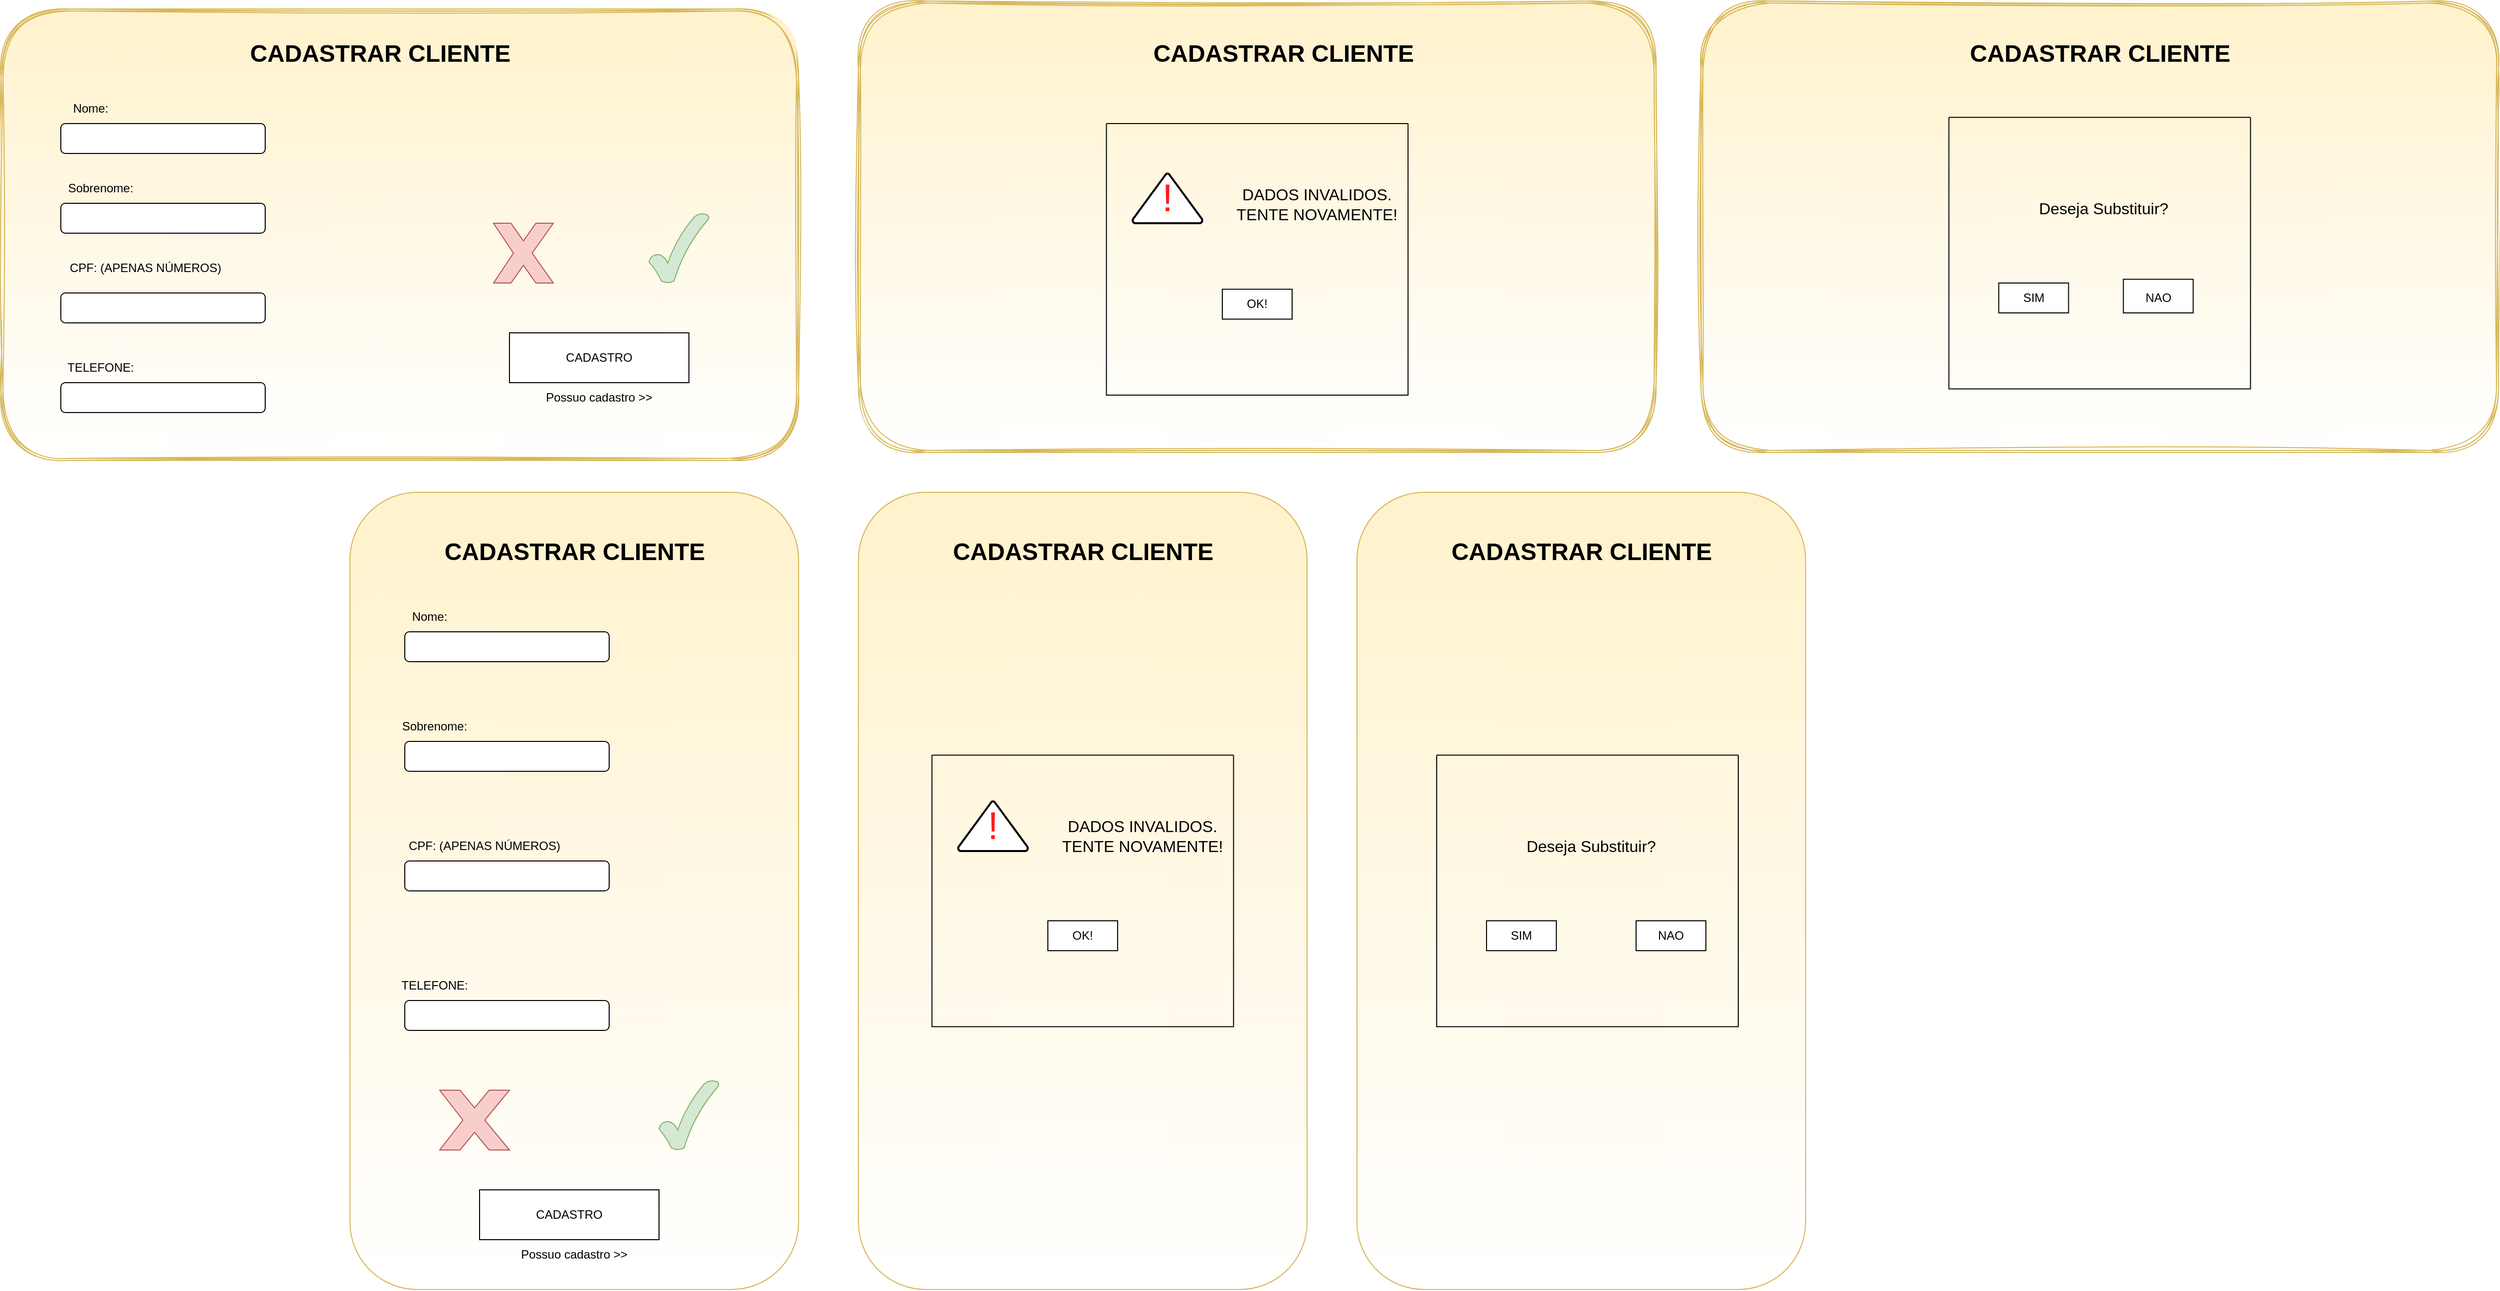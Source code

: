 <mxfile version="24.7.5" pages="7">
  <diagram name="Página-1" id="Z2X7U-kc3Gqdy1lj0Mav">
    <mxGraphModel dx="3217" dy="2472" grid="1" gridSize="10" guides="1" tooltips="1" connect="1" arrows="1" fold="1" page="1" pageScale="1" pageWidth="827" pageHeight="1169" math="0" shadow="0">
      <root>
        <mxCell id="0" />
        <mxCell id="1" parent="0" />
        <mxCell id="wK74aQmAxWbpTjFxCRPO-2" value="" style="rounded=1;whiteSpace=wrap;html=1;fillColor=#fff2cc;strokeColor=#d6b656;gradientColor=#FFFFFF;" parent="1" vertex="1">
          <mxGeometry x="270" y="40" width="450" height="800" as="geometry" />
        </mxCell>
        <mxCell id="wK74aQmAxWbpTjFxCRPO-3" value="&lt;font style=&quot;vertical-align: inherit;&quot;&gt;&lt;font style=&quot;vertical-align: inherit;&quot;&gt;CADASTRAR CLIENTE&lt;/font&gt;&lt;/font&gt;" style="text;strokeColor=none;fillColor=none;html=1;fontSize=24;fontStyle=1;verticalAlign=middle;align=center;" parent="1" vertex="1">
          <mxGeometry x="445" y="80" width="100" height="40" as="geometry" />
        </mxCell>
        <mxCell id="wK74aQmAxWbpTjFxCRPO-4" value="" style="rounded=1;whiteSpace=wrap;html=1;" parent="1" vertex="1">
          <mxGeometry x="325" y="180" width="205" height="30" as="geometry" />
        </mxCell>
        <mxCell id="wK74aQmAxWbpTjFxCRPO-5" value="&lt;font style=&quot;vertical-align: inherit;&quot;&gt;&lt;font style=&quot;vertical-align: inherit;&quot;&gt;&lt;font style=&quot;vertical-align: inherit;&quot;&gt;&lt;font style=&quot;vertical-align: inherit;&quot;&gt;Nome:&lt;/font&gt;&lt;/font&gt;&lt;/font&gt;&lt;/font&gt;" style="text;html=1;align=center;verticalAlign=middle;whiteSpace=wrap;rounded=0;" parent="1" vertex="1">
          <mxGeometry x="320" y="150" width="60" height="30" as="geometry" />
        </mxCell>
        <mxCell id="wK74aQmAxWbpTjFxCRPO-6" value="&lt;font style=&quot;vertical-align: inherit;&quot;&gt;&lt;font style=&quot;vertical-align: inherit;&quot;&gt;Sobrenome:&lt;/font&gt;&lt;/font&gt;" style="text;html=1;align=center;verticalAlign=middle;whiteSpace=wrap;rounded=0;" parent="1" vertex="1">
          <mxGeometry x="325" y="260" width="60" height="30" as="geometry" />
        </mxCell>
        <mxCell id="wK74aQmAxWbpTjFxCRPO-7" value="" style="rounded=1;whiteSpace=wrap;html=1;" parent="1" vertex="1">
          <mxGeometry x="325" y="290" width="205" height="30" as="geometry" />
        </mxCell>
        <mxCell id="wK74aQmAxWbpTjFxCRPO-8" value="&lt;font style=&quot;vertical-align: inherit;&quot;&gt;&lt;font style=&quot;vertical-align: inherit;&quot;&gt;&lt;font style=&quot;vertical-align: inherit;&quot;&gt;&lt;font style=&quot;vertical-align: inherit;&quot;&gt;&lt;font style=&quot;vertical-align: inherit;&quot;&gt;&lt;font style=&quot;vertical-align: inherit;&quot;&gt;&lt;font style=&quot;vertical-align: inherit;&quot;&gt;&lt;font style=&quot;vertical-align: inherit;&quot;&gt;CPF: (APENAS NÚMEROS)&lt;/font&gt;&lt;/font&gt;&lt;/font&gt;&lt;/font&gt;&lt;/font&gt;&lt;/font&gt;&lt;/font&gt;&lt;/font&gt;" style="text;html=1;align=center;verticalAlign=middle;whiteSpace=wrap;rounded=0;" parent="1" vertex="1">
          <mxGeometry x="320" y="380" width="170" height="30" as="geometry" />
        </mxCell>
        <mxCell id="wK74aQmAxWbpTjFxCRPO-9" value="" style="rounded=1;whiteSpace=wrap;html=1;" parent="1" vertex="1">
          <mxGeometry x="325" y="410" width="205" height="30" as="geometry" />
        </mxCell>
        <mxCell id="wK74aQmAxWbpTjFxCRPO-12" value="" style="verticalLabelPosition=bottom;verticalAlign=top;html=1;shape=mxgraph.basic.tick;fillColor=#d5e8d4;strokeColor=#82b366;" parent="1" vertex="1">
          <mxGeometry x="580" y="630" width="60" height="70" as="geometry" />
        </mxCell>
        <mxCell id="wK74aQmAxWbpTjFxCRPO-14" value="&lt;font style=&quot;vertical-align: inherit;&quot;&gt;&lt;font style=&quot;vertical-align: inherit;&quot;&gt;TELEFONE:&lt;/font&gt;&lt;/font&gt;" style="text;html=1;align=center;verticalAlign=middle;whiteSpace=wrap;rounded=0;" parent="1" vertex="1">
          <mxGeometry x="325" y="520" width="60" height="30" as="geometry" />
        </mxCell>
        <mxCell id="wK74aQmAxWbpTjFxCRPO-15" value="" style="rounded=1;whiteSpace=wrap;html=1;" parent="1" vertex="1">
          <mxGeometry x="325" y="550" width="205" height="30" as="geometry" />
        </mxCell>
        <mxCell id="wK74aQmAxWbpTjFxCRPO-16" value="" style="rounded=1;whiteSpace=wrap;html=1;fillColor=#fff2cc;strokeColor=#d6b656;gradientColor=#ffffff;" parent="1" vertex="1">
          <mxGeometry x="780" y="40" width="450" height="800" as="geometry" />
        </mxCell>
        <mxCell id="wK74aQmAxWbpTjFxCRPO-19" value="&lt;font style=&quot;vertical-align: inherit;&quot;&gt;&lt;font style=&quot;vertical-align: inherit;&quot;&gt;CADASTRAR CLIENTE&lt;/font&gt;&lt;/font&gt;" style="text;strokeColor=none;fillColor=none;html=1;fontSize=24;fontStyle=1;verticalAlign=middle;align=center;" parent="1" vertex="1">
          <mxGeometry x="955" y="80" width="100" height="40" as="geometry" />
        </mxCell>
        <mxCell id="wK74aQmAxWbpTjFxCRPO-22" value="&lt;font style=&quot;vertical-align: inherit; font-size: 26px;&quot;&gt;&lt;font style=&quot;vertical-align: inherit; font-size: 26px;&quot;&gt;&lt;font style=&quot;vertical-align: inherit; font-size: 39px;&quot;&gt;&lt;font style=&quot;vertical-align: inherit; font-size: 39px;&quot;&gt;&lt;font style=&quot;vertical-align: inherit; font-size: 39px;&quot;&gt;&lt;font style=&quot;vertical-align: inherit; font-size: 39px;&quot;&gt;&lt;font style=&quot;vertical-align: inherit;&quot;&gt;&lt;font style=&quot;vertical-align: inherit;&quot; color=&quot;#ff1c1c&quot;&gt;!&lt;/font&gt;&lt;/font&gt;&lt;/font&gt;&lt;/font&gt;&lt;/font&gt;&lt;/font&gt;&lt;/font&gt;&lt;/font&gt;" style="strokeWidth=2;html=1;shape=mxgraph.flowchart.extract_or_measurement;whiteSpace=wrap;" parent="1" vertex="1">
          <mxGeometry x="880" y="350" width="70" height="50" as="geometry" />
        </mxCell>
        <mxCell id="wK74aQmAxWbpTjFxCRPO-26" value="" style="swimlane;startSize=0;" parent="1" vertex="1">
          <mxGeometry x="853.75" y="303.75" width="302.5" height="272.5" as="geometry">
            <mxRectangle x="853.75" y="303.75" width="50" height="40" as="alternateBounds" />
          </mxGeometry>
        </mxCell>
        <mxCell id="wK74aQmAxWbpTjFxCRPO-23" value="&lt;font style=&quot;vertical-align: inherit; font-size: 16px;&quot;&gt;&lt;font style=&quot;vertical-align: inherit; font-size: 16px;&quot;&gt;DADOS INVALIDOS. TENTE NOVAMENTE!&lt;/font&gt;&lt;/font&gt;" style="text;html=1;align=center;verticalAlign=middle;whiteSpace=wrap;rounded=0;fontSize=16;" parent="wK74aQmAxWbpTjFxCRPO-26" vertex="1">
          <mxGeometry x="126.25" y="66.25" width="170" height="30" as="geometry" />
        </mxCell>
        <mxCell id="wK74aQmAxWbpTjFxCRPO-24" value="" style="rounded=0;whiteSpace=wrap;html=1;" parent="wK74aQmAxWbpTjFxCRPO-26" vertex="1">
          <mxGeometry x="116.25" y="166.25" width="70" height="30" as="geometry" />
        </mxCell>
        <mxCell id="wK74aQmAxWbpTjFxCRPO-28" value="OK!" style="text;html=1;align=center;verticalAlign=middle;whiteSpace=wrap;rounded=0;" parent="wK74aQmAxWbpTjFxCRPO-26" vertex="1">
          <mxGeometry x="121.25" y="166.25" width="60" height="30" as="geometry" />
        </mxCell>
        <mxCell id="5uLIpxIv9q1uYOE9nBTQ-1" value="" style="verticalLabelPosition=bottom;verticalAlign=top;html=1;shape=mxgraph.basic.x;fillColor=#f8cecc;strokeColor=#b85450;" parent="1" vertex="1">
          <mxGeometry x="360" y="640" width="70" height="60" as="geometry" />
        </mxCell>
        <mxCell id="5uLIpxIv9q1uYOE9nBTQ-2" value="" style="rounded=1;whiteSpace=wrap;html=1;fillColor=#fff2cc;strokeColor=#d6b656;gradientColor=#ffffff;" parent="1" vertex="1">
          <mxGeometry x="1280" y="40" width="450" height="800" as="geometry" />
        </mxCell>
        <mxCell id="5uLIpxIv9q1uYOE9nBTQ-3" value="" style="swimlane;startSize=0;" parent="1" vertex="1">
          <mxGeometry x="1360" y="303.75" width="302.5" height="272.5" as="geometry">
            <mxRectangle x="1360" y="303.75" width="50" height="40" as="alternateBounds" />
          </mxGeometry>
        </mxCell>
        <mxCell id="5uLIpxIv9q1uYOE9nBTQ-4" value="Deseja Substituir?" style="text;html=1;align=center;verticalAlign=middle;whiteSpace=wrap;rounded=0;fontSize=16;" parent="5uLIpxIv9q1uYOE9nBTQ-3" vertex="1">
          <mxGeometry x="70" y="76.25" width="170" height="30" as="geometry" />
        </mxCell>
        <mxCell id="5uLIpxIv9q1uYOE9nBTQ-5" value="" style="rounded=0;whiteSpace=wrap;html=1;" parent="5uLIpxIv9q1uYOE9nBTQ-3" vertex="1">
          <mxGeometry x="50" y="166.25" width="70" height="30" as="geometry" />
        </mxCell>
        <mxCell id="5uLIpxIv9q1uYOE9nBTQ-6" value="SIM" style="text;html=1;align=center;verticalAlign=middle;whiteSpace=wrap;rounded=0;" parent="5uLIpxIv9q1uYOE9nBTQ-3" vertex="1">
          <mxGeometry x="55" y="166.25" width="60" height="30" as="geometry" />
        </mxCell>
        <mxCell id="5uLIpxIv9q1uYOE9nBTQ-7" value="&lt;font style=&quot;vertical-align: inherit;&quot;&gt;&lt;font style=&quot;vertical-align: inherit;&quot;&gt;CADASTRAR CLIENTE&lt;/font&gt;&lt;/font&gt;" style="text;strokeColor=none;fillColor=none;html=1;fontSize=24;fontStyle=1;verticalAlign=middle;align=center;" parent="1" vertex="1">
          <mxGeometry x="1455" y="80" width="100" height="40" as="geometry" />
        </mxCell>
        <mxCell id="5uLIpxIv9q1uYOE9nBTQ-8" value="NAO" style="text;html=1;align=center;verticalAlign=middle;whiteSpace=wrap;rounded=0;" parent="1" vertex="1">
          <mxGeometry x="1570" y="470" width="60" height="30" as="geometry" />
        </mxCell>
        <mxCell id="5uLIpxIv9q1uYOE9nBTQ-9" value="" style="verticalLabelPosition=bottom;verticalAlign=top;html=1;shape=mxgraph.basic.rect;fillColor2=none;strokeWidth=1;size=20;indent=5;" parent="1" vertex="1">
          <mxGeometry x="1560" y="470" width="70" height="30" as="geometry" />
        </mxCell>
        <mxCell id="5uLIpxIv9q1uYOE9nBTQ-10" value="NAO" style="text;html=1;align=center;verticalAlign=middle;whiteSpace=wrap;rounded=0;" parent="1" vertex="1">
          <mxGeometry x="1565" y="470" width="60" height="30" as="geometry" />
        </mxCell>
        <mxCell id="5uLIpxIv9q1uYOE9nBTQ-16" value="" style="group" parent="1" vertex="1" connectable="0">
          <mxGeometry x="1050" y="-445" width="2" height="12" as="geometry" />
        </mxCell>
        <mxCell id="5uLIpxIv9q1uYOE9nBTQ-12" value="" style="ellipse;whiteSpace=wrap;html=1;rotation=0;fillColor=#000000;" parent="5uLIpxIv9q1uYOE9nBTQ-16" vertex="1">
          <mxGeometry width="2" height="2" as="geometry" />
        </mxCell>
        <mxCell id="5uLIpxIv9q1uYOE9nBTQ-13" value="" style="ellipse;whiteSpace=wrap;html=1;rotation=0;fillColor=#000000;" parent="5uLIpxIv9q1uYOE9nBTQ-16" vertex="1">
          <mxGeometry y="5" width="2" height="2" as="geometry" />
        </mxCell>
        <mxCell id="5uLIpxIv9q1uYOE9nBTQ-14" value="" style="ellipse;whiteSpace=wrap;html=1;rotation=0;fillColor=#000000;" parent="5uLIpxIv9q1uYOE9nBTQ-16" vertex="1">
          <mxGeometry y="10" width="2" height="2" as="geometry" />
        </mxCell>
        <mxCell id="pWPFV7T8HjcIY4bY7MM9-1" value="" style="shape=ext;double=1;rounded=1;whiteSpace=wrap;html=1;sketch=1;hachureGap=4;jiggle=2;curveFitting=1;fontFamily=Architects Daughter;fontSource=https%3A%2F%2Ffonts.googleapis.com%2Fcss%3Ffamily%3DArchitects%2BDaughter;fillColor=#fff2cc;strokeColor=#d6b656;gradientColor=#ffffff;" parent="1" vertex="1">
          <mxGeometry x="-80" y="-445" width="800" height="453" as="geometry" />
        </mxCell>
        <mxCell id="pWPFV7T8HjcIY4bY7MM9-2" value="&lt;font style=&quot;vertical-align: inherit;&quot;&gt;&lt;font style=&quot;vertical-align: inherit;&quot;&gt;CADASTRAR CLIENTE&lt;/font&gt;&lt;/font&gt;" style="text;strokeColor=none;fillColor=none;html=1;fontSize=24;fontStyle=1;verticalAlign=middle;align=center;" parent="1" vertex="1">
          <mxGeometry x="250" y="-420" width="100" height="40" as="geometry" />
        </mxCell>
        <mxCell id="pWPFV7T8HjcIY4bY7MM9-3" value="&lt;font style=&quot;vertical-align: inherit;&quot;&gt;&lt;font style=&quot;vertical-align: inherit;&quot;&gt;&lt;font style=&quot;vertical-align: inherit;&quot;&gt;&lt;font style=&quot;vertical-align: inherit;&quot;&gt;Nome:&lt;/font&gt;&lt;/font&gt;&lt;/font&gt;&lt;/font&gt;" style="text;html=1;align=center;verticalAlign=middle;whiteSpace=wrap;rounded=0;" parent="1" vertex="1">
          <mxGeometry x="-20" y="-360" width="60" height="30" as="geometry" />
        </mxCell>
        <mxCell id="pWPFV7T8HjcIY4bY7MM9-4" value="" style="rounded=1;whiteSpace=wrap;html=1;" parent="1" vertex="1">
          <mxGeometry x="-20" y="-330" width="205" height="30" as="geometry" />
        </mxCell>
        <mxCell id="pWPFV7T8HjcIY4bY7MM9-7" value="&lt;font style=&quot;vertical-align: inherit;&quot;&gt;&lt;font style=&quot;vertical-align: inherit;&quot;&gt;Sobrenome:&lt;/font&gt;&lt;/font&gt;" style="text;html=1;align=center;verticalAlign=middle;whiteSpace=wrap;rounded=0;" parent="1" vertex="1">
          <mxGeometry x="-10" y="-280" width="60" height="30" as="geometry" />
        </mxCell>
        <mxCell id="pWPFV7T8HjcIY4bY7MM9-8" value="" style="rounded=1;whiteSpace=wrap;html=1;" parent="1" vertex="1">
          <mxGeometry x="-20" y="-250" width="205" height="30" as="geometry" />
        </mxCell>
        <mxCell id="pWPFV7T8HjcIY4bY7MM9-12" value="&lt;font style=&quot;vertical-align: inherit;&quot;&gt;&lt;font style=&quot;vertical-align: inherit;&quot;&gt;&lt;font style=&quot;vertical-align: inherit;&quot;&gt;&lt;font style=&quot;vertical-align: inherit;&quot;&gt;&lt;font style=&quot;vertical-align: inherit;&quot;&gt;&lt;font style=&quot;vertical-align: inherit;&quot;&gt;&lt;font style=&quot;vertical-align: inherit;&quot;&gt;&lt;font style=&quot;vertical-align: inherit;&quot;&gt;CPF: (APENAS NÚMEROS)&lt;/font&gt;&lt;/font&gt;&lt;/font&gt;&lt;/font&gt;&lt;/font&gt;&lt;/font&gt;&lt;/font&gt;&lt;/font&gt;" style="text;html=1;align=center;verticalAlign=middle;whiteSpace=wrap;rounded=0;" parent="1" vertex="1">
          <mxGeometry x="-20" y="-200" width="170" height="30" as="geometry" />
        </mxCell>
        <mxCell id="pWPFV7T8HjcIY4bY7MM9-13" value="" style="rounded=1;whiteSpace=wrap;html=1;" parent="1" vertex="1">
          <mxGeometry x="-20" y="-160" width="205" height="30" as="geometry" />
        </mxCell>
        <mxCell id="pWPFV7T8HjcIY4bY7MM9-14" value="&lt;font style=&quot;vertical-align: inherit;&quot;&gt;&lt;font style=&quot;vertical-align: inherit;&quot;&gt;TELEFONE:&lt;/font&gt;&lt;/font&gt;" style="text;html=1;align=center;verticalAlign=middle;whiteSpace=wrap;rounded=0;" parent="1" vertex="1">
          <mxGeometry x="-10" y="-100" width="60" height="30" as="geometry" />
        </mxCell>
        <mxCell id="pWPFV7T8HjcIY4bY7MM9-15" value="" style="rounded=1;whiteSpace=wrap;html=1;" parent="1" vertex="1">
          <mxGeometry x="-20" y="-70" width="205" height="30" as="geometry" />
        </mxCell>
        <mxCell id="pWPFV7T8HjcIY4bY7MM9-16" value="" style="verticalLabelPosition=bottom;verticalAlign=top;html=1;shape=mxgraph.basic.tick;fillColor=#d5e8d4;strokeColor=#82b366;" parent="1" vertex="1">
          <mxGeometry x="570" y="-240" width="60" height="70" as="geometry" />
        </mxCell>
        <mxCell id="pWPFV7T8HjcIY4bY7MM9-17" value="" style="verticalLabelPosition=bottom;verticalAlign=top;html=1;shape=mxgraph.basic.x;fillColor=#f8cecc;strokeColor=#b85450;" parent="1" vertex="1">
          <mxGeometry x="414" y="-230" width="60" height="60" as="geometry" />
        </mxCell>
        <mxCell id="pWPFV7T8HjcIY4bY7MM9-20" value="CADASTRO" style="rounded=0;whiteSpace=wrap;html=1;" parent="1" vertex="1">
          <mxGeometry x="430" y="-120" width="180" height="50" as="geometry" />
        </mxCell>
        <mxCell id="pWPFV7T8HjcIY4bY7MM9-22" value="Possuo cadastro &amp;gt;&amp;gt;" style="text;html=1;align=center;verticalAlign=middle;whiteSpace=wrap;rounded=0;" parent="1" vertex="1">
          <mxGeometry x="450" y="-70" width="140" height="30" as="geometry" />
        </mxCell>
        <mxCell id="pWPFV7T8HjcIY4bY7MM9-23" value="" style="shape=ext;double=1;rounded=1;whiteSpace=wrap;html=1;sketch=1;hachureGap=4;jiggle=2;curveFitting=1;fontFamily=Architects Daughter;fontSource=https%3A%2F%2Ffonts.googleapis.com%2Fcss%3Ffamily%3DArchitects%2BDaughter;fillColor=#fff2cc;strokeColor=#d6b656;gradientColor=#ffffff;" parent="1" vertex="1">
          <mxGeometry x="780" y="-453" width="800" height="453" as="geometry" />
        </mxCell>
        <mxCell id="pWPFV7T8HjcIY4bY7MM9-24" value="&lt;font style=&quot;vertical-align: inherit;&quot;&gt;&lt;font style=&quot;vertical-align: inherit;&quot;&gt;CADASTRAR CLIENTE&lt;/font&gt;&lt;/font&gt;" style="text;strokeColor=none;fillColor=none;html=1;fontSize=24;fontStyle=1;verticalAlign=middle;align=center;container=1;" parent="1" vertex="1">
          <mxGeometry x="1156.25" y="-420" width="100" height="40" as="geometry" />
        </mxCell>
        <mxCell id="pWPFV7T8HjcIY4bY7MM9-26" value="" style="swimlane;startSize=0;" parent="1" vertex="1">
          <mxGeometry x="1028.75" y="-330" width="302.5" height="272.5" as="geometry">
            <mxRectangle x="863.75" y="313.75" width="50" height="40" as="alternateBounds" />
          </mxGeometry>
        </mxCell>
        <mxCell id="pWPFV7T8HjcIY4bY7MM9-27" value="&lt;font style=&quot;vertical-align: inherit; font-size: 16px;&quot;&gt;&lt;font style=&quot;vertical-align: inherit; font-size: 16px;&quot;&gt;DADOS INVALIDOS. TENTE NOVAMENTE!&lt;/font&gt;&lt;/font&gt;" style="text;html=1;align=center;verticalAlign=middle;whiteSpace=wrap;rounded=0;fontSize=16;" parent="pWPFV7T8HjcIY4bY7MM9-26" vertex="1">
          <mxGeometry x="126.25" y="66.25" width="170" height="30" as="geometry" />
        </mxCell>
        <mxCell id="pWPFV7T8HjcIY4bY7MM9-28" value="" style="rounded=0;whiteSpace=wrap;html=1;" parent="pWPFV7T8HjcIY4bY7MM9-26" vertex="1">
          <mxGeometry x="116.25" y="166.25" width="70" height="30" as="geometry" />
        </mxCell>
        <mxCell id="pWPFV7T8HjcIY4bY7MM9-29" value="OK!" style="text;html=1;align=center;verticalAlign=middle;whiteSpace=wrap;rounded=0;" parent="pWPFV7T8HjcIY4bY7MM9-26" vertex="1">
          <mxGeometry x="121.25" y="166.25" width="60" height="30" as="geometry" />
        </mxCell>
        <mxCell id="pWPFV7T8HjcIY4bY7MM9-30" value="&lt;font style=&quot;vertical-align: inherit; font-size: 26px;&quot;&gt;&lt;font style=&quot;vertical-align: inherit; font-size: 26px;&quot;&gt;&lt;font style=&quot;vertical-align: inherit; font-size: 39px;&quot;&gt;&lt;font style=&quot;vertical-align: inherit; font-size: 39px;&quot;&gt;&lt;font style=&quot;vertical-align: inherit; font-size: 39px;&quot;&gt;&lt;font style=&quot;vertical-align: inherit; font-size: 39px;&quot;&gt;&lt;font style=&quot;vertical-align: inherit;&quot;&gt;&lt;font style=&quot;vertical-align: inherit;&quot; color=&quot;#ff1c1c&quot;&gt;!&lt;/font&gt;&lt;/font&gt;&lt;/font&gt;&lt;/font&gt;&lt;/font&gt;&lt;/font&gt;&lt;/font&gt;&lt;/font&gt;" style="strokeWidth=2;html=1;shape=mxgraph.flowchart.extract_or_measurement;whiteSpace=wrap;" parent="1" vertex="1">
          <mxGeometry x="1055" y="-280" width="70" height="50" as="geometry" />
        </mxCell>
        <mxCell id="pWPFV7T8HjcIY4bY7MM9-32" value="" style="shape=ext;double=1;rounded=1;whiteSpace=wrap;html=1;sketch=1;hachureGap=4;jiggle=2;curveFitting=1;fontFamily=Architects Daughter;fontSource=https%3A%2F%2Ffonts.googleapis.com%2Fcss%3Ffamily%3DArchitects%2BDaughter;fillColor=#fff2cc;strokeColor=#d6b656;gradientColor=#ffffff;" parent="1" vertex="1">
          <mxGeometry x="1625" y="-453" width="800" height="453" as="geometry" />
        </mxCell>
        <mxCell id="pWPFV7T8HjcIY4bY7MM9-33" value="&lt;font style=&quot;vertical-align: inherit;&quot;&gt;&lt;font style=&quot;vertical-align: inherit;&quot;&gt;CADASTRAR CLIENTE&lt;/font&gt;&lt;/font&gt;" style="text;strokeColor=none;fillColor=none;html=1;fontSize=24;fontStyle=1;verticalAlign=middle;align=center;" parent="1" vertex="1">
          <mxGeometry x="1975" y="-420" width="100" height="40" as="geometry" />
        </mxCell>
        <mxCell id="pWPFV7T8HjcIY4bY7MM9-34" value="" style="swimlane;startSize=0;" parent="1" vertex="1">
          <mxGeometry x="1873.75" y="-336.25" width="302.5" height="272.5" as="geometry">
            <mxRectangle x="1360" y="303.75" width="50" height="40" as="alternateBounds" />
          </mxGeometry>
        </mxCell>
        <mxCell id="pWPFV7T8HjcIY4bY7MM9-35" value="Deseja Substituir?" style="text;html=1;align=center;verticalAlign=middle;whiteSpace=wrap;rounded=0;fontSize=16;" parent="pWPFV7T8HjcIY4bY7MM9-34" vertex="1">
          <mxGeometry x="70" y="76.25" width="170" height="30" as="geometry" />
        </mxCell>
        <mxCell id="pWPFV7T8HjcIY4bY7MM9-36" value="" style="rounded=0;whiteSpace=wrap;html=1;" parent="pWPFV7T8HjcIY4bY7MM9-34" vertex="1">
          <mxGeometry x="50" y="166.25" width="70" height="30" as="geometry" />
        </mxCell>
        <mxCell id="pWPFV7T8HjcIY4bY7MM9-37" value="SIM" style="text;html=1;align=center;verticalAlign=middle;whiteSpace=wrap;rounded=0;" parent="pWPFV7T8HjcIY4bY7MM9-34" vertex="1">
          <mxGeometry x="55" y="166.25" width="60" height="30" as="geometry" />
        </mxCell>
        <mxCell id="pWPFV7T8HjcIY4bY7MM9-40" value="" style="rounded=0;whiteSpace=wrap;html=1;" parent="pWPFV7T8HjcIY4bY7MM9-34" vertex="1">
          <mxGeometry x="175" y="162.5" width="70" height="33.75" as="geometry" />
        </mxCell>
        <mxCell id="pWPFV7T8HjcIY4bY7MM9-41" value="NAO" style="text;html=1;align=center;verticalAlign=middle;whiteSpace=wrap;rounded=0;" parent="pWPFV7T8HjcIY4bY7MM9-34" vertex="1">
          <mxGeometry x="180" y="166.25" width="60" height="30" as="geometry" />
        </mxCell>
        <mxCell id="AdLZnS5AaKrsVZ8PdG2c-1" value="CADASTRO" style="rounded=0;whiteSpace=wrap;html=1;" vertex="1" parent="1">
          <mxGeometry x="400" y="740" width="180" height="50" as="geometry" />
        </mxCell>
        <mxCell id="AdLZnS5AaKrsVZ8PdG2c-2" value="Possuo cadastro &amp;gt;&amp;gt;" style="text;html=1;align=center;verticalAlign=middle;whiteSpace=wrap;rounded=0;" vertex="1" parent="1">
          <mxGeometry x="425" y="790" width="140" height="30" as="geometry" />
        </mxCell>
      </root>
    </mxGraphModel>
  </diagram>
  <diagram id="cd1hz5xt7L7uMbxWvg5y" name="Página-2">
    <mxGraphModel dx="3434" dy="2591" grid="1" gridSize="10" guides="1" tooltips="1" connect="1" arrows="1" fold="1" page="1" pageScale="1" pageWidth="827" pageHeight="1169" math="0" shadow="0">
      <root>
        <mxCell id="0" />
        <mxCell id="1" parent="0" />
        <mxCell id="l82-rn2v1ud4wSyiEhjN-1" value="" style="rounded=1;whiteSpace=wrap;html=1;fillColor=#dae8fc;strokeColor=#6c8ebf;gradientColor=#FFFAFC;" parent="1" vertex="1">
          <mxGeometry x="200" y="-20" width="450" height="800" as="geometry" />
        </mxCell>
        <mxCell id="H_EbNWQOz75WT1NjhLlf-5" value="Listar Cliente" style="text;strokeColor=none;fillColor=none;html=1;fontSize=24;fontStyle=1;verticalAlign=middle;align=center;" parent="1" vertex="1">
          <mxGeometry x="375" y="40" width="100" height="40" as="geometry" />
        </mxCell>
        <mxCell id="H_EbNWQOz75WT1NjhLlf-45" value="Buscar Cliente..." style="rounded=1;whiteSpace=wrap;html=1;" parent="1" vertex="1">
          <mxGeometry x="250" y="140" width="290" height="40" as="geometry" />
        </mxCell>
        <mxCell id="H_EbNWQOz75WT1NjhLlf-47" value="" style="rounded=1;whiteSpace=wrap;html=1;" parent="1" vertex="1">
          <mxGeometry x="550" y="140" width="50" height="40" as="geometry" />
        </mxCell>
        <mxCell id="H_EbNWQOz75WT1NjhLlf-53" value="" style="sketch=0;outlineConnect=0;fontColor=#232F3E;gradientColor=none;fillColor=#232F3D;strokeColor=none;dashed=0;verticalLabelPosition=bottom;verticalAlign=top;align=center;html=1;fontSize=12;fontStyle=0;aspect=fixed;pointerEvents=1;shape=mxgraph.aws4.magnifying_glass_2;" parent="1" vertex="1">
          <mxGeometry x="560" y="145" width="30" height="30" as="geometry" />
        </mxCell>
        <mxCell id="H_EbNWQOz75WT1NjhLlf-55" value="Cliente" style="text;html=1;align=center;verticalAlign=middle;whiteSpace=wrap;rounded=0;" parent="1" vertex="1">
          <mxGeometry x="290" y="220" width="60" height="30" as="geometry" />
        </mxCell>
        <mxCell id="H_EbNWQOz75WT1NjhLlf-56" value="CPF" style="text;html=1;align=center;verticalAlign=middle;whiteSpace=wrap;rounded=0;" parent="1" vertex="1">
          <mxGeometry x="395" y="220" width="60" height="30" as="geometry" />
        </mxCell>
        <mxCell id="H_EbNWQOz75WT1NjhLlf-57" value="Telefone" style="text;html=1;align=center;verticalAlign=middle;whiteSpace=wrap;rounded=0;" parent="1" vertex="1">
          <mxGeometry x="520" y="220" width="60" height="30" as="geometry" />
        </mxCell>
        <mxCell id="H_EbNWQOz75WT1NjhLlf-58" style="edgeStyle=orthogonalEdgeStyle;rounded=0;orthogonalLoop=1;jettySize=auto;html=1;exitX=1;exitY=0.5;exitDx=0;exitDy=0;entryX=1;entryY=0.75;entryDx=0;entryDy=0;" parent="1" source="H_EbNWQOz75WT1NjhLlf-5" target="H_EbNWQOz75WT1NjhLlf-5" edge="1">
          <mxGeometry relative="1" as="geometry" />
        </mxCell>
        <mxCell id="l9FqjhTCHkW5NsNl6lGr-80" value="" style="shape=table;startSize=0;container=1;collapsible=0;childLayout=tableLayout;fontSize=16;" parent="1" vertex="1">
          <mxGeometry x="270" y="250" width="340" height="462" as="geometry" />
        </mxCell>
        <mxCell id="l9FqjhTCHkW5NsNl6lGr-81" value="" style="shape=tableRow;horizontal=0;startSize=0;swimlaneHead=0;swimlaneBody=0;strokeColor=inherit;top=0;left=0;bottom=0;right=0;collapsible=0;dropTarget=0;fillColor=none;points=[[0,0.5],[1,0.5]];portConstraint=eastwest;fontSize=16;" parent="l9FqjhTCHkW5NsNl6lGr-80" vertex="1">
          <mxGeometry width="340" height="43" as="geometry" />
        </mxCell>
        <mxCell id="l9FqjhTCHkW5NsNl6lGr-82" value="" style="shape=partialRectangle;html=1;whiteSpace=wrap;connectable=0;strokeColor=inherit;overflow=hidden;fillColor=none;top=0;left=0;bottom=0;right=0;pointerEvents=1;fontSize=16;" parent="l9FqjhTCHkW5NsNl6lGr-81" vertex="1">
          <mxGeometry width="113" height="43" as="geometry">
            <mxRectangle width="113" height="43" as="alternateBounds" />
          </mxGeometry>
        </mxCell>
        <mxCell id="l9FqjhTCHkW5NsNl6lGr-83" value="" style="shape=partialRectangle;html=1;whiteSpace=wrap;connectable=0;strokeColor=inherit;overflow=hidden;fillColor=none;top=0;left=0;bottom=0;right=0;pointerEvents=1;fontSize=16;" parent="l9FqjhTCHkW5NsNl6lGr-81" vertex="1">
          <mxGeometry x="113" width="114" height="43" as="geometry">
            <mxRectangle width="114" height="43" as="alternateBounds" />
          </mxGeometry>
        </mxCell>
        <mxCell id="l9FqjhTCHkW5NsNl6lGr-84" value="" style="shape=partialRectangle;html=1;whiteSpace=wrap;connectable=0;strokeColor=inherit;overflow=hidden;fillColor=none;top=0;left=0;bottom=0;right=0;pointerEvents=1;fontSize=16;" parent="l9FqjhTCHkW5NsNl6lGr-81" vertex="1">
          <mxGeometry x="227" width="113" height="43" as="geometry">
            <mxRectangle width="113" height="43" as="alternateBounds" />
          </mxGeometry>
        </mxCell>
        <mxCell id="l9FqjhTCHkW5NsNl6lGr-85" value="" style="shape=tableRow;horizontal=0;startSize=0;swimlaneHead=0;swimlaneBody=0;strokeColor=inherit;top=0;left=0;bottom=0;right=0;collapsible=0;dropTarget=0;fillColor=none;points=[[0,0.5],[1,0.5]];portConstraint=eastwest;fontSize=16;" parent="l9FqjhTCHkW5NsNl6lGr-80" vertex="1">
          <mxGeometry y="43" width="340" height="42" as="geometry" />
        </mxCell>
        <mxCell id="l9FqjhTCHkW5NsNl6lGr-86" value="" style="shape=partialRectangle;html=1;whiteSpace=wrap;connectable=0;strokeColor=inherit;overflow=hidden;fillColor=none;top=0;left=0;bottom=0;right=0;pointerEvents=1;fontSize=16;" parent="l9FqjhTCHkW5NsNl6lGr-85" vertex="1">
          <mxGeometry width="113" height="42" as="geometry">
            <mxRectangle width="113" height="42" as="alternateBounds" />
          </mxGeometry>
        </mxCell>
        <mxCell id="l9FqjhTCHkW5NsNl6lGr-87" value="" style="shape=partialRectangle;html=1;whiteSpace=wrap;connectable=0;strokeColor=inherit;overflow=hidden;fillColor=none;top=0;left=0;bottom=0;right=0;pointerEvents=1;fontSize=16;" parent="l9FqjhTCHkW5NsNl6lGr-85" vertex="1">
          <mxGeometry x="113" width="114" height="42" as="geometry">
            <mxRectangle width="114" height="42" as="alternateBounds" />
          </mxGeometry>
        </mxCell>
        <mxCell id="l9FqjhTCHkW5NsNl6lGr-88" value="" style="shape=partialRectangle;html=1;whiteSpace=wrap;connectable=0;strokeColor=inherit;overflow=hidden;fillColor=none;top=0;left=0;bottom=0;right=0;pointerEvents=1;fontSize=16;" parent="l9FqjhTCHkW5NsNl6lGr-85" vertex="1">
          <mxGeometry x="227" width="113" height="42" as="geometry">
            <mxRectangle width="113" height="42" as="alternateBounds" />
          </mxGeometry>
        </mxCell>
        <mxCell id="l9FqjhTCHkW5NsNl6lGr-107" value="" style="shape=tableRow;horizontal=0;startSize=0;swimlaneHead=0;swimlaneBody=0;strokeColor=inherit;top=0;left=0;bottom=0;right=0;collapsible=0;dropTarget=0;fillColor=none;points=[[0,0.5],[1,0.5]];portConstraint=eastwest;fontSize=16;" parent="l9FqjhTCHkW5NsNl6lGr-80" vertex="1">
          <mxGeometry y="85" width="340" height="42" as="geometry" />
        </mxCell>
        <mxCell id="l9FqjhTCHkW5NsNl6lGr-108" value="" style="shape=partialRectangle;html=1;whiteSpace=wrap;connectable=0;strokeColor=inherit;overflow=hidden;fillColor=none;top=0;left=0;bottom=0;right=0;pointerEvents=1;fontSize=16;" parent="l9FqjhTCHkW5NsNl6lGr-107" vertex="1">
          <mxGeometry width="113" height="42" as="geometry">
            <mxRectangle width="113" height="42" as="alternateBounds" />
          </mxGeometry>
        </mxCell>
        <mxCell id="l9FqjhTCHkW5NsNl6lGr-109" value="" style="shape=partialRectangle;html=1;whiteSpace=wrap;connectable=0;strokeColor=inherit;overflow=hidden;fillColor=none;top=0;left=0;bottom=0;right=0;pointerEvents=1;fontSize=16;" parent="l9FqjhTCHkW5NsNl6lGr-107" vertex="1">
          <mxGeometry x="113" width="114" height="42" as="geometry">
            <mxRectangle width="114" height="42" as="alternateBounds" />
          </mxGeometry>
        </mxCell>
        <mxCell id="l9FqjhTCHkW5NsNl6lGr-110" value="" style="shape=partialRectangle;html=1;whiteSpace=wrap;connectable=0;strokeColor=inherit;overflow=hidden;fillColor=none;top=0;left=0;bottom=0;right=0;pointerEvents=1;fontSize=16;" parent="l9FqjhTCHkW5NsNl6lGr-107" vertex="1">
          <mxGeometry x="227" width="113" height="42" as="geometry">
            <mxRectangle width="113" height="42" as="alternateBounds" />
          </mxGeometry>
        </mxCell>
        <mxCell id="l9FqjhTCHkW5NsNl6lGr-111" value="" style="shape=tableRow;horizontal=0;startSize=0;swimlaneHead=0;swimlaneBody=0;strokeColor=inherit;top=0;left=0;bottom=0;right=0;collapsible=0;dropTarget=0;fillColor=none;points=[[0,0.5],[1,0.5]];portConstraint=eastwest;fontSize=16;" parent="l9FqjhTCHkW5NsNl6lGr-80" vertex="1">
          <mxGeometry y="127" width="340" height="43" as="geometry" />
        </mxCell>
        <mxCell id="l9FqjhTCHkW5NsNl6lGr-112" value="" style="shape=partialRectangle;html=1;whiteSpace=wrap;connectable=0;strokeColor=inherit;overflow=hidden;fillColor=none;top=0;left=0;bottom=0;right=0;pointerEvents=1;fontSize=16;" parent="l9FqjhTCHkW5NsNl6lGr-111" vertex="1">
          <mxGeometry width="113" height="43" as="geometry">
            <mxRectangle width="113" height="43" as="alternateBounds" />
          </mxGeometry>
        </mxCell>
        <mxCell id="l9FqjhTCHkW5NsNl6lGr-113" value="" style="shape=partialRectangle;html=1;whiteSpace=wrap;connectable=0;strokeColor=inherit;overflow=hidden;fillColor=none;top=0;left=0;bottom=0;right=0;pointerEvents=1;fontSize=16;" parent="l9FqjhTCHkW5NsNl6lGr-111" vertex="1">
          <mxGeometry x="113" width="114" height="43" as="geometry">
            <mxRectangle width="114" height="43" as="alternateBounds" />
          </mxGeometry>
        </mxCell>
        <mxCell id="l9FqjhTCHkW5NsNl6lGr-114" value="" style="shape=partialRectangle;html=1;whiteSpace=wrap;connectable=0;strokeColor=inherit;overflow=hidden;fillColor=none;top=0;left=0;bottom=0;right=0;pointerEvents=1;fontSize=16;" parent="l9FqjhTCHkW5NsNl6lGr-111" vertex="1">
          <mxGeometry x="227" width="113" height="43" as="geometry">
            <mxRectangle width="113" height="43" as="alternateBounds" />
          </mxGeometry>
        </mxCell>
        <mxCell id="l9FqjhTCHkW5NsNl6lGr-115" value="" style="shape=tableRow;horizontal=0;startSize=0;swimlaneHead=0;swimlaneBody=0;strokeColor=inherit;top=0;left=0;bottom=0;right=0;collapsible=0;dropTarget=0;fillColor=none;points=[[0,0.5],[1,0.5]];portConstraint=eastwest;fontSize=16;" parent="l9FqjhTCHkW5NsNl6lGr-80" vertex="1">
          <mxGeometry y="170" width="340" height="42" as="geometry" />
        </mxCell>
        <mxCell id="l9FqjhTCHkW5NsNl6lGr-116" value="" style="shape=partialRectangle;html=1;whiteSpace=wrap;connectable=0;strokeColor=inherit;overflow=hidden;fillColor=none;top=0;left=0;bottom=0;right=0;pointerEvents=1;fontSize=16;" parent="l9FqjhTCHkW5NsNl6lGr-115" vertex="1">
          <mxGeometry width="113" height="42" as="geometry">
            <mxRectangle width="113" height="42" as="alternateBounds" />
          </mxGeometry>
        </mxCell>
        <mxCell id="l9FqjhTCHkW5NsNl6lGr-117" value="" style="shape=partialRectangle;html=1;whiteSpace=wrap;connectable=0;strokeColor=inherit;overflow=hidden;fillColor=none;top=0;left=0;bottom=0;right=0;pointerEvents=1;fontSize=16;" parent="l9FqjhTCHkW5NsNl6lGr-115" vertex="1">
          <mxGeometry x="113" width="114" height="42" as="geometry">
            <mxRectangle width="114" height="42" as="alternateBounds" />
          </mxGeometry>
        </mxCell>
        <mxCell id="l9FqjhTCHkW5NsNl6lGr-118" value="" style="shape=partialRectangle;html=1;whiteSpace=wrap;connectable=0;strokeColor=inherit;overflow=hidden;fillColor=none;top=0;left=0;bottom=0;right=0;pointerEvents=1;fontSize=16;" parent="l9FqjhTCHkW5NsNl6lGr-115" vertex="1">
          <mxGeometry x="227" width="113" height="42" as="geometry">
            <mxRectangle width="113" height="42" as="alternateBounds" />
          </mxGeometry>
        </mxCell>
        <mxCell id="l9FqjhTCHkW5NsNl6lGr-68" value="" style="shape=tableRow;horizontal=0;startSize=0;swimlaneHead=0;swimlaneBody=0;strokeColor=inherit;top=0;left=0;bottom=0;right=0;collapsible=0;dropTarget=0;fillColor=none;points=[[0,0.5],[1,0.5]];portConstraint=eastwest;fontSize=16;" parent="l9FqjhTCHkW5NsNl6lGr-80" vertex="1">
          <mxGeometry y="212" width="340" height="38" as="geometry" />
        </mxCell>
        <mxCell id="l9FqjhTCHkW5NsNl6lGr-69" value="" style="shape=partialRectangle;html=1;whiteSpace=wrap;connectable=0;strokeColor=inherit;overflow=hidden;fillColor=none;top=0;left=0;bottom=0;right=0;pointerEvents=1;fontSize=16;" parent="l9FqjhTCHkW5NsNl6lGr-68" vertex="1">
          <mxGeometry width="113" height="38" as="geometry">
            <mxRectangle width="113" height="38" as="alternateBounds" />
          </mxGeometry>
        </mxCell>
        <mxCell id="l9FqjhTCHkW5NsNl6lGr-70" value="" style="shape=partialRectangle;html=1;whiteSpace=wrap;connectable=0;strokeColor=inherit;overflow=hidden;fillColor=none;top=0;left=0;bottom=0;right=0;pointerEvents=1;fontSize=16;" parent="l9FqjhTCHkW5NsNl6lGr-68" vertex="1">
          <mxGeometry x="113" width="114" height="38" as="geometry">
            <mxRectangle width="114" height="38" as="alternateBounds" />
          </mxGeometry>
        </mxCell>
        <mxCell id="l9FqjhTCHkW5NsNl6lGr-71" value="" style="shape=partialRectangle;html=1;whiteSpace=wrap;connectable=0;strokeColor=inherit;overflow=hidden;fillColor=none;top=0;left=0;bottom=0;right=0;pointerEvents=1;fontSize=16;" parent="l9FqjhTCHkW5NsNl6lGr-68" vertex="1">
          <mxGeometry x="227" width="113" height="38" as="geometry">
            <mxRectangle width="113" height="38" as="alternateBounds" />
          </mxGeometry>
        </mxCell>
        <mxCell id="l9FqjhTCHkW5NsNl6lGr-72" value="" style="shape=tableRow;horizontal=0;startSize=0;swimlaneHead=0;swimlaneBody=0;strokeColor=inherit;top=0;left=0;bottom=0;right=0;collapsible=0;dropTarget=0;fillColor=none;points=[[0,0.5],[1,0.5]];portConstraint=eastwest;fontSize=16;" parent="l9FqjhTCHkW5NsNl6lGr-80" vertex="1">
          <mxGeometry y="250" width="340" height="42" as="geometry" />
        </mxCell>
        <mxCell id="l9FqjhTCHkW5NsNl6lGr-73" value="" style="shape=partialRectangle;html=1;whiteSpace=wrap;connectable=0;strokeColor=inherit;overflow=hidden;fillColor=none;top=0;left=0;bottom=0;right=0;pointerEvents=1;fontSize=16;" parent="l9FqjhTCHkW5NsNl6lGr-72" vertex="1">
          <mxGeometry width="113" height="42" as="geometry">
            <mxRectangle width="113" height="42" as="alternateBounds" />
          </mxGeometry>
        </mxCell>
        <mxCell id="l9FqjhTCHkW5NsNl6lGr-74" value="" style="shape=partialRectangle;html=1;whiteSpace=wrap;connectable=0;strokeColor=inherit;overflow=hidden;fillColor=none;top=0;left=0;bottom=0;right=0;pointerEvents=1;fontSize=16;" parent="l9FqjhTCHkW5NsNl6lGr-72" vertex="1">
          <mxGeometry x="113" width="114" height="42" as="geometry">
            <mxRectangle width="114" height="42" as="alternateBounds" />
          </mxGeometry>
        </mxCell>
        <mxCell id="l9FqjhTCHkW5NsNl6lGr-75" value="" style="shape=partialRectangle;html=1;whiteSpace=wrap;connectable=0;strokeColor=inherit;overflow=hidden;fillColor=none;top=0;left=0;bottom=0;right=0;pointerEvents=1;fontSize=16;" parent="l9FqjhTCHkW5NsNl6lGr-72" vertex="1">
          <mxGeometry x="227" width="113" height="42" as="geometry">
            <mxRectangle width="113" height="42" as="alternateBounds" />
          </mxGeometry>
        </mxCell>
        <mxCell id="l9FqjhTCHkW5NsNl6lGr-76" value="" style="shape=tableRow;horizontal=0;startSize=0;swimlaneHead=0;swimlaneBody=0;strokeColor=inherit;top=0;left=0;bottom=0;right=0;collapsible=0;dropTarget=0;fillColor=none;points=[[0,0.5],[1,0.5]];portConstraint=eastwest;fontSize=16;" parent="l9FqjhTCHkW5NsNl6lGr-80" vertex="1">
          <mxGeometry y="292" width="340" height="43" as="geometry" />
        </mxCell>
        <mxCell id="l9FqjhTCHkW5NsNl6lGr-77" value="" style="shape=partialRectangle;html=1;whiteSpace=wrap;connectable=0;strokeColor=inherit;overflow=hidden;fillColor=none;top=0;left=0;bottom=0;right=0;pointerEvents=1;fontSize=16;" parent="l9FqjhTCHkW5NsNl6lGr-76" vertex="1">
          <mxGeometry width="113" height="43" as="geometry">
            <mxRectangle width="113" height="43" as="alternateBounds" />
          </mxGeometry>
        </mxCell>
        <mxCell id="l9FqjhTCHkW5NsNl6lGr-78" value="" style="shape=partialRectangle;html=1;whiteSpace=wrap;connectable=0;strokeColor=inherit;overflow=hidden;fillColor=none;top=0;left=0;bottom=0;right=0;pointerEvents=1;fontSize=16;" parent="l9FqjhTCHkW5NsNl6lGr-76" vertex="1">
          <mxGeometry x="113" width="114" height="43" as="geometry">
            <mxRectangle width="114" height="43" as="alternateBounds" />
          </mxGeometry>
        </mxCell>
        <mxCell id="l9FqjhTCHkW5NsNl6lGr-79" value="" style="shape=partialRectangle;html=1;whiteSpace=wrap;connectable=0;strokeColor=inherit;overflow=hidden;fillColor=none;top=0;left=0;bottom=0;right=0;pointerEvents=1;fontSize=16;" parent="l9FqjhTCHkW5NsNl6lGr-76" vertex="1">
          <mxGeometry x="227" width="113" height="43" as="geometry">
            <mxRectangle width="113" height="43" as="alternateBounds" />
          </mxGeometry>
        </mxCell>
        <mxCell id="l9FqjhTCHkW5NsNl6lGr-98" value="" style="shape=tableRow;horizontal=0;startSize=0;swimlaneHead=0;swimlaneBody=0;strokeColor=inherit;top=0;left=0;bottom=0;right=0;collapsible=0;dropTarget=0;fillColor=none;points=[[0,0.5],[1,0.5]];portConstraint=eastwest;fontSize=16;" parent="l9FqjhTCHkW5NsNl6lGr-80" vertex="1">
          <mxGeometry y="335" width="340" height="42" as="geometry" />
        </mxCell>
        <mxCell id="l9FqjhTCHkW5NsNl6lGr-99" value="" style="shape=partialRectangle;html=1;whiteSpace=wrap;connectable=0;strokeColor=inherit;overflow=hidden;fillColor=none;top=0;left=0;bottom=0;right=0;pointerEvents=1;fontSize=16;" parent="l9FqjhTCHkW5NsNl6lGr-98" vertex="1">
          <mxGeometry width="113" height="42" as="geometry">
            <mxRectangle width="113" height="42" as="alternateBounds" />
          </mxGeometry>
        </mxCell>
        <mxCell id="l9FqjhTCHkW5NsNl6lGr-100" value="" style="shape=partialRectangle;html=1;whiteSpace=wrap;connectable=0;strokeColor=inherit;overflow=hidden;fillColor=none;top=0;left=0;bottom=0;right=0;pointerEvents=1;fontSize=16;" parent="l9FqjhTCHkW5NsNl6lGr-98" vertex="1">
          <mxGeometry x="113" width="114" height="42" as="geometry">
            <mxRectangle width="114" height="42" as="alternateBounds" />
          </mxGeometry>
        </mxCell>
        <mxCell id="l9FqjhTCHkW5NsNl6lGr-101" value="" style="shape=partialRectangle;html=1;whiteSpace=wrap;connectable=0;strokeColor=inherit;overflow=hidden;fillColor=none;top=0;left=0;bottom=0;right=0;pointerEvents=1;fontSize=16;" parent="l9FqjhTCHkW5NsNl6lGr-98" vertex="1">
          <mxGeometry x="227" width="113" height="42" as="geometry">
            <mxRectangle width="113" height="42" as="alternateBounds" />
          </mxGeometry>
        </mxCell>
        <mxCell id="l9FqjhTCHkW5NsNl6lGr-94" value="" style="shape=tableRow;horizontal=0;startSize=0;swimlaneHead=0;swimlaneBody=0;strokeColor=inherit;top=0;left=0;bottom=0;right=0;collapsible=0;dropTarget=0;fillColor=none;points=[[0,0.5],[1,0.5]];portConstraint=eastwest;fontSize=16;" parent="l9FqjhTCHkW5NsNl6lGr-80" vertex="1">
          <mxGeometry y="377" width="340" height="43" as="geometry" />
        </mxCell>
        <mxCell id="l9FqjhTCHkW5NsNl6lGr-95" value="" style="shape=partialRectangle;html=1;whiteSpace=wrap;connectable=0;strokeColor=inherit;overflow=hidden;fillColor=none;top=0;left=0;bottom=0;right=0;pointerEvents=1;fontSize=16;" parent="l9FqjhTCHkW5NsNl6lGr-94" vertex="1">
          <mxGeometry width="113" height="43" as="geometry">
            <mxRectangle width="113" height="43" as="alternateBounds" />
          </mxGeometry>
        </mxCell>
        <mxCell id="l9FqjhTCHkW5NsNl6lGr-96" value="" style="shape=partialRectangle;html=1;whiteSpace=wrap;connectable=0;strokeColor=inherit;overflow=hidden;fillColor=none;top=0;left=0;bottom=0;right=0;pointerEvents=1;fontSize=16;" parent="l9FqjhTCHkW5NsNl6lGr-94" vertex="1">
          <mxGeometry x="113" width="114" height="43" as="geometry">
            <mxRectangle width="114" height="43" as="alternateBounds" />
          </mxGeometry>
        </mxCell>
        <mxCell id="l9FqjhTCHkW5NsNl6lGr-97" value="" style="shape=partialRectangle;html=1;whiteSpace=wrap;connectable=0;strokeColor=inherit;overflow=hidden;fillColor=none;top=0;left=0;bottom=0;right=0;pointerEvents=1;fontSize=16;" parent="l9FqjhTCHkW5NsNl6lGr-94" vertex="1">
          <mxGeometry x="227" width="113" height="43" as="geometry">
            <mxRectangle width="113" height="43" as="alternateBounds" />
          </mxGeometry>
        </mxCell>
        <mxCell id="l9FqjhTCHkW5NsNl6lGr-102" value="" style="shape=tableRow;horizontal=0;startSize=0;swimlaneHead=0;swimlaneBody=0;strokeColor=inherit;top=0;left=0;bottom=0;right=0;collapsible=0;dropTarget=0;fillColor=none;points=[[0,0.5],[1,0.5]];portConstraint=eastwest;fontSize=16;" parent="l9FqjhTCHkW5NsNl6lGr-80" vertex="1">
          <mxGeometry y="420" width="340" height="42" as="geometry" />
        </mxCell>
        <mxCell id="l9FqjhTCHkW5NsNl6lGr-103" value="" style="shape=partialRectangle;html=1;whiteSpace=wrap;connectable=0;strokeColor=inherit;overflow=hidden;fillColor=none;top=0;left=0;bottom=0;right=0;pointerEvents=1;fontSize=16;" parent="l9FqjhTCHkW5NsNl6lGr-102" vertex="1">
          <mxGeometry width="113" height="42" as="geometry">
            <mxRectangle width="113" height="42" as="alternateBounds" />
          </mxGeometry>
        </mxCell>
        <mxCell id="l9FqjhTCHkW5NsNl6lGr-104" value="" style="shape=partialRectangle;html=1;whiteSpace=wrap;connectable=0;strokeColor=inherit;overflow=hidden;fillColor=none;top=0;left=0;bottom=0;right=0;pointerEvents=1;fontSize=16;" parent="l9FqjhTCHkW5NsNl6lGr-102" vertex="1">
          <mxGeometry x="113" width="114" height="42" as="geometry">
            <mxRectangle width="114" height="42" as="alternateBounds" />
          </mxGeometry>
        </mxCell>
        <mxCell id="l9FqjhTCHkW5NsNl6lGr-105" value="" style="shape=partialRectangle;html=1;whiteSpace=wrap;connectable=0;strokeColor=inherit;overflow=hidden;fillColor=none;top=0;left=0;bottom=0;right=0;pointerEvents=1;fontSize=16;" parent="l9FqjhTCHkW5NsNl6lGr-102" vertex="1">
          <mxGeometry x="227" width="113" height="42" as="geometry">
            <mxRectangle width="113" height="42" as="alternateBounds" />
          </mxGeometry>
        </mxCell>
        <mxCell id="l9FqjhTCHkW5NsNl6lGr-131" value="&lt;font style=&quot;font-size: 32px;&quot;&gt;+&lt;/font&gt;" style="rounded=1;whiteSpace=wrap;html=1;fillColor=#d5e8d4;strokeColor=#82b366;" parent="1" vertex="1">
          <mxGeometry x="580" y="730" width="30" height="30" as="geometry" />
        </mxCell>
        <mxCell id="U7-Bne6vPr2ETIkwVhDn-25" value="" style="group" parent="1" vertex="1" connectable="0">
          <mxGeometry x="1070" y="-425" width="2" height="12" as="geometry" />
        </mxCell>
        <mxCell id="U7-Bne6vPr2ETIkwVhDn-26" value="" style="ellipse;whiteSpace=wrap;html=1;rotation=0;fillColor=#000000;" parent="U7-Bne6vPr2ETIkwVhDn-25" vertex="1">
          <mxGeometry width="2" height="2" as="geometry" />
        </mxCell>
        <mxCell id="U7-Bne6vPr2ETIkwVhDn-27" value="" style="ellipse;whiteSpace=wrap;html=1;rotation=0;fillColor=#000000;" parent="U7-Bne6vPr2ETIkwVhDn-25" vertex="1">
          <mxGeometry y="5" width="2" height="2" as="geometry" />
        </mxCell>
        <mxCell id="U7-Bne6vPr2ETIkwVhDn-28" value="" style="ellipse;whiteSpace=wrap;html=1;rotation=0;fillColor=#000000;" parent="U7-Bne6vPr2ETIkwVhDn-25" vertex="1">
          <mxGeometry y="10" width="2" height="2" as="geometry" />
        </mxCell>
        <mxCell id="U7-Bne6vPr2ETIkwVhDn-35" value="" style="group" parent="1" vertex="1" connectable="0">
          <mxGeometry x="220" y="260" width="30" height="25" as="geometry" />
        </mxCell>
        <mxCell id="l9FqjhTCHkW5NsNl6lGr-55" value="" style="rounded=0;whiteSpace=wrap;html=1;" parent="U7-Bne6vPr2ETIkwVhDn-35" vertex="1">
          <mxGeometry width="30" height="25" as="geometry" />
        </mxCell>
        <mxCell id="U7-Bne6vPr2ETIkwVhDn-1" value="" style="group" parent="U7-Bne6vPr2ETIkwVhDn-35" vertex="1" connectable="0">
          <mxGeometry x="14" y="6.5" width="2" height="12" as="geometry" />
        </mxCell>
        <mxCell id="U7-Bne6vPr2ETIkwVhDn-2" value="" style="ellipse;whiteSpace=wrap;html=1;rotation=0;fillColor=#000000;" parent="U7-Bne6vPr2ETIkwVhDn-1" vertex="1">
          <mxGeometry width="2" height="2" as="geometry" />
        </mxCell>
        <mxCell id="U7-Bne6vPr2ETIkwVhDn-3" value="" style="ellipse;whiteSpace=wrap;html=1;rotation=0;fillColor=#000000;" parent="U7-Bne6vPr2ETIkwVhDn-1" vertex="1">
          <mxGeometry y="5" width="2" height="2" as="geometry" />
        </mxCell>
        <mxCell id="U7-Bne6vPr2ETIkwVhDn-4" value="" style="ellipse;whiteSpace=wrap;html=1;rotation=0;fillColor=#000000;" parent="U7-Bne6vPr2ETIkwVhDn-1" vertex="1">
          <mxGeometry y="10" width="2" height="2" as="geometry" />
        </mxCell>
        <mxCell id="U7-Bne6vPr2ETIkwVhDn-38" value="" style="group" parent="1" vertex="1" connectable="0">
          <mxGeometry x="220" y="300" width="30" height="25" as="geometry" />
        </mxCell>
        <mxCell id="U7-Bne6vPr2ETIkwVhDn-39" value="" style="rounded=0;whiteSpace=wrap;html=1;" parent="U7-Bne6vPr2ETIkwVhDn-38" vertex="1">
          <mxGeometry width="30" height="25" as="geometry" />
        </mxCell>
        <mxCell id="U7-Bne6vPr2ETIkwVhDn-40" value="" style="group" parent="U7-Bne6vPr2ETIkwVhDn-38" vertex="1" connectable="0">
          <mxGeometry x="14" y="6.5" width="2" height="12" as="geometry" />
        </mxCell>
        <mxCell id="U7-Bne6vPr2ETIkwVhDn-41" value="" style="ellipse;whiteSpace=wrap;html=1;rotation=0;fillColor=#000000;" parent="U7-Bne6vPr2ETIkwVhDn-40" vertex="1">
          <mxGeometry width="2" height="2" as="geometry" />
        </mxCell>
        <mxCell id="U7-Bne6vPr2ETIkwVhDn-42" value="" style="ellipse;whiteSpace=wrap;html=1;rotation=0;fillColor=#000000;" parent="U7-Bne6vPr2ETIkwVhDn-40" vertex="1">
          <mxGeometry y="5" width="2" height="2" as="geometry" />
        </mxCell>
        <mxCell id="U7-Bne6vPr2ETIkwVhDn-43" value="" style="ellipse;whiteSpace=wrap;html=1;rotation=0;fillColor=#000000;" parent="U7-Bne6vPr2ETIkwVhDn-40" vertex="1">
          <mxGeometry y="10" width="2" height="2" as="geometry" />
        </mxCell>
        <mxCell id="U7-Bne6vPr2ETIkwVhDn-45" value="" style="group" parent="1" vertex="1" connectable="0">
          <mxGeometry x="220" y="340" width="30" height="25" as="geometry" />
        </mxCell>
        <mxCell id="U7-Bne6vPr2ETIkwVhDn-46" value="" style="rounded=0;whiteSpace=wrap;html=1;" parent="U7-Bne6vPr2ETIkwVhDn-45" vertex="1">
          <mxGeometry width="30" height="25" as="geometry" />
        </mxCell>
        <mxCell id="U7-Bne6vPr2ETIkwVhDn-47" value="" style="group" parent="U7-Bne6vPr2ETIkwVhDn-45" vertex="1" connectable="0">
          <mxGeometry x="14" y="6.5" width="2" height="12" as="geometry" />
        </mxCell>
        <mxCell id="U7-Bne6vPr2ETIkwVhDn-48" value="" style="ellipse;whiteSpace=wrap;html=1;rotation=0;fillColor=#000000;" parent="U7-Bne6vPr2ETIkwVhDn-47" vertex="1">
          <mxGeometry width="2" height="2" as="geometry" />
        </mxCell>
        <mxCell id="U7-Bne6vPr2ETIkwVhDn-49" value="" style="ellipse;whiteSpace=wrap;html=1;rotation=0;fillColor=#000000;" parent="U7-Bne6vPr2ETIkwVhDn-47" vertex="1">
          <mxGeometry y="5" width="2" height="2" as="geometry" />
        </mxCell>
        <mxCell id="U7-Bne6vPr2ETIkwVhDn-50" value="" style="ellipse;whiteSpace=wrap;html=1;rotation=0;fillColor=#000000;" parent="U7-Bne6vPr2ETIkwVhDn-47" vertex="1">
          <mxGeometry y="10" width="2" height="2" as="geometry" />
        </mxCell>
        <mxCell id="U7-Bne6vPr2ETIkwVhDn-51" value="" style="group" parent="1" vertex="1" connectable="0">
          <mxGeometry x="220" y="387.5" width="30" height="25" as="geometry" />
        </mxCell>
        <mxCell id="U7-Bne6vPr2ETIkwVhDn-52" value="" style="rounded=0;whiteSpace=wrap;html=1;" parent="U7-Bne6vPr2ETIkwVhDn-51" vertex="1">
          <mxGeometry width="30" height="25" as="geometry" />
        </mxCell>
        <mxCell id="U7-Bne6vPr2ETIkwVhDn-53" value="" style="group" parent="U7-Bne6vPr2ETIkwVhDn-51" vertex="1" connectable="0">
          <mxGeometry x="14" y="6.5" width="2" height="12" as="geometry" />
        </mxCell>
        <mxCell id="U7-Bne6vPr2ETIkwVhDn-54" value="" style="ellipse;whiteSpace=wrap;html=1;rotation=0;fillColor=#000000;" parent="U7-Bne6vPr2ETIkwVhDn-53" vertex="1">
          <mxGeometry width="2" height="2" as="geometry" />
        </mxCell>
        <mxCell id="U7-Bne6vPr2ETIkwVhDn-55" value="" style="ellipse;whiteSpace=wrap;html=1;rotation=0;fillColor=#000000;" parent="U7-Bne6vPr2ETIkwVhDn-53" vertex="1">
          <mxGeometry y="5" width="2" height="2" as="geometry" />
        </mxCell>
        <mxCell id="U7-Bne6vPr2ETIkwVhDn-56" value="" style="ellipse;whiteSpace=wrap;html=1;rotation=0;fillColor=#000000;" parent="U7-Bne6vPr2ETIkwVhDn-53" vertex="1">
          <mxGeometry y="10" width="2" height="2" as="geometry" />
        </mxCell>
        <mxCell id="U7-Bne6vPr2ETIkwVhDn-58" value="" style="group" parent="1" vertex="1" connectable="0">
          <mxGeometry x="220" y="430" width="30" height="25" as="geometry" />
        </mxCell>
        <mxCell id="U7-Bne6vPr2ETIkwVhDn-59" value="" style="rounded=0;whiteSpace=wrap;html=1;" parent="U7-Bne6vPr2ETIkwVhDn-58" vertex="1">
          <mxGeometry width="30" height="25" as="geometry" />
        </mxCell>
        <mxCell id="U7-Bne6vPr2ETIkwVhDn-60" value="" style="group" parent="U7-Bne6vPr2ETIkwVhDn-58" vertex="1" connectable="0">
          <mxGeometry x="14" y="6.5" width="2" height="12" as="geometry" />
        </mxCell>
        <mxCell id="U7-Bne6vPr2ETIkwVhDn-61" value="" style="ellipse;whiteSpace=wrap;html=1;rotation=0;fillColor=#000000;" parent="U7-Bne6vPr2ETIkwVhDn-60" vertex="1">
          <mxGeometry width="2" height="2" as="geometry" />
        </mxCell>
        <mxCell id="U7-Bne6vPr2ETIkwVhDn-62" value="" style="ellipse;whiteSpace=wrap;html=1;rotation=0;fillColor=#000000;" parent="U7-Bne6vPr2ETIkwVhDn-60" vertex="1">
          <mxGeometry y="5" width="2" height="2" as="geometry" />
        </mxCell>
        <mxCell id="U7-Bne6vPr2ETIkwVhDn-63" value="" style="ellipse;whiteSpace=wrap;html=1;rotation=0;fillColor=#000000;" parent="U7-Bne6vPr2ETIkwVhDn-60" vertex="1">
          <mxGeometry y="10" width="2" height="2" as="geometry" />
        </mxCell>
        <mxCell id="U7-Bne6vPr2ETIkwVhDn-64" value="" style="group" parent="1" vertex="1" connectable="0">
          <mxGeometry x="220" y="470" width="30" height="25" as="geometry" />
        </mxCell>
        <mxCell id="U7-Bne6vPr2ETIkwVhDn-65" value="" style="rounded=0;whiteSpace=wrap;html=1;" parent="U7-Bne6vPr2ETIkwVhDn-64" vertex="1">
          <mxGeometry width="30" height="25" as="geometry" />
        </mxCell>
        <mxCell id="U7-Bne6vPr2ETIkwVhDn-66" value="" style="group" parent="U7-Bne6vPr2ETIkwVhDn-64" vertex="1" connectable="0">
          <mxGeometry x="14" y="6.5" width="2" height="12" as="geometry" />
        </mxCell>
        <mxCell id="U7-Bne6vPr2ETIkwVhDn-67" value="" style="ellipse;whiteSpace=wrap;html=1;rotation=0;fillColor=#000000;" parent="U7-Bne6vPr2ETIkwVhDn-66" vertex="1">
          <mxGeometry width="2" height="2" as="geometry" />
        </mxCell>
        <mxCell id="U7-Bne6vPr2ETIkwVhDn-68" value="" style="ellipse;whiteSpace=wrap;html=1;rotation=0;fillColor=#000000;" parent="U7-Bne6vPr2ETIkwVhDn-66" vertex="1">
          <mxGeometry y="5" width="2" height="2" as="geometry" />
        </mxCell>
        <mxCell id="U7-Bne6vPr2ETIkwVhDn-69" value="" style="ellipse;whiteSpace=wrap;html=1;rotation=0;fillColor=#000000;" parent="U7-Bne6vPr2ETIkwVhDn-66" vertex="1">
          <mxGeometry y="10" width="2" height="2" as="geometry" />
        </mxCell>
        <mxCell id="U7-Bne6vPr2ETIkwVhDn-70" value="" style="group" parent="1" vertex="1" connectable="0">
          <mxGeometry x="220" y="510" width="30" height="25" as="geometry" />
        </mxCell>
        <mxCell id="U7-Bne6vPr2ETIkwVhDn-71" value="" style="rounded=0;whiteSpace=wrap;html=1;" parent="U7-Bne6vPr2ETIkwVhDn-70" vertex="1">
          <mxGeometry width="30" height="25" as="geometry" />
        </mxCell>
        <mxCell id="U7-Bne6vPr2ETIkwVhDn-72" value="" style="group" parent="U7-Bne6vPr2ETIkwVhDn-70" vertex="1" connectable="0">
          <mxGeometry x="14" y="6.5" width="2" height="12" as="geometry" />
        </mxCell>
        <mxCell id="U7-Bne6vPr2ETIkwVhDn-73" value="" style="ellipse;whiteSpace=wrap;html=1;rotation=0;fillColor=#000000;" parent="U7-Bne6vPr2ETIkwVhDn-72" vertex="1">
          <mxGeometry width="2" height="2" as="geometry" />
        </mxCell>
        <mxCell id="U7-Bne6vPr2ETIkwVhDn-74" value="" style="ellipse;whiteSpace=wrap;html=1;rotation=0;fillColor=#000000;" parent="U7-Bne6vPr2ETIkwVhDn-72" vertex="1">
          <mxGeometry y="5" width="2" height="2" as="geometry" />
        </mxCell>
        <mxCell id="U7-Bne6vPr2ETIkwVhDn-75" value="" style="ellipse;whiteSpace=wrap;html=1;rotation=0;fillColor=#000000;" parent="U7-Bne6vPr2ETIkwVhDn-72" vertex="1">
          <mxGeometry y="10" width="2" height="2" as="geometry" />
        </mxCell>
        <mxCell id="U7-Bne6vPr2ETIkwVhDn-76" value="" style="group" parent="1" vertex="1" connectable="0">
          <mxGeometry x="220" y="560" width="30" height="25" as="geometry" />
        </mxCell>
        <mxCell id="U7-Bne6vPr2ETIkwVhDn-77" value="" style="rounded=0;whiteSpace=wrap;html=1;" parent="U7-Bne6vPr2ETIkwVhDn-76" vertex="1">
          <mxGeometry width="30" height="25" as="geometry" />
        </mxCell>
        <mxCell id="U7-Bne6vPr2ETIkwVhDn-78" value="" style="group" parent="U7-Bne6vPr2ETIkwVhDn-76" vertex="1" connectable="0">
          <mxGeometry x="14" y="6.5" width="2" height="12" as="geometry" />
        </mxCell>
        <mxCell id="U7-Bne6vPr2ETIkwVhDn-79" value="" style="ellipse;whiteSpace=wrap;html=1;rotation=0;fillColor=#000000;" parent="U7-Bne6vPr2ETIkwVhDn-78" vertex="1">
          <mxGeometry width="2" height="2" as="geometry" />
        </mxCell>
        <mxCell id="U7-Bne6vPr2ETIkwVhDn-80" value="" style="ellipse;whiteSpace=wrap;html=1;rotation=0;fillColor=#000000;" parent="U7-Bne6vPr2ETIkwVhDn-78" vertex="1">
          <mxGeometry y="5" width="2" height="2" as="geometry" />
        </mxCell>
        <mxCell id="U7-Bne6vPr2ETIkwVhDn-81" value="" style="ellipse;whiteSpace=wrap;html=1;rotation=0;fillColor=#000000;" parent="U7-Bne6vPr2ETIkwVhDn-78" vertex="1">
          <mxGeometry y="10" width="2" height="2" as="geometry" />
        </mxCell>
        <mxCell id="U7-Bne6vPr2ETIkwVhDn-89" value="" style="group" parent="1" vertex="1" connectable="0">
          <mxGeometry x="220" y="600" width="30" height="25" as="geometry" />
        </mxCell>
        <mxCell id="U7-Bne6vPr2ETIkwVhDn-90" value="" style="rounded=0;whiteSpace=wrap;html=1;" parent="U7-Bne6vPr2ETIkwVhDn-89" vertex="1">
          <mxGeometry width="30" height="25" as="geometry" />
        </mxCell>
        <mxCell id="U7-Bne6vPr2ETIkwVhDn-91" value="" style="group" parent="U7-Bne6vPr2ETIkwVhDn-89" vertex="1" connectable="0">
          <mxGeometry x="14" y="6.5" width="2" height="12" as="geometry" />
        </mxCell>
        <mxCell id="U7-Bne6vPr2ETIkwVhDn-92" value="" style="ellipse;whiteSpace=wrap;html=1;rotation=0;fillColor=#000000;" parent="U7-Bne6vPr2ETIkwVhDn-91" vertex="1">
          <mxGeometry width="2" height="2" as="geometry" />
        </mxCell>
        <mxCell id="U7-Bne6vPr2ETIkwVhDn-93" value="" style="ellipse;whiteSpace=wrap;html=1;rotation=0;fillColor=#000000;" parent="U7-Bne6vPr2ETIkwVhDn-91" vertex="1">
          <mxGeometry y="5" width="2" height="2" as="geometry" />
        </mxCell>
        <mxCell id="U7-Bne6vPr2ETIkwVhDn-94" value="" style="ellipse;whiteSpace=wrap;html=1;rotation=0;fillColor=#000000;" parent="U7-Bne6vPr2ETIkwVhDn-91" vertex="1">
          <mxGeometry y="10" width="2" height="2" as="geometry" />
        </mxCell>
        <mxCell id="U7-Bne6vPr2ETIkwVhDn-95" value="" style="group" parent="1" vertex="1" connectable="0">
          <mxGeometry x="220" y="640" width="30" height="25" as="geometry" />
        </mxCell>
        <mxCell id="U7-Bne6vPr2ETIkwVhDn-96" value="" style="rounded=0;whiteSpace=wrap;html=1;" parent="U7-Bne6vPr2ETIkwVhDn-95" vertex="1">
          <mxGeometry width="30" height="25" as="geometry" />
        </mxCell>
        <mxCell id="U7-Bne6vPr2ETIkwVhDn-97" value="" style="group" parent="U7-Bne6vPr2ETIkwVhDn-95" vertex="1" connectable="0">
          <mxGeometry x="14" y="6.5" width="2" height="12" as="geometry" />
        </mxCell>
        <mxCell id="U7-Bne6vPr2ETIkwVhDn-98" value="" style="ellipse;whiteSpace=wrap;html=1;rotation=0;fillColor=#000000;" parent="U7-Bne6vPr2ETIkwVhDn-97" vertex="1">
          <mxGeometry width="2" height="2" as="geometry" />
        </mxCell>
        <mxCell id="U7-Bne6vPr2ETIkwVhDn-99" value="" style="ellipse;whiteSpace=wrap;html=1;rotation=0;fillColor=#000000;" parent="U7-Bne6vPr2ETIkwVhDn-97" vertex="1">
          <mxGeometry y="5" width="2" height="2" as="geometry" />
        </mxCell>
        <mxCell id="U7-Bne6vPr2ETIkwVhDn-100" value="" style="ellipse;whiteSpace=wrap;html=1;rotation=0;fillColor=#000000;" parent="U7-Bne6vPr2ETIkwVhDn-97" vertex="1">
          <mxGeometry y="10" width="2" height="2" as="geometry" />
        </mxCell>
        <mxCell id="U7-Bne6vPr2ETIkwVhDn-101" value="" style="group" parent="1" vertex="1" connectable="0">
          <mxGeometry x="220" y="680" width="30" height="25" as="geometry" />
        </mxCell>
        <mxCell id="U7-Bne6vPr2ETIkwVhDn-102" value="" style="rounded=0;whiteSpace=wrap;html=1;" parent="U7-Bne6vPr2ETIkwVhDn-101" vertex="1">
          <mxGeometry width="30" height="25" as="geometry" />
        </mxCell>
        <mxCell id="U7-Bne6vPr2ETIkwVhDn-103" value="" style="group" parent="U7-Bne6vPr2ETIkwVhDn-101" vertex="1" connectable="0">
          <mxGeometry x="14" y="6.5" width="2" height="12" as="geometry" />
        </mxCell>
        <mxCell id="U7-Bne6vPr2ETIkwVhDn-104" value="" style="ellipse;whiteSpace=wrap;html=1;rotation=0;fillColor=#000000;" parent="U7-Bne6vPr2ETIkwVhDn-103" vertex="1">
          <mxGeometry width="2" height="2" as="geometry" />
        </mxCell>
        <mxCell id="U7-Bne6vPr2ETIkwVhDn-105" value="" style="ellipse;whiteSpace=wrap;html=1;rotation=0;fillColor=#000000;" parent="U7-Bne6vPr2ETIkwVhDn-103" vertex="1">
          <mxGeometry y="5" width="2" height="2" as="geometry" />
        </mxCell>
        <mxCell id="U7-Bne6vPr2ETIkwVhDn-106" value="" style="ellipse;whiteSpace=wrap;html=1;rotation=0;fillColor=#000000;" parent="U7-Bne6vPr2ETIkwVhDn-103" vertex="1">
          <mxGeometry y="10" width="2" height="2" as="geometry" />
        </mxCell>
        <mxCell id="U7-Bne6vPr2ETIkwVhDn-109" value="" style="rounded=1;whiteSpace=wrap;html=1;fillColor=#dae8fc;strokeColor=#6c8ebf;gradientColor=#ffffff;" parent="1" vertex="1">
          <mxGeometry x="710" y="-10" width="803" height="450" as="geometry" />
        </mxCell>
        <mxCell id="U7-Bne6vPr2ETIkwVhDn-110" value="Listar Cliente" style="text;strokeColor=none;fillColor=none;html=1;fontSize=24;fontStyle=1;verticalAlign=middle;align=center;" parent="1" vertex="1">
          <mxGeometry x="1061.5" y="10" width="100" height="40" as="geometry" />
        </mxCell>
        <mxCell id="U7-Bne6vPr2ETIkwVhDn-111" value="Buscar Cliente..." style="rounded=1;whiteSpace=wrap;html=1;" parent="1" vertex="1">
          <mxGeometry x="966.5" y="60" width="290" height="40" as="geometry" />
        </mxCell>
        <mxCell id="U7-Bne6vPr2ETIkwVhDn-112" value="" style="rounded=1;whiteSpace=wrap;html=1;" parent="1" vertex="1">
          <mxGeometry x="1270" y="60" width="50" height="40" as="geometry" />
        </mxCell>
        <mxCell id="U7-Bne6vPr2ETIkwVhDn-113" value="" style="sketch=0;outlineConnect=0;fontColor=#232F3E;gradientColor=none;fillColor=#232F3D;strokeColor=none;dashed=0;verticalLabelPosition=bottom;verticalAlign=top;align=center;html=1;fontSize=12;fontStyle=0;aspect=fixed;pointerEvents=1;shape=mxgraph.aws4.magnifying_glass_2;" parent="1" vertex="1">
          <mxGeometry x="1280" y="65" width="30" height="30" as="geometry" />
        </mxCell>
        <mxCell id="U7-Bne6vPr2ETIkwVhDn-114" value="Cliente" style="text;html=1;align=center;verticalAlign=middle;whiteSpace=wrap;rounded=0;" parent="1" vertex="1">
          <mxGeometry x="800" y="120" width="60" height="30" as="geometry" />
        </mxCell>
        <mxCell id="U7-Bne6vPr2ETIkwVhDn-115" value="CPF" style="text;html=1;align=center;verticalAlign=middle;whiteSpace=wrap;rounded=0;" parent="1" vertex="1">
          <mxGeometry x="1081.5" y="120" width="60" height="30" as="geometry" />
        </mxCell>
        <mxCell id="U7-Bne6vPr2ETIkwVhDn-116" value="Telefone" style="text;html=1;align=center;verticalAlign=middle;whiteSpace=wrap;rounded=0;" parent="1" vertex="1">
          <mxGeometry x="1390" y="120" width="60" height="30" as="geometry" />
        </mxCell>
        <mxCell id="U7-Bne6vPr2ETIkwVhDn-143" value="" style="shape=table;startSize=0;container=1;collapsible=0;childLayout=tableLayout;fontSize=16;" parent="1" vertex="1">
          <mxGeometry x="801.5" y="150" width="658.5" height="240" as="geometry" />
        </mxCell>
        <mxCell id="U7-Bne6vPr2ETIkwVhDn-144" value="" style="shape=tableRow;horizontal=0;startSize=0;swimlaneHead=0;swimlaneBody=0;strokeColor=inherit;top=0;left=0;bottom=0;right=0;collapsible=0;dropTarget=0;fillColor=none;points=[[0,0.5],[1,0.5]];portConstraint=eastwest;fontSize=16;" parent="U7-Bne6vPr2ETIkwVhDn-143" vertex="1">
          <mxGeometry width="658.5" height="22" as="geometry" />
        </mxCell>
        <mxCell id="U7-Bne6vPr2ETIkwVhDn-145" value="" style="shape=partialRectangle;html=1;whiteSpace=wrap;connectable=0;strokeColor=inherit;overflow=hidden;fillColor=none;top=0;left=0;bottom=0;right=0;pointerEvents=1;fontSize=16;" parent="U7-Bne6vPr2ETIkwVhDn-144" vertex="1">
          <mxGeometry width="219" height="22" as="geometry">
            <mxRectangle width="219" height="22" as="alternateBounds" />
          </mxGeometry>
        </mxCell>
        <mxCell id="U7-Bne6vPr2ETIkwVhDn-146" value="" style="shape=partialRectangle;html=1;whiteSpace=wrap;connectable=0;strokeColor=inherit;overflow=hidden;fillColor=none;top=0;left=0;bottom=0;right=0;pointerEvents=1;fontSize=16;" parent="U7-Bne6vPr2ETIkwVhDn-144" vertex="1">
          <mxGeometry x="219" width="220" height="22" as="geometry">
            <mxRectangle width="220" height="22" as="alternateBounds" />
          </mxGeometry>
        </mxCell>
        <mxCell id="U7-Bne6vPr2ETIkwVhDn-147" value="" style="shape=partialRectangle;html=1;whiteSpace=wrap;connectable=0;strokeColor=inherit;overflow=hidden;fillColor=none;top=0;left=0;bottom=0;right=0;pointerEvents=1;fontSize=16;" parent="U7-Bne6vPr2ETIkwVhDn-144" vertex="1">
          <mxGeometry x="439" width="220" height="22" as="geometry">
            <mxRectangle width="220" height="22" as="alternateBounds" />
          </mxGeometry>
        </mxCell>
        <mxCell id="U7-Bne6vPr2ETIkwVhDn-148" value="" style="shape=tableRow;horizontal=0;startSize=0;swimlaneHead=0;swimlaneBody=0;strokeColor=inherit;top=0;left=0;bottom=0;right=0;collapsible=0;dropTarget=0;fillColor=none;points=[[0,0.5],[1,0.5]];portConstraint=eastwest;fontSize=16;" parent="U7-Bne6vPr2ETIkwVhDn-143" vertex="1">
          <mxGeometry y="22" width="658.5" height="22" as="geometry" />
        </mxCell>
        <mxCell id="U7-Bne6vPr2ETIkwVhDn-149" value="" style="shape=partialRectangle;html=1;whiteSpace=wrap;connectable=0;strokeColor=inherit;overflow=hidden;fillColor=none;top=0;left=0;bottom=0;right=0;pointerEvents=1;fontSize=16;" parent="U7-Bne6vPr2ETIkwVhDn-148" vertex="1">
          <mxGeometry width="219" height="22" as="geometry">
            <mxRectangle width="219" height="22" as="alternateBounds" />
          </mxGeometry>
        </mxCell>
        <mxCell id="U7-Bne6vPr2ETIkwVhDn-150" value="" style="shape=partialRectangle;html=1;whiteSpace=wrap;connectable=0;strokeColor=inherit;overflow=hidden;fillColor=none;top=0;left=0;bottom=0;right=0;pointerEvents=1;fontSize=16;" parent="U7-Bne6vPr2ETIkwVhDn-148" vertex="1">
          <mxGeometry x="219" width="220" height="22" as="geometry">
            <mxRectangle width="220" height="22" as="alternateBounds" />
          </mxGeometry>
        </mxCell>
        <mxCell id="U7-Bne6vPr2ETIkwVhDn-151" value="" style="shape=partialRectangle;html=1;whiteSpace=wrap;connectable=0;strokeColor=inherit;overflow=hidden;fillColor=none;top=0;left=0;bottom=0;right=0;pointerEvents=1;fontSize=16;" parent="U7-Bne6vPr2ETIkwVhDn-148" vertex="1">
          <mxGeometry x="439" width="220" height="22" as="geometry">
            <mxRectangle width="220" height="22" as="alternateBounds" />
          </mxGeometry>
        </mxCell>
        <mxCell id="U7-Bne6vPr2ETIkwVhDn-152" value="" style="shape=tableRow;horizontal=0;startSize=0;swimlaneHead=0;swimlaneBody=0;strokeColor=inherit;top=0;left=0;bottom=0;right=0;collapsible=0;dropTarget=0;fillColor=none;points=[[0,0.5],[1,0.5]];portConstraint=eastwest;fontSize=16;" parent="U7-Bne6vPr2ETIkwVhDn-143" vertex="1">
          <mxGeometry y="44" width="658.5" height="22" as="geometry" />
        </mxCell>
        <mxCell id="U7-Bne6vPr2ETIkwVhDn-153" value="" style="shape=partialRectangle;html=1;whiteSpace=wrap;connectable=0;strokeColor=inherit;overflow=hidden;fillColor=none;top=0;left=0;bottom=0;right=0;pointerEvents=1;fontSize=16;" parent="U7-Bne6vPr2ETIkwVhDn-152" vertex="1">
          <mxGeometry width="219" height="22" as="geometry">
            <mxRectangle width="219" height="22" as="alternateBounds" />
          </mxGeometry>
        </mxCell>
        <mxCell id="U7-Bne6vPr2ETIkwVhDn-154" value="" style="shape=partialRectangle;html=1;whiteSpace=wrap;connectable=0;strokeColor=inherit;overflow=hidden;fillColor=none;top=0;left=0;bottom=0;right=0;pointerEvents=1;fontSize=16;" parent="U7-Bne6vPr2ETIkwVhDn-152" vertex="1">
          <mxGeometry x="219" width="220" height="22" as="geometry">
            <mxRectangle width="220" height="22" as="alternateBounds" />
          </mxGeometry>
        </mxCell>
        <mxCell id="U7-Bne6vPr2ETIkwVhDn-155" value="" style="shape=partialRectangle;html=1;whiteSpace=wrap;connectable=0;strokeColor=inherit;overflow=hidden;fillColor=none;top=0;left=0;bottom=0;right=0;pointerEvents=1;fontSize=16;" parent="U7-Bne6vPr2ETIkwVhDn-152" vertex="1">
          <mxGeometry x="439" width="220" height="22" as="geometry">
            <mxRectangle width="220" height="22" as="alternateBounds" />
          </mxGeometry>
        </mxCell>
        <mxCell id="U7-Bne6vPr2ETIkwVhDn-156" value="" style="shape=tableRow;horizontal=0;startSize=0;swimlaneHead=0;swimlaneBody=0;strokeColor=inherit;top=0;left=0;bottom=0;right=0;collapsible=0;dropTarget=0;fillColor=none;points=[[0,0.5],[1,0.5]];portConstraint=eastwest;fontSize=16;" parent="U7-Bne6vPr2ETIkwVhDn-143" vertex="1">
          <mxGeometry y="66" width="658.5" height="22" as="geometry" />
        </mxCell>
        <mxCell id="U7-Bne6vPr2ETIkwVhDn-157" value="" style="shape=partialRectangle;html=1;whiteSpace=wrap;connectable=0;strokeColor=inherit;overflow=hidden;fillColor=none;top=0;left=0;bottom=0;right=0;pointerEvents=1;fontSize=16;" parent="U7-Bne6vPr2ETIkwVhDn-156" vertex="1">
          <mxGeometry width="219" height="22" as="geometry">
            <mxRectangle width="219" height="22" as="alternateBounds" />
          </mxGeometry>
        </mxCell>
        <mxCell id="U7-Bne6vPr2ETIkwVhDn-158" value="" style="shape=partialRectangle;html=1;whiteSpace=wrap;connectable=0;strokeColor=inherit;overflow=hidden;fillColor=none;top=0;left=0;bottom=0;right=0;pointerEvents=1;fontSize=16;" parent="U7-Bne6vPr2ETIkwVhDn-156" vertex="1">
          <mxGeometry x="219" width="220" height="22" as="geometry">
            <mxRectangle width="220" height="22" as="alternateBounds" />
          </mxGeometry>
        </mxCell>
        <mxCell id="U7-Bne6vPr2ETIkwVhDn-159" value="" style="shape=partialRectangle;html=1;whiteSpace=wrap;connectable=0;strokeColor=inherit;overflow=hidden;fillColor=none;top=0;left=0;bottom=0;right=0;pointerEvents=1;fontSize=16;" parent="U7-Bne6vPr2ETIkwVhDn-156" vertex="1">
          <mxGeometry x="439" width="220" height="22" as="geometry">
            <mxRectangle width="220" height="22" as="alternateBounds" />
          </mxGeometry>
        </mxCell>
        <mxCell id="U7-Bne6vPr2ETIkwVhDn-160" value="" style="shape=tableRow;horizontal=0;startSize=0;swimlaneHead=0;swimlaneBody=0;strokeColor=inherit;top=0;left=0;bottom=0;right=0;collapsible=0;dropTarget=0;fillColor=none;points=[[0,0.5],[1,0.5]];portConstraint=eastwest;fontSize=16;" parent="U7-Bne6vPr2ETIkwVhDn-143" vertex="1">
          <mxGeometry y="88" width="658.5" height="21" as="geometry" />
        </mxCell>
        <mxCell id="U7-Bne6vPr2ETIkwVhDn-161" value="" style="shape=partialRectangle;html=1;whiteSpace=wrap;connectable=0;strokeColor=inherit;overflow=hidden;fillColor=none;top=0;left=0;bottom=0;right=0;pointerEvents=1;fontSize=16;" parent="U7-Bne6vPr2ETIkwVhDn-160" vertex="1">
          <mxGeometry width="219" height="21" as="geometry">
            <mxRectangle width="219" height="21" as="alternateBounds" />
          </mxGeometry>
        </mxCell>
        <mxCell id="U7-Bne6vPr2ETIkwVhDn-162" value="" style="shape=partialRectangle;html=1;whiteSpace=wrap;connectable=0;strokeColor=inherit;overflow=hidden;fillColor=none;top=0;left=0;bottom=0;right=0;pointerEvents=1;fontSize=16;" parent="U7-Bne6vPr2ETIkwVhDn-160" vertex="1">
          <mxGeometry x="219" width="220" height="21" as="geometry">
            <mxRectangle width="220" height="21" as="alternateBounds" />
          </mxGeometry>
        </mxCell>
        <mxCell id="U7-Bne6vPr2ETIkwVhDn-163" value="" style="shape=partialRectangle;html=1;whiteSpace=wrap;connectable=0;strokeColor=inherit;overflow=hidden;fillColor=none;top=0;left=0;bottom=0;right=0;pointerEvents=1;fontSize=16;" parent="U7-Bne6vPr2ETIkwVhDn-160" vertex="1">
          <mxGeometry x="439" width="220" height="21" as="geometry">
            <mxRectangle width="220" height="21" as="alternateBounds" />
          </mxGeometry>
        </mxCell>
        <mxCell id="U7-Bne6vPr2ETIkwVhDn-164" value="" style="shape=tableRow;horizontal=0;startSize=0;swimlaneHead=0;swimlaneBody=0;strokeColor=inherit;top=0;left=0;bottom=0;right=0;collapsible=0;dropTarget=0;fillColor=none;points=[[0,0.5],[1,0.5]];portConstraint=eastwest;fontSize=16;" parent="U7-Bne6vPr2ETIkwVhDn-143" vertex="1">
          <mxGeometry y="109" width="658.5" height="22" as="geometry" />
        </mxCell>
        <mxCell id="U7-Bne6vPr2ETIkwVhDn-165" value="" style="shape=partialRectangle;html=1;whiteSpace=wrap;connectable=0;strokeColor=inherit;overflow=hidden;fillColor=none;top=0;left=0;bottom=0;right=0;pointerEvents=1;fontSize=16;" parent="U7-Bne6vPr2ETIkwVhDn-164" vertex="1">
          <mxGeometry width="219" height="22" as="geometry">
            <mxRectangle width="219" height="22" as="alternateBounds" />
          </mxGeometry>
        </mxCell>
        <mxCell id="U7-Bne6vPr2ETIkwVhDn-166" value="" style="shape=partialRectangle;html=1;whiteSpace=wrap;connectable=0;strokeColor=inherit;overflow=hidden;fillColor=none;top=0;left=0;bottom=0;right=0;pointerEvents=1;fontSize=16;" parent="U7-Bne6vPr2ETIkwVhDn-164" vertex="1">
          <mxGeometry x="219" width="220" height="22" as="geometry">
            <mxRectangle width="220" height="22" as="alternateBounds" />
          </mxGeometry>
        </mxCell>
        <mxCell id="U7-Bne6vPr2ETIkwVhDn-167" value="" style="shape=partialRectangle;html=1;whiteSpace=wrap;connectable=0;strokeColor=inherit;overflow=hidden;fillColor=none;top=0;left=0;bottom=0;right=0;pointerEvents=1;fontSize=16;" parent="U7-Bne6vPr2ETIkwVhDn-164" vertex="1">
          <mxGeometry x="439" width="220" height="22" as="geometry">
            <mxRectangle width="220" height="22" as="alternateBounds" />
          </mxGeometry>
        </mxCell>
        <mxCell id="U7-Bne6vPr2ETIkwVhDn-168" value="" style="shape=tableRow;horizontal=0;startSize=0;swimlaneHead=0;swimlaneBody=0;strokeColor=inherit;top=0;left=0;bottom=0;right=0;collapsible=0;dropTarget=0;fillColor=none;points=[[0,0.5],[1,0.5]];portConstraint=eastwest;fontSize=16;" parent="U7-Bne6vPr2ETIkwVhDn-143" vertex="1">
          <mxGeometry y="131" width="658.5" height="21" as="geometry" />
        </mxCell>
        <mxCell id="U7-Bne6vPr2ETIkwVhDn-169" value="" style="shape=partialRectangle;html=1;whiteSpace=wrap;connectable=0;strokeColor=inherit;overflow=hidden;fillColor=none;top=0;left=0;bottom=0;right=0;pointerEvents=1;fontSize=16;" parent="U7-Bne6vPr2ETIkwVhDn-168" vertex="1">
          <mxGeometry width="219" height="21" as="geometry">
            <mxRectangle width="219" height="21" as="alternateBounds" />
          </mxGeometry>
        </mxCell>
        <mxCell id="U7-Bne6vPr2ETIkwVhDn-170" value="" style="shape=partialRectangle;html=1;whiteSpace=wrap;connectable=0;strokeColor=inherit;overflow=hidden;fillColor=none;top=0;left=0;bottom=0;right=0;pointerEvents=1;fontSize=16;" parent="U7-Bne6vPr2ETIkwVhDn-168" vertex="1">
          <mxGeometry x="219" width="220" height="21" as="geometry">
            <mxRectangle width="220" height="21" as="alternateBounds" />
          </mxGeometry>
        </mxCell>
        <mxCell id="U7-Bne6vPr2ETIkwVhDn-171" value="" style="shape=partialRectangle;html=1;whiteSpace=wrap;connectable=0;strokeColor=inherit;overflow=hidden;fillColor=none;top=0;left=0;bottom=0;right=0;pointerEvents=1;fontSize=16;" parent="U7-Bne6vPr2ETIkwVhDn-168" vertex="1">
          <mxGeometry x="439" width="220" height="21" as="geometry">
            <mxRectangle width="220" height="21" as="alternateBounds" />
          </mxGeometry>
        </mxCell>
        <mxCell id="U7-Bne6vPr2ETIkwVhDn-172" value="" style="shape=tableRow;horizontal=0;startSize=0;swimlaneHead=0;swimlaneBody=0;strokeColor=inherit;top=0;left=0;bottom=0;right=0;collapsible=0;dropTarget=0;fillColor=none;points=[[0,0.5],[1,0.5]];portConstraint=eastwest;fontSize=16;" parent="U7-Bne6vPr2ETIkwVhDn-143" vertex="1">
          <mxGeometry y="152" width="658.5" height="22" as="geometry" />
        </mxCell>
        <mxCell id="U7-Bne6vPr2ETIkwVhDn-173" value="" style="shape=partialRectangle;html=1;whiteSpace=wrap;connectable=0;strokeColor=inherit;overflow=hidden;fillColor=none;top=0;left=0;bottom=0;right=0;pointerEvents=1;fontSize=16;" parent="U7-Bne6vPr2ETIkwVhDn-172" vertex="1">
          <mxGeometry width="219" height="22" as="geometry">
            <mxRectangle width="219" height="22" as="alternateBounds" />
          </mxGeometry>
        </mxCell>
        <mxCell id="U7-Bne6vPr2ETIkwVhDn-174" value="" style="shape=partialRectangle;html=1;whiteSpace=wrap;connectable=0;strokeColor=inherit;overflow=hidden;fillColor=none;top=0;left=0;bottom=0;right=0;pointerEvents=1;fontSize=16;" parent="U7-Bne6vPr2ETIkwVhDn-172" vertex="1">
          <mxGeometry x="219" width="220" height="22" as="geometry">
            <mxRectangle width="220" height="22" as="alternateBounds" />
          </mxGeometry>
        </mxCell>
        <mxCell id="U7-Bne6vPr2ETIkwVhDn-175" value="" style="shape=partialRectangle;html=1;whiteSpace=wrap;connectable=0;strokeColor=inherit;overflow=hidden;fillColor=none;top=0;left=0;bottom=0;right=0;pointerEvents=1;fontSize=16;" parent="U7-Bne6vPr2ETIkwVhDn-172" vertex="1">
          <mxGeometry x="439" width="220" height="22" as="geometry">
            <mxRectangle width="220" height="22" as="alternateBounds" />
          </mxGeometry>
        </mxCell>
        <mxCell id="U7-Bne6vPr2ETIkwVhDn-176" value="" style="shape=tableRow;horizontal=0;startSize=0;swimlaneHead=0;swimlaneBody=0;strokeColor=inherit;top=0;left=0;bottom=0;right=0;collapsible=0;dropTarget=0;fillColor=none;points=[[0,0.5],[1,0.5]];portConstraint=eastwest;fontSize=16;" parent="U7-Bne6vPr2ETIkwVhDn-143" vertex="1">
          <mxGeometry y="174" width="658.5" height="22" as="geometry" />
        </mxCell>
        <mxCell id="U7-Bne6vPr2ETIkwVhDn-177" value="" style="shape=partialRectangle;html=1;whiteSpace=wrap;connectable=0;strokeColor=inherit;overflow=hidden;fillColor=none;top=0;left=0;bottom=0;right=0;pointerEvents=1;fontSize=16;" parent="U7-Bne6vPr2ETIkwVhDn-176" vertex="1">
          <mxGeometry width="219" height="22" as="geometry">
            <mxRectangle width="219" height="22" as="alternateBounds" />
          </mxGeometry>
        </mxCell>
        <mxCell id="U7-Bne6vPr2ETIkwVhDn-178" value="" style="shape=partialRectangle;html=1;whiteSpace=wrap;connectable=0;strokeColor=inherit;overflow=hidden;fillColor=none;top=0;left=0;bottom=0;right=0;pointerEvents=1;fontSize=16;" parent="U7-Bne6vPr2ETIkwVhDn-176" vertex="1">
          <mxGeometry x="219" width="220" height="22" as="geometry">
            <mxRectangle width="220" height="22" as="alternateBounds" />
          </mxGeometry>
        </mxCell>
        <mxCell id="U7-Bne6vPr2ETIkwVhDn-179" value="" style="shape=partialRectangle;html=1;whiteSpace=wrap;connectable=0;strokeColor=inherit;overflow=hidden;fillColor=none;top=0;left=0;bottom=0;right=0;pointerEvents=1;fontSize=16;" parent="U7-Bne6vPr2ETIkwVhDn-176" vertex="1">
          <mxGeometry x="439" width="220" height="22" as="geometry">
            <mxRectangle width="220" height="22" as="alternateBounds" />
          </mxGeometry>
        </mxCell>
        <mxCell id="U7-Bne6vPr2ETIkwVhDn-180" value="" style="shape=tableRow;horizontal=0;startSize=0;swimlaneHead=0;swimlaneBody=0;strokeColor=inherit;top=0;left=0;bottom=0;right=0;collapsible=0;dropTarget=0;fillColor=none;points=[[0,0.5],[1,0.5]];portConstraint=eastwest;fontSize=16;" parent="U7-Bne6vPr2ETIkwVhDn-143" vertex="1">
          <mxGeometry y="196" width="658.5" height="22" as="geometry" />
        </mxCell>
        <mxCell id="U7-Bne6vPr2ETIkwVhDn-181" value="" style="shape=partialRectangle;html=1;whiteSpace=wrap;connectable=0;strokeColor=inherit;overflow=hidden;fillColor=none;top=0;left=0;bottom=0;right=0;pointerEvents=1;fontSize=16;" parent="U7-Bne6vPr2ETIkwVhDn-180" vertex="1">
          <mxGeometry width="219" height="22" as="geometry">
            <mxRectangle width="219" height="22" as="alternateBounds" />
          </mxGeometry>
        </mxCell>
        <mxCell id="U7-Bne6vPr2ETIkwVhDn-182" value="" style="shape=partialRectangle;html=1;whiteSpace=wrap;connectable=0;strokeColor=inherit;overflow=hidden;fillColor=none;top=0;left=0;bottom=0;right=0;pointerEvents=1;fontSize=16;" parent="U7-Bne6vPr2ETIkwVhDn-180" vertex="1">
          <mxGeometry x="219" width="220" height="22" as="geometry">
            <mxRectangle width="220" height="22" as="alternateBounds" />
          </mxGeometry>
        </mxCell>
        <mxCell id="U7-Bne6vPr2ETIkwVhDn-183" value="" style="shape=partialRectangle;html=1;whiteSpace=wrap;connectable=0;strokeColor=inherit;overflow=hidden;fillColor=none;top=0;left=0;bottom=0;right=0;pointerEvents=1;fontSize=16;" parent="U7-Bne6vPr2ETIkwVhDn-180" vertex="1">
          <mxGeometry x="439" width="220" height="22" as="geometry">
            <mxRectangle width="220" height="22" as="alternateBounds" />
          </mxGeometry>
        </mxCell>
        <mxCell id="U7-Bne6vPr2ETIkwVhDn-184" value="" style="shape=tableRow;horizontal=0;startSize=0;swimlaneHead=0;swimlaneBody=0;strokeColor=inherit;top=0;left=0;bottom=0;right=0;collapsible=0;dropTarget=0;fillColor=none;points=[[0,0.5],[1,0.5]];portConstraint=eastwest;fontSize=16;" parent="U7-Bne6vPr2ETIkwVhDn-143" vertex="1">
          <mxGeometry y="218" width="658.5" height="22" as="geometry" />
        </mxCell>
        <mxCell id="U7-Bne6vPr2ETIkwVhDn-185" value="" style="shape=partialRectangle;html=1;whiteSpace=wrap;connectable=0;strokeColor=inherit;overflow=hidden;fillColor=none;top=0;left=0;bottom=0;right=0;pointerEvents=1;fontSize=16;" parent="U7-Bne6vPr2ETIkwVhDn-184" vertex="1">
          <mxGeometry width="219" height="22" as="geometry">
            <mxRectangle width="219" height="22" as="alternateBounds" />
          </mxGeometry>
        </mxCell>
        <mxCell id="U7-Bne6vPr2ETIkwVhDn-186" value="" style="shape=partialRectangle;html=1;whiteSpace=wrap;connectable=0;strokeColor=inherit;overflow=hidden;fillColor=none;top=0;left=0;bottom=0;right=0;pointerEvents=1;fontSize=16;" parent="U7-Bne6vPr2ETIkwVhDn-184" vertex="1">
          <mxGeometry x="219" width="220" height="22" as="geometry">
            <mxRectangle width="220" height="22" as="alternateBounds" />
          </mxGeometry>
        </mxCell>
        <mxCell id="U7-Bne6vPr2ETIkwVhDn-187" value="" style="shape=partialRectangle;html=1;whiteSpace=wrap;connectable=0;strokeColor=inherit;overflow=hidden;fillColor=none;top=0;left=0;bottom=0;right=0;pointerEvents=1;fontSize=16;" parent="U7-Bne6vPr2ETIkwVhDn-184" vertex="1">
          <mxGeometry x="439" width="220" height="22" as="geometry">
            <mxRectangle width="220" height="22" as="alternateBounds" />
          </mxGeometry>
        </mxCell>
        <mxCell id="U7-Bne6vPr2ETIkwVhDn-188" value="&lt;font style=&quot;font-size: 33px;&quot;&gt;+&lt;/font&gt;" style="rounded=1;whiteSpace=wrap;html=1;fillColor=#d5e8d4;strokeColor=#82b366;" parent="1" vertex="1">
          <mxGeometry x="1420" y="400" width="30" height="30" as="geometry" />
        </mxCell>
        <mxCell id="U7-Bne6vPr2ETIkwVhDn-196" value="" style="group" parent="1" vertex="1" connectable="0">
          <mxGeometry x="767" y="150" width="20" height="20" as="geometry" />
        </mxCell>
        <mxCell id="U7-Bne6vPr2ETIkwVhDn-197" value="" style="rounded=0;whiteSpace=wrap;html=1;" parent="U7-Bne6vPr2ETIkwVhDn-196" vertex="1">
          <mxGeometry width="20" height="20" as="geometry" />
        </mxCell>
        <mxCell id="U7-Bne6vPr2ETIkwVhDn-198" value="" style="group" parent="U7-Bne6vPr2ETIkwVhDn-196" vertex="1" connectable="0">
          <mxGeometry x="9.333" y="5.2" width="1.333" height="9.6" as="geometry" />
        </mxCell>
        <mxCell id="U7-Bne6vPr2ETIkwVhDn-199" value="" style="ellipse;whiteSpace=wrap;html=1;rotation=0;fillColor=#000000;" parent="U7-Bne6vPr2ETIkwVhDn-198" vertex="1">
          <mxGeometry width="1.333" height="1.6" as="geometry" />
        </mxCell>
        <mxCell id="U7-Bne6vPr2ETIkwVhDn-200" value="" style="ellipse;whiteSpace=wrap;html=1;rotation=0;fillColor=#000000;" parent="U7-Bne6vPr2ETIkwVhDn-198" vertex="1">
          <mxGeometry y="4.0" width="1.333" height="1.6" as="geometry" />
        </mxCell>
        <mxCell id="U7-Bne6vPr2ETIkwVhDn-201" value="" style="ellipse;whiteSpace=wrap;html=1;rotation=0;fillColor=#000000;" parent="U7-Bne6vPr2ETIkwVhDn-198" vertex="1">
          <mxGeometry y="8.0" width="1.333" height="1.6" as="geometry" />
        </mxCell>
        <mxCell id="U7-Bne6vPr2ETIkwVhDn-209" value="" style="group" parent="1" vertex="1" connectable="0">
          <mxGeometry x="767" y="180" width="20" height="20" as="geometry" />
        </mxCell>
        <mxCell id="U7-Bne6vPr2ETIkwVhDn-210" value="" style="rounded=0;whiteSpace=wrap;html=1;" parent="U7-Bne6vPr2ETIkwVhDn-209" vertex="1">
          <mxGeometry width="20" height="20" as="geometry" />
        </mxCell>
        <mxCell id="U7-Bne6vPr2ETIkwVhDn-211" value="" style="group" parent="U7-Bne6vPr2ETIkwVhDn-209" vertex="1" connectable="0">
          <mxGeometry x="9.333" y="5.2" width="1.333" height="9.6" as="geometry" />
        </mxCell>
        <mxCell id="U7-Bne6vPr2ETIkwVhDn-212" value="" style="ellipse;whiteSpace=wrap;html=1;rotation=0;fillColor=#000000;" parent="U7-Bne6vPr2ETIkwVhDn-211" vertex="1">
          <mxGeometry width="1.333" height="1.6" as="geometry" />
        </mxCell>
        <mxCell id="U7-Bne6vPr2ETIkwVhDn-213" value="" style="ellipse;whiteSpace=wrap;html=1;rotation=0;fillColor=#000000;" parent="U7-Bne6vPr2ETIkwVhDn-211" vertex="1">
          <mxGeometry y="4.0" width="1.333" height="1.6" as="geometry" />
        </mxCell>
        <mxCell id="U7-Bne6vPr2ETIkwVhDn-214" value="" style="ellipse;whiteSpace=wrap;html=1;rotation=0;fillColor=#000000;" parent="U7-Bne6vPr2ETIkwVhDn-211" vertex="1">
          <mxGeometry y="8.0" width="1.333" height="1.6" as="geometry" />
        </mxCell>
        <mxCell id="U7-Bne6vPr2ETIkwVhDn-215" value="" style="group" parent="1" vertex="1" connectable="0">
          <mxGeometry x="767" y="210" width="20" height="20" as="geometry" />
        </mxCell>
        <mxCell id="U7-Bne6vPr2ETIkwVhDn-216" value="" style="rounded=0;whiteSpace=wrap;html=1;" parent="U7-Bne6vPr2ETIkwVhDn-215" vertex="1">
          <mxGeometry width="20" height="20" as="geometry" />
        </mxCell>
        <mxCell id="U7-Bne6vPr2ETIkwVhDn-217" value="" style="group" parent="U7-Bne6vPr2ETIkwVhDn-215" vertex="1" connectable="0">
          <mxGeometry x="9.333" y="5.2" width="1.333" height="9.6" as="geometry" />
        </mxCell>
        <mxCell id="U7-Bne6vPr2ETIkwVhDn-218" value="" style="ellipse;whiteSpace=wrap;html=1;rotation=0;fillColor=#000000;" parent="U7-Bne6vPr2ETIkwVhDn-217" vertex="1">
          <mxGeometry width="1.333" height="1.6" as="geometry" />
        </mxCell>
        <mxCell id="U7-Bne6vPr2ETIkwVhDn-219" value="" style="ellipse;whiteSpace=wrap;html=1;rotation=0;fillColor=#000000;" parent="U7-Bne6vPr2ETIkwVhDn-217" vertex="1">
          <mxGeometry y="4.0" width="1.333" height="1.6" as="geometry" />
        </mxCell>
        <mxCell id="U7-Bne6vPr2ETIkwVhDn-220" value="" style="ellipse;whiteSpace=wrap;html=1;rotation=0;fillColor=#000000;" parent="U7-Bne6vPr2ETIkwVhDn-217" vertex="1">
          <mxGeometry y="8.0" width="1.333" height="1.6" as="geometry" />
        </mxCell>
        <mxCell id="U7-Bne6vPr2ETIkwVhDn-228" value="" style="group" parent="1" vertex="1" connectable="0">
          <mxGeometry x="767" y="240" width="20" height="20" as="geometry" />
        </mxCell>
        <mxCell id="U7-Bne6vPr2ETIkwVhDn-229" value="" style="rounded=0;whiteSpace=wrap;html=1;" parent="U7-Bne6vPr2ETIkwVhDn-228" vertex="1">
          <mxGeometry width="20" height="20" as="geometry" />
        </mxCell>
        <mxCell id="U7-Bne6vPr2ETIkwVhDn-230" value="" style="group" parent="U7-Bne6vPr2ETIkwVhDn-228" vertex="1" connectable="0">
          <mxGeometry x="9.333" y="5.2" width="1.333" height="9.6" as="geometry" />
        </mxCell>
        <mxCell id="U7-Bne6vPr2ETIkwVhDn-231" value="" style="ellipse;whiteSpace=wrap;html=1;rotation=0;fillColor=#000000;" parent="U7-Bne6vPr2ETIkwVhDn-230" vertex="1">
          <mxGeometry width="1.333" height="1.6" as="geometry" />
        </mxCell>
        <mxCell id="U7-Bne6vPr2ETIkwVhDn-232" value="" style="ellipse;whiteSpace=wrap;html=1;rotation=0;fillColor=#000000;" parent="U7-Bne6vPr2ETIkwVhDn-230" vertex="1">
          <mxGeometry y="4.0" width="1.333" height="1.6" as="geometry" />
        </mxCell>
        <mxCell id="U7-Bne6vPr2ETIkwVhDn-233" value="" style="ellipse;whiteSpace=wrap;html=1;rotation=0;fillColor=#000000;" parent="U7-Bne6vPr2ETIkwVhDn-230" vertex="1">
          <mxGeometry y="8.0" width="1.333" height="1.6" as="geometry" />
        </mxCell>
        <mxCell id="U7-Bne6vPr2ETIkwVhDn-234" value="" style="group" parent="1" vertex="1" connectable="0">
          <mxGeometry x="767" y="270" width="20" height="20" as="geometry" />
        </mxCell>
        <mxCell id="U7-Bne6vPr2ETIkwVhDn-235" value="" style="rounded=0;whiteSpace=wrap;html=1;" parent="U7-Bne6vPr2ETIkwVhDn-234" vertex="1">
          <mxGeometry width="20" height="20" as="geometry" />
        </mxCell>
        <mxCell id="U7-Bne6vPr2ETIkwVhDn-236" value="" style="group" parent="U7-Bne6vPr2ETIkwVhDn-234" vertex="1" connectable="0">
          <mxGeometry x="9.333" y="5.2" width="1.333" height="9.6" as="geometry" />
        </mxCell>
        <mxCell id="U7-Bne6vPr2ETIkwVhDn-237" value="" style="ellipse;whiteSpace=wrap;html=1;rotation=0;fillColor=#000000;" parent="U7-Bne6vPr2ETIkwVhDn-236" vertex="1">
          <mxGeometry width="1.333" height="1.6" as="geometry" />
        </mxCell>
        <mxCell id="U7-Bne6vPr2ETIkwVhDn-238" value="" style="ellipse;whiteSpace=wrap;html=1;rotation=0;fillColor=#000000;" parent="U7-Bne6vPr2ETIkwVhDn-236" vertex="1">
          <mxGeometry y="4.0" width="1.333" height="1.6" as="geometry" />
        </mxCell>
        <mxCell id="U7-Bne6vPr2ETIkwVhDn-239" value="" style="ellipse;whiteSpace=wrap;html=1;rotation=0;fillColor=#000000;" parent="U7-Bne6vPr2ETIkwVhDn-236" vertex="1">
          <mxGeometry y="8.0" width="1.333" height="1.6" as="geometry" />
        </mxCell>
        <mxCell id="U7-Bne6vPr2ETIkwVhDn-241" value="" style="group" parent="1" vertex="1" connectable="0">
          <mxGeometry x="767" y="300" width="20" height="20" as="geometry" />
        </mxCell>
        <mxCell id="U7-Bne6vPr2ETIkwVhDn-242" value="" style="rounded=0;whiteSpace=wrap;html=1;" parent="U7-Bne6vPr2ETIkwVhDn-241" vertex="1">
          <mxGeometry width="20" height="20" as="geometry" />
        </mxCell>
        <mxCell id="U7-Bne6vPr2ETIkwVhDn-243" value="" style="group" parent="U7-Bne6vPr2ETIkwVhDn-241" vertex="1" connectable="0">
          <mxGeometry x="9.333" y="5.2" width="1.333" height="9.6" as="geometry" />
        </mxCell>
        <mxCell id="U7-Bne6vPr2ETIkwVhDn-244" value="" style="ellipse;whiteSpace=wrap;html=1;rotation=0;fillColor=#000000;" parent="U7-Bne6vPr2ETIkwVhDn-243" vertex="1">
          <mxGeometry width="1.333" height="1.6" as="geometry" />
        </mxCell>
        <mxCell id="U7-Bne6vPr2ETIkwVhDn-245" value="" style="ellipse;whiteSpace=wrap;html=1;rotation=0;fillColor=#000000;" parent="U7-Bne6vPr2ETIkwVhDn-243" vertex="1">
          <mxGeometry y="4.0" width="1.333" height="1.6" as="geometry" />
        </mxCell>
        <mxCell id="U7-Bne6vPr2ETIkwVhDn-246" value="" style="ellipse;whiteSpace=wrap;html=1;rotation=0;fillColor=#000000;" parent="U7-Bne6vPr2ETIkwVhDn-243" vertex="1">
          <mxGeometry y="8.0" width="1.333" height="1.6" as="geometry" />
        </mxCell>
        <mxCell id="U7-Bne6vPr2ETIkwVhDn-247" value="" style="group" parent="1" vertex="1" connectable="0">
          <mxGeometry x="767" y="330" width="20" height="20" as="geometry" />
        </mxCell>
        <mxCell id="U7-Bne6vPr2ETIkwVhDn-248" value="" style="rounded=0;whiteSpace=wrap;html=1;" parent="U7-Bne6vPr2ETIkwVhDn-247" vertex="1">
          <mxGeometry width="20" height="20" as="geometry" />
        </mxCell>
        <mxCell id="U7-Bne6vPr2ETIkwVhDn-249" value="" style="group" parent="U7-Bne6vPr2ETIkwVhDn-247" vertex="1" connectable="0">
          <mxGeometry x="9.333" y="5.2" width="1.333" height="9.6" as="geometry" />
        </mxCell>
        <mxCell id="U7-Bne6vPr2ETIkwVhDn-250" value="" style="ellipse;whiteSpace=wrap;html=1;rotation=0;fillColor=#000000;" parent="U7-Bne6vPr2ETIkwVhDn-249" vertex="1">
          <mxGeometry width="1.333" height="1.6" as="geometry" />
        </mxCell>
        <mxCell id="U7-Bne6vPr2ETIkwVhDn-251" value="" style="ellipse;whiteSpace=wrap;html=1;rotation=0;fillColor=#000000;" parent="U7-Bne6vPr2ETIkwVhDn-249" vertex="1">
          <mxGeometry y="4.0" width="1.333" height="1.6" as="geometry" />
        </mxCell>
        <mxCell id="U7-Bne6vPr2ETIkwVhDn-252" value="" style="ellipse;whiteSpace=wrap;html=1;rotation=0;fillColor=#000000;" parent="U7-Bne6vPr2ETIkwVhDn-249" vertex="1">
          <mxGeometry y="8.0" width="1.333" height="1.6" as="geometry" />
        </mxCell>
        <mxCell id="U7-Bne6vPr2ETIkwVhDn-253" value="" style="group" parent="1" vertex="1" connectable="0">
          <mxGeometry x="767" y="360" width="20" height="20" as="geometry" />
        </mxCell>
        <mxCell id="U7-Bne6vPr2ETIkwVhDn-254" value="" style="rounded=0;whiteSpace=wrap;html=1;" parent="U7-Bne6vPr2ETIkwVhDn-253" vertex="1">
          <mxGeometry width="20" height="20" as="geometry" />
        </mxCell>
        <mxCell id="U7-Bne6vPr2ETIkwVhDn-255" value="" style="group" parent="U7-Bne6vPr2ETIkwVhDn-253" vertex="1" connectable="0">
          <mxGeometry x="9.333" y="5.2" width="1.333" height="9.6" as="geometry" />
        </mxCell>
        <mxCell id="U7-Bne6vPr2ETIkwVhDn-256" value="" style="ellipse;whiteSpace=wrap;html=1;rotation=0;fillColor=#000000;" parent="U7-Bne6vPr2ETIkwVhDn-255" vertex="1">
          <mxGeometry width="1.333" height="1.6" as="geometry" />
        </mxCell>
        <mxCell id="U7-Bne6vPr2ETIkwVhDn-257" value="" style="ellipse;whiteSpace=wrap;html=1;rotation=0;fillColor=#000000;" parent="U7-Bne6vPr2ETIkwVhDn-255" vertex="1">
          <mxGeometry y="4.0" width="1.333" height="1.6" as="geometry" />
        </mxCell>
        <mxCell id="U7-Bne6vPr2ETIkwVhDn-258" value="" style="ellipse;whiteSpace=wrap;html=1;rotation=0;fillColor=#000000;" parent="U7-Bne6vPr2ETIkwVhDn-255" vertex="1">
          <mxGeometry y="8.0" width="1.333" height="1.6" as="geometry" />
        </mxCell>
        <mxCell id="3JljF7qS6T27T1hBH-AD-3" value="" style="shape=callout;whiteSpace=wrap;html=1;perimeter=calloutPerimeter;flipV=0;flipH=1;container=0;direction=north;" parent="1" vertex="1">
          <mxGeometry x="250" y="560" width="80" height="90" as="geometry" />
        </mxCell>
        <mxCell id="3JljF7qS6T27T1hBH-AD-4" value="" style="html=1;verticalLabelPosition=bottom;align=center;labelBackgroundColor=#ffffff;verticalAlign=top;strokeWidth=2;strokeColor=#b85450;shadow=0;dashed=0;shape=mxgraph.ios7.icons.trashcan;fillColor=#f8cecc;" parent="1" vertex="1">
          <mxGeometry x="292.66" y="620" width="20" height="20" as="geometry" />
        </mxCell>
        <mxCell id="3JljF7qS6T27T1hBH-AD-5" value="" style="sketch=0;outlineConnect=0;fontColor=#232F3E;gradientColor=none;fillColor=#7AA116;strokeColor=none;dashed=0;verticalLabelPosition=bottom;verticalAlign=top;align=center;html=1;fontSize=12;fontStyle=0;aspect=fixed;pointerEvents=1;shape=mxgraph.aws4.iot_over_the_air_update;" parent="1" vertex="1">
          <mxGeometry x="285.33" y="571" width="34.67" height="28" as="geometry" />
        </mxCell>
        <mxCell id="3JljF7qS6T27T1hBH-AD-7" value="" style="shape=callout;whiteSpace=wrap;html=1;perimeter=calloutPerimeter;flipV=0;flipH=1;container=0;direction=north;" parent="1" vertex="1">
          <mxGeometry x="787" y="260" width="80" height="90" as="geometry" />
        </mxCell>
        <mxCell id="3JljF7qS6T27T1hBH-AD-8" value="" style="sketch=0;outlineConnect=0;fontColor=#232F3E;gradientColor=none;fillColor=#7AA116;strokeColor=none;dashed=0;verticalLabelPosition=bottom;verticalAlign=top;align=center;html=1;fontSize=12;fontStyle=0;aspect=fixed;pointerEvents=1;shape=mxgraph.aws4.iot_over_the_air_update;" parent="1" vertex="1">
          <mxGeometry x="825.33" y="270" width="34.67" height="28" as="geometry" />
        </mxCell>
        <mxCell id="3JljF7qS6T27T1hBH-AD-9" value="" style="html=1;verticalLabelPosition=bottom;align=center;labelBackgroundColor=#ffffff;verticalAlign=top;strokeWidth=2;strokeColor=#b85450;shadow=0;dashed=0;shape=mxgraph.ios7.icons.trashcan;fillColor=#f8cecc;" parent="1" vertex="1">
          <mxGeometry x="832.66" y="315" width="20" height="20" as="geometry" />
        </mxCell>
        <mxCell id="8Pp0T-ooOlDbA1QI-Wjk-1" value="" style="rounded=1;whiteSpace=wrap;html=1;fillColor=#dae8fc;strokeColor=#6c8ebf;gradientColor=#FFFAFC;" parent="1" vertex="1">
          <mxGeometry x="-270" y="-10" width="450" height="800" as="geometry" />
        </mxCell>
        <mxCell id="8Pp0T-ooOlDbA1QI-Wjk-2" value="Listar Cliente" style="text;strokeColor=none;fillColor=none;html=1;fontSize=24;fontStyle=1;verticalAlign=middle;align=center;" parent="1" vertex="1">
          <mxGeometry x="-95" y="60" width="100" height="40" as="geometry" />
        </mxCell>
        <mxCell id="8Pp0T-ooOlDbA1QI-Wjk-3" value="Buscar Cliente..." style="rounded=1;whiteSpace=wrap;html=1;" parent="1" vertex="1">
          <mxGeometry x="-220" y="160" width="290" height="40" as="geometry" />
        </mxCell>
        <mxCell id="8Pp0T-ooOlDbA1QI-Wjk-4" value="" style="rounded=1;whiteSpace=wrap;html=1;" parent="1" vertex="1">
          <mxGeometry x="80" y="160" width="50" height="40" as="geometry" />
        </mxCell>
        <mxCell id="8Pp0T-ooOlDbA1QI-Wjk-5" value="" style="sketch=0;outlineConnect=0;fontColor=#232F3E;gradientColor=none;fillColor=#232F3D;strokeColor=none;dashed=0;verticalLabelPosition=bottom;verticalAlign=top;align=center;html=1;fontSize=12;fontStyle=0;aspect=fixed;pointerEvents=1;shape=mxgraph.aws4.magnifying_glass_2;" parent="1" vertex="1">
          <mxGeometry x="90" y="165" width="30" height="30" as="geometry" />
        </mxCell>
        <mxCell id="8Pp0T-ooOlDbA1QI-Wjk-6" value="Cliente" style="text;html=1;align=center;verticalAlign=middle;whiteSpace=wrap;rounded=0;" parent="1" vertex="1">
          <mxGeometry x="-180" y="240" width="60" height="30" as="geometry" />
        </mxCell>
        <mxCell id="8Pp0T-ooOlDbA1QI-Wjk-7" value="CPF" style="text;html=1;align=center;verticalAlign=middle;whiteSpace=wrap;rounded=0;" parent="1" vertex="1">
          <mxGeometry x="-75" y="240" width="60" height="30" as="geometry" />
        </mxCell>
        <mxCell id="8Pp0T-ooOlDbA1QI-Wjk-8" value="Telefone" style="text;html=1;align=center;verticalAlign=middle;whiteSpace=wrap;rounded=0;" parent="1" vertex="1">
          <mxGeometry x="50" y="240" width="60" height="30" as="geometry" />
        </mxCell>
        <mxCell id="8Pp0T-ooOlDbA1QI-Wjk-9" style="edgeStyle=orthogonalEdgeStyle;rounded=0;orthogonalLoop=1;jettySize=auto;html=1;exitX=1;exitY=0.5;exitDx=0;exitDy=0;entryX=1;entryY=0.75;entryDx=0;entryDy=0;" parent="1" source="8Pp0T-ooOlDbA1QI-Wjk-2" target="8Pp0T-ooOlDbA1QI-Wjk-2" edge="1">
          <mxGeometry relative="1" as="geometry" />
        </mxCell>
        <mxCell id="8Pp0T-ooOlDbA1QI-Wjk-10" value="" style="shape=table;startSize=0;container=1;collapsible=0;childLayout=tableLayout;fontSize=16;" parent="1" vertex="1">
          <mxGeometry x="-200" y="270" width="340" height="467" as="geometry" />
        </mxCell>
        <mxCell id="8Pp0T-ooOlDbA1QI-Wjk-11" value="" style="shape=tableRow;horizontal=0;startSize=0;swimlaneHead=0;swimlaneBody=0;strokeColor=inherit;top=0;left=0;bottom=0;right=0;collapsible=0;dropTarget=0;fillColor=none;points=[[0,0.5],[1,0.5]];portConstraint=eastwest;fontSize=16;" parent="8Pp0T-ooOlDbA1QI-Wjk-10" vertex="1">
          <mxGeometry width="340" height="43" as="geometry" />
        </mxCell>
        <mxCell id="8Pp0T-ooOlDbA1QI-Wjk-12" value="" style="shape=partialRectangle;html=1;whiteSpace=wrap;connectable=0;strokeColor=inherit;overflow=hidden;fillColor=none;top=0;left=0;bottom=0;right=0;pointerEvents=1;fontSize=16;" parent="8Pp0T-ooOlDbA1QI-Wjk-11" vertex="1">
          <mxGeometry width="113" height="43" as="geometry">
            <mxRectangle width="113" height="43" as="alternateBounds" />
          </mxGeometry>
        </mxCell>
        <mxCell id="8Pp0T-ooOlDbA1QI-Wjk-13" value="" style="shape=partialRectangle;html=1;whiteSpace=wrap;connectable=0;strokeColor=inherit;overflow=hidden;fillColor=none;top=0;left=0;bottom=0;right=0;pointerEvents=1;fontSize=16;" parent="8Pp0T-ooOlDbA1QI-Wjk-11" vertex="1">
          <mxGeometry x="113" width="114" height="43" as="geometry">
            <mxRectangle width="114" height="43" as="alternateBounds" />
          </mxGeometry>
        </mxCell>
        <mxCell id="8Pp0T-ooOlDbA1QI-Wjk-14" value="" style="shape=partialRectangle;html=1;whiteSpace=wrap;connectable=0;strokeColor=inherit;overflow=hidden;fillColor=none;top=0;left=0;bottom=0;right=0;pointerEvents=1;fontSize=16;" parent="8Pp0T-ooOlDbA1QI-Wjk-11" vertex="1">
          <mxGeometry x="227" width="113" height="43" as="geometry">
            <mxRectangle width="113" height="43" as="alternateBounds" />
          </mxGeometry>
        </mxCell>
        <mxCell id="8Pp0T-ooOlDbA1QI-Wjk-15" value="" style="shape=tableRow;horizontal=0;startSize=0;swimlaneHead=0;swimlaneBody=0;strokeColor=inherit;top=0;left=0;bottom=0;right=0;collapsible=0;dropTarget=0;fillColor=none;points=[[0,0.5],[1,0.5]];portConstraint=eastwest;fontSize=16;" parent="8Pp0T-ooOlDbA1QI-Wjk-10" vertex="1">
          <mxGeometry y="43" width="340" height="42" as="geometry" />
        </mxCell>
        <mxCell id="8Pp0T-ooOlDbA1QI-Wjk-16" value="" style="shape=partialRectangle;html=1;whiteSpace=wrap;connectable=0;strokeColor=inherit;overflow=hidden;fillColor=none;top=0;left=0;bottom=0;right=0;pointerEvents=1;fontSize=16;" parent="8Pp0T-ooOlDbA1QI-Wjk-15" vertex="1">
          <mxGeometry width="113" height="42" as="geometry">
            <mxRectangle width="113" height="42" as="alternateBounds" />
          </mxGeometry>
        </mxCell>
        <mxCell id="8Pp0T-ooOlDbA1QI-Wjk-17" value="" style="shape=partialRectangle;html=1;whiteSpace=wrap;connectable=0;strokeColor=inherit;overflow=hidden;fillColor=none;top=0;left=0;bottom=0;right=0;pointerEvents=1;fontSize=16;" parent="8Pp0T-ooOlDbA1QI-Wjk-15" vertex="1">
          <mxGeometry x="113" width="114" height="42" as="geometry">
            <mxRectangle width="114" height="42" as="alternateBounds" />
          </mxGeometry>
        </mxCell>
        <mxCell id="8Pp0T-ooOlDbA1QI-Wjk-18" value="" style="shape=partialRectangle;html=1;whiteSpace=wrap;connectable=0;strokeColor=inherit;overflow=hidden;fillColor=none;top=0;left=0;bottom=0;right=0;pointerEvents=1;fontSize=16;" parent="8Pp0T-ooOlDbA1QI-Wjk-15" vertex="1">
          <mxGeometry x="227" width="113" height="42" as="geometry">
            <mxRectangle width="113" height="42" as="alternateBounds" />
          </mxGeometry>
        </mxCell>
        <mxCell id="8Pp0T-ooOlDbA1QI-Wjk-19" value="" style="shape=tableRow;horizontal=0;startSize=0;swimlaneHead=0;swimlaneBody=0;strokeColor=inherit;top=0;left=0;bottom=0;right=0;collapsible=0;dropTarget=0;fillColor=none;points=[[0,0.5],[1,0.5]];portConstraint=eastwest;fontSize=16;" parent="8Pp0T-ooOlDbA1QI-Wjk-10" vertex="1">
          <mxGeometry y="85" width="340" height="42" as="geometry" />
        </mxCell>
        <mxCell id="8Pp0T-ooOlDbA1QI-Wjk-20" value="" style="shape=partialRectangle;html=1;whiteSpace=wrap;connectable=0;strokeColor=inherit;overflow=hidden;fillColor=none;top=0;left=0;bottom=0;right=0;pointerEvents=1;fontSize=16;" parent="8Pp0T-ooOlDbA1QI-Wjk-19" vertex="1">
          <mxGeometry width="113" height="42" as="geometry">
            <mxRectangle width="113" height="42" as="alternateBounds" />
          </mxGeometry>
        </mxCell>
        <mxCell id="8Pp0T-ooOlDbA1QI-Wjk-21" value="" style="shape=partialRectangle;html=1;whiteSpace=wrap;connectable=0;strokeColor=inherit;overflow=hidden;fillColor=none;top=0;left=0;bottom=0;right=0;pointerEvents=1;fontSize=16;" parent="8Pp0T-ooOlDbA1QI-Wjk-19" vertex="1">
          <mxGeometry x="113" width="114" height="42" as="geometry">
            <mxRectangle width="114" height="42" as="alternateBounds" />
          </mxGeometry>
        </mxCell>
        <mxCell id="8Pp0T-ooOlDbA1QI-Wjk-22" value="" style="shape=partialRectangle;html=1;whiteSpace=wrap;connectable=0;strokeColor=inherit;overflow=hidden;fillColor=none;top=0;left=0;bottom=0;right=0;pointerEvents=1;fontSize=16;" parent="8Pp0T-ooOlDbA1QI-Wjk-19" vertex="1">
          <mxGeometry x="227" width="113" height="42" as="geometry">
            <mxRectangle width="113" height="42" as="alternateBounds" />
          </mxGeometry>
        </mxCell>
        <mxCell id="8Pp0T-ooOlDbA1QI-Wjk-23" value="" style="shape=tableRow;horizontal=0;startSize=0;swimlaneHead=0;swimlaneBody=0;strokeColor=inherit;top=0;left=0;bottom=0;right=0;collapsible=0;dropTarget=0;fillColor=none;points=[[0,0.5],[1,0.5]];portConstraint=eastwest;fontSize=16;" parent="8Pp0T-ooOlDbA1QI-Wjk-10" vertex="1">
          <mxGeometry y="127" width="340" height="43" as="geometry" />
        </mxCell>
        <mxCell id="8Pp0T-ooOlDbA1QI-Wjk-24" value="" style="shape=partialRectangle;html=1;whiteSpace=wrap;connectable=0;strokeColor=inherit;overflow=hidden;fillColor=none;top=0;left=0;bottom=0;right=0;pointerEvents=1;fontSize=16;" parent="8Pp0T-ooOlDbA1QI-Wjk-23" vertex="1">
          <mxGeometry width="113" height="43" as="geometry">
            <mxRectangle width="113" height="43" as="alternateBounds" />
          </mxGeometry>
        </mxCell>
        <mxCell id="8Pp0T-ooOlDbA1QI-Wjk-25" value="" style="shape=partialRectangle;html=1;whiteSpace=wrap;connectable=0;strokeColor=inherit;overflow=hidden;fillColor=none;top=0;left=0;bottom=0;right=0;pointerEvents=1;fontSize=16;" parent="8Pp0T-ooOlDbA1QI-Wjk-23" vertex="1">
          <mxGeometry x="113" width="114" height="43" as="geometry">
            <mxRectangle width="114" height="43" as="alternateBounds" />
          </mxGeometry>
        </mxCell>
        <mxCell id="8Pp0T-ooOlDbA1QI-Wjk-26" value="" style="shape=partialRectangle;html=1;whiteSpace=wrap;connectable=0;strokeColor=inherit;overflow=hidden;fillColor=none;top=0;left=0;bottom=0;right=0;pointerEvents=1;fontSize=16;" parent="8Pp0T-ooOlDbA1QI-Wjk-23" vertex="1">
          <mxGeometry x="227" width="113" height="43" as="geometry">
            <mxRectangle width="113" height="43" as="alternateBounds" />
          </mxGeometry>
        </mxCell>
        <mxCell id="8Pp0T-ooOlDbA1QI-Wjk-27" value="" style="shape=tableRow;horizontal=0;startSize=0;swimlaneHead=0;swimlaneBody=0;strokeColor=inherit;top=0;left=0;bottom=0;right=0;collapsible=0;dropTarget=0;fillColor=none;points=[[0,0.5],[1,0.5]];portConstraint=eastwest;fontSize=16;" parent="8Pp0T-ooOlDbA1QI-Wjk-10" vertex="1">
          <mxGeometry y="170" width="340" height="42" as="geometry" />
        </mxCell>
        <mxCell id="8Pp0T-ooOlDbA1QI-Wjk-28" value="" style="shape=partialRectangle;html=1;whiteSpace=wrap;connectable=0;strokeColor=inherit;overflow=hidden;fillColor=none;top=0;left=0;bottom=0;right=0;pointerEvents=1;fontSize=16;" parent="8Pp0T-ooOlDbA1QI-Wjk-27" vertex="1">
          <mxGeometry width="113" height="42" as="geometry">
            <mxRectangle width="113" height="42" as="alternateBounds" />
          </mxGeometry>
        </mxCell>
        <mxCell id="8Pp0T-ooOlDbA1QI-Wjk-29" value="" style="shape=partialRectangle;html=1;whiteSpace=wrap;connectable=0;strokeColor=inherit;overflow=hidden;fillColor=none;top=0;left=0;bottom=0;right=0;pointerEvents=1;fontSize=16;" parent="8Pp0T-ooOlDbA1QI-Wjk-27" vertex="1">
          <mxGeometry x="113" width="114" height="42" as="geometry">
            <mxRectangle width="114" height="42" as="alternateBounds" />
          </mxGeometry>
        </mxCell>
        <mxCell id="8Pp0T-ooOlDbA1QI-Wjk-30" value="" style="shape=partialRectangle;html=1;whiteSpace=wrap;connectable=0;strokeColor=inherit;overflow=hidden;fillColor=none;top=0;left=0;bottom=0;right=0;pointerEvents=1;fontSize=16;" parent="8Pp0T-ooOlDbA1QI-Wjk-27" vertex="1">
          <mxGeometry x="227" width="113" height="42" as="geometry">
            <mxRectangle width="113" height="42" as="alternateBounds" />
          </mxGeometry>
        </mxCell>
        <mxCell id="8Pp0T-ooOlDbA1QI-Wjk-31" value="" style="shape=tableRow;horizontal=0;startSize=0;swimlaneHead=0;swimlaneBody=0;strokeColor=inherit;top=0;left=0;bottom=0;right=0;collapsible=0;dropTarget=0;fillColor=none;points=[[0,0.5],[1,0.5]];portConstraint=eastwest;fontSize=16;" parent="8Pp0T-ooOlDbA1QI-Wjk-10" vertex="1">
          <mxGeometry y="212" width="340" height="43" as="geometry" />
        </mxCell>
        <mxCell id="8Pp0T-ooOlDbA1QI-Wjk-32" value="" style="shape=partialRectangle;html=1;whiteSpace=wrap;connectable=0;strokeColor=inherit;overflow=hidden;fillColor=none;top=0;left=0;bottom=0;right=0;pointerEvents=1;fontSize=16;" parent="8Pp0T-ooOlDbA1QI-Wjk-31" vertex="1">
          <mxGeometry width="113" height="43" as="geometry">
            <mxRectangle width="113" height="43" as="alternateBounds" />
          </mxGeometry>
        </mxCell>
        <mxCell id="8Pp0T-ooOlDbA1QI-Wjk-33" value="" style="shape=partialRectangle;html=1;whiteSpace=wrap;connectable=0;strokeColor=inherit;overflow=hidden;fillColor=none;top=0;left=0;bottom=0;right=0;pointerEvents=1;fontSize=16;" parent="8Pp0T-ooOlDbA1QI-Wjk-31" vertex="1">
          <mxGeometry x="113" width="114" height="43" as="geometry">
            <mxRectangle width="114" height="43" as="alternateBounds" />
          </mxGeometry>
        </mxCell>
        <mxCell id="8Pp0T-ooOlDbA1QI-Wjk-34" value="" style="shape=partialRectangle;html=1;whiteSpace=wrap;connectable=0;strokeColor=inherit;overflow=hidden;fillColor=none;top=0;left=0;bottom=0;right=0;pointerEvents=1;fontSize=16;" parent="8Pp0T-ooOlDbA1QI-Wjk-31" vertex="1">
          <mxGeometry x="227" width="113" height="43" as="geometry">
            <mxRectangle width="113" height="43" as="alternateBounds" />
          </mxGeometry>
        </mxCell>
        <mxCell id="8Pp0T-ooOlDbA1QI-Wjk-35" value="" style="shape=tableRow;horizontal=0;startSize=0;swimlaneHead=0;swimlaneBody=0;strokeColor=inherit;top=0;left=0;bottom=0;right=0;collapsible=0;dropTarget=0;fillColor=none;points=[[0,0.5],[1,0.5]];portConstraint=eastwest;fontSize=16;" parent="8Pp0T-ooOlDbA1QI-Wjk-10" vertex="1">
          <mxGeometry y="255" width="340" height="42" as="geometry" />
        </mxCell>
        <mxCell id="8Pp0T-ooOlDbA1QI-Wjk-36" value="" style="shape=partialRectangle;html=1;whiteSpace=wrap;connectable=0;strokeColor=inherit;overflow=hidden;fillColor=none;top=0;left=0;bottom=0;right=0;pointerEvents=1;fontSize=16;" parent="8Pp0T-ooOlDbA1QI-Wjk-35" vertex="1">
          <mxGeometry width="113" height="42" as="geometry">
            <mxRectangle width="113" height="42" as="alternateBounds" />
          </mxGeometry>
        </mxCell>
        <mxCell id="8Pp0T-ooOlDbA1QI-Wjk-37" value="" style="shape=partialRectangle;html=1;whiteSpace=wrap;connectable=0;strokeColor=inherit;overflow=hidden;fillColor=none;top=0;left=0;bottom=0;right=0;pointerEvents=1;fontSize=16;" parent="8Pp0T-ooOlDbA1QI-Wjk-35" vertex="1">
          <mxGeometry x="113" width="114" height="42" as="geometry">
            <mxRectangle width="114" height="42" as="alternateBounds" />
          </mxGeometry>
        </mxCell>
        <mxCell id="8Pp0T-ooOlDbA1QI-Wjk-38" value="" style="shape=partialRectangle;html=1;whiteSpace=wrap;connectable=0;strokeColor=inherit;overflow=hidden;fillColor=none;top=0;left=0;bottom=0;right=0;pointerEvents=1;fontSize=16;" parent="8Pp0T-ooOlDbA1QI-Wjk-35" vertex="1">
          <mxGeometry x="227" width="113" height="42" as="geometry">
            <mxRectangle width="113" height="42" as="alternateBounds" />
          </mxGeometry>
        </mxCell>
        <mxCell id="8Pp0T-ooOlDbA1QI-Wjk-39" value="" style="shape=tableRow;horizontal=0;startSize=0;swimlaneHead=0;swimlaneBody=0;strokeColor=inherit;top=0;left=0;bottom=0;right=0;collapsible=0;dropTarget=0;fillColor=none;points=[[0,0.5],[1,0.5]];portConstraint=eastwest;fontSize=16;" parent="8Pp0T-ooOlDbA1QI-Wjk-10" vertex="1">
          <mxGeometry y="297" width="340" height="43" as="geometry" />
        </mxCell>
        <mxCell id="8Pp0T-ooOlDbA1QI-Wjk-40" value="" style="shape=partialRectangle;html=1;whiteSpace=wrap;connectable=0;strokeColor=inherit;overflow=hidden;fillColor=none;top=0;left=0;bottom=0;right=0;pointerEvents=1;fontSize=16;" parent="8Pp0T-ooOlDbA1QI-Wjk-39" vertex="1">
          <mxGeometry width="113" height="43" as="geometry">
            <mxRectangle width="113" height="43" as="alternateBounds" />
          </mxGeometry>
        </mxCell>
        <mxCell id="8Pp0T-ooOlDbA1QI-Wjk-41" value="" style="shape=partialRectangle;html=1;whiteSpace=wrap;connectable=0;strokeColor=inherit;overflow=hidden;fillColor=none;top=0;left=0;bottom=0;right=0;pointerEvents=1;fontSize=16;" parent="8Pp0T-ooOlDbA1QI-Wjk-39" vertex="1">
          <mxGeometry x="113" width="114" height="43" as="geometry">
            <mxRectangle width="114" height="43" as="alternateBounds" />
          </mxGeometry>
        </mxCell>
        <mxCell id="8Pp0T-ooOlDbA1QI-Wjk-42" value="" style="shape=partialRectangle;html=1;whiteSpace=wrap;connectable=0;strokeColor=inherit;overflow=hidden;fillColor=none;top=0;left=0;bottom=0;right=0;pointerEvents=1;fontSize=16;" parent="8Pp0T-ooOlDbA1QI-Wjk-39" vertex="1">
          <mxGeometry x="227" width="113" height="43" as="geometry">
            <mxRectangle width="113" height="43" as="alternateBounds" />
          </mxGeometry>
        </mxCell>
        <mxCell id="8Pp0T-ooOlDbA1QI-Wjk-43" value="" style="shape=tableRow;horizontal=0;startSize=0;swimlaneHead=0;swimlaneBody=0;strokeColor=inherit;top=0;left=0;bottom=0;right=0;collapsible=0;dropTarget=0;fillColor=none;points=[[0,0.5],[1,0.5]];portConstraint=eastwest;fontSize=16;" parent="8Pp0T-ooOlDbA1QI-Wjk-10" vertex="1">
          <mxGeometry y="340" width="340" height="42" as="geometry" />
        </mxCell>
        <mxCell id="8Pp0T-ooOlDbA1QI-Wjk-44" value="" style="shape=partialRectangle;html=1;whiteSpace=wrap;connectable=0;strokeColor=inherit;overflow=hidden;fillColor=none;top=0;left=0;bottom=0;right=0;pointerEvents=1;fontSize=16;" parent="8Pp0T-ooOlDbA1QI-Wjk-43" vertex="1">
          <mxGeometry width="113" height="42" as="geometry">
            <mxRectangle width="113" height="42" as="alternateBounds" />
          </mxGeometry>
        </mxCell>
        <mxCell id="8Pp0T-ooOlDbA1QI-Wjk-45" value="" style="shape=partialRectangle;html=1;whiteSpace=wrap;connectable=0;strokeColor=inherit;overflow=hidden;fillColor=none;top=0;left=0;bottom=0;right=0;pointerEvents=1;fontSize=16;" parent="8Pp0T-ooOlDbA1QI-Wjk-43" vertex="1">
          <mxGeometry x="113" width="114" height="42" as="geometry">
            <mxRectangle width="114" height="42" as="alternateBounds" />
          </mxGeometry>
        </mxCell>
        <mxCell id="8Pp0T-ooOlDbA1QI-Wjk-46" value="" style="shape=partialRectangle;html=1;whiteSpace=wrap;connectable=0;strokeColor=inherit;overflow=hidden;fillColor=none;top=0;left=0;bottom=0;right=0;pointerEvents=1;fontSize=16;" parent="8Pp0T-ooOlDbA1QI-Wjk-43" vertex="1">
          <mxGeometry x="227" width="113" height="42" as="geometry">
            <mxRectangle width="113" height="42" as="alternateBounds" />
          </mxGeometry>
        </mxCell>
        <mxCell id="8Pp0T-ooOlDbA1QI-Wjk-47" value="" style="shape=tableRow;horizontal=0;startSize=0;swimlaneHead=0;swimlaneBody=0;strokeColor=inherit;top=0;left=0;bottom=0;right=0;collapsible=0;dropTarget=0;fillColor=none;points=[[0,0.5],[1,0.5]];portConstraint=eastwest;fontSize=16;" parent="8Pp0T-ooOlDbA1QI-Wjk-10" vertex="1">
          <mxGeometry y="382" width="340" height="43" as="geometry" />
        </mxCell>
        <mxCell id="8Pp0T-ooOlDbA1QI-Wjk-48" value="" style="shape=partialRectangle;html=1;whiteSpace=wrap;connectable=0;strokeColor=inherit;overflow=hidden;fillColor=none;top=0;left=0;bottom=0;right=0;pointerEvents=1;fontSize=16;" parent="8Pp0T-ooOlDbA1QI-Wjk-47" vertex="1">
          <mxGeometry width="113" height="43" as="geometry">
            <mxRectangle width="113" height="43" as="alternateBounds" />
          </mxGeometry>
        </mxCell>
        <mxCell id="8Pp0T-ooOlDbA1QI-Wjk-49" value="" style="shape=partialRectangle;html=1;whiteSpace=wrap;connectable=0;strokeColor=inherit;overflow=hidden;fillColor=none;top=0;left=0;bottom=0;right=0;pointerEvents=1;fontSize=16;" parent="8Pp0T-ooOlDbA1QI-Wjk-47" vertex="1">
          <mxGeometry x="113" width="114" height="43" as="geometry">
            <mxRectangle width="114" height="43" as="alternateBounds" />
          </mxGeometry>
        </mxCell>
        <mxCell id="8Pp0T-ooOlDbA1QI-Wjk-50" value="" style="shape=partialRectangle;html=1;whiteSpace=wrap;connectable=0;strokeColor=inherit;overflow=hidden;fillColor=none;top=0;left=0;bottom=0;right=0;pointerEvents=1;fontSize=16;" parent="8Pp0T-ooOlDbA1QI-Wjk-47" vertex="1">
          <mxGeometry x="227" width="113" height="43" as="geometry">
            <mxRectangle width="113" height="43" as="alternateBounds" />
          </mxGeometry>
        </mxCell>
        <mxCell id="8Pp0T-ooOlDbA1QI-Wjk-51" value="" style="shape=tableRow;horizontal=0;startSize=0;swimlaneHead=0;swimlaneBody=0;strokeColor=inherit;top=0;left=0;bottom=0;right=0;collapsible=0;dropTarget=0;fillColor=none;points=[[0,0.5],[1,0.5]];portConstraint=eastwest;fontSize=16;" parent="8Pp0T-ooOlDbA1QI-Wjk-10" vertex="1">
          <mxGeometry y="425" width="340" height="42" as="geometry" />
        </mxCell>
        <mxCell id="8Pp0T-ooOlDbA1QI-Wjk-52" value="" style="shape=partialRectangle;html=1;whiteSpace=wrap;connectable=0;strokeColor=inherit;overflow=hidden;fillColor=none;top=0;left=0;bottom=0;right=0;pointerEvents=1;fontSize=16;" parent="8Pp0T-ooOlDbA1QI-Wjk-51" vertex="1">
          <mxGeometry width="113" height="42" as="geometry">
            <mxRectangle width="113" height="42" as="alternateBounds" />
          </mxGeometry>
        </mxCell>
        <mxCell id="8Pp0T-ooOlDbA1QI-Wjk-53" value="" style="shape=partialRectangle;html=1;whiteSpace=wrap;connectable=0;strokeColor=inherit;overflow=hidden;fillColor=none;top=0;left=0;bottom=0;right=0;pointerEvents=1;fontSize=16;" parent="8Pp0T-ooOlDbA1QI-Wjk-51" vertex="1">
          <mxGeometry x="113" width="114" height="42" as="geometry">
            <mxRectangle width="114" height="42" as="alternateBounds" />
          </mxGeometry>
        </mxCell>
        <mxCell id="8Pp0T-ooOlDbA1QI-Wjk-54" value="" style="shape=partialRectangle;html=1;whiteSpace=wrap;connectable=0;strokeColor=inherit;overflow=hidden;fillColor=none;top=0;left=0;bottom=0;right=0;pointerEvents=1;fontSize=16;" parent="8Pp0T-ooOlDbA1QI-Wjk-51" vertex="1">
          <mxGeometry x="227" width="113" height="42" as="geometry">
            <mxRectangle width="113" height="42" as="alternateBounds" />
          </mxGeometry>
        </mxCell>
        <mxCell id="8Pp0T-ooOlDbA1QI-Wjk-55" value="&lt;font style=&quot;font-size: 32px;&quot;&gt;+&lt;/font&gt;" style="rounded=1;whiteSpace=wrap;html=1;fillColor=#d5e8d4;strokeColor=#82b366;" parent="1" vertex="1">
          <mxGeometry x="110" y="750" width="30" height="30" as="geometry" />
        </mxCell>
        <mxCell id="8Pp0T-ooOlDbA1QI-Wjk-56" value="" style="group" parent="1" vertex="1" connectable="0">
          <mxGeometry x="-250" y="280" width="30" height="25" as="geometry" />
        </mxCell>
        <mxCell id="8Pp0T-ooOlDbA1QI-Wjk-57" value="" style="rounded=0;whiteSpace=wrap;html=1;" parent="8Pp0T-ooOlDbA1QI-Wjk-56" vertex="1">
          <mxGeometry width="30" height="25" as="geometry" />
        </mxCell>
        <mxCell id="8Pp0T-ooOlDbA1QI-Wjk-58" value="" style="group" parent="8Pp0T-ooOlDbA1QI-Wjk-56" vertex="1" connectable="0">
          <mxGeometry x="14" y="6.5" width="2" height="12" as="geometry" />
        </mxCell>
        <mxCell id="8Pp0T-ooOlDbA1QI-Wjk-59" value="" style="ellipse;whiteSpace=wrap;html=1;rotation=0;fillColor=#000000;" parent="8Pp0T-ooOlDbA1QI-Wjk-58" vertex="1">
          <mxGeometry width="2" height="2" as="geometry" />
        </mxCell>
        <mxCell id="8Pp0T-ooOlDbA1QI-Wjk-60" value="" style="ellipse;whiteSpace=wrap;html=1;rotation=0;fillColor=#000000;" parent="8Pp0T-ooOlDbA1QI-Wjk-58" vertex="1">
          <mxGeometry y="5" width="2" height="2" as="geometry" />
        </mxCell>
        <mxCell id="8Pp0T-ooOlDbA1QI-Wjk-61" value="" style="ellipse;whiteSpace=wrap;html=1;rotation=0;fillColor=#000000;" parent="8Pp0T-ooOlDbA1QI-Wjk-58" vertex="1">
          <mxGeometry y="10" width="2" height="2" as="geometry" />
        </mxCell>
        <mxCell id="8Pp0T-ooOlDbA1QI-Wjk-62" value="" style="group" parent="1" vertex="1" connectable="0">
          <mxGeometry x="-250" y="320" width="30" height="25" as="geometry" />
        </mxCell>
        <mxCell id="8Pp0T-ooOlDbA1QI-Wjk-63" value="" style="rounded=0;whiteSpace=wrap;html=1;" parent="8Pp0T-ooOlDbA1QI-Wjk-62" vertex="1">
          <mxGeometry width="30" height="25" as="geometry" />
        </mxCell>
        <mxCell id="8Pp0T-ooOlDbA1QI-Wjk-64" value="" style="group" parent="8Pp0T-ooOlDbA1QI-Wjk-62" vertex="1" connectable="0">
          <mxGeometry x="14" y="6.5" width="2" height="12" as="geometry" />
        </mxCell>
        <mxCell id="8Pp0T-ooOlDbA1QI-Wjk-65" value="" style="ellipse;whiteSpace=wrap;html=1;rotation=0;fillColor=#000000;" parent="8Pp0T-ooOlDbA1QI-Wjk-64" vertex="1">
          <mxGeometry width="2" height="2" as="geometry" />
        </mxCell>
        <mxCell id="8Pp0T-ooOlDbA1QI-Wjk-66" value="" style="ellipse;whiteSpace=wrap;html=1;rotation=0;fillColor=#000000;" parent="8Pp0T-ooOlDbA1QI-Wjk-64" vertex="1">
          <mxGeometry y="5" width="2" height="2" as="geometry" />
        </mxCell>
        <mxCell id="8Pp0T-ooOlDbA1QI-Wjk-67" value="" style="ellipse;whiteSpace=wrap;html=1;rotation=0;fillColor=#000000;" parent="8Pp0T-ooOlDbA1QI-Wjk-64" vertex="1">
          <mxGeometry y="10" width="2" height="2" as="geometry" />
        </mxCell>
        <mxCell id="8Pp0T-ooOlDbA1QI-Wjk-68" value="" style="group" parent="1" vertex="1" connectable="0">
          <mxGeometry x="-250" y="360" width="30" height="25" as="geometry" />
        </mxCell>
        <mxCell id="8Pp0T-ooOlDbA1QI-Wjk-69" value="" style="rounded=0;whiteSpace=wrap;html=1;" parent="8Pp0T-ooOlDbA1QI-Wjk-68" vertex="1">
          <mxGeometry width="30" height="25" as="geometry" />
        </mxCell>
        <mxCell id="8Pp0T-ooOlDbA1QI-Wjk-70" value="" style="group" parent="8Pp0T-ooOlDbA1QI-Wjk-68" vertex="1" connectable="0">
          <mxGeometry x="14" y="6.5" width="2" height="12" as="geometry" />
        </mxCell>
        <mxCell id="8Pp0T-ooOlDbA1QI-Wjk-71" value="" style="ellipse;whiteSpace=wrap;html=1;rotation=0;fillColor=#000000;" parent="8Pp0T-ooOlDbA1QI-Wjk-70" vertex="1">
          <mxGeometry width="2" height="2" as="geometry" />
        </mxCell>
        <mxCell id="8Pp0T-ooOlDbA1QI-Wjk-72" value="" style="ellipse;whiteSpace=wrap;html=1;rotation=0;fillColor=#000000;" parent="8Pp0T-ooOlDbA1QI-Wjk-70" vertex="1">
          <mxGeometry y="5" width="2" height="2" as="geometry" />
        </mxCell>
        <mxCell id="8Pp0T-ooOlDbA1QI-Wjk-73" value="" style="ellipse;whiteSpace=wrap;html=1;rotation=0;fillColor=#000000;" parent="8Pp0T-ooOlDbA1QI-Wjk-70" vertex="1">
          <mxGeometry y="10" width="2" height="2" as="geometry" />
        </mxCell>
        <mxCell id="8Pp0T-ooOlDbA1QI-Wjk-74" value="" style="group" parent="1" vertex="1" connectable="0">
          <mxGeometry x="-250" y="407.5" width="30" height="25" as="geometry" />
        </mxCell>
        <mxCell id="8Pp0T-ooOlDbA1QI-Wjk-75" value="" style="rounded=0;whiteSpace=wrap;html=1;" parent="8Pp0T-ooOlDbA1QI-Wjk-74" vertex="1">
          <mxGeometry width="30" height="25" as="geometry" />
        </mxCell>
        <mxCell id="8Pp0T-ooOlDbA1QI-Wjk-76" value="" style="group" parent="8Pp0T-ooOlDbA1QI-Wjk-74" vertex="1" connectable="0">
          <mxGeometry x="14" y="6.5" width="2" height="12" as="geometry" />
        </mxCell>
        <mxCell id="8Pp0T-ooOlDbA1QI-Wjk-77" value="" style="ellipse;whiteSpace=wrap;html=1;rotation=0;fillColor=#000000;" parent="8Pp0T-ooOlDbA1QI-Wjk-76" vertex="1">
          <mxGeometry width="2" height="2" as="geometry" />
        </mxCell>
        <mxCell id="8Pp0T-ooOlDbA1QI-Wjk-78" value="" style="ellipse;whiteSpace=wrap;html=1;rotation=0;fillColor=#000000;" parent="8Pp0T-ooOlDbA1QI-Wjk-76" vertex="1">
          <mxGeometry y="5" width="2" height="2" as="geometry" />
        </mxCell>
        <mxCell id="8Pp0T-ooOlDbA1QI-Wjk-79" value="" style="ellipse;whiteSpace=wrap;html=1;rotation=0;fillColor=#000000;" parent="8Pp0T-ooOlDbA1QI-Wjk-76" vertex="1">
          <mxGeometry y="10" width="2" height="2" as="geometry" />
        </mxCell>
        <mxCell id="8Pp0T-ooOlDbA1QI-Wjk-80" value="" style="group" parent="1" vertex="1" connectable="0">
          <mxGeometry x="-250" y="450" width="30" height="25" as="geometry" />
        </mxCell>
        <mxCell id="8Pp0T-ooOlDbA1QI-Wjk-81" value="" style="rounded=0;whiteSpace=wrap;html=1;" parent="8Pp0T-ooOlDbA1QI-Wjk-80" vertex="1">
          <mxGeometry width="30" height="25" as="geometry" />
        </mxCell>
        <mxCell id="8Pp0T-ooOlDbA1QI-Wjk-82" value="" style="group" parent="8Pp0T-ooOlDbA1QI-Wjk-80" vertex="1" connectable="0">
          <mxGeometry x="14" y="6.5" width="2" height="12" as="geometry" />
        </mxCell>
        <mxCell id="8Pp0T-ooOlDbA1QI-Wjk-83" value="" style="ellipse;whiteSpace=wrap;html=1;rotation=0;fillColor=#000000;" parent="8Pp0T-ooOlDbA1QI-Wjk-82" vertex="1">
          <mxGeometry width="2" height="2" as="geometry" />
        </mxCell>
        <mxCell id="8Pp0T-ooOlDbA1QI-Wjk-84" value="" style="ellipse;whiteSpace=wrap;html=1;rotation=0;fillColor=#000000;" parent="8Pp0T-ooOlDbA1QI-Wjk-82" vertex="1">
          <mxGeometry y="5" width="2" height="2" as="geometry" />
        </mxCell>
        <mxCell id="8Pp0T-ooOlDbA1QI-Wjk-85" value="" style="ellipse;whiteSpace=wrap;html=1;rotation=0;fillColor=#000000;" parent="8Pp0T-ooOlDbA1QI-Wjk-82" vertex="1">
          <mxGeometry y="10" width="2" height="2" as="geometry" />
        </mxCell>
        <mxCell id="8Pp0T-ooOlDbA1QI-Wjk-86" value="" style="group" parent="1" vertex="1" connectable="0">
          <mxGeometry x="-250" y="490" width="30" height="25" as="geometry" />
        </mxCell>
        <mxCell id="8Pp0T-ooOlDbA1QI-Wjk-87" value="" style="rounded=0;whiteSpace=wrap;html=1;" parent="8Pp0T-ooOlDbA1QI-Wjk-86" vertex="1">
          <mxGeometry width="30" height="25" as="geometry" />
        </mxCell>
        <mxCell id="8Pp0T-ooOlDbA1QI-Wjk-88" value="" style="group" parent="8Pp0T-ooOlDbA1QI-Wjk-86" vertex="1" connectable="0">
          <mxGeometry x="14" y="6.5" width="2" height="12" as="geometry" />
        </mxCell>
        <mxCell id="8Pp0T-ooOlDbA1QI-Wjk-89" value="" style="ellipse;whiteSpace=wrap;html=1;rotation=0;fillColor=#000000;" parent="8Pp0T-ooOlDbA1QI-Wjk-88" vertex="1">
          <mxGeometry width="2" height="2" as="geometry" />
        </mxCell>
        <mxCell id="8Pp0T-ooOlDbA1QI-Wjk-90" value="" style="ellipse;whiteSpace=wrap;html=1;rotation=0;fillColor=#000000;" parent="8Pp0T-ooOlDbA1QI-Wjk-88" vertex="1">
          <mxGeometry y="5" width="2" height="2" as="geometry" />
        </mxCell>
        <mxCell id="8Pp0T-ooOlDbA1QI-Wjk-91" value="" style="ellipse;whiteSpace=wrap;html=1;rotation=0;fillColor=#000000;" parent="8Pp0T-ooOlDbA1QI-Wjk-88" vertex="1">
          <mxGeometry y="10" width="2" height="2" as="geometry" />
        </mxCell>
        <mxCell id="8Pp0T-ooOlDbA1QI-Wjk-92" value="" style="group" parent="1" vertex="1" connectable="0">
          <mxGeometry x="-250" y="530" width="30" height="25" as="geometry" />
        </mxCell>
        <mxCell id="8Pp0T-ooOlDbA1QI-Wjk-93" value="" style="rounded=0;whiteSpace=wrap;html=1;" parent="8Pp0T-ooOlDbA1QI-Wjk-92" vertex="1">
          <mxGeometry width="30" height="25" as="geometry" />
        </mxCell>
        <mxCell id="8Pp0T-ooOlDbA1QI-Wjk-94" value="" style="group" parent="8Pp0T-ooOlDbA1QI-Wjk-92" vertex="1" connectable="0">
          <mxGeometry x="14" y="6.5" width="2" height="12" as="geometry" />
        </mxCell>
        <mxCell id="8Pp0T-ooOlDbA1QI-Wjk-95" value="" style="ellipse;whiteSpace=wrap;html=1;rotation=0;fillColor=#000000;" parent="8Pp0T-ooOlDbA1QI-Wjk-94" vertex="1">
          <mxGeometry width="2" height="2" as="geometry" />
        </mxCell>
        <mxCell id="8Pp0T-ooOlDbA1QI-Wjk-96" value="" style="ellipse;whiteSpace=wrap;html=1;rotation=0;fillColor=#000000;" parent="8Pp0T-ooOlDbA1QI-Wjk-94" vertex="1">
          <mxGeometry y="5" width="2" height="2" as="geometry" />
        </mxCell>
        <mxCell id="8Pp0T-ooOlDbA1QI-Wjk-97" value="" style="ellipse;whiteSpace=wrap;html=1;rotation=0;fillColor=#000000;" parent="8Pp0T-ooOlDbA1QI-Wjk-94" vertex="1">
          <mxGeometry y="10" width="2" height="2" as="geometry" />
        </mxCell>
        <mxCell id="8Pp0T-ooOlDbA1QI-Wjk-98" value="" style="group" parent="1" vertex="1" connectable="0">
          <mxGeometry x="-250" y="580" width="30" height="25" as="geometry" />
        </mxCell>
        <mxCell id="8Pp0T-ooOlDbA1QI-Wjk-99" value="" style="rounded=0;whiteSpace=wrap;html=1;" parent="8Pp0T-ooOlDbA1QI-Wjk-98" vertex="1">
          <mxGeometry width="30" height="25" as="geometry" />
        </mxCell>
        <mxCell id="8Pp0T-ooOlDbA1QI-Wjk-100" value="" style="group" parent="8Pp0T-ooOlDbA1QI-Wjk-98" vertex="1" connectable="0">
          <mxGeometry x="14" y="6.5" width="2" height="12" as="geometry" />
        </mxCell>
        <mxCell id="8Pp0T-ooOlDbA1QI-Wjk-101" value="" style="ellipse;whiteSpace=wrap;html=1;rotation=0;fillColor=#000000;" parent="8Pp0T-ooOlDbA1QI-Wjk-100" vertex="1">
          <mxGeometry width="2" height="2" as="geometry" />
        </mxCell>
        <mxCell id="8Pp0T-ooOlDbA1QI-Wjk-102" value="" style="ellipse;whiteSpace=wrap;html=1;rotation=0;fillColor=#000000;" parent="8Pp0T-ooOlDbA1QI-Wjk-100" vertex="1">
          <mxGeometry y="5" width="2" height="2" as="geometry" />
        </mxCell>
        <mxCell id="8Pp0T-ooOlDbA1QI-Wjk-103" value="" style="ellipse;whiteSpace=wrap;html=1;rotation=0;fillColor=#000000;" parent="8Pp0T-ooOlDbA1QI-Wjk-100" vertex="1">
          <mxGeometry y="10" width="2" height="2" as="geometry" />
        </mxCell>
        <mxCell id="8Pp0T-ooOlDbA1QI-Wjk-104" value="" style="group" parent="1" vertex="1" connectable="0">
          <mxGeometry x="-250" y="620" width="30" height="25" as="geometry" />
        </mxCell>
        <mxCell id="8Pp0T-ooOlDbA1QI-Wjk-105" value="" style="rounded=0;whiteSpace=wrap;html=1;" parent="8Pp0T-ooOlDbA1QI-Wjk-104" vertex="1">
          <mxGeometry width="30" height="25" as="geometry" />
        </mxCell>
        <mxCell id="8Pp0T-ooOlDbA1QI-Wjk-106" value="" style="group" parent="8Pp0T-ooOlDbA1QI-Wjk-104" vertex="1" connectable="0">
          <mxGeometry x="14" y="6.5" width="2" height="12" as="geometry" />
        </mxCell>
        <mxCell id="8Pp0T-ooOlDbA1QI-Wjk-107" value="" style="ellipse;whiteSpace=wrap;html=1;rotation=0;fillColor=#000000;" parent="8Pp0T-ooOlDbA1QI-Wjk-106" vertex="1">
          <mxGeometry width="2" height="2" as="geometry" />
        </mxCell>
        <mxCell id="8Pp0T-ooOlDbA1QI-Wjk-108" value="" style="ellipse;whiteSpace=wrap;html=1;rotation=0;fillColor=#000000;" parent="8Pp0T-ooOlDbA1QI-Wjk-106" vertex="1">
          <mxGeometry y="5" width="2" height="2" as="geometry" />
        </mxCell>
        <mxCell id="8Pp0T-ooOlDbA1QI-Wjk-109" value="" style="ellipse;whiteSpace=wrap;html=1;rotation=0;fillColor=#000000;" parent="8Pp0T-ooOlDbA1QI-Wjk-106" vertex="1">
          <mxGeometry y="10" width="2" height="2" as="geometry" />
        </mxCell>
        <mxCell id="8Pp0T-ooOlDbA1QI-Wjk-110" value="" style="group" parent="1" vertex="1" connectable="0">
          <mxGeometry x="-250" y="660" width="30" height="25" as="geometry" />
        </mxCell>
        <mxCell id="8Pp0T-ooOlDbA1QI-Wjk-111" value="" style="rounded=0;whiteSpace=wrap;html=1;" parent="8Pp0T-ooOlDbA1QI-Wjk-110" vertex="1">
          <mxGeometry width="30" height="25" as="geometry" />
        </mxCell>
        <mxCell id="8Pp0T-ooOlDbA1QI-Wjk-112" value="" style="group" parent="8Pp0T-ooOlDbA1QI-Wjk-110" vertex="1" connectable="0">
          <mxGeometry x="14" y="6.5" width="2" height="12" as="geometry" />
        </mxCell>
        <mxCell id="8Pp0T-ooOlDbA1QI-Wjk-113" value="" style="ellipse;whiteSpace=wrap;html=1;rotation=0;fillColor=#000000;" parent="8Pp0T-ooOlDbA1QI-Wjk-112" vertex="1">
          <mxGeometry width="2" height="2" as="geometry" />
        </mxCell>
        <mxCell id="8Pp0T-ooOlDbA1QI-Wjk-114" value="" style="ellipse;whiteSpace=wrap;html=1;rotation=0;fillColor=#000000;" parent="8Pp0T-ooOlDbA1QI-Wjk-112" vertex="1">
          <mxGeometry y="5" width="2" height="2" as="geometry" />
        </mxCell>
        <mxCell id="8Pp0T-ooOlDbA1QI-Wjk-115" value="" style="ellipse;whiteSpace=wrap;html=1;rotation=0;fillColor=#000000;" parent="8Pp0T-ooOlDbA1QI-Wjk-112" vertex="1">
          <mxGeometry y="10" width="2" height="2" as="geometry" />
        </mxCell>
        <mxCell id="8Pp0T-ooOlDbA1QI-Wjk-116" value="" style="group" parent="1" vertex="1" connectable="0">
          <mxGeometry x="-250" y="700" width="30" height="25" as="geometry" />
        </mxCell>
        <mxCell id="8Pp0T-ooOlDbA1QI-Wjk-117" value="" style="rounded=0;whiteSpace=wrap;html=1;" parent="8Pp0T-ooOlDbA1QI-Wjk-116" vertex="1">
          <mxGeometry width="30" height="25" as="geometry" />
        </mxCell>
        <mxCell id="8Pp0T-ooOlDbA1QI-Wjk-118" value="" style="group" parent="8Pp0T-ooOlDbA1QI-Wjk-116" vertex="1" connectable="0">
          <mxGeometry x="14" y="6.5" width="2" height="12" as="geometry" />
        </mxCell>
        <mxCell id="8Pp0T-ooOlDbA1QI-Wjk-119" value="" style="ellipse;whiteSpace=wrap;html=1;rotation=0;fillColor=#000000;" parent="8Pp0T-ooOlDbA1QI-Wjk-118" vertex="1">
          <mxGeometry width="2" height="2" as="geometry" />
        </mxCell>
        <mxCell id="8Pp0T-ooOlDbA1QI-Wjk-120" value="" style="ellipse;whiteSpace=wrap;html=1;rotation=0;fillColor=#000000;" parent="8Pp0T-ooOlDbA1QI-Wjk-118" vertex="1">
          <mxGeometry y="5" width="2" height="2" as="geometry" />
        </mxCell>
        <mxCell id="8Pp0T-ooOlDbA1QI-Wjk-121" value="" style="ellipse;whiteSpace=wrap;html=1;rotation=0;fillColor=#000000;" parent="8Pp0T-ooOlDbA1QI-Wjk-118" vertex="1">
          <mxGeometry y="10" width="2" height="2" as="geometry" />
        </mxCell>
        <mxCell id="8Pp0T-ooOlDbA1QI-Wjk-122" value="" style="shape=callout;whiteSpace=wrap;html=1;perimeter=calloutPerimeter;flipV=0;flipH=1;container=0;direction=north;" parent="1" vertex="1">
          <mxGeometry x="-220" y="580" width="80" height="90" as="geometry" />
        </mxCell>
        <mxCell id="8Pp0T-ooOlDbA1QI-Wjk-123" value="" style="html=1;verticalLabelPosition=bottom;align=center;labelBackgroundColor=#ffffff;verticalAlign=top;strokeWidth=2;strokeColor=#b85450;shadow=0;dashed=0;shape=mxgraph.ios7.icons.trashcan;fillColor=#f8cecc;" parent="1" vertex="1">
          <mxGeometry x="-177.34" y="640" width="20" height="20" as="geometry" />
        </mxCell>
        <mxCell id="8Pp0T-ooOlDbA1QI-Wjk-124" value="" style="sketch=0;outlineConnect=0;fontColor=#232F3E;gradientColor=none;fillColor=#7AA116;strokeColor=none;dashed=0;verticalLabelPosition=bottom;verticalAlign=top;align=center;html=1;fontSize=12;fontStyle=0;aspect=fixed;pointerEvents=1;shape=mxgraph.aws4.iot_over_the_air_update;" parent="1" vertex="1">
          <mxGeometry x="-184.67" y="591" width="34.67" height="28" as="geometry" />
        </mxCell>
        <mxCell id="8Pp0T-ooOlDbA1QI-Wjk-126" value="" style="rounded=1;whiteSpace=wrap;html=1;" parent="1" vertex="1">
          <mxGeometry x="-187.34" y="313" width="307.34" height="272" as="geometry" />
        </mxCell>
        <mxCell id="8Pp0T-ooOlDbA1QI-Wjk-127" value="" style="html=1;verticalLabelPosition=bottom;align=center;labelBackgroundColor=#ffffff;verticalAlign=top;strokeWidth=2;strokeColor=#b85450;shadow=0;dashed=0;shape=mxgraph.ios7.icons.trashcan;fillColor=#f8cecc;" parent="1" vertex="1">
          <mxGeometry x="-160" y="345" width="70" height="65" as="geometry" />
        </mxCell>
        <mxCell id="8Pp0T-ooOlDbA1QI-Wjk-128" value="Deseja Realmente Apagar!?" style="text;html=1;align=center;verticalAlign=middle;whiteSpace=wrap;rounded=0;fontSize=21;" parent="1" vertex="1">
          <mxGeometry x="-85" y="346.25" width="195" height="107.5" as="geometry" />
        </mxCell>
        <mxCell id="8Pp0T-ooOlDbA1QI-Wjk-129" value="" style="rounded=0;whiteSpace=wrap;html=1;" parent="1" vertex="1">
          <mxGeometry x="-160" y="480" width="100" height="40" as="geometry" />
        </mxCell>
        <mxCell id="8Pp0T-ooOlDbA1QI-Wjk-130" value="" style="rounded=0;whiteSpace=wrap;html=1;fillColor=#f8cecc;strokeColor=#b85450;" parent="1" vertex="1">
          <mxGeometry x="-10" y="480" width="100" height="40" as="geometry" />
        </mxCell>
        <mxCell id="8Pp0T-ooOlDbA1QI-Wjk-131" value="SIM" style="text;html=1;align=center;verticalAlign=middle;whiteSpace=wrap;rounded=0;" parent="1" vertex="1">
          <mxGeometry x="-145" y="485" width="60" height="30" as="geometry" />
        </mxCell>
        <mxCell id="8Pp0T-ooOlDbA1QI-Wjk-132" value="NAO" style="text;html=1;align=center;verticalAlign=middle;whiteSpace=wrap;rounded=0;" parent="1" vertex="1">
          <mxGeometry x="10" y="485" width="60" height="30" as="geometry" />
        </mxCell>
        <mxCell id="6uM1jZAiMfxoUO4Mc5-c-1" value="" style="rounded=1;whiteSpace=wrap;html=1;fillColor=#dae8fc;strokeColor=#6c8ebf;gradientColor=#ffffff;" parent="1" vertex="1">
          <mxGeometry x="729.25" y="470" width="803" height="450" as="geometry" />
        </mxCell>
        <mxCell id="6uM1jZAiMfxoUO4Mc5-c-2" value="Listar Cliente" style="text;strokeColor=none;fillColor=none;html=1;fontSize=24;fontStyle=1;verticalAlign=middle;align=center;" parent="1" vertex="1">
          <mxGeometry x="1080.75" y="490" width="100" height="40" as="geometry" />
        </mxCell>
        <mxCell id="6uM1jZAiMfxoUO4Mc5-c-3" value="Buscar Cliente..." style="rounded=1;whiteSpace=wrap;html=1;" parent="1" vertex="1">
          <mxGeometry x="985.75" y="540" width="290" height="40" as="geometry" />
        </mxCell>
        <mxCell id="6uM1jZAiMfxoUO4Mc5-c-4" value="" style="rounded=1;whiteSpace=wrap;html=1;" parent="1" vertex="1">
          <mxGeometry x="1289.25" y="540" width="50" height="40" as="geometry" />
        </mxCell>
        <mxCell id="6uM1jZAiMfxoUO4Mc5-c-5" value="" style="sketch=0;outlineConnect=0;fontColor=#232F3E;gradientColor=none;fillColor=#232F3D;strokeColor=none;dashed=0;verticalLabelPosition=bottom;verticalAlign=top;align=center;html=1;fontSize=12;fontStyle=0;aspect=fixed;pointerEvents=1;shape=mxgraph.aws4.magnifying_glass_2;" parent="1" vertex="1">
          <mxGeometry x="1299.25" y="545" width="30" height="30" as="geometry" />
        </mxCell>
        <mxCell id="6uM1jZAiMfxoUO4Mc5-c-6" value="Cliente" style="text;html=1;align=center;verticalAlign=middle;whiteSpace=wrap;rounded=0;" parent="1" vertex="1">
          <mxGeometry x="819.25" y="600" width="60" height="30" as="geometry" />
        </mxCell>
        <mxCell id="6uM1jZAiMfxoUO4Mc5-c-7" value="CPF" style="text;html=1;align=center;verticalAlign=middle;whiteSpace=wrap;rounded=0;" parent="1" vertex="1">
          <mxGeometry x="1100.75" y="600" width="60" height="30" as="geometry" />
        </mxCell>
        <mxCell id="6uM1jZAiMfxoUO4Mc5-c-8" value="Telefone" style="text;html=1;align=center;verticalAlign=middle;whiteSpace=wrap;rounded=0;" parent="1" vertex="1">
          <mxGeometry x="1409.25" y="600" width="60" height="30" as="geometry" />
        </mxCell>
        <mxCell id="6uM1jZAiMfxoUO4Mc5-c-9" value="" style="shape=table;startSize=0;container=1;collapsible=0;childLayout=tableLayout;fontSize=16;" parent="1" vertex="1">
          <mxGeometry x="820.75" y="630" width="658.5" height="240" as="geometry" />
        </mxCell>
        <mxCell id="6uM1jZAiMfxoUO4Mc5-c-10" value="" style="shape=tableRow;horizontal=0;startSize=0;swimlaneHead=0;swimlaneBody=0;strokeColor=inherit;top=0;left=0;bottom=0;right=0;collapsible=0;dropTarget=0;fillColor=none;points=[[0,0.5],[1,0.5]];portConstraint=eastwest;fontSize=16;" parent="6uM1jZAiMfxoUO4Mc5-c-9" vertex="1">
          <mxGeometry width="658.5" height="22" as="geometry" />
        </mxCell>
        <mxCell id="6uM1jZAiMfxoUO4Mc5-c-11" value="" style="shape=partialRectangle;html=1;whiteSpace=wrap;connectable=0;strokeColor=inherit;overflow=hidden;fillColor=none;top=0;left=0;bottom=0;right=0;pointerEvents=1;fontSize=16;" parent="6uM1jZAiMfxoUO4Mc5-c-10" vertex="1">
          <mxGeometry width="219" height="22" as="geometry">
            <mxRectangle width="219" height="22" as="alternateBounds" />
          </mxGeometry>
        </mxCell>
        <mxCell id="6uM1jZAiMfxoUO4Mc5-c-12" value="" style="shape=partialRectangle;html=1;whiteSpace=wrap;connectable=0;strokeColor=inherit;overflow=hidden;fillColor=none;top=0;left=0;bottom=0;right=0;pointerEvents=1;fontSize=16;" parent="6uM1jZAiMfxoUO4Mc5-c-10" vertex="1">
          <mxGeometry x="219" width="220" height="22" as="geometry">
            <mxRectangle width="220" height="22" as="alternateBounds" />
          </mxGeometry>
        </mxCell>
        <mxCell id="6uM1jZAiMfxoUO4Mc5-c-13" value="" style="shape=partialRectangle;html=1;whiteSpace=wrap;connectable=0;strokeColor=inherit;overflow=hidden;fillColor=none;top=0;left=0;bottom=0;right=0;pointerEvents=1;fontSize=16;" parent="6uM1jZAiMfxoUO4Mc5-c-10" vertex="1">
          <mxGeometry x="439" width="220" height="22" as="geometry">
            <mxRectangle width="220" height="22" as="alternateBounds" />
          </mxGeometry>
        </mxCell>
        <mxCell id="6uM1jZAiMfxoUO4Mc5-c-14" value="" style="shape=tableRow;horizontal=0;startSize=0;swimlaneHead=0;swimlaneBody=0;strokeColor=inherit;top=0;left=0;bottom=0;right=0;collapsible=0;dropTarget=0;fillColor=none;points=[[0,0.5],[1,0.5]];portConstraint=eastwest;fontSize=16;" parent="6uM1jZAiMfxoUO4Mc5-c-9" vertex="1">
          <mxGeometry y="22" width="658.5" height="22" as="geometry" />
        </mxCell>
        <mxCell id="6uM1jZAiMfxoUO4Mc5-c-15" value="" style="shape=partialRectangle;html=1;whiteSpace=wrap;connectable=0;strokeColor=inherit;overflow=hidden;fillColor=none;top=0;left=0;bottom=0;right=0;pointerEvents=1;fontSize=16;" parent="6uM1jZAiMfxoUO4Mc5-c-14" vertex="1">
          <mxGeometry width="219" height="22" as="geometry">
            <mxRectangle width="219" height="22" as="alternateBounds" />
          </mxGeometry>
        </mxCell>
        <mxCell id="6uM1jZAiMfxoUO4Mc5-c-16" value="" style="shape=partialRectangle;html=1;whiteSpace=wrap;connectable=0;strokeColor=inherit;overflow=hidden;fillColor=none;top=0;left=0;bottom=0;right=0;pointerEvents=1;fontSize=16;" parent="6uM1jZAiMfxoUO4Mc5-c-14" vertex="1">
          <mxGeometry x="219" width="220" height="22" as="geometry">
            <mxRectangle width="220" height="22" as="alternateBounds" />
          </mxGeometry>
        </mxCell>
        <mxCell id="6uM1jZAiMfxoUO4Mc5-c-17" value="" style="shape=partialRectangle;html=1;whiteSpace=wrap;connectable=0;strokeColor=inherit;overflow=hidden;fillColor=none;top=0;left=0;bottom=0;right=0;pointerEvents=1;fontSize=16;" parent="6uM1jZAiMfxoUO4Mc5-c-14" vertex="1">
          <mxGeometry x="439" width="220" height="22" as="geometry">
            <mxRectangle width="220" height="22" as="alternateBounds" />
          </mxGeometry>
        </mxCell>
        <mxCell id="6uM1jZAiMfxoUO4Mc5-c-18" value="" style="shape=tableRow;horizontal=0;startSize=0;swimlaneHead=0;swimlaneBody=0;strokeColor=inherit;top=0;left=0;bottom=0;right=0;collapsible=0;dropTarget=0;fillColor=none;points=[[0,0.5],[1,0.5]];portConstraint=eastwest;fontSize=16;" parent="6uM1jZAiMfxoUO4Mc5-c-9" vertex="1">
          <mxGeometry y="44" width="658.5" height="22" as="geometry" />
        </mxCell>
        <mxCell id="6uM1jZAiMfxoUO4Mc5-c-19" value="" style="shape=partialRectangle;html=1;whiteSpace=wrap;connectable=0;strokeColor=inherit;overflow=hidden;fillColor=none;top=0;left=0;bottom=0;right=0;pointerEvents=1;fontSize=16;" parent="6uM1jZAiMfxoUO4Mc5-c-18" vertex="1">
          <mxGeometry width="219" height="22" as="geometry">
            <mxRectangle width="219" height="22" as="alternateBounds" />
          </mxGeometry>
        </mxCell>
        <mxCell id="6uM1jZAiMfxoUO4Mc5-c-20" value="" style="shape=partialRectangle;html=1;whiteSpace=wrap;connectable=0;strokeColor=inherit;overflow=hidden;fillColor=none;top=0;left=0;bottom=0;right=0;pointerEvents=1;fontSize=16;" parent="6uM1jZAiMfxoUO4Mc5-c-18" vertex="1">
          <mxGeometry x="219" width="220" height="22" as="geometry">
            <mxRectangle width="220" height="22" as="alternateBounds" />
          </mxGeometry>
        </mxCell>
        <mxCell id="6uM1jZAiMfxoUO4Mc5-c-21" value="" style="shape=partialRectangle;html=1;whiteSpace=wrap;connectable=0;strokeColor=inherit;overflow=hidden;fillColor=none;top=0;left=0;bottom=0;right=0;pointerEvents=1;fontSize=16;" parent="6uM1jZAiMfxoUO4Mc5-c-18" vertex="1">
          <mxGeometry x="439" width="220" height="22" as="geometry">
            <mxRectangle width="220" height="22" as="alternateBounds" />
          </mxGeometry>
        </mxCell>
        <mxCell id="6uM1jZAiMfxoUO4Mc5-c-22" value="" style="shape=tableRow;horizontal=0;startSize=0;swimlaneHead=0;swimlaneBody=0;strokeColor=inherit;top=0;left=0;bottom=0;right=0;collapsible=0;dropTarget=0;fillColor=none;points=[[0,0.5],[1,0.5]];portConstraint=eastwest;fontSize=16;" parent="6uM1jZAiMfxoUO4Mc5-c-9" vertex="1">
          <mxGeometry y="66" width="658.5" height="22" as="geometry" />
        </mxCell>
        <mxCell id="6uM1jZAiMfxoUO4Mc5-c-23" value="" style="shape=partialRectangle;html=1;whiteSpace=wrap;connectable=0;strokeColor=inherit;overflow=hidden;fillColor=none;top=0;left=0;bottom=0;right=0;pointerEvents=1;fontSize=16;" parent="6uM1jZAiMfxoUO4Mc5-c-22" vertex="1">
          <mxGeometry width="219" height="22" as="geometry">
            <mxRectangle width="219" height="22" as="alternateBounds" />
          </mxGeometry>
        </mxCell>
        <mxCell id="6uM1jZAiMfxoUO4Mc5-c-24" value="" style="shape=partialRectangle;html=1;whiteSpace=wrap;connectable=0;strokeColor=inherit;overflow=hidden;fillColor=none;top=0;left=0;bottom=0;right=0;pointerEvents=1;fontSize=16;" parent="6uM1jZAiMfxoUO4Mc5-c-22" vertex="1">
          <mxGeometry x="219" width="220" height="22" as="geometry">
            <mxRectangle width="220" height="22" as="alternateBounds" />
          </mxGeometry>
        </mxCell>
        <mxCell id="6uM1jZAiMfxoUO4Mc5-c-25" value="" style="shape=partialRectangle;html=1;whiteSpace=wrap;connectable=0;strokeColor=inherit;overflow=hidden;fillColor=none;top=0;left=0;bottom=0;right=0;pointerEvents=1;fontSize=16;" parent="6uM1jZAiMfxoUO4Mc5-c-22" vertex="1">
          <mxGeometry x="439" width="220" height="22" as="geometry">
            <mxRectangle width="220" height="22" as="alternateBounds" />
          </mxGeometry>
        </mxCell>
        <mxCell id="6uM1jZAiMfxoUO4Mc5-c-26" value="" style="shape=tableRow;horizontal=0;startSize=0;swimlaneHead=0;swimlaneBody=0;strokeColor=inherit;top=0;left=0;bottom=0;right=0;collapsible=0;dropTarget=0;fillColor=none;points=[[0,0.5],[1,0.5]];portConstraint=eastwest;fontSize=16;" parent="6uM1jZAiMfxoUO4Mc5-c-9" vertex="1">
          <mxGeometry y="88" width="658.5" height="21" as="geometry" />
        </mxCell>
        <mxCell id="6uM1jZAiMfxoUO4Mc5-c-27" value="" style="shape=partialRectangle;html=1;whiteSpace=wrap;connectable=0;strokeColor=inherit;overflow=hidden;fillColor=none;top=0;left=0;bottom=0;right=0;pointerEvents=1;fontSize=16;" parent="6uM1jZAiMfxoUO4Mc5-c-26" vertex="1">
          <mxGeometry width="219" height="21" as="geometry">
            <mxRectangle width="219" height="21" as="alternateBounds" />
          </mxGeometry>
        </mxCell>
        <mxCell id="6uM1jZAiMfxoUO4Mc5-c-28" value="" style="shape=partialRectangle;html=1;whiteSpace=wrap;connectable=0;strokeColor=inherit;overflow=hidden;fillColor=none;top=0;left=0;bottom=0;right=0;pointerEvents=1;fontSize=16;" parent="6uM1jZAiMfxoUO4Mc5-c-26" vertex="1">
          <mxGeometry x="219" width="220" height="21" as="geometry">
            <mxRectangle width="220" height="21" as="alternateBounds" />
          </mxGeometry>
        </mxCell>
        <mxCell id="6uM1jZAiMfxoUO4Mc5-c-29" value="" style="shape=partialRectangle;html=1;whiteSpace=wrap;connectable=0;strokeColor=inherit;overflow=hidden;fillColor=none;top=0;left=0;bottom=0;right=0;pointerEvents=1;fontSize=16;" parent="6uM1jZAiMfxoUO4Mc5-c-26" vertex="1">
          <mxGeometry x="439" width="220" height="21" as="geometry">
            <mxRectangle width="220" height="21" as="alternateBounds" />
          </mxGeometry>
        </mxCell>
        <mxCell id="6uM1jZAiMfxoUO4Mc5-c-30" value="" style="shape=tableRow;horizontal=0;startSize=0;swimlaneHead=0;swimlaneBody=0;strokeColor=inherit;top=0;left=0;bottom=0;right=0;collapsible=0;dropTarget=0;fillColor=none;points=[[0,0.5],[1,0.5]];portConstraint=eastwest;fontSize=16;" parent="6uM1jZAiMfxoUO4Mc5-c-9" vertex="1">
          <mxGeometry y="109" width="658.5" height="22" as="geometry" />
        </mxCell>
        <mxCell id="6uM1jZAiMfxoUO4Mc5-c-31" value="" style="shape=partialRectangle;html=1;whiteSpace=wrap;connectable=0;strokeColor=inherit;overflow=hidden;fillColor=none;top=0;left=0;bottom=0;right=0;pointerEvents=1;fontSize=16;" parent="6uM1jZAiMfxoUO4Mc5-c-30" vertex="1">
          <mxGeometry width="219" height="22" as="geometry">
            <mxRectangle width="219" height="22" as="alternateBounds" />
          </mxGeometry>
        </mxCell>
        <mxCell id="6uM1jZAiMfxoUO4Mc5-c-32" value="" style="shape=partialRectangle;html=1;whiteSpace=wrap;connectable=0;strokeColor=inherit;overflow=hidden;fillColor=none;top=0;left=0;bottom=0;right=0;pointerEvents=1;fontSize=16;" parent="6uM1jZAiMfxoUO4Mc5-c-30" vertex="1">
          <mxGeometry x="219" width="220" height="22" as="geometry">
            <mxRectangle width="220" height="22" as="alternateBounds" />
          </mxGeometry>
        </mxCell>
        <mxCell id="6uM1jZAiMfxoUO4Mc5-c-33" value="" style="shape=partialRectangle;html=1;whiteSpace=wrap;connectable=0;strokeColor=inherit;overflow=hidden;fillColor=none;top=0;left=0;bottom=0;right=0;pointerEvents=1;fontSize=16;" parent="6uM1jZAiMfxoUO4Mc5-c-30" vertex="1">
          <mxGeometry x="439" width="220" height="22" as="geometry">
            <mxRectangle width="220" height="22" as="alternateBounds" />
          </mxGeometry>
        </mxCell>
        <mxCell id="6uM1jZAiMfxoUO4Mc5-c-34" value="" style="shape=tableRow;horizontal=0;startSize=0;swimlaneHead=0;swimlaneBody=0;strokeColor=inherit;top=0;left=0;bottom=0;right=0;collapsible=0;dropTarget=0;fillColor=none;points=[[0,0.5],[1,0.5]];portConstraint=eastwest;fontSize=16;" parent="6uM1jZAiMfxoUO4Mc5-c-9" vertex="1">
          <mxGeometry y="131" width="658.5" height="21" as="geometry" />
        </mxCell>
        <mxCell id="6uM1jZAiMfxoUO4Mc5-c-35" value="" style="shape=partialRectangle;html=1;whiteSpace=wrap;connectable=0;strokeColor=inherit;overflow=hidden;fillColor=none;top=0;left=0;bottom=0;right=0;pointerEvents=1;fontSize=16;" parent="6uM1jZAiMfxoUO4Mc5-c-34" vertex="1">
          <mxGeometry width="219" height="21" as="geometry">
            <mxRectangle width="219" height="21" as="alternateBounds" />
          </mxGeometry>
        </mxCell>
        <mxCell id="6uM1jZAiMfxoUO4Mc5-c-36" value="" style="shape=partialRectangle;html=1;whiteSpace=wrap;connectable=0;strokeColor=inherit;overflow=hidden;fillColor=none;top=0;left=0;bottom=0;right=0;pointerEvents=1;fontSize=16;" parent="6uM1jZAiMfxoUO4Mc5-c-34" vertex="1">
          <mxGeometry x="219" width="220" height="21" as="geometry">
            <mxRectangle width="220" height="21" as="alternateBounds" />
          </mxGeometry>
        </mxCell>
        <mxCell id="6uM1jZAiMfxoUO4Mc5-c-37" value="" style="shape=partialRectangle;html=1;whiteSpace=wrap;connectable=0;strokeColor=inherit;overflow=hidden;fillColor=none;top=0;left=0;bottom=0;right=0;pointerEvents=1;fontSize=16;" parent="6uM1jZAiMfxoUO4Mc5-c-34" vertex="1">
          <mxGeometry x="439" width="220" height="21" as="geometry">
            <mxRectangle width="220" height="21" as="alternateBounds" />
          </mxGeometry>
        </mxCell>
        <mxCell id="6uM1jZAiMfxoUO4Mc5-c-38" value="" style="shape=tableRow;horizontal=0;startSize=0;swimlaneHead=0;swimlaneBody=0;strokeColor=inherit;top=0;left=0;bottom=0;right=0;collapsible=0;dropTarget=0;fillColor=none;points=[[0,0.5],[1,0.5]];portConstraint=eastwest;fontSize=16;" parent="6uM1jZAiMfxoUO4Mc5-c-9" vertex="1">
          <mxGeometry y="152" width="658.5" height="22" as="geometry" />
        </mxCell>
        <mxCell id="6uM1jZAiMfxoUO4Mc5-c-39" value="" style="shape=partialRectangle;html=1;whiteSpace=wrap;connectable=0;strokeColor=inherit;overflow=hidden;fillColor=none;top=0;left=0;bottom=0;right=0;pointerEvents=1;fontSize=16;" parent="6uM1jZAiMfxoUO4Mc5-c-38" vertex="1">
          <mxGeometry width="219" height="22" as="geometry">
            <mxRectangle width="219" height="22" as="alternateBounds" />
          </mxGeometry>
        </mxCell>
        <mxCell id="6uM1jZAiMfxoUO4Mc5-c-40" value="" style="shape=partialRectangle;html=1;whiteSpace=wrap;connectable=0;strokeColor=inherit;overflow=hidden;fillColor=none;top=0;left=0;bottom=0;right=0;pointerEvents=1;fontSize=16;" parent="6uM1jZAiMfxoUO4Mc5-c-38" vertex="1">
          <mxGeometry x="219" width="220" height="22" as="geometry">
            <mxRectangle width="220" height="22" as="alternateBounds" />
          </mxGeometry>
        </mxCell>
        <mxCell id="6uM1jZAiMfxoUO4Mc5-c-41" value="" style="shape=partialRectangle;html=1;whiteSpace=wrap;connectable=0;strokeColor=inherit;overflow=hidden;fillColor=none;top=0;left=0;bottom=0;right=0;pointerEvents=1;fontSize=16;" parent="6uM1jZAiMfxoUO4Mc5-c-38" vertex="1">
          <mxGeometry x="439" width="220" height="22" as="geometry">
            <mxRectangle width="220" height="22" as="alternateBounds" />
          </mxGeometry>
        </mxCell>
        <mxCell id="6uM1jZAiMfxoUO4Mc5-c-42" value="" style="shape=tableRow;horizontal=0;startSize=0;swimlaneHead=0;swimlaneBody=0;strokeColor=inherit;top=0;left=0;bottom=0;right=0;collapsible=0;dropTarget=0;fillColor=none;points=[[0,0.5],[1,0.5]];portConstraint=eastwest;fontSize=16;" parent="6uM1jZAiMfxoUO4Mc5-c-9" vertex="1">
          <mxGeometry y="174" width="658.5" height="22" as="geometry" />
        </mxCell>
        <mxCell id="6uM1jZAiMfxoUO4Mc5-c-43" value="" style="shape=partialRectangle;html=1;whiteSpace=wrap;connectable=0;strokeColor=inherit;overflow=hidden;fillColor=none;top=0;left=0;bottom=0;right=0;pointerEvents=1;fontSize=16;" parent="6uM1jZAiMfxoUO4Mc5-c-42" vertex="1">
          <mxGeometry width="219" height="22" as="geometry">
            <mxRectangle width="219" height="22" as="alternateBounds" />
          </mxGeometry>
        </mxCell>
        <mxCell id="6uM1jZAiMfxoUO4Mc5-c-44" value="" style="shape=partialRectangle;html=1;whiteSpace=wrap;connectable=0;strokeColor=inherit;overflow=hidden;fillColor=none;top=0;left=0;bottom=0;right=0;pointerEvents=1;fontSize=16;" parent="6uM1jZAiMfxoUO4Mc5-c-42" vertex="1">
          <mxGeometry x="219" width="220" height="22" as="geometry">
            <mxRectangle width="220" height="22" as="alternateBounds" />
          </mxGeometry>
        </mxCell>
        <mxCell id="6uM1jZAiMfxoUO4Mc5-c-45" value="" style="shape=partialRectangle;html=1;whiteSpace=wrap;connectable=0;strokeColor=inherit;overflow=hidden;fillColor=none;top=0;left=0;bottom=0;right=0;pointerEvents=1;fontSize=16;" parent="6uM1jZAiMfxoUO4Mc5-c-42" vertex="1">
          <mxGeometry x="439" width="220" height="22" as="geometry">
            <mxRectangle width="220" height="22" as="alternateBounds" />
          </mxGeometry>
        </mxCell>
        <mxCell id="6uM1jZAiMfxoUO4Mc5-c-46" value="" style="shape=tableRow;horizontal=0;startSize=0;swimlaneHead=0;swimlaneBody=0;strokeColor=inherit;top=0;left=0;bottom=0;right=0;collapsible=0;dropTarget=0;fillColor=none;points=[[0,0.5],[1,0.5]];portConstraint=eastwest;fontSize=16;" parent="6uM1jZAiMfxoUO4Mc5-c-9" vertex="1">
          <mxGeometry y="196" width="658.5" height="22" as="geometry" />
        </mxCell>
        <mxCell id="6uM1jZAiMfxoUO4Mc5-c-47" value="" style="shape=partialRectangle;html=1;whiteSpace=wrap;connectable=0;strokeColor=inherit;overflow=hidden;fillColor=none;top=0;left=0;bottom=0;right=0;pointerEvents=1;fontSize=16;" parent="6uM1jZAiMfxoUO4Mc5-c-46" vertex="1">
          <mxGeometry width="219" height="22" as="geometry">
            <mxRectangle width="219" height="22" as="alternateBounds" />
          </mxGeometry>
        </mxCell>
        <mxCell id="6uM1jZAiMfxoUO4Mc5-c-48" value="" style="shape=partialRectangle;html=1;whiteSpace=wrap;connectable=0;strokeColor=inherit;overflow=hidden;fillColor=none;top=0;left=0;bottom=0;right=0;pointerEvents=1;fontSize=16;" parent="6uM1jZAiMfxoUO4Mc5-c-46" vertex="1">
          <mxGeometry x="219" width="220" height="22" as="geometry">
            <mxRectangle width="220" height="22" as="alternateBounds" />
          </mxGeometry>
        </mxCell>
        <mxCell id="6uM1jZAiMfxoUO4Mc5-c-49" value="" style="shape=partialRectangle;html=1;whiteSpace=wrap;connectable=0;strokeColor=inherit;overflow=hidden;fillColor=none;top=0;left=0;bottom=0;right=0;pointerEvents=1;fontSize=16;" parent="6uM1jZAiMfxoUO4Mc5-c-46" vertex="1">
          <mxGeometry x="439" width="220" height="22" as="geometry">
            <mxRectangle width="220" height="22" as="alternateBounds" />
          </mxGeometry>
        </mxCell>
        <mxCell id="6uM1jZAiMfxoUO4Mc5-c-50" value="" style="shape=tableRow;horizontal=0;startSize=0;swimlaneHead=0;swimlaneBody=0;strokeColor=inherit;top=0;left=0;bottom=0;right=0;collapsible=0;dropTarget=0;fillColor=none;points=[[0,0.5],[1,0.5]];portConstraint=eastwest;fontSize=16;" parent="6uM1jZAiMfxoUO4Mc5-c-9" vertex="1">
          <mxGeometry y="218" width="658.5" height="22" as="geometry" />
        </mxCell>
        <mxCell id="6uM1jZAiMfxoUO4Mc5-c-51" value="" style="shape=partialRectangle;html=1;whiteSpace=wrap;connectable=0;strokeColor=inherit;overflow=hidden;fillColor=none;top=0;left=0;bottom=0;right=0;pointerEvents=1;fontSize=16;" parent="6uM1jZAiMfxoUO4Mc5-c-50" vertex="1">
          <mxGeometry width="219" height="22" as="geometry">
            <mxRectangle width="219" height="22" as="alternateBounds" />
          </mxGeometry>
        </mxCell>
        <mxCell id="6uM1jZAiMfxoUO4Mc5-c-52" value="" style="shape=partialRectangle;html=1;whiteSpace=wrap;connectable=0;strokeColor=inherit;overflow=hidden;fillColor=none;top=0;left=0;bottom=0;right=0;pointerEvents=1;fontSize=16;" parent="6uM1jZAiMfxoUO4Mc5-c-50" vertex="1">
          <mxGeometry x="219" width="220" height="22" as="geometry">
            <mxRectangle width="220" height="22" as="alternateBounds" />
          </mxGeometry>
        </mxCell>
        <mxCell id="6uM1jZAiMfxoUO4Mc5-c-53" value="" style="shape=partialRectangle;html=1;whiteSpace=wrap;connectable=0;strokeColor=inherit;overflow=hidden;fillColor=none;top=0;left=0;bottom=0;right=0;pointerEvents=1;fontSize=16;" parent="6uM1jZAiMfxoUO4Mc5-c-50" vertex="1">
          <mxGeometry x="439" width="220" height="22" as="geometry">
            <mxRectangle width="220" height="22" as="alternateBounds" />
          </mxGeometry>
        </mxCell>
        <mxCell id="6uM1jZAiMfxoUO4Mc5-c-54" value="&lt;font style=&quot;font-size: 33px;&quot;&gt;+&lt;/font&gt;" style="rounded=1;whiteSpace=wrap;html=1;fillColor=#d5e8d4;strokeColor=#82b366;" parent="1" vertex="1">
          <mxGeometry x="1439.25" y="880" width="30" height="30" as="geometry" />
        </mxCell>
        <mxCell id="6uM1jZAiMfxoUO4Mc5-c-55" value="" style="group" parent="1" vertex="1" connectable="0">
          <mxGeometry x="786.25" y="630" width="20" height="20" as="geometry" />
        </mxCell>
        <mxCell id="6uM1jZAiMfxoUO4Mc5-c-56" value="" style="rounded=0;whiteSpace=wrap;html=1;" parent="6uM1jZAiMfxoUO4Mc5-c-55" vertex="1">
          <mxGeometry width="20" height="20" as="geometry" />
        </mxCell>
        <mxCell id="6uM1jZAiMfxoUO4Mc5-c-57" value="" style="group" parent="6uM1jZAiMfxoUO4Mc5-c-55" vertex="1" connectable="0">
          <mxGeometry x="9.333" y="5.2" width="1.333" height="9.6" as="geometry" />
        </mxCell>
        <mxCell id="6uM1jZAiMfxoUO4Mc5-c-58" value="" style="ellipse;whiteSpace=wrap;html=1;rotation=0;fillColor=#000000;" parent="6uM1jZAiMfxoUO4Mc5-c-57" vertex="1">
          <mxGeometry width="1.333" height="1.6" as="geometry" />
        </mxCell>
        <mxCell id="6uM1jZAiMfxoUO4Mc5-c-59" value="" style="ellipse;whiteSpace=wrap;html=1;rotation=0;fillColor=#000000;" parent="6uM1jZAiMfxoUO4Mc5-c-57" vertex="1">
          <mxGeometry y="4.0" width="1.333" height="1.6" as="geometry" />
        </mxCell>
        <mxCell id="6uM1jZAiMfxoUO4Mc5-c-60" value="" style="ellipse;whiteSpace=wrap;html=1;rotation=0;fillColor=#000000;" parent="6uM1jZAiMfxoUO4Mc5-c-57" vertex="1">
          <mxGeometry y="8.0" width="1.333" height="1.6" as="geometry" />
        </mxCell>
        <mxCell id="6uM1jZAiMfxoUO4Mc5-c-61" value="" style="group" parent="1" vertex="1" connectable="0">
          <mxGeometry x="786.25" y="660" width="20" height="20" as="geometry" />
        </mxCell>
        <mxCell id="6uM1jZAiMfxoUO4Mc5-c-62" value="" style="rounded=0;whiteSpace=wrap;html=1;" parent="6uM1jZAiMfxoUO4Mc5-c-61" vertex="1">
          <mxGeometry width="20" height="20" as="geometry" />
        </mxCell>
        <mxCell id="6uM1jZAiMfxoUO4Mc5-c-63" value="" style="group" parent="6uM1jZAiMfxoUO4Mc5-c-61" vertex="1" connectable="0">
          <mxGeometry x="9.333" y="5.2" width="1.333" height="9.6" as="geometry" />
        </mxCell>
        <mxCell id="6uM1jZAiMfxoUO4Mc5-c-64" value="" style="ellipse;whiteSpace=wrap;html=1;rotation=0;fillColor=#000000;" parent="6uM1jZAiMfxoUO4Mc5-c-63" vertex="1">
          <mxGeometry width="1.333" height="1.6" as="geometry" />
        </mxCell>
        <mxCell id="6uM1jZAiMfxoUO4Mc5-c-65" value="" style="ellipse;whiteSpace=wrap;html=1;rotation=0;fillColor=#000000;" parent="6uM1jZAiMfxoUO4Mc5-c-63" vertex="1">
          <mxGeometry y="4.0" width="1.333" height="1.6" as="geometry" />
        </mxCell>
        <mxCell id="6uM1jZAiMfxoUO4Mc5-c-66" value="" style="ellipse;whiteSpace=wrap;html=1;rotation=0;fillColor=#000000;" parent="6uM1jZAiMfxoUO4Mc5-c-63" vertex="1">
          <mxGeometry y="8.0" width="1.333" height="1.6" as="geometry" />
        </mxCell>
        <mxCell id="6uM1jZAiMfxoUO4Mc5-c-67" value="" style="group" parent="1" vertex="1" connectable="0">
          <mxGeometry x="786.25" y="690" width="20" height="20" as="geometry" />
        </mxCell>
        <mxCell id="6uM1jZAiMfxoUO4Mc5-c-68" value="" style="rounded=0;whiteSpace=wrap;html=1;" parent="6uM1jZAiMfxoUO4Mc5-c-67" vertex="1">
          <mxGeometry width="20" height="20" as="geometry" />
        </mxCell>
        <mxCell id="6uM1jZAiMfxoUO4Mc5-c-69" value="" style="group" parent="6uM1jZAiMfxoUO4Mc5-c-67" vertex="1" connectable="0">
          <mxGeometry x="9.333" y="5.2" width="1.333" height="9.6" as="geometry" />
        </mxCell>
        <mxCell id="6uM1jZAiMfxoUO4Mc5-c-70" value="" style="ellipse;whiteSpace=wrap;html=1;rotation=0;fillColor=#000000;" parent="6uM1jZAiMfxoUO4Mc5-c-69" vertex="1">
          <mxGeometry width="1.333" height="1.6" as="geometry" />
        </mxCell>
        <mxCell id="6uM1jZAiMfxoUO4Mc5-c-71" value="" style="ellipse;whiteSpace=wrap;html=1;rotation=0;fillColor=#000000;" parent="6uM1jZAiMfxoUO4Mc5-c-69" vertex="1">
          <mxGeometry y="4.0" width="1.333" height="1.6" as="geometry" />
        </mxCell>
        <mxCell id="6uM1jZAiMfxoUO4Mc5-c-72" value="" style="ellipse;whiteSpace=wrap;html=1;rotation=0;fillColor=#000000;" parent="6uM1jZAiMfxoUO4Mc5-c-69" vertex="1">
          <mxGeometry y="8.0" width="1.333" height="1.6" as="geometry" />
        </mxCell>
        <mxCell id="6uM1jZAiMfxoUO4Mc5-c-73" value="" style="group" parent="1" vertex="1" connectable="0">
          <mxGeometry x="786.25" y="720" width="20" height="20" as="geometry" />
        </mxCell>
        <mxCell id="6uM1jZAiMfxoUO4Mc5-c-74" value="" style="rounded=0;whiteSpace=wrap;html=1;" parent="6uM1jZAiMfxoUO4Mc5-c-73" vertex="1">
          <mxGeometry width="20" height="20" as="geometry" />
        </mxCell>
        <mxCell id="6uM1jZAiMfxoUO4Mc5-c-75" value="" style="group" parent="6uM1jZAiMfxoUO4Mc5-c-73" vertex="1" connectable="0">
          <mxGeometry x="9.333" y="5.2" width="1.333" height="9.6" as="geometry" />
        </mxCell>
        <mxCell id="6uM1jZAiMfxoUO4Mc5-c-76" value="" style="ellipse;whiteSpace=wrap;html=1;rotation=0;fillColor=#000000;" parent="6uM1jZAiMfxoUO4Mc5-c-75" vertex="1">
          <mxGeometry width="1.333" height="1.6" as="geometry" />
        </mxCell>
        <mxCell id="6uM1jZAiMfxoUO4Mc5-c-77" value="" style="ellipse;whiteSpace=wrap;html=1;rotation=0;fillColor=#000000;" parent="6uM1jZAiMfxoUO4Mc5-c-75" vertex="1">
          <mxGeometry y="4.0" width="1.333" height="1.6" as="geometry" />
        </mxCell>
        <mxCell id="6uM1jZAiMfxoUO4Mc5-c-78" value="" style="ellipse;whiteSpace=wrap;html=1;rotation=0;fillColor=#000000;" parent="6uM1jZAiMfxoUO4Mc5-c-75" vertex="1">
          <mxGeometry y="8.0" width="1.333" height="1.6" as="geometry" />
        </mxCell>
        <mxCell id="6uM1jZAiMfxoUO4Mc5-c-79" value="" style="group" parent="1" vertex="1" connectable="0">
          <mxGeometry x="786.25" y="750" width="20" height="20" as="geometry" />
        </mxCell>
        <mxCell id="6uM1jZAiMfxoUO4Mc5-c-80" value="" style="rounded=0;whiteSpace=wrap;html=1;" parent="6uM1jZAiMfxoUO4Mc5-c-79" vertex="1">
          <mxGeometry width="20" height="20" as="geometry" />
        </mxCell>
        <mxCell id="6uM1jZAiMfxoUO4Mc5-c-81" value="" style="group" parent="6uM1jZAiMfxoUO4Mc5-c-79" vertex="1" connectable="0">
          <mxGeometry x="9.333" y="5.2" width="1.333" height="9.6" as="geometry" />
        </mxCell>
        <mxCell id="6uM1jZAiMfxoUO4Mc5-c-82" value="" style="ellipse;whiteSpace=wrap;html=1;rotation=0;fillColor=#000000;" parent="6uM1jZAiMfxoUO4Mc5-c-81" vertex="1">
          <mxGeometry width="1.333" height="1.6" as="geometry" />
        </mxCell>
        <mxCell id="6uM1jZAiMfxoUO4Mc5-c-83" value="" style="ellipse;whiteSpace=wrap;html=1;rotation=0;fillColor=#000000;" parent="6uM1jZAiMfxoUO4Mc5-c-81" vertex="1">
          <mxGeometry y="4.0" width="1.333" height="1.6" as="geometry" />
        </mxCell>
        <mxCell id="6uM1jZAiMfxoUO4Mc5-c-84" value="" style="ellipse;whiteSpace=wrap;html=1;rotation=0;fillColor=#000000;" parent="6uM1jZAiMfxoUO4Mc5-c-81" vertex="1">
          <mxGeometry y="8.0" width="1.333" height="1.6" as="geometry" />
        </mxCell>
        <mxCell id="6uM1jZAiMfxoUO4Mc5-c-85" value="" style="group" parent="1" vertex="1" connectable="0">
          <mxGeometry x="786.25" y="780" width="20" height="20" as="geometry" />
        </mxCell>
        <mxCell id="6uM1jZAiMfxoUO4Mc5-c-86" value="" style="rounded=0;whiteSpace=wrap;html=1;" parent="6uM1jZAiMfxoUO4Mc5-c-85" vertex="1">
          <mxGeometry width="20" height="20" as="geometry" />
        </mxCell>
        <mxCell id="6uM1jZAiMfxoUO4Mc5-c-87" value="" style="group" parent="6uM1jZAiMfxoUO4Mc5-c-85" vertex="1" connectable="0">
          <mxGeometry x="9.333" y="5.2" width="1.333" height="9.6" as="geometry" />
        </mxCell>
        <mxCell id="6uM1jZAiMfxoUO4Mc5-c-88" value="" style="ellipse;whiteSpace=wrap;html=1;rotation=0;fillColor=#000000;" parent="6uM1jZAiMfxoUO4Mc5-c-87" vertex="1">
          <mxGeometry width="1.333" height="1.6" as="geometry" />
        </mxCell>
        <mxCell id="6uM1jZAiMfxoUO4Mc5-c-89" value="" style="ellipse;whiteSpace=wrap;html=1;rotation=0;fillColor=#000000;" parent="6uM1jZAiMfxoUO4Mc5-c-87" vertex="1">
          <mxGeometry y="4.0" width="1.333" height="1.6" as="geometry" />
        </mxCell>
        <mxCell id="6uM1jZAiMfxoUO4Mc5-c-90" value="" style="ellipse;whiteSpace=wrap;html=1;rotation=0;fillColor=#000000;" parent="6uM1jZAiMfxoUO4Mc5-c-87" vertex="1">
          <mxGeometry y="8.0" width="1.333" height="1.6" as="geometry" />
        </mxCell>
        <mxCell id="6uM1jZAiMfxoUO4Mc5-c-91" value="" style="group" parent="1" vertex="1" connectable="0">
          <mxGeometry x="786.25" y="810" width="20" height="20" as="geometry" />
        </mxCell>
        <mxCell id="6uM1jZAiMfxoUO4Mc5-c-92" value="" style="rounded=0;whiteSpace=wrap;html=1;" parent="6uM1jZAiMfxoUO4Mc5-c-91" vertex="1">
          <mxGeometry width="20" height="20" as="geometry" />
        </mxCell>
        <mxCell id="6uM1jZAiMfxoUO4Mc5-c-93" value="" style="group" parent="6uM1jZAiMfxoUO4Mc5-c-91" vertex="1" connectable="0">
          <mxGeometry x="9.333" y="5.2" width="1.333" height="9.6" as="geometry" />
        </mxCell>
        <mxCell id="6uM1jZAiMfxoUO4Mc5-c-94" value="" style="ellipse;whiteSpace=wrap;html=1;rotation=0;fillColor=#000000;" parent="6uM1jZAiMfxoUO4Mc5-c-93" vertex="1">
          <mxGeometry width="1.333" height="1.6" as="geometry" />
        </mxCell>
        <mxCell id="6uM1jZAiMfxoUO4Mc5-c-95" value="" style="ellipse;whiteSpace=wrap;html=1;rotation=0;fillColor=#000000;" parent="6uM1jZAiMfxoUO4Mc5-c-93" vertex="1">
          <mxGeometry y="4.0" width="1.333" height="1.6" as="geometry" />
        </mxCell>
        <mxCell id="6uM1jZAiMfxoUO4Mc5-c-96" value="" style="ellipse;whiteSpace=wrap;html=1;rotation=0;fillColor=#000000;" parent="6uM1jZAiMfxoUO4Mc5-c-93" vertex="1">
          <mxGeometry y="8.0" width="1.333" height="1.6" as="geometry" />
        </mxCell>
        <mxCell id="6uM1jZAiMfxoUO4Mc5-c-97" value="" style="group" parent="1" vertex="1" connectable="0">
          <mxGeometry x="786.25" y="840" width="20" height="20" as="geometry" />
        </mxCell>
        <mxCell id="6uM1jZAiMfxoUO4Mc5-c-98" value="" style="rounded=0;whiteSpace=wrap;html=1;" parent="6uM1jZAiMfxoUO4Mc5-c-97" vertex="1">
          <mxGeometry width="20" height="20" as="geometry" />
        </mxCell>
        <mxCell id="6uM1jZAiMfxoUO4Mc5-c-99" value="" style="group" parent="6uM1jZAiMfxoUO4Mc5-c-97" vertex="1" connectable="0">
          <mxGeometry x="9.333" y="5.2" width="1.333" height="9.6" as="geometry" />
        </mxCell>
        <mxCell id="6uM1jZAiMfxoUO4Mc5-c-100" value="" style="ellipse;whiteSpace=wrap;html=1;rotation=0;fillColor=#000000;" parent="6uM1jZAiMfxoUO4Mc5-c-99" vertex="1">
          <mxGeometry width="1.333" height="1.6" as="geometry" />
        </mxCell>
        <mxCell id="6uM1jZAiMfxoUO4Mc5-c-101" value="" style="ellipse;whiteSpace=wrap;html=1;rotation=0;fillColor=#000000;" parent="6uM1jZAiMfxoUO4Mc5-c-99" vertex="1">
          <mxGeometry y="4.0" width="1.333" height="1.6" as="geometry" />
        </mxCell>
        <mxCell id="6uM1jZAiMfxoUO4Mc5-c-102" value="" style="ellipse;whiteSpace=wrap;html=1;rotation=0;fillColor=#000000;" parent="6uM1jZAiMfxoUO4Mc5-c-99" vertex="1">
          <mxGeometry y="8.0" width="1.333" height="1.6" as="geometry" />
        </mxCell>
        <mxCell id="6uM1jZAiMfxoUO4Mc5-c-103" value="" style="shape=callout;whiteSpace=wrap;html=1;perimeter=calloutPerimeter;flipV=0;flipH=1;container=0;direction=north;" parent="1" vertex="1">
          <mxGeometry x="806.25" y="740" width="80" height="90" as="geometry" />
        </mxCell>
        <mxCell id="6uM1jZAiMfxoUO4Mc5-c-104" value="" style="sketch=0;outlineConnect=0;fontColor=#232F3E;gradientColor=none;fillColor=#7AA116;strokeColor=none;dashed=0;verticalLabelPosition=bottom;verticalAlign=top;align=center;html=1;fontSize=12;fontStyle=0;aspect=fixed;pointerEvents=1;shape=mxgraph.aws4.iot_over_the_air_update;" parent="1" vertex="1">
          <mxGeometry x="844.58" y="750" width="34.67" height="28" as="geometry" />
        </mxCell>
        <mxCell id="6uM1jZAiMfxoUO4Mc5-c-105" value="" style="html=1;verticalLabelPosition=bottom;align=center;labelBackgroundColor=#ffffff;verticalAlign=top;strokeWidth=2;strokeColor=#b85450;shadow=0;dashed=0;shape=mxgraph.ios7.icons.trashcan;fillColor=#f8cecc;" parent="1" vertex="1">
          <mxGeometry x="851.91" y="795" width="20" height="20" as="geometry" />
        </mxCell>
        <mxCell id="6uM1jZAiMfxoUO4Mc5-c-106" value="" style="shape=partialRectangle;html=1;whiteSpace=wrap;connectable=0;strokeColor=inherit;overflow=hidden;fillColor=none;top=0;left=0;bottom=0;right=0;pointerEvents=1;fontSize=16;" parent="1" vertex="1">
          <mxGeometry x="995.75" y="580" width="113" height="43" as="geometry">
            <mxRectangle width="113" height="43" as="alternateBounds" />
          </mxGeometry>
        </mxCell>
        <mxCell id="6uM1jZAiMfxoUO4Mc5-c-107" value="" style="shape=partialRectangle;html=1;whiteSpace=wrap;connectable=0;strokeColor=inherit;overflow=hidden;fillColor=none;top=0;left=0;bottom=0;right=0;pointerEvents=1;fontSize=16;" parent="1" vertex="1">
          <mxGeometry x="1108.75" y="580" width="114" height="43" as="geometry">
            <mxRectangle width="114" height="43" as="alternateBounds" />
          </mxGeometry>
        </mxCell>
        <mxCell id="6uM1jZAiMfxoUO4Mc5-c-108" value="" style="shape=partialRectangle;html=1;whiteSpace=wrap;connectable=0;strokeColor=inherit;overflow=hidden;fillColor=none;top=0;left=0;bottom=0;right=0;pointerEvents=1;fontSize=16;" parent="1" vertex="1">
          <mxGeometry x="995.75" y="623" width="113" height="42" as="geometry">
            <mxRectangle width="113" height="42" as="alternateBounds" />
          </mxGeometry>
        </mxCell>
        <mxCell id="6uM1jZAiMfxoUO4Mc5-c-109" value="" style="shape=partialRectangle;html=1;whiteSpace=wrap;connectable=0;strokeColor=inherit;overflow=hidden;fillColor=none;top=0;left=0;bottom=0;right=0;pointerEvents=1;fontSize=16;" parent="1" vertex="1">
          <mxGeometry x="1108.75" y="623" width="114" height="42" as="geometry">
            <mxRectangle width="114" height="42" as="alternateBounds" />
          </mxGeometry>
        </mxCell>
        <mxCell id="6uM1jZAiMfxoUO4Mc5-c-110" value="" style="shape=partialRectangle;html=1;whiteSpace=wrap;connectable=0;strokeColor=inherit;overflow=hidden;fillColor=none;top=0;left=0;bottom=0;right=0;pointerEvents=1;fontSize=16;" parent="1" vertex="1">
          <mxGeometry x="995.75" y="665" width="113" height="42" as="geometry">
            <mxRectangle width="113" height="42" as="alternateBounds" />
          </mxGeometry>
        </mxCell>
        <mxCell id="6uM1jZAiMfxoUO4Mc5-c-111" value="" style="shape=partialRectangle;html=1;whiteSpace=wrap;connectable=0;strokeColor=inherit;overflow=hidden;fillColor=none;top=0;left=0;bottom=0;right=0;pointerEvents=1;fontSize=16;" parent="1" vertex="1">
          <mxGeometry x="1108.75" y="665" width="114" height="42" as="geometry">
            <mxRectangle width="114" height="42" as="alternateBounds" />
          </mxGeometry>
        </mxCell>
        <mxCell id="6uM1jZAiMfxoUO4Mc5-c-112" value="" style="shape=partialRectangle;html=1;whiteSpace=wrap;connectable=0;strokeColor=inherit;overflow=hidden;fillColor=none;top=0;left=0;bottom=0;right=0;pointerEvents=1;fontSize=16;" parent="1" vertex="1">
          <mxGeometry x="995.75" y="707" width="113" height="43" as="geometry">
            <mxRectangle width="113" height="43" as="alternateBounds" />
          </mxGeometry>
        </mxCell>
        <mxCell id="6uM1jZAiMfxoUO4Mc5-c-113" value="" style="shape=partialRectangle;html=1;whiteSpace=wrap;connectable=0;strokeColor=inherit;overflow=hidden;fillColor=none;top=0;left=0;bottom=0;right=0;pointerEvents=1;fontSize=16;" parent="1" vertex="1">
          <mxGeometry x="1108.75" y="707" width="114" height="43" as="geometry">
            <mxRectangle width="114" height="43" as="alternateBounds" />
          </mxGeometry>
        </mxCell>
        <mxCell id="6uM1jZAiMfxoUO4Mc5-c-114" value="" style="shape=partialRectangle;html=1;whiteSpace=wrap;connectable=0;strokeColor=inherit;overflow=hidden;fillColor=none;top=0;left=0;bottom=0;right=0;pointerEvents=1;fontSize=16;" parent="1" vertex="1">
          <mxGeometry x="995.75" y="750" width="113" height="42" as="geometry">
            <mxRectangle width="113" height="42" as="alternateBounds" />
          </mxGeometry>
        </mxCell>
        <mxCell id="6uM1jZAiMfxoUO4Mc5-c-115" value="" style="shape=partialRectangle;html=1;whiteSpace=wrap;connectable=0;strokeColor=inherit;overflow=hidden;fillColor=none;top=0;left=0;bottom=0;right=0;pointerEvents=1;fontSize=16;" parent="1" vertex="1">
          <mxGeometry x="1108.75" y="750" width="114" height="42" as="geometry">
            <mxRectangle width="114" height="42" as="alternateBounds" />
          </mxGeometry>
        </mxCell>
        <mxCell id="6uM1jZAiMfxoUO4Mc5-c-116" value="" style="shape=partialRectangle;html=1;whiteSpace=wrap;connectable=0;strokeColor=inherit;overflow=hidden;fillColor=none;top=0;left=0;bottom=0;right=0;pointerEvents=1;fontSize=16;" parent="1" vertex="1">
          <mxGeometry x="995.75" y="792" width="113" height="43" as="geometry">
            <mxRectangle width="113" height="43" as="alternateBounds" />
          </mxGeometry>
        </mxCell>
        <mxCell id="6uM1jZAiMfxoUO4Mc5-c-117" value="" style="shape=partialRectangle;html=1;whiteSpace=wrap;connectable=0;strokeColor=inherit;overflow=hidden;fillColor=none;top=0;left=0;bottom=0;right=0;pointerEvents=1;fontSize=16;" parent="1" vertex="1">
          <mxGeometry x="1108.75" y="792" width="114" height="43" as="geometry">
            <mxRectangle width="114" height="43" as="alternateBounds" />
          </mxGeometry>
        </mxCell>
        <mxCell id="6uM1jZAiMfxoUO4Mc5-c-118" value="" style="shape=partialRectangle;html=1;whiteSpace=wrap;connectable=0;strokeColor=inherit;overflow=hidden;fillColor=none;top=0;left=0;bottom=0;right=0;pointerEvents=1;fontSize=16;" parent="1" vertex="1">
          <mxGeometry x="995.75" y="835" width="113" height="42" as="geometry">
            <mxRectangle width="113" height="42" as="alternateBounds" />
          </mxGeometry>
        </mxCell>
        <mxCell id="6uM1jZAiMfxoUO4Mc5-c-119" value="" style="shape=partialRectangle;html=1;whiteSpace=wrap;connectable=0;strokeColor=inherit;overflow=hidden;fillColor=none;top=0;left=0;bottom=0;right=0;pointerEvents=1;fontSize=16;" parent="1" vertex="1">
          <mxGeometry x="1108.75" y="835" width="114" height="42" as="geometry">
            <mxRectangle width="114" height="42" as="alternateBounds" />
          </mxGeometry>
        </mxCell>
        <mxCell id="6uM1jZAiMfxoUO4Mc5-c-164" value="" style="rounded=1;whiteSpace=wrap;html=1;" parent="1" vertex="1">
          <mxGeometry x="1008.41" y="623" width="307.34" height="272" as="geometry" />
        </mxCell>
        <mxCell id="6uM1jZAiMfxoUO4Mc5-c-165" value="" style="html=1;verticalLabelPosition=bottom;align=center;labelBackgroundColor=#ffffff;verticalAlign=top;strokeWidth=2;strokeColor=#b85450;shadow=0;dashed=0;shape=mxgraph.ios7.icons.trashcan;fillColor=#f8cecc;" parent="1" vertex="1">
          <mxGeometry x="1035.75" y="655" width="70" height="65" as="geometry" />
        </mxCell>
        <mxCell id="6uM1jZAiMfxoUO4Mc5-c-166" value="Deseja Realmente Apagar!?" style="text;html=1;align=center;verticalAlign=middle;whiteSpace=wrap;rounded=0;fontSize=21;" parent="1" vertex="1">
          <mxGeometry x="1110.75" y="656.25" width="195" height="107.5" as="geometry" />
        </mxCell>
        <mxCell id="6uM1jZAiMfxoUO4Mc5-c-167" value="" style="rounded=0;whiteSpace=wrap;html=1;" parent="1" vertex="1">
          <mxGeometry x="1035.75" y="790" width="100" height="40" as="geometry" />
        </mxCell>
        <mxCell id="6uM1jZAiMfxoUO4Mc5-c-168" value="" style="rounded=0;whiteSpace=wrap;html=1;fillColor=#f8cecc;strokeColor=#b85450;" parent="1" vertex="1">
          <mxGeometry x="1185.75" y="790" width="100" height="40" as="geometry" />
        </mxCell>
        <mxCell id="6uM1jZAiMfxoUO4Mc5-c-169" value="SIM" style="text;html=1;align=center;verticalAlign=middle;whiteSpace=wrap;rounded=0;" parent="1" vertex="1">
          <mxGeometry x="1050.75" y="795" width="60" height="30" as="geometry" />
        </mxCell>
        <mxCell id="6uM1jZAiMfxoUO4Mc5-c-170" value="NAO" style="text;html=1;align=center;verticalAlign=middle;whiteSpace=wrap;rounded=0;" parent="1" vertex="1">
          <mxGeometry x="1205.75" y="795" width="60" height="30" as="geometry" />
        </mxCell>
      </root>
    </mxGraphModel>
  </diagram>
  <diagram id="yz_gQKYz6anKgHc_cKtR" name="Página-4">
    <mxGraphModel dx="1563" dy="1303" grid="1" gridSize="10" guides="1" tooltips="1" connect="1" arrows="1" fold="1" page="1" pageScale="1" pageWidth="827" pageHeight="1169" math="0" shadow="0">
      <root>
        <mxCell id="0" />
        <mxCell id="1" parent="0" />
        <mxCell id="C2OQlmjDI5yWm6DQ30VS-1" value="" style="rounded=1;whiteSpace=wrap;html=1;fillColor=#d5e8d4;strokeColor=#82b366;gradientColor=#FFFFFF;" parent="1" vertex="1">
          <mxGeometry x="1590" y="60" width="450" height="800" as="geometry" />
        </mxCell>
        <mxCell id="C2OQlmjDI5yWm6DQ30VS-2" value="LISTAR FORNECEDOR" style="text;strokeColor=none;fillColor=none;html=1;fontSize=24;fontStyle=1;verticalAlign=middle;align=center;" parent="1" vertex="1">
          <mxGeometry x="1765" y="110" width="100" height="40" as="geometry" />
        </mxCell>
        <mxCell id="C2OQlmjDI5yWm6DQ30VS-3" value="Buscar Cliente..." style="rounded=1;whiteSpace=wrap;html=1;" parent="1" vertex="1">
          <mxGeometry x="1640" y="212.5" width="290" height="40" as="geometry" />
        </mxCell>
        <mxCell id="C2OQlmjDI5yWm6DQ30VS-4" value="" style="rounded=1;whiteSpace=wrap;html=1;" parent="1" vertex="1">
          <mxGeometry x="1940" y="212.5" width="50" height="40" as="geometry" />
        </mxCell>
        <mxCell id="C2OQlmjDI5yWm6DQ30VS-5" value="" style="sketch=0;outlineConnect=0;fontColor=#232F3E;gradientColor=none;fillColor=#232F3D;strokeColor=none;dashed=0;verticalLabelPosition=bottom;verticalAlign=top;align=center;html=1;fontSize=12;fontStyle=0;aspect=fixed;pointerEvents=1;shape=mxgraph.aws4.magnifying_glass_2;" parent="1" vertex="1">
          <mxGeometry x="1950" y="217.5" width="30" height="30" as="geometry" />
        </mxCell>
        <mxCell id="C2OQlmjDI5yWm6DQ30VS-6" value="Cliente" style="text;html=1;align=center;verticalAlign=middle;whiteSpace=wrap;rounded=0;" parent="1" vertex="1">
          <mxGeometry x="1680" y="292.5" width="60" height="30" as="geometry" />
        </mxCell>
        <mxCell id="C2OQlmjDI5yWm6DQ30VS-7" value="CPF" style="text;html=1;align=center;verticalAlign=middle;whiteSpace=wrap;rounded=0;" parent="1" vertex="1">
          <mxGeometry x="1785" y="292.5" width="60" height="30" as="geometry" />
        </mxCell>
        <mxCell id="C2OQlmjDI5yWm6DQ30VS-8" value="Telefone" style="text;html=1;align=center;verticalAlign=middle;whiteSpace=wrap;rounded=0;" parent="1" vertex="1">
          <mxGeometry x="1910" y="292.5" width="60" height="30" as="geometry" />
        </mxCell>
        <mxCell id="C2OQlmjDI5yWm6DQ30VS-9" style="edgeStyle=orthogonalEdgeStyle;rounded=0;orthogonalLoop=1;jettySize=auto;html=1;exitX=1;exitY=0.5;exitDx=0;exitDy=0;entryX=1;entryY=0.75;entryDx=0;entryDy=0;" parent="1" source="C2OQlmjDI5yWm6DQ30VS-2" target="C2OQlmjDI5yWm6DQ30VS-2" edge="1">
          <mxGeometry relative="1" as="geometry" />
        </mxCell>
        <mxCell id="C2OQlmjDI5yWm6DQ30VS-10" value="" style="shape=table;startSize=0;container=1;collapsible=0;childLayout=tableLayout;fontSize=16;" parent="1" vertex="1">
          <mxGeometry x="1660" y="322.5" width="340" height="467" as="geometry" />
        </mxCell>
        <mxCell id="C2OQlmjDI5yWm6DQ30VS-11" value="" style="shape=tableRow;horizontal=0;startSize=0;swimlaneHead=0;swimlaneBody=0;strokeColor=inherit;top=0;left=0;bottom=0;right=0;collapsible=0;dropTarget=0;fillColor=none;points=[[0,0.5],[1,0.5]];portConstraint=eastwest;fontSize=16;" parent="C2OQlmjDI5yWm6DQ30VS-10" vertex="1">
          <mxGeometry width="340" height="43" as="geometry" />
        </mxCell>
        <mxCell id="C2OQlmjDI5yWm6DQ30VS-12" value="" style="shape=partialRectangle;html=1;whiteSpace=wrap;connectable=0;strokeColor=inherit;overflow=hidden;fillColor=none;top=0;left=0;bottom=0;right=0;pointerEvents=1;fontSize=16;" parent="C2OQlmjDI5yWm6DQ30VS-11" vertex="1">
          <mxGeometry width="113" height="43" as="geometry">
            <mxRectangle width="113" height="43" as="alternateBounds" />
          </mxGeometry>
        </mxCell>
        <mxCell id="C2OQlmjDI5yWm6DQ30VS-13" value="" style="shape=partialRectangle;html=1;whiteSpace=wrap;connectable=0;strokeColor=inherit;overflow=hidden;fillColor=none;top=0;left=0;bottom=0;right=0;pointerEvents=1;fontSize=16;" parent="C2OQlmjDI5yWm6DQ30VS-11" vertex="1">
          <mxGeometry x="113" width="114" height="43" as="geometry">
            <mxRectangle width="114" height="43" as="alternateBounds" />
          </mxGeometry>
        </mxCell>
        <mxCell id="C2OQlmjDI5yWm6DQ30VS-14" value="" style="shape=partialRectangle;html=1;whiteSpace=wrap;connectable=0;strokeColor=inherit;overflow=hidden;fillColor=none;top=0;left=0;bottom=0;right=0;pointerEvents=1;fontSize=16;" parent="C2OQlmjDI5yWm6DQ30VS-11" vertex="1">
          <mxGeometry x="227" width="113" height="43" as="geometry">
            <mxRectangle width="113" height="43" as="alternateBounds" />
          </mxGeometry>
        </mxCell>
        <mxCell id="C2OQlmjDI5yWm6DQ30VS-15" value="" style="shape=tableRow;horizontal=0;startSize=0;swimlaneHead=0;swimlaneBody=0;strokeColor=inherit;top=0;left=0;bottom=0;right=0;collapsible=0;dropTarget=0;fillColor=none;points=[[0,0.5],[1,0.5]];portConstraint=eastwest;fontSize=16;" parent="C2OQlmjDI5yWm6DQ30VS-10" vertex="1">
          <mxGeometry y="43" width="340" height="42" as="geometry" />
        </mxCell>
        <mxCell id="C2OQlmjDI5yWm6DQ30VS-16" value="" style="shape=partialRectangle;html=1;whiteSpace=wrap;connectable=0;strokeColor=inherit;overflow=hidden;fillColor=none;top=0;left=0;bottom=0;right=0;pointerEvents=1;fontSize=16;" parent="C2OQlmjDI5yWm6DQ30VS-15" vertex="1">
          <mxGeometry width="113" height="42" as="geometry">
            <mxRectangle width="113" height="42" as="alternateBounds" />
          </mxGeometry>
        </mxCell>
        <mxCell id="C2OQlmjDI5yWm6DQ30VS-17" value="" style="shape=partialRectangle;html=1;whiteSpace=wrap;connectable=0;strokeColor=inherit;overflow=hidden;fillColor=none;top=0;left=0;bottom=0;right=0;pointerEvents=1;fontSize=16;" parent="C2OQlmjDI5yWm6DQ30VS-15" vertex="1">
          <mxGeometry x="113" width="114" height="42" as="geometry">
            <mxRectangle width="114" height="42" as="alternateBounds" />
          </mxGeometry>
        </mxCell>
        <mxCell id="C2OQlmjDI5yWm6DQ30VS-18" value="" style="shape=partialRectangle;html=1;whiteSpace=wrap;connectable=0;strokeColor=inherit;overflow=hidden;fillColor=none;top=0;left=0;bottom=0;right=0;pointerEvents=1;fontSize=16;" parent="C2OQlmjDI5yWm6DQ30VS-15" vertex="1">
          <mxGeometry x="227" width="113" height="42" as="geometry">
            <mxRectangle width="113" height="42" as="alternateBounds" />
          </mxGeometry>
        </mxCell>
        <mxCell id="C2OQlmjDI5yWm6DQ30VS-19" value="" style="shape=tableRow;horizontal=0;startSize=0;swimlaneHead=0;swimlaneBody=0;strokeColor=inherit;top=0;left=0;bottom=0;right=0;collapsible=0;dropTarget=0;fillColor=none;points=[[0,0.5],[1,0.5]];portConstraint=eastwest;fontSize=16;" parent="C2OQlmjDI5yWm6DQ30VS-10" vertex="1">
          <mxGeometry y="85" width="340" height="42" as="geometry" />
        </mxCell>
        <mxCell id="C2OQlmjDI5yWm6DQ30VS-20" value="" style="shape=partialRectangle;html=1;whiteSpace=wrap;connectable=0;strokeColor=inherit;overflow=hidden;fillColor=none;top=0;left=0;bottom=0;right=0;pointerEvents=1;fontSize=16;" parent="C2OQlmjDI5yWm6DQ30VS-19" vertex="1">
          <mxGeometry width="113" height="42" as="geometry">
            <mxRectangle width="113" height="42" as="alternateBounds" />
          </mxGeometry>
        </mxCell>
        <mxCell id="C2OQlmjDI5yWm6DQ30VS-21" value="" style="shape=partialRectangle;html=1;whiteSpace=wrap;connectable=0;strokeColor=inherit;overflow=hidden;fillColor=none;top=0;left=0;bottom=0;right=0;pointerEvents=1;fontSize=16;" parent="C2OQlmjDI5yWm6DQ30VS-19" vertex="1">
          <mxGeometry x="113" width="114" height="42" as="geometry">
            <mxRectangle width="114" height="42" as="alternateBounds" />
          </mxGeometry>
        </mxCell>
        <mxCell id="C2OQlmjDI5yWm6DQ30VS-22" value="" style="shape=partialRectangle;html=1;whiteSpace=wrap;connectable=0;strokeColor=inherit;overflow=hidden;fillColor=none;top=0;left=0;bottom=0;right=0;pointerEvents=1;fontSize=16;" parent="C2OQlmjDI5yWm6DQ30VS-19" vertex="1">
          <mxGeometry x="227" width="113" height="42" as="geometry">
            <mxRectangle width="113" height="42" as="alternateBounds" />
          </mxGeometry>
        </mxCell>
        <mxCell id="C2OQlmjDI5yWm6DQ30VS-23" value="" style="shape=tableRow;horizontal=0;startSize=0;swimlaneHead=0;swimlaneBody=0;strokeColor=inherit;top=0;left=0;bottom=0;right=0;collapsible=0;dropTarget=0;fillColor=none;points=[[0,0.5],[1,0.5]];portConstraint=eastwest;fontSize=16;" parent="C2OQlmjDI5yWm6DQ30VS-10" vertex="1">
          <mxGeometry y="127" width="340" height="43" as="geometry" />
        </mxCell>
        <mxCell id="C2OQlmjDI5yWm6DQ30VS-24" value="" style="shape=partialRectangle;html=1;whiteSpace=wrap;connectable=0;strokeColor=inherit;overflow=hidden;fillColor=none;top=0;left=0;bottom=0;right=0;pointerEvents=1;fontSize=16;" parent="C2OQlmjDI5yWm6DQ30VS-23" vertex="1">
          <mxGeometry width="113" height="43" as="geometry">
            <mxRectangle width="113" height="43" as="alternateBounds" />
          </mxGeometry>
        </mxCell>
        <mxCell id="C2OQlmjDI5yWm6DQ30VS-25" value="" style="shape=partialRectangle;html=1;whiteSpace=wrap;connectable=0;strokeColor=inherit;overflow=hidden;fillColor=none;top=0;left=0;bottom=0;right=0;pointerEvents=1;fontSize=16;" parent="C2OQlmjDI5yWm6DQ30VS-23" vertex="1">
          <mxGeometry x="113" width="114" height="43" as="geometry">
            <mxRectangle width="114" height="43" as="alternateBounds" />
          </mxGeometry>
        </mxCell>
        <mxCell id="C2OQlmjDI5yWm6DQ30VS-26" value="" style="shape=partialRectangle;html=1;whiteSpace=wrap;connectable=0;strokeColor=inherit;overflow=hidden;fillColor=none;top=0;left=0;bottom=0;right=0;pointerEvents=1;fontSize=16;" parent="C2OQlmjDI5yWm6DQ30VS-23" vertex="1">
          <mxGeometry x="227" width="113" height="43" as="geometry">
            <mxRectangle width="113" height="43" as="alternateBounds" />
          </mxGeometry>
        </mxCell>
        <mxCell id="C2OQlmjDI5yWm6DQ30VS-27" value="" style="shape=tableRow;horizontal=0;startSize=0;swimlaneHead=0;swimlaneBody=0;strokeColor=inherit;top=0;left=0;bottom=0;right=0;collapsible=0;dropTarget=0;fillColor=none;points=[[0,0.5],[1,0.5]];portConstraint=eastwest;fontSize=16;" parent="C2OQlmjDI5yWm6DQ30VS-10" vertex="1">
          <mxGeometry y="170" width="340" height="42" as="geometry" />
        </mxCell>
        <mxCell id="C2OQlmjDI5yWm6DQ30VS-28" value="" style="shape=partialRectangle;html=1;whiteSpace=wrap;connectable=0;strokeColor=inherit;overflow=hidden;fillColor=none;top=0;left=0;bottom=0;right=0;pointerEvents=1;fontSize=16;" parent="C2OQlmjDI5yWm6DQ30VS-27" vertex="1">
          <mxGeometry width="113" height="42" as="geometry">
            <mxRectangle width="113" height="42" as="alternateBounds" />
          </mxGeometry>
        </mxCell>
        <mxCell id="C2OQlmjDI5yWm6DQ30VS-29" value="" style="shape=partialRectangle;html=1;whiteSpace=wrap;connectable=0;strokeColor=inherit;overflow=hidden;fillColor=none;top=0;left=0;bottom=0;right=0;pointerEvents=1;fontSize=16;" parent="C2OQlmjDI5yWm6DQ30VS-27" vertex="1">
          <mxGeometry x="113" width="114" height="42" as="geometry">
            <mxRectangle width="114" height="42" as="alternateBounds" />
          </mxGeometry>
        </mxCell>
        <mxCell id="C2OQlmjDI5yWm6DQ30VS-30" value="" style="shape=partialRectangle;html=1;whiteSpace=wrap;connectable=0;strokeColor=inherit;overflow=hidden;fillColor=none;top=0;left=0;bottom=0;right=0;pointerEvents=1;fontSize=16;" parent="C2OQlmjDI5yWm6DQ30VS-27" vertex="1">
          <mxGeometry x="227" width="113" height="42" as="geometry">
            <mxRectangle width="113" height="42" as="alternateBounds" />
          </mxGeometry>
        </mxCell>
        <mxCell id="C2OQlmjDI5yWm6DQ30VS-31" value="" style="shape=tableRow;horizontal=0;startSize=0;swimlaneHead=0;swimlaneBody=0;strokeColor=inherit;top=0;left=0;bottom=0;right=0;collapsible=0;dropTarget=0;fillColor=none;points=[[0,0.5],[1,0.5]];portConstraint=eastwest;fontSize=16;" parent="C2OQlmjDI5yWm6DQ30VS-10" vertex="1">
          <mxGeometry y="212" width="340" height="43" as="geometry" />
        </mxCell>
        <mxCell id="C2OQlmjDI5yWm6DQ30VS-32" value="" style="shape=partialRectangle;html=1;whiteSpace=wrap;connectable=0;strokeColor=inherit;overflow=hidden;fillColor=none;top=0;left=0;bottom=0;right=0;pointerEvents=1;fontSize=16;" parent="C2OQlmjDI5yWm6DQ30VS-31" vertex="1">
          <mxGeometry width="113" height="43" as="geometry">
            <mxRectangle width="113" height="43" as="alternateBounds" />
          </mxGeometry>
        </mxCell>
        <mxCell id="C2OQlmjDI5yWm6DQ30VS-33" value="" style="shape=partialRectangle;html=1;whiteSpace=wrap;connectable=0;strokeColor=inherit;overflow=hidden;fillColor=none;top=0;left=0;bottom=0;right=0;pointerEvents=1;fontSize=16;" parent="C2OQlmjDI5yWm6DQ30VS-31" vertex="1">
          <mxGeometry x="113" width="114" height="43" as="geometry">
            <mxRectangle width="114" height="43" as="alternateBounds" />
          </mxGeometry>
        </mxCell>
        <mxCell id="C2OQlmjDI5yWm6DQ30VS-34" value="" style="shape=partialRectangle;html=1;whiteSpace=wrap;connectable=0;strokeColor=inherit;overflow=hidden;fillColor=none;top=0;left=0;bottom=0;right=0;pointerEvents=1;fontSize=16;" parent="C2OQlmjDI5yWm6DQ30VS-31" vertex="1">
          <mxGeometry x="227" width="113" height="43" as="geometry">
            <mxRectangle width="113" height="43" as="alternateBounds" />
          </mxGeometry>
        </mxCell>
        <mxCell id="C2OQlmjDI5yWm6DQ30VS-35" value="" style="shape=tableRow;horizontal=0;startSize=0;swimlaneHead=0;swimlaneBody=0;strokeColor=inherit;top=0;left=0;bottom=0;right=0;collapsible=0;dropTarget=0;fillColor=none;points=[[0,0.5],[1,0.5]];portConstraint=eastwest;fontSize=16;" parent="C2OQlmjDI5yWm6DQ30VS-10" vertex="1">
          <mxGeometry y="255" width="340" height="42" as="geometry" />
        </mxCell>
        <mxCell id="C2OQlmjDI5yWm6DQ30VS-36" value="" style="shape=partialRectangle;html=1;whiteSpace=wrap;connectable=0;strokeColor=inherit;overflow=hidden;fillColor=none;top=0;left=0;bottom=0;right=0;pointerEvents=1;fontSize=16;" parent="C2OQlmjDI5yWm6DQ30VS-35" vertex="1">
          <mxGeometry width="113" height="42" as="geometry">
            <mxRectangle width="113" height="42" as="alternateBounds" />
          </mxGeometry>
        </mxCell>
        <mxCell id="C2OQlmjDI5yWm6DQ30VS-37" value="" style="shape=partialRectangle;html=1;whiteSpace=wrap;connectable=0;strokeColor=inherit;overflow=hidden;fillColor=none;top=0;left=0;bottom=0;right=0;pointerEvents=1;fontSize=16;" parent="C2OQlmjDI5yWm6DQ30VS-35" vertex="1">
          <mxGeometry x="113" width="114" height="42" as="geometry">
            <mxRectangle width="114" height="42" as="alternateBounds" />
          </mxGeometry>
        </mxCell>
        <mxCell id="C2OQlmjDI5yWm6DQ30VS-38" value="" style="shape=partialRectangle;html=1;whiteSpace=wrap;connectable=0;strokeColor=inherit;overflow=hidden;fillColor=none;top=0;left=0;bottom=0;right=0;pointerEvents=1;fontSize=16;" parent="C2OQlmjDI5yWm6DQ30VS-35" vertex="1">
          <mxGeometry x="227" width="113" height="42" as="geometry">
            <mxRectangle width="113" height="42" as="alternateBounds" />
          </mxGeometry>
        </mxCell>
        <mxCell id="C2OQlmjDI5yWm6DQ30VS-39" value="" style="shape=tableRow;horizontal=0;startSize=0;swimlaneHead=0;swimlaneBody=0;strokeColor=inherit;top=0;left=0;bottom=0;right=0;collapsible=0;dropTarget=0;fillColor=none;points=[[0,0.5],[1,0.5]];portConstraint=eastwest;fontSize=16;" parent="C2OQlmjDI5yWm6DQ30VS-10" vertex="1">
          <mxGeometry y="297" width="340" height="43" as="geometry" />
        </mxCell>
        <mxCell id="C2OQlmjDI5yWm6DQ30VS-40" value="" style="shape=partialRectangle;html=1;whiteSpace=wrap;connectable=0;strokeColor=inherit;overflow=hidden;fillColor=none;top=0;left=0;bottom=0;right=0;pointerEvents=1;fontSize=16;" parent="C2OQlmjDI5yWm6DQ30VS-39" vertex="1">
          <mxGeometry width="113" height="43" as="geometry">
            <mxRectangle width="113" height="43" as="alternateBounds" />
          </mxGeometry>
        </mxCell>
        <mxCell id="C2OQlmjDI5yWm6DQ30VS-41" value="" style="shape=partialRectangle;html=1;whiteSpace=wrap;connectable=0;strokeColor=inherit;overflow=hidden;fillColor=none;top=0;left=0;bottom=0;right=0;pointerEvents=1;fontSize=16;" parent="C2OQlmjDI5yWm6DQ30VS-39" vertex="1">
          <mxGeometry x="113" width="114" height="43" as="geometry">
            <mxRectangle width="114" height="43" as="alternateBounds" />
          </mxGeometry>
        </mxCell>
        <mxCell id="C2OQlmjDI5yWm6DQ30VS-42" value="" style="shape=partialRectangle;html=1;whiteSpace=wrap;connectable=0;strokeColor=inherit;overflow=hidden;fillColor=none;top=0;left=0;bottom=0;right=0;pointerEvents=1;fontSize=16;" parent="C2OQlmjDI5yWm6DQ30VS-39" vertex="1">
          <mxGeometry x="227" width="113" height="43" as="geometry">
            <mxRectangle width="113" height="43" as="alternateBounds" />
          </mxGeometry>
        </mxCell>
        <mxCell id="C2OQlmjDI5yWm6DQ30VS-43" value="" style="shape=tableRow;horizontal=0;startSize=0;swimlaneHead=0;swimlaneBody=0;strokeColor=inherit;top=0;left=0;bottom=0;right=0;collapsible=0;dropTarget=0;fillColor=none;points=[[0,0.5],[1,0.5]];portConstraint=eastwest;fontSize=16;" parent="C2OQlmjDI5yWm6DQ30VS-10" vertex="1">
          <mxGeometry y="340" width="340" height="42" as="geometry" />
        </mxCell>
        <mxCell id="C2OQlmjDI5yWm6DQ30VS-44" value="" style="shape=partialRectangle;html=1;whiteSpace=wrap;connectable=0;strokeColor=inherit;overflow=hidden;fillColor=none;top=0;left=0;bottom=0;right=0;pointerEvents=1;fontSize=16;" parent="C2OQlmjDI5yWm6DQ30VS-43" vertex="1">
          <mxGeometry width="113" height="42" as="geometry">
            <mxRectangle width="113" height="42" as="alternateBounds" />
          </mxGeometry>
        </mxCell>
        <mxCell id="C2OQlmjDI5yWm6DQ30VS-45" value="" style="shape=partialRectangle;html=1;whiteSpace=wrap;connectable=0;strokeColor=inherit;overflow=hidden;fillColor=none;top=0;left=0;bottom=0;right=0;pointerEvents=1;fontSize=16;" parent="C2OQlmjDI5yWm6DQ30VS-43" vertex="1">
          <mxGeometry x="113" width="114" height="42" as="geometry">
            <mxRectangle width="114" height="42" as="alternateBounds" />
          </mxGeometry>
        </mxCell>
        <mxCell id="C2OQlmjDI5yWm6DQ30VS-46" value="" style="shape=partialRectangle;html=1;whiteSpace=wrap;connectable=0;strokeColor=inherit;overflow=hidden;fillColor=none;top=0;left=0;bottom=0;right=0;pointerEvents=1;fontSize=16;" parent="C2OQlmjDI5yWm6DQ30VS-43" vertex="1">
          <mxGeometry x="227" width="113" height="42" as="geometry">
            <mxRectangle width="113" height="42" as="alternateBounds" />
          </mxGeometry>
        </mxCell>
        <mxCell id="C2OQlmjDI5yWm6DQ30VS-47" value="" style="shape=tableRow;horizontal=0;startSize=0;swimlaneHead=0;swimlaneBody=0;strokeColor=inherit;top=0;left=0;bottom=0;right=0;collapsible=0;dropTarget=0;fillColor=none;points=[[0,0.5],[1,0.5]];portConstraint=eastwest;fontSize=16;" parent="C2OQlmjDI5yWm6DQ30VS-10" vertex="1">
          <mxGeometry y="382" width="340" height="43" as="geometry" />
        </mxCell>
        <mxCell id="C2OQlmjDI5yWm6DQ30VS-48" value="" style="shape=partialRectangle;html=1;whiteSpace=wrap;connectable=0;strokeColor=inherit;overflow=hidden;fillColor=none;top=0;left=0;bottom=0;right=0;pointerEvents=1;fontSize=16;" parent="C2OQlmjDI5yWm6DQ30VS-47" vertex="1">
          <mxGeometry width="113" height="43" as="geometry">
            <mxRectangle width="113" height="43" as="alternateBounds" />
          </mxGeometry>
        </mxCell>
        <mxCell id="C2OQlmjDI5yWm6DQ30VS-49" value="" style="shape=partialRectangle;html=1;whiteSpace=wrap;connectable=0;strokeColor=inherit;overflow=hidden;fillColor=none;top=0;left=0;bottom=0;right=0;pointerEvents=1;fontSize=16;" parent="C2OQlmjDI5yWm6DQ30VS-47" vertex="1">
          <mxGeometry x="113" width="114" height="43" as="geometry">
            <mxRectangle width="114" height="43" as="alternateBounds" />
          </mxGeometry>
        </mxCell>
        <mxCell id="C2OQlmjDI5yWm6DQ30VS-50" value="" style="shape=partialRectangle;html=1;whiteSpace=wrap;connectable=0;strokeColor=inherit;overflow=hidden;fillColor=none;top=0;left=0;bottom=0;right=0;pointerEvents=1;fontSize=16;" parent="C2OQlmjDI5yWm6DQ30VS-47" vertex="1">
          <mxGeometry x="227" width="113" height="43" as="geometry">
            <mxRectangle width="113" height="43" as="alternateBounds" />
          </mxGeometry>
        </mxCell>
        <mxCell id="C2OQlmjDI5yWm6DQ30VS-51" value="" style="shape=tableRow;horizontal=0;startSize=0;swimlaneHead=0;swimlaneBody=0;strokeColor=inherit;top=0;left=0;bottom=0;right=0;collapsible=0;dropTarget=0;fillColor=none;points=[[0,0.5],[1,0.5]];portConstraint=eastwest;fontSize=16;" parent="C2OQlmjDI5yWm6DQ30VS-10" vertex="1">
          <mxGeometry y="425" width="340" height="42" as="geometry" />
        </mxCell>
        <mxCell id="C2OQlmjDI5yWm6DQ30VS-52" value="" style="shape=partialRectangle;html=1;whiteSpace=wrap;connectable=0;strokeColor=inherit;overflow=hidden;fillColor=none;top=0;left=0;bottom=0;right=0;pointerEvents=1;fontSize=16;" parent="C2OQlmjDI5yWm6DQ30VS-51" vertex="1">
          <mxGeometry width="113" height="42" as="geometry">
            <mxRectangle width="113" height="42" as="alternateBounds" />
          </mxGeometry>
        </mxCell>
        <mxCell id="C2OQlmjDI5yWm6DQ30VS-53" value="" style="shape=partialRectangle;html=1;whiteSpace=wrap;connectable=0;strokeColor=inherit;overflow=hidden;fillColor=none;top=0;left=0;bottom=0;right=0;pointerEvents=1;fontSize=16;" parent="C2OQlmjDI5yWm6DQ30VS-51" vertex="1">
          <mxGeometry x="113" width="114" height="42" as="geometry">
            <mxRectangle width="114" height="42" as="alternateBounds" />
          </mxGeometry>
        </mxCell>
        <mxCell id="C2OQlmjDI5yWm6DQ30VS-54" value="" style="shape=partialRectangle;html=1;whiteSpace=wrap;connectable=0;strokeColor=inherit;overflow=hidden;fillColor=none;top=0;left=0;bottom=0;right=0;pointerEvents=1;fontSize=16;" parent="C2OQlmjDI5yWm6DQ30VS-51" vertex="1">
          <mxGeometry x="227" width="113" height="42" as="geometry">
            <mxRectangle width="113" height="42" as="alternateBounds" />
          </mxGeometry>
        </mxCell>
        <mxCell id="C2OQlmjDI5yWm6DQ30VS-55" value="&lt;font style=&quot;font-size: 32px;&quot;&gt;+&lt;/font&gt;" style="rounded=1;whiteSpace=wrap;html=1;fillColor=#d5e8d4;strokeColor=#82b366;" parent="1" vertex="1">
          <mxGeometry x="1970" y="802.5" width="30" height="30" as="geometry" />
        </mxCell>
        <mxCell id="C2OQlmjDI5yWm6DQ30VS-56" value="" style="group" parent="1" vertex="1" connectable="0">
          <mxGeometry x="1610" y="332.5" width="30" height="25" as="geometry" />
        </mxCell>
        <mxCell id="C2OQlmjDI5yWm6DQ30VS-57" value="" style="rounded=0;whiteSpace=wrap;html=1;" parent="C2OQlmjDI5yWm6DQ30VS-56" vertex="1">
          <mxGeometry width="30" height="25" as="geometry" />
        </mxCell>
        <mxCell id="C2OQlmjDI5yWm6DQ30VS-58" value="" style="group" parent="C2OQlmjDI5yWm6DQ30VS-56" vertex="1" connectable="0">
          <mxGeometry x="14" y="6.5" width="2" height="12" as="geometry" />
        </mxCell>
        <mxCell id="C2OQlmjDI5yWm6DQ30VS-59" value="" style="ellipse;whiteSpace=wrap;html=1;rotation=0;fillColor=#000000;" parent="C2OQlmjDI5yWm6DQ30VS-58" vertex="1">
          <mxGeometry width="2" height="2" as="geometry" />
        </mxCell>
        <mxCell id="C2OQlmjDI5yWm6DQ30VS-60" value="" style="ellipse;whiteSpace=wrap;html=1;rotation=0;fillColor=#000000;" parent="C2OQlmjDI5yWm6DQ30VS-58" vertex="1">
          <mxGeometry y="5" width="2" height="2" as="geometry" />
        </mxCell>
        <mxCell id="C2OQlmjDI5yWm6DQ30VS-61" value="" style="ellipse;whiteSpace=wrap;html=1;rotation=0;fillColor=#000000;" parent="C2OQlmjDI5yWm6DQ30VS-58" vertex="1">
          <mxGeometry y="10" width="2" height="2" as="geometry" />
        </mxCell>
        <mxCell id="C2OQlmjDI5yWm6DQ30VS-62" value="" style="group" parent="1" vertex="1" connectable="0">
          <mxGeometry x="1610" y="372.5" width="30" height="25" as="geometry" />
        </mxCell>
        <mxCell id="C2OQlmjDI5yWm6DQ30VS-63" value="" style="rounded=0;whiteSpace=wrap;html=1;" parent="C2OQlmjDI5yWm6DQ30VS-62" vertex="1">
          <mxGeometry width="30" height="25" as="geometry" />
        </mxCell>
        <mxCell id="C2OQlmjDI5yWm6DQ30VS-64" value="" style="group" parent="C2OQlmjDI5yWm6DQ30VS-62" vertex="1" connectable="0">
          <mxGeometry x="14" y="6.5" width="2" height="12" as="geometry" />
        </mxCell>
        <mxCell id="C2OQlmjDI5yWm6DQ30VS-65" value="" style="ellipse;whiteSpace=wrap;html=1;rotation=0;fillColor=#000000;" parent="C2OQlmjDI5yWm6DQ30VS-64" vertex="1">
          <mxGeometry width="2" height="2" as="geometry" />
        </mxCell>
        <mxCell id="C2OQlmjDI5yWm6DQ30VS-66" value="" style="ellipse;whiteSpace=wrap;html=1;rotation=0;fillColor=#000000;" parent="C2OQlmjDI5yWm6DQ30VS-64" vertex="1">
          <mxGeometry y="5" width="2" height="2" as="geometry" />
        </mxCell>
        <mxCell id="C2OQlmjDI5yWm6DQ30VS-67" value="" style="ellipse;whiteSpace=wrap;html=1;rotation=0;fillColor=#000000;" parent="C2OQlmjDI5yWm6DQ30VS-64" vertex="1">
          <mxGeometry y="10" width="2" height="2" as="geometry" />
        </mxCell>
        <mxCell id="C2OQlmjDI5yWm6DQ30VS-68" value="" style="group" parent="1" vertex="1" connectable="0">
          <mxGeometry x="1610" y="412.5" width="30" height="25" as="geometry" />
        </mxCell>
        <mxCell id="C2OQlmjDI5yWm6DQ30VS-69" value="" style="rounded=0;whiteSpace=wrap;html=1;" parent="C2OQlmjDI5yWm6DQ30VS-68" vertex="1">
          <mxGeometry width="30" height="25" as="geometry" />
        </mxCell>
        <mxCell id="C2OQlmjDI5yWm6DQ30VS-70" value="" style="group" parent="C2OQlmjDI5yWm6DQ30VS-68" vertex="1" connectable="0">
          <mxGeometry x="14" y="6.5" width="2" height="12" as="geometry" />
        </mxCell>
        <mxCell id="C2OQlmjDI5yWm6DQ30VS-71" value="" style="ellipse;whiteSpace=wrap;html=1;rotation=0;fillColor=#000000;" parent="C2OQlmjDI5yWm6DQ30VS-70" vertex="1">
          <mxGeometry width="2" height="2" as="geometry" />
        </mxCell>
        <mxCell id="C2OQlmjDI5yWm6DQ30VS-72" value="" style="ellipse;whiteSpace=wrap;html=1;rotation=0;fillColor=#000000;" parent="C2OQlmjDI5yWm6DQ30VS-70" vertex="1">
          <mxGeometry y="5" width="2" height="2" as="geometry" />
        </mxCell>
        <mxCell id="C2OQlmjDI5yWm6DQ30VS-73" value="" style="ellipse;whiteSpace=wrap;html=1;rotation=0;fillColor=#000000;" parent="C2OQlmjDI5yWm6DQ30VS-70" vertex="1">
          <mxGeometry y="10" width="2" height="2" as="geometry" />
        </mxCell>
        <mxCell id="C2OQlmjDI5yWm6DQ30VS-74" value="" style="group" parent="1" vertex="1" connectable="0">
          <mxGeometry x="1610" y="460" width="30" height="25" as="geometry" />
        </mxCell>
        <mxCell id="C2OQlmjDI5yWm6DQ30VS-75" value="" style="rounded=0;whiteSpace=wrap;html=1;" parent="C2OQlmjDI5yWm6DQ30VS-74" vertex="1">
          <mxGeometry width="30" height="25" as="geometry" />
        </mxCell>
        <mxCell id="C2OQlmjDI5yWm6DQ30VS-76" value="" style="group" parent="C2OQlmjDI5yWm6DQ30VS-74" vertex="1" connectable="0">
          <mxGeometry x="14" y="6.5" width="2" height="12" as="geometry" />
        </mxCell>
        <mxCell id="C2OQlmjDI5yWm6DQ30VS-77" value="" style="ellipse;whiteSpace=wrap;html=1;rotation=0;fillColor=#000000;" parent="C2OQlmjDI5yWm6DQ30VS-76" vertex="1">
          <mxGeometry width="2" height="2" as="geometry" />
        </mxCell>
        <mxCell id="C2OQlmjDI5yWm6DQ30VS-78" value="" style="ellipse;whiteSpace=wrap;html=1;rotation=0;fillColor=#000000;" parent="C2OQlmjDI5yWm6DQ30VS-76" vertex="1">
          <mxGeometry y="5" width="2" height="2" as="geometry" />
        </mxCell>
        <mxCell id="C2OQlmjDI5yWm6DQ30VS-79" value="" style="ellipse;whiteSpace=wrap;html=1;rotation=0;fillColor=#000000;" parent="C2OQlmjDI5yWm6DQ30VS-76" vertex="1">
          <mxGeometry y="10" width="2" height="2" as="geometry" />
        </mxCell>
        <mxCell id="C2OQlmjDI5yWm6DQ30VS-80" value="" style="group" parent="1" vertex="1" connectable="0">
          <mxGeometry x="1610" y="502.5" width="30" height="25" as="geometry" />
        </mxCell>
        <mxCell id="C2OQlmjDI5yWm6DQ30VS-81" value="" style="rounded=0;whiteSpace=wrap;html=1;" parent="C2OQlmjDI5yWm6DQ30VS-80" vertex="1">
          <mxGeometry width="30" height="25" as="geometry" />
        </mxCell>
        <mxCell id="C2OQlmjDI5yWm6DQ30VS-82" value="" style="group" parent="C2OQlmjDI5yWm6DQ30VS-80" vertex="1" connectable="0">
          <mxGeometry x="14" y="6.5" width="2" height="12" as="geometry" />
        </mxCell>
        <mxCell id="C2OQlmjDI5yWm6DQ30VS-83" value="" style="ellipse;whiteSpace=wrap;html=1;rotation=0;fillColor=#000000;" parent="C2OQlmjDI5yWm6DQ30VS-82" vertex="1">
          <mxGeometry width="2" height="2" as="geometry" />
        </mxCell>
        <mxCell id="C2OQlmjDI5yWm6DQ30VS-84" value="" style="ellipse;whiteSpace=wrap;html=1;rotation=0;fillColor=#000000;" parent="C2OQlmjDI5yWm6DQ30VS-82" vertex="1">
          <mxGeometry y="5" width="2" height="2" as="geometry" />
        </mxCell>
        <mxCell id="C2OQlmjDI5yWm6DQ30VS-85" value="" style="ellipse;whiteSpace=wrap;html=1;rotation=0;fillColor=#000000;" parent="C2OQlmjDI5yWm6DQ30VS-82" vertex="1">
          <mxGeometry y="10" width="2" height="2" as="geometry" />
        </mxCell>
        <mxCell id="C2OQlmjDI5yWm6DQ30VS-86" value="" style="group" parent="1" vertex="1" connectable="0">
          <mxGeometry x="1610" y="542.5" width="30" height="25" as="geometry" />
        </mxCell>
        <mxCell id="C2OQlmjDI5yWm6DQ30VS-87" value="" style="rounded=0;whiteSpace=wrap;html=1;" parent="C2OQlmjDI5yWm6DQ30VS-86" vertex="1">
          <mxGeometry width="30" height="25" as="geometry" />
        </mxCell>
        <mxCell id="C2OQlmjDI5yWm6DQ30VS-88" value="" style="group" parent="C2OQlmjDI5yWm6DQ30VS-86" vertex="1" connectable="0">
          <mxGeometry x="14" y="6.5" width="2" height="12" as="geometry" />
        </mxCell>
        <mxCell id="C2OQlmjDI5yWm6DQ30VS-89" value="" style="ellipse;whiteSpace=wrap;html=1;rotation=0;fillColor=#000000;" parent="C2OQlmjDI5yWm6DQ30VS-88" vertex="1">
          <mxGeometry width="2" height="2" as="geometry" />
        </mxCell>
        <mxCell id="C2OQlmjDI5yWm6DQ30VS-90" value="" style="ellipse;whiteSpace=wrap;html=1;rotation=0;fillColor=#000000;" parent="C2OQlmjDI5yWm6DQ30VS-88" vertex="1">
          <mxGeometry y="5" width="2" height="2" as="geometry" />
        </mxCell>
        <mxCell id="C2OQlmjDI5yWm6DQ30VS-91" value="" style="ellipse;whiteSpace=wrap;html=1;rotation=0;fillColor=#000000;" parent="C2OQlmjDI5yWm6DQ30VS-88" vertex="1">
          <mxGeometry y="10" width="2" height="2" as="geometry" />
        </mxCell>
        <mxCell id="C2OQlmjDI5yWm6DQ30VS-92" value="" style="group" parent="1" vertex="1" connectable="0">
          <mxGeometry x="1610" y="582.5" width="30" height="25" as="geometry" />
        </mxCell>
        <mxCell id="C2OQlmjDI5yWm6DQ30VS-93" value="" style="rounded=0;whiteSpace=wrap;html=1;" parent="C2OQlmjDI5yWm6DQ30VS-92" vertex="1">
          <mxGeometry width="30" height="25" as="geometry" />
        </mxCell>
        <mxCell id="C2OQlmjDI5yWm6DQ30VS-94" value="" style="group" parent="C2OQlmjDI5yWm6DQ30VS-92" vertex="1" connectable="0">
          <mxGeometry x="14" y="6.5" width="2" height="12" as="geometry" />
        </mxCell>
        <mxCell id="C2OQlmjDI5yWm6DQ30VS-95" value="" style="ellipse;whiteSpace=wrap;html=1;rotation=0;fillColor=#000000;" parent="C2OQlmjDI5yWm6DQ30VS-94" vertex="1">
          <mxGeometry width="2" height="2" as="geometry" />
        </mxCell>
        <mxCell id="C2OQlmjDI5yWm6DQ30VS-96" value="" style="ellipse;whiteSpace=wrap;html=1;rotation=0;fillColor=#000000;" parent="C2OQlmjDI5yWm6DQ30VS-94" vertex="1">
          <mxGeometry y="5" width="2" height="2" as="geometry" />
        </mxCell>
        <mxCell id="C2OQlmjDI5yWm6DQ30VS-97" value="" style="ellipse;whiteSpace=wrap;html=1;rotation=0;fillColor=#000000;" parent="C2OQlmjDI5yWm6DQ30VS-94" vertex="1">
          <mxGeometry y="10" width="2" height="2" as="geometry" />
        </mxCell>
        <mxCell id="C2OQlmjDI5yWm6DQ30VS-98" value="" style="group" parent="1" vertex="1" connectable="0">
          <mxGeometry x="1610" y="632.5" width="30" height="25" as="geometry" />
        </mxCell>
        <mxCell id="C2OQlmjDI5yWm6DQ30VS-99" value="" style="rounded=0;whiteSpace=wrap;html=1;" parent="C2OQlmjDI5yWm6DQ30VS-98" vertex="1">
          <mxGeometry width="30" height="25" as="geometry" />
        </mxCell>
        <mxCell id="C2OQlmjDI5yWm6DQ30VS-100" value="" style="group" parent="C2OQlmjDI5yWm6DQ30VS-98" vertex="1" connectable="0">
          <mxGeometry x="14" y="6.5" width="2" height="12" as="geometry" />
        </mxCell>
        <mxCell id="C2OQlmjDI5yWm6DQ30VS-101" value="" style="ellipse;whiteSpace=wrap;html=1;rotation=0;fillColor=#000000;" parent="C2OQlmjDI5yWm6DQ30VS-100" vertex="1">
          <mxGeometry width="2" height="2" as="geometry" />
        </mxCell>
        <mxCell id="C2OQlmjDI5yWm6DQ30VS-102" value="" style="ellipse;whiteSpace=wrap;html=1;rotation=0;fillColor=#000000;" parent="C2OQlmjDI5yWm6DQ30VS-100" vertex="1">
          <mxGeometry y="5" width="2" height="2" as="geometry" />
        </mxCell>
        <mxCell id="C2OQlmjDI5yWm6DQ30VS-103" value="" style="ellipse;whiteSpace=wrap;html=1;rotation=0;fillColor=#000000;" parent="C2OQlmjDI5yWm6DQ30VS-100" vertex="1">
          <mxGeometry y="10" width="2" height="2" as="geometry" />
        </mxCell>
        <mxCell id="C2OQlmjDI5yWm6DQ30VS-104" value="" style="group" parent="1" vertex="1" connectable="0">
          <mxGeometry x="1610" y="672.5" width="30" height="25" as="geometry" />
        </mxCell>
        <mxCell id="C2OQlmjDI5yWm6DQ30VS-105" value="" style="rounded=0;whiteSpace=wrap;html=1;" parent="C2OQlmjDI5yWm6DQ30VS-104" vertex="1">
          <mxGeometry width="30" height="25" as="geometry" />
        </mxCell>
        <mxCell id="C2OQlmjDI5yWm6DQ30VS-106" value="" style="group" parent="C2OQlmjDI5yWm6DQ30VS-104" vertex="1" connectable="0">
          <mxGeometry x="14" y="6.5" width="2" height="12" as="geometry" />
        </mxCell>
        <mxCell id="C2OQlmjDI5yWm6DQ30VS-107" value="" style="ellipse;whiteSpace=wrap;html=1;rotation=0;fillColor=#000000;" parent="C2OQlmjDI5yWm6DQ30VS-106" vertex="1">
          <mxGeometry width="2" height="2" as="geometry" />
        </mxCell>
        <mxCell id="C2OQlmjDI5yWm6DQ30VS-108" value="" style="ellipse;whiteSpace=wrap;html=1;rotation=0;fillColor=#000000;" parent="C2OQlmjDI5yWm6DQ30VS-106" vertex="1">
          <mxGeometry y="5" width="2" height="2" as="geometry" />
        </mxCell>
        <mxCell id="C2OQlmjDI5yWm6DQ30VS-109" value="" style="ellipse;whiteSpace=wrap;html=1;rotation=0;fillColor=#000000;" parent="C2OQlmjDI5yWm6DQ30VS-106" vertex="1">
          <mxGeometry y="10" width="2" height="2" as="geometry" />
        </mxCell>
        <mxCell id="C2OQlmjDI5yWm6DQ30VS-110" value="" style="group" parent="1" vertex="1" connectable="0">
          <mxGeometry x="1610" y="712.5" width="30" height="25" as="geometry" />
        </mxCell>
        <mxCell id="C2OQlmjDI5yWm6DQ30VS-111" value="" style="rounded=0;whiteSpace=wrap;html=1;" parent="C2OQlmjDI5yWm6DQ30VS-110" vertex="1">
          <mxGeometry width="30" height="25" as="geometry" />
        </mxCell>
        <mxCell id="C2OQlmjDI5yWm6DQ30VS-112" value="" style="group" parent="C2OQlmjDI5yWm6DQ30VS-110" vertex="1" connectable="0">
          <mxGeometry x="14" y="6.5" width="2" height="12" as="geometry" />
        </mxCell>
        <mxCell id="C2OQlmjDI5yWm6DQ30VS-113" value="" style="ellipse;whiteSpace=wrap;html=1;rotation=0;fillColor=#000000;" parent="C2OQlmjDI5yWm6DQ30VS-112" vertex="1">
          <mxGeometry width="2" height="2" as="geometry" />
        </mxCell>
        <mxCell id="C2OQlmjDI5yWm6DQ30VS-114" value="" style="ellipse;whiteSpace=wrap;html=1;rotation=0;fillColor=#000000;" parent="C2OQlmjDI5yWm6DQ30VS-112" vertex="1">
          <mxGeometry y="5" width="2" height="2" as="geometry" />
        </mxCell>
        <mxCell id="C2OQlmjDI5yWm6DQ30VS-115" value="" style="ellipse;whiteSpace=wrap;html=1;rotation=0;fillColor=#000000;" parent="C2OQlmjDI5yWm6DQ30VS-112" vertex="1">
          <mxGeometry y="10" width="2" height="2" as="geometry" />
        </mxCell>
        <mxCell id="C2OQlmjDI5yWm6DQ30VS-116" value="" style="group" parent="1" vertex="1" connectable="0">
          <mxGeometry x="1610" y="752.5" width="30" height="25" as="geometry" />
        </mxCell>
        <mxCell id="C2OQlmjDI5yWm6DQ30VS-117" value="" style="rounded=0;whiteSpace=wrap;html=1;" parent="C2OQlmjDI5yWm6DQ30VS-116" vertex="1">
          <mxGeometry width="30" height="25" as="geometry" />
        </mxCell>
        <mxCell id="C2OQlmjDI5yWm6DQ30VS-118" value="" style="group" parent="C2OQlmjDI5yWm6DQ30VS-116" vertex="1" connectable="0">
          <mxGeometry x="14" y="6.5" width="2" height="12" as="geometry" />
        </mxCell>
        <mxCell id="C2OQlmjDI5yWm6DQ30VS-119" value="" style="ellipse;whiteSpace=wrap;html=1;rotation=0;fillColor=#000000;" parent="C2OQlmjDI5yWm6DQ30VS-118" vertex="1">
          <mxGeometry width="2" height="2" as="geometry" />
        </mxCell>
        <mxCell id="C2OQlmjDI5yWm6DQ30VS-120" value="" style="ellipse;whiteSpace=wrap;html=1;rotation=0;fillColor=#000000;" parent="C2OQlmjDI5yWm6DQ30VS-118" vertex="1">
          <mxGeometry y="5" width="2" height="2" as="geometry" />
        </mxCell>
        <mxCell id="C2OQlmjDI5yWm6DQ30VS-121" value="" style="ellipse;whiteSpace=wrap;html=1;rotation=0;fillColor=#000000;" parent="C2OQlmjDI5yWm6DQ30VS-118" vertex="1">
          <mxGeometry y="10" width="2" height="2" as="geometry" />
        </mxCell>
        <mxCell id="C2OQlmjDI5yWm6DQ30VS-122" value="" style="shape=callout;whiteSpace=wrap;html=1;perimeter=calloutPerimeter;flipV=0;flipH=1;container=0;direction=north;" parent="1" vertex="1">
          <mxGeometry x="1640" y="632.5" width="80" height="90" as="geometry" />
        </mxCell>
        <mxCell id="C2OQlmjDI5yWm6DQ30VS-123" value="" style="html=1;verticalLabelPosition=bottom;align=center;labelBackgroundColor=#ffffff;verticalAlign=top;strokeWidth=2;strokeColor=#b85450;shadow=0;dashed=0;shape=mxgraph.ios7.icons.trashcan;fillColor=#f8cecc;" parent="1" vertex="1">
          <mxGeometry x="1682.66" y="692.5" width="20" height="20" as="geometry" />
        </mxCell>
        <mxCell id="C2OQlmjDI5yWm6DQ30VS-124" value="" style="sketch=0;outlineConnect=0;fontColor=#232F3E;gradientColor=none;fillColor=#7AA116;strokeColor=none;dashed=0;verticalLabelPosition=bottom;verticalAlign=top;align=center;html=1;fontSize=12;fontStyle=0;aspect=fixed;pointerEvents=1;shape=mxgraph.aws4.iot_over_the_air_update;" parent="1" vertex="1">
          <mxGeometry x="1675.33" y="643.5" width="34.67" height="28" as="geometry" />
        </mxCell>
        <mxCell id="OMiakaAtlLrKvCKTUObD-1" value="" style="rounded=1;whiteSpace=wrap;html=1;fillColor=#d5e8d4;strokeColor=#82b366;gradientColor=#FFFFFF;" parent="1" vertex="1">
          <mxGeometry x="2100" y="77.5" width="803" height="450" as="geometry" />
        </mxCell>
        <mxCell id="OMiakaAtlLrKvCKTUObD-2" value="Listar Cliente" style="text;strokeColor=none;fillColor=none;html=1;fontSize=24;fontStyle=1;verticalAlign=middle;align=center;" parent="1" vertex="1">
          <mxGeometry x="2451.5" y="97.5" width="100" height="40" as="geometry" />
        </mxCell>
        <mxCell id="OMiakaAtlLrKvCKTUObD-3" value="Buscar Cliente..." style="rounded=1;whiteSpace=wrap;html=1;" parent="1" vertex="1">
          <mxGeometry x="2356.5" y="147.5" width="290" height="40" as="geometry" />
        </mxCell>
        <mxCell id="OMiakaAtlLrKvCKTUObD-4" value="" style="rounded=1;whiteSpace=wrap;html=1;" parent="1" vertex="1">
          <mxGeometry x="2660" y="147.5" width="50" height="40" as="geometry" />
        </mxCell>
        <mxCell id="OMiakaAtlLrKvCKTUObD-5" value="" style="sketch=0;outlineConnect=0;fontColor=#232F3E;gradientColor=none;fillColor=#232F3D;strokeColor=none;dashed=0;verticalLabelPosition=bottom;verticalAlign=top;align=center;html=1;fontSize=12;fontStyle=0;aspect=fixed;pointerEvents=1;shape=mxgraph.aws4.magnifying_glass_2;" parent="1" vertex="1">
          <mxGeometry x="2670" y="152.5" width="30" height="30" as="geometry" />
        </mxCell>
        <mxCell id="OMiakaAtlLrKvCKTUObD-6" value="Cliente" style="text;html=1;align=center;verticalAlign=middle;whiteSpace=wrap;rounded=0;" parent="1" vertex="1">
          <mxGeometry x="2190" y="207.5" width="60" height="30" as="geometry" />
        </mxCell>
        <mxCell id="OMiakaAtlLrKvCKTUObD-7" value="CPF" style="text;html=1;align=center;verticalAlign=middle;whiteSpace=wrap;rounded=0;" parent="1" vertex="1">
          <mxGeometry x="2471.5" y="207.5" width="60" height="30" as="geometry" />
        </mxCell>
        <mxCell id="OMiakaAtlLrKvCKTUObD-8" value="Telefone" style="text;html=1;align=center;verticalAlign=middle;whiteSpace=wrap;rounded=0;" parent="1" vertex="1">
          <mxGeometry x="2780" y="207.5" width="60" height="30" as="geometry" />
        </mxCell>
        <mxCell id="OMiakaAtlLrKvCKTUObD-9" value="" style="shape=table;startSize=0;container=1;collapsible=0;childLayout=tableLayout;fontSize=16;" parent="1" vertex="1">
          <mxGeometry x="2191.5" y="237.5" width="658.5" height="240" as="geometry" />
        </mxCell>
        <mxCell id="OMiakaAtlLrKvCKTUObD-10" value="" style="shape=tableRow;horizontal=0;startSize=0;swimlaneHead=0;swimlaneBody=0;strokeColor=inherit;top=0;left=0;bottom=0;right=0;collapsible=0;dropTarget=0;fillColor=none;points=[[0,0.5],[1,0.5]];portConstraint=eastwest;fontSize=16;" parent="OMiakaAtlLrKvCKTUObD-9" vertex="1">
          <mxGeometry width="658.5" height="22" as="geometry" />
        </mxCell>
        <mxCell id="OMiakaAtlLrKvCKTUObD-11" value="" style="shape=partialRectangle;html=1;whiteSpace=wrap;connectable=0;strokeColor=inherit;overflow=hidden;fillColor=none;top=0;left=0;bottom=0;right=0;pointerEvents=1;fontSize=16;" parent="OMiakaAtlLrKvCKTUObD-10" vertex="1">
          <mxGeometry width="219" height="22" as="geometry">
            <mxRectangle width="219" height="22" as="alternateBounds" />
          </mxGeometry>
        </mxCell>
        <mxCell id="OMiakaAtlLrKvCKTUObD-12" value="" style="shape=partialRectangle;html=1;whiteSpace=wrap;connectable=0;strokeColor=inherit;overflow=hidden;fillColor=none;top=0;left=0;bottom=0;right=0;pointerEvents=1;fontSize=16;" parent="OMiakaAtlLrKvCKTUObD-10" vertex="1">
          <mxGeometry x="219" width="220" height="22" as="geometry">
            <mxRectangle width="220" height="22" as="alternateBounds" />
          </mxGeometry>
        </mxCell>
        <mxCell id="OMiakaAtlLrKvCKTUObD-13" value="" style="shape=partialRectangle;html=1;whiteSpace=wrap;connectable=0;strokeColor=inherit;overflow=hidden;fillColor=none;top=0;left=0;bottom=0;right=0;pointerEvents=1;fontSize=16;" parent="OMiakaAtlLrKvCKTUObD-10" vertex="1">
          <mxGeometry x="439" width="220" height="22" as="geometry">
            <mxRectangle width="220" height="22" as="alternateBounds" />
          </mxGeometry>
        </mxCell>
        <mxCell id="OMiakaAtlLrKvCKTUObD-14" value="" style="shape=tableRow;horizontal=0;startSize=0;swimlaneHead=0;swimlaneBody=0;strokeColor=inherit;top=0;left=0;bottom=0;right=0;collapsible=0;dropTarget=0;fillColor=none;points=[[0,0.5],[1,0.5]];portConstraint=eastwest;fontSize=16;" parent="OMiakaAtlLrKvCKTUObD-9" vertex="1">
          <mxGeometry y="22" width="658.5" height="22" as="geometry" />
        </mxCell>
        <mxCell id="OMiakaAtlLrKvCKTUObD-15" value="" style="shape=partialRectangle;html=1;whiteSpace=wrap;connectable=0;strokeColor=inherit;overflow=hidden;fillColor=none;top=0;left=0;bottom=0;right=0;pointerEvents=1;fontSize=16;" parent="OMiakaAtlLrKvCKTUObD-14" vertex="1">
          <mxGeometry width="219" height="22" as="geometry">
            <mxRectangle width="219" height="22" as="alternateBounds" />
          </mxGeometry>
        </mxCell>
        <mxCell id="OMiakaAtlLrKvCKTUObD-16" value="" style="shape=partialRectangle;html=1;whiteSpace=wrap;connectable=0;strokeColor=inherit;overflow=hidden;fillColor=none;top=0;left=0;bottom=0;right=0;pointerEvents=1;fontSize=16;" parent="OMiakaAtlLrKvCKTUObD-14" vertex="1">
          <mxGeometry x="219" width="220" height="22" as="geometry">
            <mxRectangle width="220" height="22" as="alternateBounds" />
          </mxGeometry>
        </mxCell>
        <mxCell id="OMiakaAtlLrKvCKTUObD-17" value="" style="shape=partialRectangle;html=1;whiteSpace=wrap;connectable=0;strokeColor=inherit;overflow=hidden;fillColor=none;top=0;left=0;bottom=0;right=0;pointerEvents=1;fontSize=16;" parent="OMiakaAtlLrKvCKTUObD-14" vertex="1">
          <mxGeometry x="439" width="220" height="22" as="geometry">
            <mxRectangle width="220" height="22" as="alternateBounds" />
          </mxGeometry>
        </mxCell>
        <mxCell id="OMiakaAtlLrKvCKTUObD-18" value="" style="shape=tableRow;horizontal=0;startSize=0;swimlaneHead=0;swimlaneBody=0;strokeColor=inherit;top=0;left=0;bottom=0;right=0;collapsible=0;dropTarget=0;fillColor=none;points=[[0,0.5],[1,0.5]];portConstraint=eastwest;fontSize=16;" parent="OMiakaAtlLrKvCKTUObD-9" vertex="1">
          <mxGeometry y="44" width="658.5" height="22" as="geometry" />
        </mxCell>
        <mxCell id="OMiakaAtlLrKvCKTUObD-19" value="" style="shape=partialRectangle;html=1;whiteSpace=wrap;connectable=0;strokeColor=inherit;overflow=hidden;fillColor=none;top=0;left=0;bottom=0;right=0;pointerEvents=1;fontSize=16;" parent="OMiakaAtlLrKvCKTUObD-18" vertex="1">
          <mxGeometry width="219" height="22" as="geometry">
            <mxRectangle width="219" height="22" as="alternateBounds" />
          </mxGeometry>
        </mxCell>
        <mxCell id="OMiakaAtlLrKvCKTUObD-20" value="" style="shape=partialRectangle;html=1;whiteSpace=wrap;connectable=0;strokeColor=inherit;overflow=hidden;fillColor=none;top=0;left=0;bottom=0;right=0;pointerEvents=1;fontSize=16;" parent="OMiakaAtlLrKvCKTUObD-18" vertex="1">
          <mxGeometry x="219" width="220" height="22" as="geometry">
            <mxRectangle width="220" height="22" as="alternateBounds" />
          </mxGeometry>
        </mxCell>
        <mxCell id="OMiakaAtlLrKvCKTUObD-21" value="" style="shape=partialRectangle;html=1;whiteSpace=wrap;connectable=0;strokeColor=inherit;overflow=hidden;fillColor=none;top=0;left=0;bottom=0;right=0;pointerEvents=1;fontSize=16;" parent="OMiakaAtlLrKvCKTUObD-18" vertex="1">
          <mxGeometry x="439" width="220" height="22" as="geometry">
            <mxRectangle width="220" height="22" as="alternateBounds" />
          </mxGeometry>
        </mxCell>
        <mxCell id="OMiakaAtlLrKvCKTUObD-22" value="" style="shape=tableRow;horizontal=0;startSize=0;swimlaneHead=0;swimlaneBody=0;strokeColor=inherit;top=0;left=0;bottom=0;right=0;collapsible=0;dropTarget=0;fillColor=none;points=[[0,0.5],[1,0.5]];portConstraint=eastwest;fontSize=16;" parent="OMiakaAtlLrKvCKTUObD-9" vertex="1">
          <mxGeometry y="66" width="658.5" height="22" as="geometry" />
        </mxCell>
        <mxCell id="OMiakaAtlLrKvCKTUObD-23" value="" style="shape=partialRectangle;html=1;whiteSpace=wrap;connectable=0;strokeColor=inherit;overflow=hidden;fillColor=none;top=0;left=0;bottom=0;right=0;pointerEvents=1;fontSize=16;" parent="OMiakaAtlLrKvCKTUObD-22" vertex="1">
          <mxGeometry width="219" height="22" as="geometry">
            <mxRectangle width="219" height="22" as="alternateBounds" />
          </mxGeometry>
        </mxCell>
        <mxCell id="OMiakaAtlLrKvCKTUObD-24" value="" style="shape=partialRectangle;html=1;whiteSpace=wrap;connectable=0;strokeColor=inherit;overflow=hidden;fillColor=none;top=0;left=0;bottom=0;right=0;pointerEvents=1;fontSize=16;" parent="OMiakaAtlLrKvCKTUObD-22" vertex="1">
          <mxGeometry x="219" width="220" height="22" as="geometry">
            <mxRectangle width="220" height="22" as="alternateBounds" />
          </mxGeometry>
        </mxCell>
        <mxCell id="OMiakaAtlLrKvCKTUObD-25" value="" style="shape=partialRectangle;html=1;whiteSpace=wrap;connectable=0;strokeColor=inherit;overflow=hidden;fillColor=none;top=0;left=0;bottom=0;right=0;pointerEvents=1;fontSize=16;" parent="OMiakaAtlLrKvCKTUObD-22" vertex="1">
          <mxGeometry x="439" width="220" height="22" as="geometry">
            <mxRectangle width="220" height="22" as="alternateBounds" />
          </mxGeometry>
        </mxCell>
        <mxCell id="OMiakaAtlLrKvCKTUObD-26" value="" style="shape=tableRow;horizontal=0;startSize=0;swimlaneHead=0;swimlaneBody=0;strokeColor=inherit;top=0;left=0;bottom=0;right=0;collapsible=0;dropTarget=0;fillColor=none;points=[[0,0.5],[1,0.5]];portConstraint=eastwest;fontSize=16;" parent="OMiakaAtlLrKvCKTUObD-9" vertex="1">
          <mxGeometry y="88" width="658.5" height="21" as="geometry" />
        </mxCell>
        <mxCell id="OMiakaAtlLrKvCKTUObD-27" value="" style="shape=partialRectangle;html=1;whiteSpace=wrap;connectable=0;strokeColor=inherit;overflow=hidden;fillColor=none;top=0;left=0;bottom=0;right=0;pointerEvents=1;fontSize=16;" parent="OMiakaAtlLrKvCKTUObD-26" vertex="1">
          <mxGeometry width="219" height="21" as="geometry">
            <mxRectangle width="219" height="21" as="alternateBounds" />
          </mxGeometry>
        </mxCell>
        <mxCell id="OMiakaAtlLrKvCKTUObD-28" value="" style="shape=partialRectangle;html=1;whiteSpace=wrap;connectable=0;strokeColor=inherit;overflow=hidden;fillColor=none;top=0;left=0;bottom=0;right=0;pointerEvents=1;fontSize=16;" parent="OMiakaAtlLrKvCKTUObD-26" vertex="1">
          <mxGeometry x="219" width="220" height="21" as="geometry">
            <mxRectangle width="220" height="21" as="alternateBounds" />
          </mxGeometry>
        </mxCell>
        <mxCell id="OMiakaAtlLrKvCKTUObD-29" value="" style="shape=partialRectangle;html=1;whiteSpace=wrap;connectable=0;strokeColor=inherit;overflow=hidden;fillColor=none;top=0;left=0;bottom=0;right=0;pointerEvents=1;fontSize=16;" parent="OMiakaAtlLrKvCKTUObD-26" vertex="1">
          <mxGeometry x="439" width="220" height="21" as="geometry">
            <mxRectangle width="220" height="21" as="alternateBounds" />
          </mxGeometry>
        </mxCell>
        <mxCell id="OMiakaAtlLrKvCKTUObD-30" value="" style="shape=tableRow;horizontal=0;startSize=0;swimlaneHead=0;swimlaneBody=0;strokeColor=inherit;top=0;left=0;bottom=0;right=0;collapsible=0;dropTarget=0;fillColor=none;points=[[0,0.5],[1,0.5]];portConstraint=eastwest;fontSize=16;" parent="OMiakaAtlLrKvCKTUObD-9" vertex="1">
          <mxGeometry y="109" width="658.5" height="22" as="geometry" />
        </mxCell>
        <mxCell id="OMiakaAtlLrKvCKTUObD-31" value="" style="shape=partialRectangle;html=1;whiteSpace=wrap;connectable=0;strokeColor=inherit;overflow=hidden;fillColor=none;top=0;left=0;bottom=0;right=0;pointerEvents=1;fontSize=16;" parent="OMiakaAtlLrKvCKTUObD-30" vertex="1">
          <mxGeometry width="219" height="22" as="geometry">
            <mxRectangle width="219" height="22" as="alternateBounds" />
          </mxGeometry>
        </mxCell>
        <mxCell id="OMiakaAtlLrKvCKTUObD-32" value="" style="shape=partialRectangle;html=1;whiteSpace=wrap;connectable=0;strokeColor=inherit;overflow=hidden;fillColor=none;top=0;left=0;bottom=0;right=0;pointerEvents=1;fontSize=16;" parent="OMiakaAtlLrKvCKTUObD-30" vertex="1">
          <mxGeometry x="219" width="220" height="22" as="geometry">
            <mxRectangle width="220" height="22" as="alternateBounds" />
          </mxGeometry>
        </mxCell>
        <mxCell id="OMiakaAtlLrKvCKTUObD-33" value="" style="shape=partialRectangle;html=1;whiteSpace=wrap;connectable=0;strokeColor=inherit;overflow=hidden;fillColor=none;top=0;left=0;bottom=0;right=0;pointerEvents=1;fontSize=16;" parent="OMiakaAtlLrKvCKTUObD-30" vertex="1">
          <mxGeometry x="439" width="220" height="22" as="geometry">
            <mxRectangle width="220" height="22" as="alternateBounds" />
          </mxGeometry>
        </mxCell>
        <mxCell id="OMiakaAtlLrKvCKTUObD-34" value="" style="shape=tableRow;horizontal=0;startSize=0;swimlaneHead=0;swimlaneBody=0;strokeColor=inherit;top=0;left=0;bottom=0;right=0;collapsible=0;dropTarget=0;fillColor=none;points=[[0,0.5],[1,0.5]];portConstraint=eastwest;fontSize=16;" parent="OMiakaAtlLrKvCKTUObD-9" vertex="1">
          <mxGeometry y="131" width="658.5" height="21" as="geometry" />
        </mxCell>
        <mxCell id="OMiakaAtlLrKvCKTUObD-35" value="" style="shape=partialRectangle;html=1;whiteSpace=wrap;connectable=0;strokeColor=inherit;overflow=hidden;fillColor=none;top=0;left=0;bottom=0;right=0;pointerEvents=1;fontSize=16;" parent="OMiakaAtlLrKvCKTUObD-34" vertex="1">
          <mxGeometry width="219" height="21" as="geometry">
            <mxRectangle width="219" height="21" as="alternateBounds" />
          </mxGeometry>
        </mxCell>
        <mxCell id="OMiakaAtlLrKvCKTUObD-36" value="" style="shape=partialRectangle;html=1;whiteSpace=wrap;connectable=0;strokeColor=inherit;overflow=hidden;fillColor=none;top=0;left=0;bottom=0;right=0;pointerEvents=1;fontSize=16;" parent="OMiakaAtlLrKvCKTUObD-34" vertex="1">
          <mxGeometry x="219" width="220" height="21" as="geometry">
            <mxRectangle width="220" height="21" as="alternateBounds" />
          </mxGeometry>
        </mxCell>
        <mxCell id="OMiakaAtlLrKvCKTUObD-37" value="" style="shape=partialRectangle;html=1;whiteSpace=wrap;connectable=0;strokeColor=inherit;overflow=hidden;fillColor=none;top=0;left=0;bottom=0;right=0;pointerEvents=1;fontSize=16;" parent="OMiakaAtlLrKvCKTUObD-34" vertex="1">
          <mxGeometry x="439" width="220" height="21" as="geometry">
            <mxRectangle width="220" height="21" as="alternateBounds" />
          </mxGeometry>
        </mxCell>
        <mxCell id="OMiakaAtlLrKvCKTUObD-38" value="" style="shape=tableRow;horizontal=0;startSize=0;swimlaneHead=0;swimlaneBody=0;strokeColor=inherit;top=0;left=0;bottom=0;right=0;collapsible=0;dropTarget=0;fillColor=none;points=[[0,0.5],[1,0.5]];portConstraint=eastwest;fontSize=16;" parent="OMiakaAtlLrKvCKTUObD-9" vertex="1">
          <mxGeometry y="152" width="658.5" height="22" as="geometry" />
        </mxCell>
        <mxCell id="OMiakaAtlLrKvCKTUObD-39" value="" style="shape=partialRectangle;html=1;whiteSpace=wrap;connectable=0;strokeColor=inherit;overflow=hidden;fillColor=none;top=0;left=0;bottom=0;right=0;pointerEvents=1;fontSize=16;" parent="OMiakaAtlLrKvCKTUObD-38" vertex="1">
          <mxGeometry width="219" height="22" as="geometry">
            <mxRectangle width="219" height="22" as="alternateBounds" />
          </mxGeometry>
        </mxCell>
        <mxCell id="OMiakaAtlLrKvCKTUObD-40" value="" style="shape=partialRectangle;html=1;whiteSpace=wrap;connectable=0;strokeColor=inherit;overflow=hidden;fillColor=none;top=0;left=0;bottom=0;right=0;pointerEvents=1;fontSize=16;" parent="OMiakaAtlLrKvCKTUObD-38" vertex="1">
          <mxGeometry x="219" width="220" height="22" as="geometry">
            <mxRectangle width="220" height="22" as="alternateBounds" />
          </mxGeometry>
        </mxCell>
        <mxCell id="OMiakaAtlLrKvCKTUObD-41" value="" style="shape=partialRectangle;html=1;whiteSpace=wrap;connectable=0;strokeColor=inherit;overflow=hidden;fillColor=none;top=0;left=0;bottom=0;right=0;pointerEvents=1;fontSize=16;" parent="OMiakaAtlLrKvCKTUObD-38" vertex="1">
          <mxGeometry x="439" width="220" height="22" as="geometry">
            <mxRectangle width="220" height="22" as="alternateBounds" />
          </mxGeometry>
        </mxCell>
        <mxCell id="OMiakaAtlLrKvCKTUObD-42" value="" style="shape=tableRow;horizontal=0;startSize=0;swimlaneHead=0;swimlaneBody=0;strokeColor=inherit;top=0;left=0;bottom=0;right=0;collapsible=0;dropTarget=0;fillColor=none;points=[[0,0.5],[1,0.5]];portConstraint=eastwest;fontSize=16;" parent="OMiakaAtlLrKvCKTUObD-9" vertex="1">
          <mxGeometry y="174" width="658.5" height="22" as="geometry" />
        </mxCell>
        <mxCell id="OMiakaAtlLrKvCKTUObD-43" value="" style="shape=partialRectangle;html=1;whiteSpace=wrap;connectable=0;strokeColor=inherit;overflow=hidden;fillColor=none;top=0;left=0;bottom=0;right=0;pointerEvents=1;fontSize=16;" parent="OMiakaAtlLrKvCKTUObD-42" vertex="1">
          <mxGeometry width="219" height="22" as="geometry">
            <mxRectangle width="219" height="22" as="alternateBounds" />
          </mxGeometry>
        </mxCell>
        <mxCell id="OMiakaAtlLrKvCKTUObD-44" value="" style="shape=partialRectangle;html=1;whiteSpace=wrap;connectable=0;strokeColor=inherit;overflow=hidden;fillColor=none;top=0;left=0;bottom=0;right=0;pointerEvents=1;fontSize=16;" parent="OMiakaAtlLrKvCKTUObD-42" vertex="1">
          <mxGeometry x="219" width="220" height="22" as="geometry">
            <mxRectangle width="220" height="22" as="alternateBounds" />
          </mxGeometry>
        </mxCell>
        <mxCell id="OMiakaAtlLrKvCKTUObD-45" value="" style="shape=partialRectangle;html=1;whiteSpace=wrap;connectable=0;strokeColor=inherit;overflow=hidden;fillColor=none;top=0;left=0;bottom=0;right=0;pointerEvents=1;fontSize=16;" parent="OMiakaAtlLrKvCKTUObD-42" vertex="1">
          <mxGeometry x="439" width="220" height="22" as="geometry">
            <mxRectangle width="220" height="22" as="alternateBounds" />
          </mxGeometry>
        </mxCell>
        <mxCell id="OMiakaAtlLrKvCKTUObD-46" value="" style="shape=tableRow;horizontal=0;startSize=0;swimlaneHead=0;swimlaneBody=0;strokeColor=inherit;top=0;left=0;bottom=0;right=0;collapsible=0;dropTarget=0;fillColor=none;points=[[0,0.5],[1,0.5]];portConstraint=eastwest;fontSize=16;" parent="OMiakaAtlLrKvCKTUObD-9" vertex="1">
          <mxGeometry y="196" width="658.5" height="22" as="geometry" />
        </mxCell>
        <mxCell id="OMiakaAtlLrKvCKTUObD-47" value="" style="shape=partialRectangle;html=1;whiteSpace=wrap;connectable=0;strokeColor=inherit;overflow=hidden;fillColor=none;top=0;left=0;bottom=0;right=0;pointerEvents=1;fontSize=16;" parent="OMiakaAtlLrKvCKTUObD-46" vertex="1">
          <mxGeometry width="219" height="22" as="geometry">
            <mxRectangle width="219" height="22" as="alternateBounds" />
          </mxGeometry>
        </mxCell>
        <mxCell id="OMiakaAtlLrKvCKTUObD-48" value="" style="shape=partialRectangle;html=1;whiteSpace=wrap;connectable=0;strokeColor=inherit;overflow=hidden;fillColor=none;top=0;left=0;bottom=0;right=0;pointerEvents=1;fontSize=16;" parent="OMiakaAtlLrKvCKTUObD-46" vertex="1">
          <mxGeometry x="219" width="220" height="22" as="geometry">
            <mxRectangle width="220" height="22" as="alternateBounds" />
          </mxGeometry>
        </mxCell>
        <mxCell id="OMiakaAtlLrKvCKTUObD-49" value="" style="shape=partialRectangle;html=1;whiteSpace=wrap;connectable=0;strokeColor=inherit;overflow=hidden;fillColor=none;top=0;left=0;bottom=0;right=0;pointerEvents=1;fontSize=16;" parent="OMiakaAtlLrKvCKTUObD-46" vertex="1">
          <mxGeometry x="439" width="220" height="22" as="geometry">
            <mxRectangle width="220" height="22" as="alternateBounds" />
          </mxGeometry>
        </mxCell>
        <mxCell id="OMiakaAtlLrKvCKTUObD-50" value="" style="shape=tableRow;horizontal=0;startSize=0;swimlaneHead=0;swimlaneBody=0;strokeColor=inherit;top=0;left=0;bottom=0;right=0;collapsible=0;dropTarget=0;fillColor=none;points=[[0,0.5],[1,0.5]];portConstraint=eastwest;fontSize=16;" parent="OMiakaAtlLrKvCKTUObD-9" vertex="1">
          <mxGeometry y="218" width="658.5" height="22" as="geometry" />
        </mxCell>
        <mxCell id="OMiakaAtlLrKvCKTUObD-51" value="" style="shape=partialRectangle;html=1;whiteSpace=wrap;connectable=0;strokeColor=inherit;overflow=hidden;fillColor=none;top=0;left=0;bottom=0;right=0;pointerEvents=1;fontSize=16;" parent="OMiakaAtlLrKvCKTUObD-50" vertex="1">
          <mxGeometry width="219" height="22" as="geometry">
            <mxRectangle width="219" height="22" as="alternateBounds" />
          </mxGeometry>
        </mxCell>
        <mxCell id="OMiakaAtlLrKvCKTUObD-52" value="" style="shape=partialRectangle;html=1;whiteSpace=wrap;connectable=0;strokeColor=inherit;overflow=hidden;fillColor=none;top=0;left=0;bottom=0;right=0;pointerEvents=1;fontSize=16;" parent="OMiakaAtlLrKvCKTUObD-50" vertex="1">
          <mxGeometry x="219" width="220" height="22" as="geometry">
            <mxRectangle width="220" height="22" as="alternateBounds" />
          </mxGeometry>
        </mxCell>
        <mxCell id="OMiakaAtlLrKvCKTUObD-53" value="" style="shape=partialRectangle;html=1;whiteSpace=wrap;connectable=0;strokeColor=inherit;overflow=hidden;fillColor=none;top=0;left=0;bottom=0;right=0;pointerEvents=1;fontSize=16;" parent="OMiakaAtlLrKvCKTUObD-50" vertex="1">
          <mxGeometry x="439" width="220" height="22" as="geometry">
            <mxRectangle width="220" height="22" as="alternateBounds" />
          </mxGeometry>
        </mxCell>
        <mxCell id="OMiakaAtlLrKvCKTUObD-54" value="&lt;font style=&quot;font-size: 33px;&quot;&gt;+&lt;/font&gt;" style="rounded=1;whiteSpace=wrap;html=1;fillColor=#d5e8d4;strokeColor=#82b366;" parent="1" vertex="1">
          <mxGeometry x="2810" y="487.5" width="30" height="30" as="geometry" />
        </mxCell>
        <mxCell id="OMiakaAtlLrKvCKTUObD-55" value="" style="group" parent="1" vertex="1" connectable="0">
          <mxGeometry x="2157" y="237.5" width="20" height="20" as="geometry" />
        </mxCell>
        <mxCell id="OMiakaAtlLrKvCKTUObD-56" value="" style="rounded=0;whiteSpace=wrap;html=1;" parent="OMiakaAtlLrKvCKTUObD-55" vertex="1">
          <mxGeometry width="20" height="20" as="geometry" />
        </mxCell>
        <mxCell id="OMiakaAtlLrKvCKTUObD-57" value="" style="group" parent="OMiakaAtlLrKvCKTUObD-55" vertex="1" connectable="0">
          <mxGeometry x="9.333" y="5.2" width="1.333" height="9.6" as="geometry" />
        </mxCell>
        <mxCell id="OMiakaAtlLrKvCKTUObD-58" value="" style="ellipse;whiteSpace=wrap;html=1;rotation=0;fillColor=#000000;" parent="OMiakaAtlLrKvCKTUObD-57" vertex="1">
          <mxGeometry width="1.333" height="1.6" as="geometry" />
        </mxCell>
        <mxCell id="OMiakaAtlLrKvCKTUObD-59" value="" style="ellipse;whiteSpace=wrap;html=1;rotation=0;fillColor=#000000;" parent="OMiakaAtlLrKvCKTUObD-57" vertex="1">
          <mxGeometry y="4.0" width="1.333" height="1.6" as="geometry" />
        </mxCell>
        <mxCell id="OMiakaAtlLrKvCKTUObD-60" value="" style="ellipse;whiteSpace=wrap;html=1;rotation=0;fillColor=#000000;" parent="OMiakaAtlLrKvCKTUObD-57" vertex="1">
          <mxGeometry y="8.0" width="1.333" height="1.6" as="geometry" />
        </mxCell>
        <mxCell id="OMiakaAtlLrKvCKTUObD-61" value="" style="group" parent="1" vertex="1" connectable="0">
          <mxGeometry x="2157" y="267.5" width="20" height="20" as="geometry" />
        </mxCell>
        <mxCell id="OMiakaAtlLrKvCKTUObD-62" value="" style="rounded=0;whiteSpace=wrap;html=1;" parent="OMiakaAtlLrKvCKTUObD-61" vertex="1">
          <mxGeometry width="20" height="20" as="geometry" />
        </mxCell>
        <mxCell id="OMiakaAtlLrKvCKTUObD-63" value="" style="group" parent="OMiakaAtlLrKvCKTUObD-61" vertex="1" connectable="0">
          <mxGeometry x="9.333" y="5.2" width="1.333" height="9.6" as="geometry" />
        </mxCell>
        <mxCell id="OMiakaAtlLrKvCKTUObD-64" value="" style="ellipse;whiteSpace=wrap;html=1;rotation=0;fillColor=#000000;" parent="OMiakaAtlLrKvCKTUObD-63" vertex="1">
          <mxGeometry width="1.333" height="1.6" as="geometry" />
        </mxCell>
        <mxCell id="OMiakaAtlLrKvCKTUObD-65" value="" style="ellipse;whiteSpace=wrap;html=1;rotation=0;fillColor=#000000;" parent="OMiakaAtlLrKvCKTUObD-63" vertex="1">
          <mxGeometry y="4.0" width="1.333" height="1.6" as="geometry" />
        </mxCell>
        <mxCell id="OMiakaAtlLrKvCKTUObD-66" value="" style="ellipse;whiteSpace=wrap;html=1;rotation=0;fillColor=#000000;" parent="OMiakaAtlLrKvCKTUObD-63" vertex="1">
          <mxGeometry y="8.0" width="1.333" height="1.6" as="geometry" />
        </mxCell>
        <mxCell id="OMiakaAtlLrKvCKTUObD-67" value="" style="group" parent="1" vertex="1" connectable="0">
          <mxGeometry x="2157" y="297.5" width="20" height="20" as="geometry" />
        </mxCell>
        <mxCell id="OMiakaAtlLrKvCKTUObD-68" value="" style="rounded=0;whiteSpace=wrap;html=1;" parent="OMiakaAtlLrKvCKTUObD-67" vertex="1">
          <mxGeometry width="20" height="20" as="geometry" />
        </mxCell>
        <mxCell id="OMiakaAtlLrKvCKTUObD-69" value="" style="group" parent="OMiakaAtlLrKvCKTUObD-67" vertex="1" connectable="0">
          <mxGeometry x="9.333" y="5.2" width="1.333" height="9.6" as="geometry" />
        </mxCell>
        <mxCell id="OMiakaAtlLrKvCKTUObD-70" value="" style="ellipse;whiteSpace=wrap;html=1;rotation=0;fillColor=#000000;" parent="OMiakaAtlLrKvCKTUObD-69" vertex="1">
          <mxGeometry width="1.333" height="1.6" as="geometry" />
        </mxCell>
        <mxCell id="OMiakaAtlLrKvCKTUObD-71" value="" style="ellipse;whiteSpace=wrap;html=1;rotation=0;fillColor=#000000;" parent="OMiakaAtlLrKvCKTUObD-69" vertex="1">
          <mxGeometry y="4.0" width="1.333" height="1.6" as="geometry" />
        </mxCell>
        <mxCell id="OMiakaAtlLrKvCKTUObD-72" value="" style="ellipse;whiteSpace=wrap;html=1;rotation=0;fillColor=#000000;" parent="OMiakaAtlLrKvCKTUObD-69" vertex="1">
          <mxGeometry y="8.0" width="1.333" height="1.6" as="geometry" />
        </mxCell>
        <mxCell id="OMiakaAtlLrKvCKTUObD-73" value="" style="group" parent="1" vertex="1" connectable="0">
          <mxGeometry x="2157" y="327.5" width="20" height="20" as="geometry" />
        </mxCell>
        <mxCell id="OMiakaAtlLrKvCKTUObD-74" value="" style="rounded=0;whiteSpace=wrap;html=1;" parent="OMiakaAtlLrKvCKTUObD-73" vertex="1">
          <mxGeometry width="20" height="20" as="geometry" />
        </mxCell>
        <mxCell id="OMiakaAtlLrKvCKTUObD-75" value="" style="group" parent="OMiakaAtlLrKvCKTUObD-73" vertex="1" connectable="0">
          <mxGeometry x="9.333" y="5.2" width="1.333" height="9.6" as="geometry" />
        </mxCell>
        <mxCell id="OMiakaAtlLrKvCKTUObD-76" value="" style="ellipse;whiteSpace=wrap;html=1;rotation=0;fillColor=#000000;" parent="OMiakaAtlLrKvCKTUObD-75" vertex="1">
          <mxGeometry width="1.333" height="1.6" as="geometry" />
        </mxCell>
        <mxCell id="OMiakaAtlLrKvCKTUObD-77" value="" style="ellipse;whiteSpace=wrap;html=1;rotation=0;fillColor=#000000;" parent="OMiakaAtlLrKvCKTUObD-75" vertex="1">
          <mxGeometry y="4.0" width="1.333" height="1.6" as="geometry" />
        </mxCell>
        <mxCell id="OMiakaAtlLrKvCKTUObD-78" value="" style="ellipse;whiteSpace=wrap;html=1;rotation=0;fillColor=#000000;" parent="OMiakaAtlLrKvCKTUObD-75" vertex="1">
          <mxGeometry y="8.0" width="1.333" height="1.6" as="geometry" />
        </mxCell>
        <mxCell id="OMiakaAtlLrKvCKTUObD-79" value="" style="group" parent="1" vertex="1" connectable="0">
          <mxGeometry x="2157" y="357.5" width="20" height="20" as="geometry" />
        </mxCell>
        <mxCell id="OMiakaAtlLrKvCKTUObD-80" value="" style="rounded=0;whiteSpace=wrap;html=1;" parent="OMiakaAtlLrKvCKTUObD-79" vertex="1">
          <mxGeometry width="20" height="20" as="geometry" />
        </mxCell>
        <mxCell id="OMiakaAtlLrKvCKTUObD-81" value="" style="group" parent="OMiakaAtlLrKvCKTUObD-79" vertex="1" connectable="0">
          <mxGeometry x="9.333" y="5.2" width="1.333" height="9.6" as="geometry" />
        </mxCell>
        <mxCell id="OMiakaAtlLrKvCKTUObD-82" value="" style="ellipse;whiteSpace=wrap;html=1;rotation=0;fillColor=#000000;" parent="OMiakaAtlLrKvCKTUObD-81" vertex="1">
          <mxGeometry width="1.333" height="1.6" as="geometry" />
        </mxCell>
        <mxCell id="OMiakaAtlLrKvCKTUObD-83" value="" style="ellipse;whiteSpace=wrap;html=1;rotation=0;fillColor=#000000;" parent="OMiakaAtlLrKvCKTUObD-81" vertex="1">
          <mxGeometry y="4.0" width="1.333" height="1.6" as="geometry" />
        </mxCell>
        <mxCell id="OMiakaAtlLrKvCKTUObD-84" value="" style="ellipse;whiteSpace=wrap;html=1;rotation=0;fillColor=#000000;" parent="OMiakaAtlLrKvCKTUObD-81" vertex="1">
          <mxGeometry y="8.0" width="1.333" height="1.6" as="geometry" />
        </mxCell>
        <mxCell id="OMiakaAtlLrKvCKTUObD-85" value="" style="group" parent="1" vertex="1" connectable="0">
          <mxGeometry x="2157" y="387.5" width="20" height="20" as="geometry" />
        </mxCell>
        <mxCell id="OMiakaAtlLrKvCKTUObD-86" value="" style="rounded=0;whiteSpace=wrap;html=1;" parent="OMiakaAtlLrKvCKTUObD-85" vertex="1">
          <mxGeometry width="20" height="20" as="geometry" />
        </mxCell>
        <mxCell id="OMiakaAtlLrKvCKTUObD-87" value="" style="group" parent="OMiakaAtlLrKvCKTUObD-85" vertex="1" connectable="0">
          <mxGeometry x="9.333" y="5.2" width="1.333" height="9.6" as="geometry" />
        </mxCell>
        <mxCell id="OMiakaAtlLrKvCKTUObD-88" value="" style="ellipse;whiteSpace=wrap;html=1;rotation=0;fillColor=#000000;" parent="OMiakaAtlLrKvCKTUObD-87" vertex="1">
          <mxGeometry width="1.333" height="1.6" as="geometry" />
        </mxCell>
        <mxCell id="OMiakaAtlLrKvCKTUObD-89" value="" style="ellipse;whiteSpace=wrap;html=1;rotation=0;fillColor=#000000;" parent="OMiakaAtlLrKvCKTUObD-87" vertex="1">
          <mxGeometry y="4.0" width="1.333" height="1.6" as="geometry" />
        </mxCell>
        <mxCell id="OMiakaAtlLrKvCKTUObD-90" value="" style="ellipse;whiteSpace=wrap;html=1;rotation=0;fillColor=#000000;" parent="OMiakaAtlLrKvCKTUObD-87" vertex="1">
          <mxGeometry y="8.0" width="1.333" height="1.6" as="geometry" />
        </mxCell>
        <mxCell id="OMiakaAtlLrKvCKTUObD-91" value="" style="group" parent="1" vertex="1" connectable="0">
          <mxGeometry x="2157" y="417.5" width="20" height="20" as="geometry" />
        </mxCell>
        <mxCell id="OMiakaAtlLrKvCKTUObD-92" value="" style="rounded=0;whiteSpace=wrap;html=1;" parent="OMiakaAtlLrKvCKTUObD-91" vertex="1">
          <mxGeometry width="20" height="20" as="geometry" />
        </mxCell>
        <mxCell id="OMiakaAtlLrKvCKTUObD-93" value="" style="group" parent="OMiakaAtlLrKvCKTUObD-91" vertex="1" connectable="0">
          <mxGeometry x="9.333" y="5.2" width="1.333" height="9.6" as="geometry" />
        </mxCell>
        <mxCell id="OMiakaAtlLrKvCKTUObD-94" value="" style="ellipse;whiteSpace=wrap;html=1;rotation=0;fillColor=#000000;" parent="OMiakaAtlLrKvCKTUObD-93" vertex="1">
          <mxGeometry width="1.333" height="1.6" as="geometry" />
        </mxCell>
        <mxCell id="OMiakaAtlLrKvCKTUObD-95" value="" style="ellipse;whiteSpace=wrap;html=1;rotation=0;fillColor=#000000;" parent="OMiakaAtlLrKvCKTUObD-93" vertex="1">
          <mxGeometry y="4.0" width="1.333" height="1.6" as="geometry" />
        </mxCell>
        <mxCell id="OMiakaAtlLrKvCKTUObD-96" value="" style="ellipse;whiteSpace=wrap;html=1;rotation=0;fillColor=#000000;" parent="OMiakaAtlLrKvCKTUObD-93" vertex="1">
          <mxGeometry y="8.0" width="1.333" height="1.6" as="geometry" />
        </mxCell>
        <mxCell id="OMiakaAtlLrKvCKTUObD-97" value="" style="group" parent="1" vertex="1" connectable="0">
          <mxGeometry x="2157" y="447.5" width="20" height="20" as="geometry" />
        </mxCell>
        <mxCell id="OMiakaAtlLrKvCKTUObD-98" value="" style="rounded=0;whiteSpace=wrap;html=1;" parent="OMiakaAtlLrKvCKTUObD-97" vertex="1">
          <mxGeometry width="20" height="20" as="geometry" />
        </mxCell>
        <mxCell id="OMiakaAtlLrKvCKTUObD-99" value="" style="group" parent="OMiakaAtlLrKvCKTUObD-97" vertex="1" connectable="0">
          <mxGeometry x="9.333" y="5.2" width="1.333" height="9.6" as="geometry" />
        </mxCell>
        <mxCell id="OMiakaAtlLrKvCKTUObD-100" value="" style="ellipse;whiteSpace=wrap;html=1;rotation=0;fillColor=#000000;" parent="OMiakaAtlLrKvCKTUObD-99" vertex="1">
          <mxGeometry width="1.333" height="1.6" as="geometry" />
        </mxCell>
        <mxCell id="OMiakaAtlLrKvCKTUObD-101" value="" style="ellipse;whiteSpace=wrap;html=1;rotation=0;fillColor=#000000;" parent="OMiakaAtlLrKvCKTUObD-99" vertex="1">
          <mxGeometry y="4.0" width="1.333" height="1.6" as="geometry" />
        </mxCell>
        <mxCell id="OMiakaAtlLrKvCKTUObD-102" value="" style="ellipse;whiteSpace=wrap;html=1;rotation=0;fillColor=#000000;" parent="OMiakaAtlLrKvCKTUObD-99" vertex="1">
          <mxGeometry y="8.0" width="1.333" height="1.6" as="geometry" />
        </mxCell>
        <mxCell id="OMiakaAtlLrKvCKTUObD-103" value="" style="shape=callout;whiteSpace=wrap;html=1;perimeter=calloutPerimeter;flipV=0;flipH=1;container=0;direction=north;" parent="1" vertex="1">
          <mxGeometry x="2177" y="347.5" width="80" height="90" as="geometry" />
        </mxCell>
        <mxCell id="OMiakaAtlLrKvCKTUObD-104" value="" style="sketch=0;outlineConnect=0;fontColor=#232F3E;gradientColor=none;fillColor=#7AA116;strokeColor=none;dashed=0;verticalLabelPosition=bottom;verticalAlign=top;align=center;html=1;fontSize=12;fontStyle=0;aspect=fixed;pointerEvents=1;shape=mxgraph.aws4.iot_over_the_air_update;" parent="1" vertex="1">
          <mxGeometry x="2215.33" y="357.5" width="34.67" height="28" as="geometry" />
        </mxCell>
        <mxCell id="OMiakaAtlLrKvCKTUObD-105" value="" style="html=1;verticalLabelPosition=bottom;align=center;labelBackgroundColor=#ffffff;verticalAlign=top;strokeWidth=2;strokeColor=#b85450;shadow=0;dashed=0;shape=mxgraph.ios7.icons.trashcan;fillColor=#f8cecc;" parent="1" vertex="1">
          <mxGeometry x="2222.66" y="402.5" width="20" height="20" as="geometry" />
        </mxCell>
        <mxCell id="KOPq4NMqDg2-NURXTKgf-1" value="" style="rounded=1;whiteSpace=wrap;html=1;fillColor=#d5e8d4;strokeColor=#82b366;gradientColor=#FFFFFF;" parent="1" vertex="1">
          <mxGeometry x="1016" y="72.5" width="450" height="800" as="geometry" />
        </mxCell>
        <mxCell id="KOPq4NMqDg2-NURXTKgf-2" value="Listar Cliente" style="text;strokeColor=none;fillColor=none;html=1;fontSize=24;fontStyle=1;verticalAlign=middle;align=center;" parent="1" vertex="1">
          <mxGeometry x="1191" y="142.5" width="100" height="40" as="geometry" />
        </mxCell>
        <mxCell id="KOPq4NMqDg2-NURXTKgf-3" value="Buscar Cliente..." style="rounded=1;whiteSpace=wrap;html=1;" parent="1" vertex="1">
          <mxGeometry x="1066" y="242.5" width="290" height="40" as="geometry" />
        </mxCell>
        <mxCell id="KOPq4NMqDg2-NURXTKgf-4" value="" style="rounded=1;whiteSpace=wrap;html=1;" parent="1" vertex="1">
          <mxGeometry x="1366" y="242.5" width="50" height="40" as="geometry" />
        </mxCell>
        <mxCell id="KOPq4NMqDg2-NURXTKgf-5" value="" style="sketch=0;outlineConnect=0;fontColor=#232F3E;gradientColor=none;fillColor=#232F3D;strokeColor=none;dashed=0;verticalLabelPosition=bottom;verticalAlign=top;align=center;html=1;fontSize=12;fontStyle=0;aspect=fixed;pointerEvents=1;shape=mxgraph.aws4.magnifying_glass_2;" parent="1" vertex="1">
          <mxGeometry x="1376" y="247.5" width="30" height="30" as="geometry" />
        </mxCell>
        <mxCell id="KOPq4NMqDg2-NURXTKgf-6" value="Cliente" style="text;html=1;align=center;verticalAlign=middle;whiteSpace=wrap;rounded=0;" parent="1" vertex="1">
          <mxGeometry x="1106" y="322.5" width="60" height="30" as="geometry" />
        </mxCell>
        <mxCell id="KOPq4NMqDg2-NURXTKgf-7" value="CPF" style="text;html=1;align=center;verticalAlign=middle;whiteSpace=wrap;rounded=0;" parent="1" vertex="1">
          <mxGeometry x="1211" y="322.5" width="60" height="30" as="geometry" />
        </mxCell>
        <mxCell id="KOPq4NMqDg2-NURXTKgf-8" value="Telefone" style="text;html=1;align=center;verticalAlign=middle;whiteSpace=wrap;rounded=0;" parent="1" vertex="1">
          <mxGeometry x="1336" y="322.5" width="60" height="30" as="geometry" />
        </mxCell>
        <mxCell id="KOPq4NMqDg2-NURXTKgf-9" style="edgeStyle=orthogonalEdgeStyle;rounded=0;orthogonalLoop=1;jettySize=auto;html=1;exitX=1;exitY=0.5;exitDx=0;exitDy=0;entryX=1;entryY=0.75;entryDx=0;entryDy=0;" parent="1" source="KOPq4NMqDg2-NURXTKgf-2" target="KOPq4NMqDg2-NURXTKgf-2" edge="1">
          <mxGeometry relative="1" as="geometry" />
        </mxCell>
        <mxCell id="KOPq4NMqDg2-NURXTKgf-10" value="" style="shape=table;startSize=0;container=1;collapsible=0;childLayout=tableLayout;fontSize=16;" parent="1" vertex="1">
          <mxGeometry x="1086" y="352.5" width="340" height="467" as="geometry" />
        </mxCell>
        <mxCell id="KOPq4NMqDg2-NURXTKgf-11" value="" style="shape=tableRow;horizontal=0;startSize=0;swimlaneHead=0;swimlaneBody=0;strokeColor=inherit;top=0;left=0;bottom=0;right=0;collapsible=0;dropTarget=0;fillColor=none;points=[[0,0.5],[1,0.5]];portConstraint=eastwest;fontSize=16;" parent="KOPq4NMqDg2-NURXTKgf-10" vertex="1">
          <mxGeometry width="340" height="43" as="geometry" />
        </mxCell>
        <mxCell id="KOPq4NMqDg2-NURXTKgf-12" value="" style="shape=partialRectangle;html=1;whiteSpace=wrap;connectable=0;strokeColor=inherit;overflow=hidden;fillColor=none;top=0;left=0;bottom=0;right=0;pointerEvents=1;fontSize=16;" parent="KOPq4NMqDg2-NURXTKgf-11" vertex="1">
          <mxGeometry width="113" height="43" as="geometry">
            <mxRectangle width="113" height="43" as="alternateBounds" />
          </mxGeometry>
        </mxCell>
        <mxCell id="KOPq4NMqDg2-NURXTKgf-13" value="" style="shape=partialRectangle;html=1;whiteSpace=wrap;connectable=0;strokeColor=inherit;overflow=hidden;fillColor=none;top=0;left=0;bottom=0;right=0;pointerEvents=1;fontSize=16;" parent="KOPq4NMqDg2-NURXTKgf-11" vertex="1">
          <mxGeometry x="113" width="114" height="43" as="geometry">
            <mxRectangle width="114" height="43" as="alternateBounds" />
          </mxGeometry>
        </mxCell>
        <mxCell id="KOPq4NMqDg2-NURXTKgf-14" value="" style="shape=partialRectangle;html=1;whiteSpace=wrap;connectable=0;strokeColor=inherit;overflow=hidden;fillColor=none;top=0;left=0;bottom=0;right=0;pointerEvents=1;fontSize=16;" parent="KOPq4NMqDg2-NURXTKgf-11" vertex="1">
          <mxGeometry x="227" width="113" height="43" as="geometry">
            <mxRectangle width="113" height="43" as="alternateBounds" />
          </mxGeometry>
        </mxCell>
        <mxCell id="KOPq4NMqDg2-NURXTKgf-15" value="" style="shape=tableRow;horizontal=0;startSize=0;swimlaneHead=0;swimlaneBody=0;strokeColor=inherit;top=0;left=0;bottom=0;right=0;collapsible=0;dropTarget=0;fillColor=none;points=[[0,0.5],[1,0.5]];portConstraint=eastwest;fontSize=16;" parent="KOPq4NMqDg2-NURXTKgf-10" vertex="1">
          <mxGeometry y="43" width="340" height="42" as="geometry" />
        </mxCell>
        <mxCell id="KOPq4NMqDg2-NURXTKgf-16" value="" style="shape=partialRectangle;html=1;whiteSpace=wrap;connectable=0;strokeColor=inherit;overflow=hidden;fillColor=none;top=0;left=0;bottom=0;right=0;pointerEvents=1;fontSize=16;" parent="KOPq4NMqDg2-NURXTKgf-15" vertex="1">
          <mxGeometry width="113" height="42" as="geometry">
            <mxRectangle width="113" height="42" as="alternateBounds" />
          </mxGeometry>
        </mxCell>
        <mxCell id="KOPq4NMqDg2-NURXTKgf-17" value="" style="shape=partialRectangle;html=1;whiteSpace=wrap;connectable=0;strokeColor=inherit;overflow=hidden;fillColor=none;top=0;left=0;bottom=0;right=0;pointerEvents=1;fontSize=16;" parent="KOPq4NMqDg2-NURXTKgf-15" vertex="1">
          <mxGeometry x="113" width="114" height="42" as="geometry">
            <mxRectangle width="114" height="42" as="alternateBounds" />
          </mxGeometry>
        </mxCell>
        <mxCell id="KOPq4NMqDg2-NURXTKgf-18" value="" style="shape=partialRectangle;html=1;whiteSpace=wrap;connectable=0;strokeColor=inherit;overflow=hidden;fillColor=none;top=0;left=0;bottom=0;right=0;pointerEvents=1;fontSize=16;" parent="KOPq4NMqDg2-NURXTKgf-15" vertex="1">
          <mxGeometry x="227" width="113" height="42" as="geometry">
            <mxRectangle width="113" height="42" as="alternateBounds" />
          </mxGeometry>
        </mxCell>
        <mxCell id="KOPq4NMqDg2-NURXTKgf-19" value="" style="shape=tableRow;horizontal=0;startSize=0;swimlaneHead=0;swimlaneBody=0;strokeColor=inherit;top=0;left=0;bottom=0;right=0;collapsible=0;dropTarget=0;fillColor=none;points=[[0,0.5],[1,0.5]];portConstraint=eastwest;fontSize=16;" parent="KOPq4NMqDg2-NURXTKgf-10" vertex="1">
          <mxGeometry y="85" width="340" height="42" as="geometry" />
        </mxCell>
        <mxCell id="KOPq4NMqDg2-NURXTKgf-20" value="" style="shape=partialRectangle;html=1;whiteSpace=wrap;connectable=0;strokeColor=inherit;overflow=hidden;fillColor=none;top=0;left=0;bottom=0;right=0;pointerEvents=1;fontSize=16;" parent="KOPq4NMqDg2-NURXTKgf-19" vertex="1">
          <mxGeometry width="113" height="42" as="geometry">
            <mxRectangle width="113" height="42" as="alternateBounds" />
          </mxGeometry>
        </mxCell>
        <mxCell id="KOPq4NMqDg2-NURXTKgf-21" value="" style="shape=partialRectangle;html=1;whiteSpace=wrap;connectable=0;strokeColor=inherit;overflow=hidden;fillColor=none;top=0;left=0;bottom=0;right=0;pointerEvents=1;fontSize=16;" parent="KOPq4NMqDg2-NURXTKgf-19" vertex="1">
          <mxGeometry x="113" width="114" height="42" as="geometry">
            <mxRectangle width="114" height="42" as="alternateBounds" />
          </mxGeometry>
        </mxCell>
        <mxCell id="KOPq4NMqDg2-NURXTKgf-22" value="" style="shape=partialRectangle;html=1;whiteSpace=wrap;connectable=0;strokeColor=inherit;overflow=hidden;fillColor=none;top=0;left=0;bottom=0;right=0;pointerEvents=1;fontSize=16;" parent="KOPq4NMqDg2-NURXTKgf-19" vertex="1">
          <mxGeometry x="227" width="113" height="42" as="geometry">
            <mxRectangle width="113" height="42" as="alternateBounds" />
          </mxGeometry>
        </mxCell>
        <mxCell id="KOPq4NMqDg2-NURXTKgf-23" value="" style="shape=tableRow;horizontal=0;startSize=0;swimlaneHead=0;swimlaneBody=0;strokeColor=inherit;top=0;left=0;bottom=0;right=0;collapsible=0;dropTarget=0;fillColor=none;points=[[0,0.5],[1,0.5]];portConstraint=eastwest;fontSize=16;" parent="KOPq4NMqDg2-NURXTKgf-10" vertex="1">
          <mxGeometry y="127" width="340" height="43" as="geometry" />
        </mxCell>
        <mxCell id="KOPq4NMqDg2-NURXTKgf-24" value="" style="shape=partialRectangle;html=1;whiteSpace=wrap;connectable=0;strokeColor=inherit;overflow=hidden;fillColor=none;top=0;left=0;bottom=0;right=0;pointerEvents=1;fontSize=16;" parent="KOPq4NMqDg2-NURXTKgf-23" vertex="1">
          <mxGeometry width="113" height="43" as="geometry">
            <mxRectangle width="113" height="43" as="alternateBounds" />
          </mxGeometry>
        </mxCell>
        <mxCell id="KOPq4NMqDg2-NURXTKgf-25" value="" style="shape=partialRectangle;html=1;whiteSpace=wrap;connectable=0;strokeColor=inherit;overflow=hidden;fillColor=none;top=0;left=0;bottom=0;right=0;pointerEvents=1;fontSize=16;" parent="KOPq4NMqDg2-NURXTKgf-23" vertex="1">
          <mxGeometry x="113" width="114" height="43" as="geometry">
            <mxRectangle width="114" height="43" as="alternateBounds" />
          </mxGeometry>
        </mxCell>
        <mxCell id="KOPq4NMqDg2-NURXTKgf-26" value="" style="shape=partialRectangle;html=1;whiteSpace=wrap;connectable=0;strokeColor=inherit;overflow=hidden;fillColor=none;top=0;left=0;bottom=0;right=0;pointerEvents=1;fontSize=16;" parent="KOPq4NMqDg2-NURXTKgf-23" vertex="1">
          <mxGeometry x="227" width="113" height="43" as="geometry">
            <mxRectangle width="113" height="43" as="alternateBounds" />
          </mxGeometry>
        </mxCell>
        <mxCell id="KOPq4NMqDg2-NURXTKgf-27" value="" style="shape=tableRow;horizontal=0;startSize=0;swimlaneHead=0;swimlaneBody=0;strokeColor=inherit;top=0;left=0;bottom=0;right=0;collapsible=0;dropTarget=0;fillColor=none;points=[[0,0.5],[1,0.5]];portConstraint=eastwest;fontSize=16;" parent="KOPq4NMqDg2-NURXTKgf-10" vertex="1">
          <mxGeometry y="170" width="340" height="42" as="geometry" />
        </mxCell>
        <mxCell id="KOPq4NMqDg2-NURXTKgf-28" value="" style="shape=partialRectangle;html=1;whiteSpace=wrap;connectable=0;strokeColor=inherit;overflow=hidden;fillColor=none;top=0;left=0;bottom=0;right=0;pointerEvents=1;fontSize=16;" parent="KOPq4NMqDg2-NURXTKgf-27" vertex="1">
          <mxGeometry width="113" height="42" as="geometry">
            <mxRectangle width="113" height="42" as="alternateBounds" />
          </mxGeometry>
        </mxCell>
        <mxCell id="KOPq4NMqDg2-NURXTKgf-29" value="" style="shape=partialRectangle;html=1;whiteSpace=wrap;connectable=0;strokeColor=inherit;overflow=hidden;fillColor=none;top=0;left=0;bottom=0;right=0;pointerEvents=1;fontSize=16;" parent="KOPq4NMqDg2-NURXTKgf-27" vertex="1">
          <mxGeometry x="113" width="114" height="42" as="geometry">
            <mxRectangle width="114" height="42" as="alternateBounds" />
          </mxGeometry>
        </mxCell>
        <mxCell id="KOPq4NMqDg2-NURXTKgf-30" value="" style="shape=partialRectangle;html=1;whiteSpace=wrap;connectable=0;strokeColor=inherit;overflow=hidden;fillColor=none;top=0;left=0;bottom=0;right=0;pointerEvents=1;fontSize=16;" parent="KOPq4NMqDg2-NURXTKgf-27" vertex="1">
          <mxGeometry x="227" width="113" height="42" as="geometry">
            <mxRectangle width="113" height="42" as="alternateBounds" />
          </mxGeometry>
        </mxCell>
        <mxCell id="KOPq4NMqDg2-NURXTKgf-31" value="" style="shape=tableRow;horizontal=0;startSize=0;swimlaneHead=0;swimlaneBody=0;strokeColor=inherit;top=0;left=0;bottom=0;right=0;collapsible=0;dropTarget=0;fillColor=none;points=[[0,0.5],[1,0.5]];portConstraint=eastwest;fontSize=16;" parent="KOPq4NMqDg2-NURXTKgf-10" vertex="1">
          <mxGeometry y="212" width="340" height="43" as="geometry" />
        </mxCell>
        <mxCell id="KOPq4NMqDg2-NURXTKgf-32" value="" style="shape=partialRectangle;html=1;whiteSpace=wrap;connectable=0;strokeColor=inherit;overflow=hidden;fillColor=none;top=0;left=0;bottom=0;right=0;pointerEvents=1;fontSize=16;" parent="KOPq4NMqDg2-NURXTKgf-31" vertex="1">
          <mxGeometry width="113" height="43" as="geometry">
            <mxRectangle width="113" height="43" as="alternateBounds" />
          </mxGeometry>
        </mxCell>
        <mxCell id="KOPq4NMqDg2-NURXTKgf-33" value="" style="shape=partialRectangle;html=1;whiteSpace=wrap;connectable=0;strokeColor=inherit;overflow=hidden;fillColor=none;top=0;left=0;bottom=0;right=0;pointerEvents=1;fontSize=16;" parent="KOPq4NMqDg2-NURXTKgf-31" vertex="1">
          <mxGeometry x="113" width="114" height="43" as="geometry">
            <mxRectangle width="114" height="43" as="alternateBounds" />
          </mxGeometry>
        </mxCell>
        <mxCell id="KOPq4NMqDg2-NURXTKgf-34" value="" style="shape=partialRectangle;html=1;whiteSpace=wrap;connectable=0;strokeColor=inherit;overflow=hidden;fillColor=none;top=0;left=0;bottom=0;right=0;pointerEvents=1;fontSize=16;" parent="KOPq4NMqDg2-NURXTKgf-31" vertex="1">
          <mxGeometry x="227" width="113" height="43" as="geometry">
            <mxRectangle width="113" height="43" as="alternateBounds" />
          </mxGeometry>
        </mxCell>
        <mxCell id="KOPq4NMqDg2-NURXTKgf-35" value="" style="shape=tableRow;horizontal=0;startSize=0;swimlaneHead=0;swimlaneBody=0;strokeColor=inherit;top=0;left=0;bottom=0;right=0;collapsible=0;dropTarget=0;fillColor=none;points=[[0,0.5],[1,0.5]];portConstraint=eastwest;fontSize=16;" parent="KOPq4NMqDg2-NURXTKgf-10" vertex="1">
          <mxGeometry y="255" width="340" height="42" as="geometry" />
        </mxCell>
        <mxCell id="KOPq4NMqDg2-NURXTKgf-36" value="" style="shape=partialRectangle;html=1;whiteSpace=wrap;connectable=0;strokeColor=inherit;overflow=hidden;fillColor=none;top=0;left=0;bottom=0;right=0;pointerEvents=1;fontSize=16;" parent="KOPq4NMqDg2-NURXTKgf-35" vertex="1">
          <mxGeometry width="113" height="42" as="geometry">
            <mxRectangle width="113" height="42" as="alternateBounds" />
          </mxGeometry>
        </mxCell>
        <mxCell id="KOPq4NMqDg2-NURXTKgf-37" value="" style="shape=partialRectangle;html=1;whiteSpace=wrap;connectable=0;strokeColor=inherit;overflow=hidden;fillColor=none;top=0;left=0;bottom=0;right=0;pointerEvents=1;fontSize=16;" parent="KOPq4NMqDg2-NURXTKgf-35" vertex="1">
          <mxGeometry x="113" width="114" height="42" as="geometry">
            <mxRectangle width="114" height="42" as="alternateBounds" />
          </mxGeometry>
        </mxCell>
        <mxCell id="KOPq4NMqDg2-NURXTKgf-38" value="" style="shape=partialRectangle;html=1;whiteSpace=wrap;connectable=0;strokeColor=inherit;overflow=hidden;fillColor=none;top=0;left=0;bottom=0;right=0;pointerEvents=1;fontSize=16;" parent="KOPq4NMqDg2-NURXTKgf-35" vertex="1">
          <mxGeometry x="227" width="113" height="42" as="geometry">
            <mxRectangle width="113" height="42" as="alternateBounds" />
          </mxGeometry>
        </mxCell>
        <mxCell id="KOPq4NMqDg2-NURXTKgf-39" value="" style="shape=tableRow;horizontal=0;startSize=0;swimlaneHead=0;swimlaneBody=0;strokeColor=inherit;top=0;left=0;bottom=0;right=0;collapsible=0;dropTarget=0;fillColor=none;points=[[0,0.5],[1,0.5]];portConstraint=eastwest;fontSize=16;" parent="KOPq4NMqDg2-NURXTKgf-10" vertex="1">
          <mxGeometry y="297" width="340" height="43" as="geometry" />
        </mxCell>
        <mxCell id="KOPq4NMqDg2-NURXTKgf-40" value="" style="shape=partialRectangle;html=1;whiteSpace=wrap;connectable=0;strokeColor=inherit;overflow=hidden;fillColor=none;top=0;left=0;bottom=0;right=0;pointerEvents=1;fontSize=16;" parent="KOPq4NMqDg2-NURXTKgf-39" vertex="1">
          <mxGeometry width="113" height="43" as="geometry">
            <mxRectangle width="113" height="43" as="alternateBounds" />
          </mxGeometry>
        </mxCell>
        <mxCell id="KOPq4NMqDg2-NURXTKgf-41" value="" style="shape=partialRectangle;html=1;whiteSpace=wrap;connectable=0;strokeColor=inherit;overflow=hidden;fillColor=none;top=0;left=0;bottom=0;right=0;pointerEvents=1;fontSize=16;" parent="KOPq4NMqDg2-NURXTKgf-39" vertex="1">
          <mxGeometry x="113" width="114" height="43" as="geometry">
            <mxRectangle width="114" height="43" as="alternateBounds" />
          </mxGeometry>
        </mxCell>
        <mxCell id="KOPq4NMqDg2-NURXTKgf-42" value="" style="shape=partialRectangle;html=1;whiteSpace=wrap;connectable=0;strokeColor=inherit;overflow=hidden;fillColor=none;top=0;left=0;bottom=0;right=0;pointerEvents=1;fontSize=16;" parent="KOPq4NMqDg2-NURXTKgf-39" vertex="1">
          <mxGeometry x="227" width="113" height="43" as="geometry">
            <mxRectangle width="113" height="43" as="alternateBounds" />
          </mxGeometry>
        </mxCell>
        <mxCell id="KOPq4NMqDg2-NURXTKgf-43" value="" style="shape=tableRow;horizontal=0;startSize=0;swimlaneHead=0;swimlaneBody=0;strokeColor=inherit;top=0;left=0;bottom=0;right=0;collapsible=0;dropTarget=0;fillColor=none;points=[[0,0.5],[1,0.5]];portConstraint=eastwest;fontSize=16;" parent="KOPq4NMqDg2-NURXTKgf-10" vertex="1">
          <mxGeometry y="340" width="340" height="42" as="geometry" />
        </mxCell>
        <mxCell id="KOPq4NMqDg2-NURXTKgf-44" value="" style="shape=partialRectangle;html=1;whiteSpace=wrap;connectable=0;strokeColor=inherit;overflow=hidden;fillColor=none;top=0;left=0;bottom=0;right=0;pointerEvents=1;fontSize=16;" parent="KOPq4NMqDg2-NURXTKgf-43" vertex="1">
          <mxGeometry width="113" height="42" as="geometry">
            <mxRectangle width="113" height="42" as="alternateBounds" />
          </mxGeometry>
        </mxCell>
        <mxCell id="KOPq4NMqDg2-NURXTKgf-45" value="" style="shape=partialRectangle;html=1;whiteSpace=wrap;connectable=0;strokeColor=inherit;overflow=hidden;fillColor=none;top=0;left=0;bottom=0;right=0;pointerEvents=1;fontSize=16;" parent="KOPq4NMqDg2-NURXTKgf-43" vertex="1">
          <mxGeometry x="113" width="114" height="42" as="geometry">
            <mxRectangle width="114" height="42" as="alternateBounds" />
          </mxGeometry>
        </mxCell>
        <mxCell id="KOPq4NMqDg2-NURXTKgf-46" value="" style="shape=partialRectangle;html=1;whiteSpace=wrap;connectable=0;strokeColor=inherit;overflow=hidden;fillColor=none;top=0;left=0;bottom=0;right=0;pointerEvents=1;fontSize=16;" parent="KOPq4NMqDg2-NURXTKgf-43" vertex="1">
          <mxGeometry x="227" width="113" height="42" as="geometry">
            <mxRectangle width="113" height="42" as="alternateBounds" />
          </mxGeometry>
        </mxCell>
        <mxCell id="KOPq4NMqDg2-NURXTKgf-47" value="" style="shape=tableRow;horizontal=0;startSize=0;swimlaneHead=0;swimlaneBody=0;strokeColor=inherit;top=0;left=0;bottom=0;right=0;collapsible=0;dropTarget=0;fillColor=none;points=[[0,0.5],[1,0.5]];portConstraint=eastwest;fontSize=16;" parent="KOPq4NMqDg2-NURXTKgf-10" vertex="1">
          <mxGeometry y="382" width="340" height="43" as="geometry" />
        </mxCell>
        <mxCell id="KOPq4NMqDg2-NURXTKgf-48" value="" style="shape=partialRectangle;html=1;whiteSpace=wrap;connectable=0;strokeColor=inherit;overflow=hidden;fillColor=none;top=0;left=0;bottom=0;right=0;pointerEvents=1;fontSize=16;" parent="KOPq4NMqDg2-NURXTKgf-47" vertex="1">
          <mxGeometry width="113" height="43" as="geometry">
            <mxRectangle width="113" height="43" as="alternateBounds" />
          </mxGeometry>
        </mxCell>
        <mxCell id="KOPq4NMqDg2-NURXTKgf-49" value="" style="shape=partialRectangle;html=1;whiteSpace=wrap;connectable=0;strokeColor=inherit;overflow=hidden;fillColor=none;top=0;left=0;bottom=0;right=0;pointerEvents=1;fontSize=16;" parent="KOPq4NMqDg2-NURXTKgf-47" vertex="1">
          <mxGeometry x="113" width="114" height="43" as="geometry">
            <mxRectangle width="114" height="43" as="alternateBounds" />
          </mxGeometry>
        </mxCell>
        <mxCell id="KOPq4NMqDg2-NURXTKgf-50" value="" style="shape=partialRectangle;html=1;whiteSpace=wrap;connectable=0;strokeColor=inherit;overflow=hidden;fillColor=none;top=0;left=0;bottom=0;right=0;pointerEvents=1;fontSize=16;" parent="KOPq4NMqDg2-NURXTKgf-47" vertex="1">
          <mxGeometry x="227" width="113" height="43" as="geometry">
            <mxRectangle width="113" height="43" as="alternateBounds" />
          </mxGeometry>
        </mxCell>
        <mxCell id="KOPq4NMqDg2-NURXTKgf-51" value="" style="shape=tableRow;horizontal=0;startSize=0;swimlaneHead=0;swimlaneBody=0;strokeColor=inherit;top=0;left=0;bottom=0;right=0;collapsible=0;dropTarget=0;fillColor=none;points=[[0,0.5],[1,0.5]];portConstraint=eastwest;fontSize=16;" parent="KOPq4NMqDg2-NURXTKgf-10" vertex="1">
          <mxGeometry y="425" width="340" height="42" as="geometry" />
        </mxCell>
        <mxCell id="KOPq4NMqDg2-NURXTKgf-52" value="" style="shape=partialRectangle;html=1;whiteSpace=wrap;connectable=0;strokeColor=inherit;overflow=hidden;fillColor=none;top=0;left=0;bottom=0;right=0;pointerEvents=1;fontSize=16;" parent="KOPq4NMqDg2-NURXTKgf-51" vertex="1">
          <mxGeometry width="113" height="42" as="geometry">
            <mxRectangle width="113" height="42" as="alternateBounds" />
          </mxGeometry>
        </mxCell>
        <mxCell id="KOPq4NMqDg2-NURXTKgf-53" value="" style="shape=partialRectangle;html=1;whiteSpace=wrap;connectable=0;strokeColor=inherit;overflow=hidden;fillColor=none;top=0;left=0;bottom=0;right=0;pointerEvents=1;fontSize=16;" parent="KOPq4NMqDg2-NURXTKgf-51" vertex="1">
          <mxGeometry x="113" width="114" height="42" as="geometry">
            <mxRectangle width="114" height="42" as="alternateBounds" />
          </mxGeometry>
        </mxCell>
        <mxCell id="KOPq4NMqDg2-NURXTKgf-54" value="" style="shape=partialRectangle;html=1;whiteSpace=wrap;connectable=0;strokeColor=inherit;overflow=hidden;fillColor=none;top=0;left=0;bottom=0;right=0;pointerEvents=1;fontSize=16;" parent="KOPq4NMqDg2-NURXTKgf-51" vertex="1">
          <mxGeometry x="227" width="113" height="42" as="geometry">
            <mxRectangle width="113" height="42" as="alternateBounds" />
          </mxGeometry>
        </mxCell>
        <mxCell id="KOPq4NMqDg2-NURXTKgf-55" value="&lt;font style=&quot;font-size: 32px;&quot;&gt;+&lt;/font&gt;" style="rounded=1;whiteSpace=wrap;html=1;fillColor=#d5e8d4;strokeColor=#82b366;" parent="1" vertex="1">
          <mxGeometry x="1396" y="832.5" width="30" height="30" as="geometry" />
        </mxCell>
        <mxCell id="KOPq4NMqDg2-NURXTKgf-56" value="" style="group" parent="1" vertex="1" connectable="0">
          <mxGeometry x="1036" y="362.5" width="30" height="25" as="geometry" />
        </mxCell>
        <mxCell id="KOPq4NMqDg2-NURXTKgf-57" value="" style="rounded=0;whiteSpace=wrap;html=1;" parent="KOPq4NMqDg2-NURXTKgf-56" vertex="1">
          <mxGeometry width="30" height="25" as="geometry" />
        </mxCell>
        <mxCell id="KOPq4NMqDg2-NURXTKgf-58" value="" style="group" parent="KOPq4NMqDg2-NURXTKgf-56" vertex="1" connectable="0">
          <mxGeometry x="14" y="6.5" width="2" height="12" as="geometry" />
        </mxCell>
        <mxCell id="KOPq4NMqDg2-NURXTKgf-59" value="" style="ellipse;whiteSpace=wrap;html=1;rotation=0;fillColor=#000000;" parent="KOPq4NMqDg2-NURXTKgf-58" vertex="1">
          <mxGeometry width="2" height="2" as="geometry" />
        </mxCell>
        <mxCell id="KOPq4NMqDg2-NURXTKgf-60" value="" style="ellipse;whiteSpace=wrap;html=1;rotation=0;fillColor=#000000;" parent="KOPq4NMqDg2-NURXTKgf-58" vertex="1">
          <mxGeometry y="5" width="2" height="2" as="geometry" />
        </mxCell>
        <mxCell id="KOPq4NMqDg2-NURXTKgf-61" value="" style="ellipse;whiteSpace=wrap;html=1;rotation=0;fillColor=#000000;" parent="KOPq4NMqDg2-NURXTKgf-58" vertex="1">
          <mxGeometry y="10" width="2" height="2" as="geometry" />
        </mxCell>
        <mxCell id="KOPq4NMqDg2-NURXTKgf-62" value="" style="group" parent="1" vertex="1" connectable="0">
          <mxGeometry x="1036" y="402.5" width="30" height="25" as="geometry" />
        </mxCell>
        <mxCell id="KOPq4NMqDg2-NURXTKgf-63" value="" style="rounded=0;whiteSpace=wrap;html=1;" parent="KOPq4NMqDg2-NURXTKgf-62" vertex="1">
          <mxGeometry width="30" height="25" as="geometry" />
        </mxCell>
        <mxCell id="KOPq4NMqDg2-NURXTKgf-64" value="" style="group" parent="KOPq4NMqDg2-NURXTKgf-62" vertex="1" connectable="0">
          <mxGeometry x="14" y="6.5" width="2" height="12" as="geometry" />
        </mxCell>
        <mxCell id="KOPq4NMqDg2-NURXTKgf-65" value="" style="ellipse;whiteSpace=wrap;html=1;rotation=0;fillColor=#000000;" parent="KOPq4NMqDg2-NURXTKgf-64" vertex="1">
          <mxGeometry width="2" height="2" as="geometry" />
        </mxCell>
        <mxCell id="KOPq4NMqDg2-NURXTKgf-66" value="" style="ellipse;whiteSpace=wrap;html=1;rotation=0;fillColor=#000000;" parent="KOPq4NMqDg2-NURXTKgf-64" vertex="1">
          <mxGeometry y="5" width="2" height="2" as="geometry" />
        </mxCell>
        <mxCell id="KOPq4NMqDg2-NURXTKgf-67" value="" style="ellipse;whiteSpace=wrap;html=1;rotation=0;fillColor=#000000;" parent="KOPq4NMqDg2-NURXTKgf-64" vertex="1">
          <mxGeometry y="10" width="2" height="2" as="geometry" />
        </mxCell>
        <mxCell id="KOPq4NMqDg2-NURXTKgf-68" value="" style="group" parent="1" vertex="1" connectable="0">
          <mxGeometry x="1036" y="442.5" width="30" height="25" as="geometry" />
        </mxCell>
        <mxCell id="KOPq4NMqDg2-NURXTKgf-69" value="" style="rounded=0;whiteSpace=wrap;html=1;" parent="KOPq4NMqDg2-NURXTKgf-68" vertex="1">
          <mxGeometry width="30" height="25" as="geometry" />
        </mxCell>
        <mxCell id="KOPq4NMqDg2-NURXTKgf-70" value="" style="group" parent="KOPq4NMqDg2-NURXTKgf-68" vertex="1" connectable="0">
          <mxGeometry x="14" y="6.5" width="2" height="12" as="geometry" />
        </mxCell>
        <mxCell id="KOPq4NMqDg2-NURXTKgf-71" value="" style="ellipse;whiteSpace=wrap;html=1;rotation=0;fillColor=#000000;" parent="KOPq4NMqDg2-NURXTKgf-70" vertex="1">
          <mxGeometry width="2" height="2" as="geometry" />
        </mxCell>
        <mxCell id="KOPq4NMqDg2-NURXTKgf-72" value="" style="ellipse;whiteSpace=wrap;html=1;rotation=0;fillColor=#000000;" parent="KOPq4NMqDg2-NURXTKgf-70" vertex="1">
          <mxGeometry y="5" width="2" height="2" as="geometry" />
        </mxCell>
        <mxCell id="KOPq4NMqDg2-NURXTKgf-73" value="" style="ellipse;whiteSpace=wrap;html=1;rotation=0;fillColor=#000000;" parent="KOPq4NMqDg2-NURXTKgf-70" vertex="1">
          <mxGeometry y="10" width="2" height="2" as="geometry" />
        </mxCell>
        <mxCell id="KOPq4NMqDg2-NURXTKgf-74" value="" style="group" parent="1" vertex="1" connectable="0">
          <mxGeometry x="1036" y="490" width="30" height="25" as="geometry" />
        </mxCell>
        <mxCell id="KOPq4NMqDg2-NURXTKgf-75" value="" style="rounded=0;whiteSpace=wrap;html=1;" parent="KOPq4NMqDg2-NURXTKgf-74" vertex="1">
          <mxGeometry width="30" height="25" as="geometry" />
        </mxCell>
        <mxCell id="KOPq4NMqDg2-NURXTKgf-76" value="" style="group" parent="KOPq4NMqDg2-NURXTKgf-74" vertex="1" connectable="0">
          <mxGeometry x="14" y="6.5" width="2" height="12" as="geometry" />
        </mxCell>
        <mxCell id="KOPq4NMqDg2-NURXTKgf-77" value="" style="ellipse;whiteSpace=wrap;html=1;rotation=0;fillColor=#000000;" parent="KOPq4NMqDg2-NURXTKgf-76" vertex="1">
          <mxGeometry width="2" height="2" as="geometry" />
        </mxCell>
        <mxCell id="KOPq4NMqDg2-NURXTKgf-78" value="" style="ellipse;whiteSpace=wrap;html=1;rotation=0;fillColor=#000000;" parent="KOPq4NMqDg2-NURXTKgf-76" vertex="1">
          <mxGeometry y="5" width="2" height="2" as="geometry" />
        </mxCell>
        <mxCell id="KOPq4NMqDg2-NURXTKgf-79" value="" style="ellipse;whiteSpace=wrap;html=1;rotation=0;fillColor=#000000;" parent="KOPq4NMqDg2-NURXTKgf-76" vertex="1">
          <mxGeometry y="10" width="2" height="2" as="geometry" />
        </mxCell>
        <mxCell id="KOPq4NMqDg2-NURXTKgf-80" value="" style="group" parent="1" vertex="1" connectable="0">
          <mxGeometry x="1036" y="532.5" width="30" height="25" as="geometry" />
        </mxCell>
        <mxCell id="KOPq4NMqDg2-NURXTKgf-81" value="" style="rounded=0;whiteSpace=wrap;html=1;" parent="KOPq4NMqDg2-NURXTKgf-80" vertex="1">
          <mxGeometry width="30" height="25" as="geometry" />
        </mxCell>
        <mxCell id="KOPq4NMqDg2-NURXTKgf-82" value="" style="group" parent="KOPq4NMqDg2-NURXTKgf-80" vertex="1" connectable="0">
          <mxGeometry x="14" y="6.5" width="2" height="12" as="geometry" />
        </mxCell>
        <mxCell id="KOPq4NMqDg2-NURXTKgf-83" value="" style="ellipse;whiteSpace=wrap;html=1;rotation=0;fillColor=#000000;" parent="KOPq4NMqDg2-NURXTKgf-82" vertex="1">
          <mxGeometry width="2" height="2" as="geometry" />
        </mxCell>
        <mxCell id="KOPq4NMqDg2-NURXTKgf-84" value="" style="ellipse;whiteSpace=wrap;html=1;rotation=0;fillColor=#000000;" parent="KOPq4NMqDg2-NURXTKgf-82" vertex="1">
          <mxGeometry y="5" width="2" height="2" as="geometry" />
        </mxCell>
        <mxCell id="KOPq4NMqDg2-NURXTKgf-85" value="" style="ellipse;whiteSpace=wrap;html=1;rotation=0;fillColor=#000000;" parent="KOPq4NMqDg2-NURXTKgf-82" vertex="1">
          <mxGeometry y="10" width="2" height="2" as="geometry" />
        </mxCell>
        <mxCell id="KOPq4NMqDg2-NURXTKgf-86" value="" style="group" parent="1" vertex="1" connectable="0">
          <mxGeometry x="1036" y="572.5" width="30" height="25" as="geometry" />
        </mxCell>
        <mxCell id="KOPq4NMqDg2-NURXTKgf-87" value="" style="rounded=0;whiteSpace=wrap;html=1;" parent="KOPq4NMqDg2-NURXTKgf-86" vertex="1">
          <mxGeometry width="30" height="25" as="geometry" />
        </mxCell>
        <mxCell id="KOPq4NMqDg2-NURXTKgf-88" value="" style="group" parent="KOPq4NMqDg2-NURXTKgf-86" vertex="1" connectable="0">
          <mxGeometry x="14" y="6.5" width="2" height="12" as="geometry" />
        </mxCell>
        <mxCell id="KOPq4NMqDg2-NURXTKgf-89" value="" style="ellipse;whiteSpace=wrap;html=1;rotation=0;fillColor=#000000;" parent="KOPq4NMqDg2-NURXTKgf-88" vertex="1">
          <mxGeometry width="2" height="2" as="geometry" />
        </mxCell>
        <mxCell id="KOPq4NMqDg2-NURXTKgf-90" value="" style="ellipse;whiteSpace=wrap;html=1;rotation=0;fillColor=#000000;" parent="KOPq4NMqDg2-NURXTKgf-88" vertex="1">
          <mxGeometry y="5" width="2" height="2" as="geometry" />
        </mxCell>
        <mxCell id="KOPq4NMqDg2-NURXTKgf-91" value="" style="ellipse;whiteSpace=wrap;html=1;rotation=0;fillColor=#000000;" parent="KOPq4NMqDg2-NURXTKgf-88" vertex="1">
          <mxGeometry y="10" width="2" height="2" as="geometry" />
        </mxCell>
        <mxCell id="KOPq4NMqDg2-NURXTKgf-92" value="" style="group" parent="1" vertex="1" connectable="0">
          <mxGeometry x="1036" y="612.5" width="30" height="25" as="geometry" />
        </mxCell>
        <mxCell id="KOPq4NMqDg2-NURXTKgf-93" value="" style="rounded=0;whiteSpace=wrap;html=1;" parent="KOPq4NMqDg2-NURXTKgf-92" vertex="1">
          <mxGeometry width="30" height="25" as="geometry" />
        </mxCell>
        <mxCell id="KOPq4NMqDg2-NURXTKgf-94" value="" style="group" parent="KOPq4NMqDg2-NURXTKgf-92" vertex="1" connectable="0">
          <mxGeometry x="14" y="6.5" width="2" height="12" as="geometry" />
        </mxCell>
        <mxCell id="KOPq4NMqDg2-NURXTKgf-95" value="" style="ellipse;whiteSpace=wrap;html=1;rotation=0;fillColor=#000000;" parent="KOPq4NMqDg2-NURXTKgf-94" vertex="1">
          <mxGeometry width="2" height="2" as="geometry" />
        </mxCell>
        <mxCell id="KOPq4NMqDg2-NURXTKgf-96" value="" style="ellipse;whiteSpace=wrap;html=1;rotation=0;fillColor=#000000;" parent="KOPq4NMqDg2-NURXTKgf-94" vertex="1">
          <mxGeometry y="5" width="2" height="2" as="geometry" />
        </mxCell>
        <mxCell id="KOPq4NMqDg2-NURXTKgf-97" value="" style="ellipse;whiteSpace=wrap;html=1;rotation=0;fillColor=#000000;" parent="KOPq4NMqDg2-NURXTKgf-94" vertex="1">
          <mxGeometry y="10" width="2" height="2" as="geometry" />
        </mxCell>
        <mxCell id="KOPq4NMqDg2-NURXTKgf-98" value="" style="group" parent="1" vertex="1" connectable="0">
          <mxGeometry x="1036" y="662.5" width="30" height="25" as="geometry" />
        </mxCell>
        <mxCell id="KOPq4NMqDg2-NURXTKgf-99" value="" style="rounded=0;whiteSpace=wrap;html=1;" parent="KOPq4NMqDg2-NURXTKgf-98" vertex="1">
          <mxGeometry width="30" height="25" as="geometry" />
        </mxCell>
        <mxCell id="KOPq4NMqDg2-NURXTKgf-100" value="" style="group" parent="KOPq4NMqDg2-NURXTKgf-98" vertex="1" connectable="0">
          <mxGeometry x="14" y="6.5" width="2" height="12" as="geometry" />
        </mxCell>
        <mxCell id="KOPq4NMqDg2-NURXTKgf-101" value="" style="ellipse;whiteSpace=wrap;html=1;rotation=0;fillColor=#000000;" parent="KOPq4NMqDg2-NURXTKgf-100" vertex="1">
          <mxGeometry width="2" height="2" as="geometry" />
        </mxCell>
        <mxCell id="KOPq4NMqDg2-NURXTKgf-102" value="" style="ellipse;whiteSpace=wrap;html=1;rotation=0;fillColor=#000000;" parent="KOPq4NMqDg2-NURXTKgf-100" vertex="1">
          <mxGeometry y="5" width="2" height="2" as="geometry" />
        </mxCell>
        <mxCell id="KOPq4NMqDg2-NURXTKgf-103" value="" style="ellipse;whiteSpace=wrap;html=1;rotation=0;fillColor=#000000;" parent="KOPq4NMqDg2-NURXTKgf-100" vertex="1">
          <mxGeometry y="10" width="2" height="2" as="geometry" />
        </mxCell>
        <mxCell id="KOPq4NMqDg2-NURXTKgf-104" value="" style="group" parent="1" vertex="1" connectable="0">
          <mxGeometry x="1036" y="702.5" width="30" height="25" as="geometry" />
        </mxCell>
        <mxCell id="KOPq4NMqDg2-NURXTKgf-105" value="" style="rounded=0;whiteSpace=wrap;html=1;" parent="KOPq4NMqDg2-NURXTKgf-104" vertex="1">
          <mxGeometry width="30" height="25" as="geometry" />
        </mxCell>
        <mxCell id="KOPq4NMqDg2-NURXTKgf-106" value="" style="group" parent="KOPq4NMqDg2-NURXTKgf-104" vertex="1" connectable="0">
          <mxGeometry x="14" y="6.5" width="2" height="12" as="geometry" />
        </mxCell>
        <mxCell id="KOPq4NMqDg2-NURXTKgf-107" value="" style="ellipse;whiteSpace=wrap;html=1;rotation=0;fillColor=#000000;" parent="KOPq4NMqDg2-NURXTKgf-106" vertex="1">
          <mxGeometry width="2" height="2" as="geometry" />
        </mxCell>
        <mxCell id="KOPq4NMqDg2-NURXTKgf-108" value="" style="ellipse;whiteSpace=wrap;html=1;rotation=0;fillColor=#000000;" parent="KOPq4NMqDg2-NURXTKgf-106" vertex="1">
          <mxGeometry y="5" width="2" height="2" as="geometry" />
        </mxCell>
        <mxCell id="KOPq4NMqDg2-NURXTKgf-109" value="" style="ellipse;whiteSpace=wrap;html=1;rotation=0;fillColor=#000000;" parent="KOPq4NMqDg2-NURXTKgf-106" vertex="1">
          <mxGeometry y="10" width="2" height="2" as="geometry" />
        </mxCell>
        <mxCell id="KOPq4NMqDg2-NURXTKgf-110" value="" style="group" parent="1" vertex="1" connectable="0">
          <mxGeometry x="1036" y="742.5" width="30" height="25" as="geometry" />
        </mxCell>
        <mxCell id="KOPq4NMqDg2-NURXTKgf-111" value="" style="rounded=0;whiteSpace=wrap;html=1;" parent="KOPq4NMqDg2-NURXTKgf-110" vertex="1">
          <mxGeometry width="30" height="25" as="geometry" />
        </mxCell>
        <mxCell id="KOPq4NMqDg2-NURXTKgf-112" value="" style="group" parent="KOPq4NMqDg2-NURXTKgf-110" vertex="1" connectable="0">
          <mxGeometry x="14" y="6.5" width="2" height="12" as="geometry" />
        </mxCell>
        <mxCell id="KOPq4NMqDg2-NURXTKgf-113" value="" style="ellipse;whiteSpace=wrap;html=1;rotation=0;fillColor=#000000;" parent="KOPq4NMqDg2-NURXTKgf-112" vertex="1">
          <mxGeometry width="2" height="2" as="geometry" />
        </mxCell>
        <mxCell id="KOPq4NMqDg2-NURXTKgf-114" value="" style="ellipse;whiteSpace=wrap;html=1;rotation=0;fillColor=#000000;" parent="KOPq4NMqDg2-NURXTKgf-112" vertex="1">
          <mxGeometry y="5" width="2" height="2" as="geometry" />
        </mxCell>
        <mxCell id="KOPq4NMqDg2-NURXTKgf-115" value="" style="ellipse;whiteSpace=wrap;html=1;rotation=0;fillColor=#000000;" parent="KOPq4NMqDg2-NURXTKgf-112" vertex="1">
          <mxGeometry y="10" width="2" height="2" as="geometry" />
        </mxCell>
        <mxCell id="KOPq4NMqDg2-NURXTKgf-116" value="" style="group" parent="1" vertex="1" connectable="0">
          <mxGeometry x="1036" y="782.5" width="30" height="25" as="geometry" />
        </mxCell>
        <mxCell id="KOPq4NMqDg2-NURXTKgf-117" value="" style="rounded=0;whiteSpace=wrap;html=1;" parent="KOPq4NMqDg2-NURXTKgf-116" vertex="1">
          <mxGeometry width="30" height="25" as="geometry" />
        </mxCell>
        <mxCell id="KOPq4NMqDg2-NURXTKgf-118" value="" style="group" parent="KOPq4NMqDg2-NURXTKgf-116" vertex="1" connectable="0">
          <mxGeometry x="14" y="6.5" width="2" height="12" as="geometry" />
        </mxCell>
        <mxCell id="KOPq4NMqDg2-NURXTKgf-119" value="" style="ellipse;whiteSpace=wrap;html=1;rotation=0;fillColor=#000000;" parent="KOPq4NMqDg2-NURXTKgf-118" vertex="1">
          <mxGeometry width="2" height="2" as="geometry" />
        </mxCell>
        <mxCell id="KOPq4NMqDg2-NURXTKgf-120" value="" style="ellipse;whiteSpace=wrap;html=1;rotation=0;fillColor=#000000;" parent="KOPq4NMqDg2-NURXTKgf-118" vertex="1">
          <mxGeometry y="5" width="2" height="2" as="geometry" />
        </mxCell>
        <mxCell id="KOPq4NMqDg2-NURXTKgf-121" value="" style="ellipse;whiteSpace=wrap;html=1;rotation=0;fillColor=#000000;" parent="KOPq4NMqDg2-NURXTKgf-118" vertex="1">
          <mxGeometry y="10" width="2" height="2" as="geometry" />
        </mxCell>
        <mxCell id="KOPq4NMqDg2-NURXTKgf-122" value="" style="shape=callout;whiteSpace=wrap;html=1;perimeter=calloutPerimeter;flipV=0;flipH=1;container=0;direction=north;" parent="1" vertex="1">
          <mxGeometry x="1066" y="662.5" width="80" height="90" as="geometry" />
        </mxCell>
        <mxCell id="KOPq4NMqDg2-NURXTKgf-123" value="" style="html=1;verticalLabelPosition=bottom;align=center;labelBackgroundColor=#ffffff;verticalAlign=top;strokeWidth=2;strokeColor=#b85450;shadow=0;dashed=0;shape=mxgraph.ios7.icons.trashcan;fillColor=#f8cecc;" parent="1" vertex="1">
          <mxGeometry x="1108.66" y="722.5" width="20" height="20" as="geometry" />
        </mxCell>
        <mxCell id="KOPq4NMqDg2-NURXTKgf-124" value="" style="sketch=0;outlineConnect=0;fontColor=#232F3E;gradientColor=none;fillColor=#7AA116;strokeColor=none;dashed=0;verticalLabelPosition=bottom;verticalAlign=top;align=center;html=1;fontSize=12;fontStyle=0;aspect=fixed;pointerEvents=1;shape=mxgraph.aws4.iot_over_the_air_update;" parent="1" vertex="1">
          <mxGeometry x="1101.33" y="673.5" width="34.67" height="28" as="geometry" />
        </mxCell>
        <mxCell id="KOPq4NMqDg2-NURXTKgf-125" value="" style="rounded=1;whiteSpace=wrap;html=1;" parent="1" vertex="1">
          <mxGeometry x="1098.66" y="395.5" width="307.34" height="272" as="geometry" />
        </mxCell>
        <mxCell id="KOPq4NMqDg2-NURXTKgf-126" value="" style="html=1;verticalLabelPosition=bottom;align=center;labelBackgroundColor=#ffffff;verticalAlign=top;strokeWidth=2;strokeColor=#b85450;shadow=0;dashed=0;shape=mxgraph.ios7.icons.trashcan;fillColor=#f8cecc;" parent="1" vertex="1">
          <mxGeometry x="1126" y="427.5" width="70" height="65" as="geometry" />
        </mxCell>
        <mxCell id="KOPq4NMqDg2-NURXTKgf-127" value="Deseja Realmente Apagar!?" style="text;html=1;align=center;verticalAlign=middle;whiteSpace=wrap;rounded=0;fontSize=21;" parent="1" vertex="1">
          <mxGeometry x="1201" y="428.75" width="195" height="107.5" as="geometry" />
        </mxCell>
        <mxCell id="KOPq4NMqDg2-NURXTKgf-128" value="" style="rounded=0;whiteSpace=wrap;html=1;" parent="1" vertex="1">
          <mxGeometry x="1126" y="562.5" width="100" height="40" as="geometry" />
        </mxCell>
        <mxCell id="KOPq4NMqDg2-NURXTKgf-129" value="" style="rounded=0;whiteSpace=wrap;html=1;fillColor=#f8cecc;strokeColor=#b85450;" parent="1" vertex="1">
          <mxGeometry x="1276" y="562.5" width="100" height="40" as="geometry" />
        </mxCell>
        <mxCell id="KOPq4NMqDg2-NURXTKgf-130" value="SIM" style="text;html=1;align=center;verticalAlign=middle;whiteSpace=wrap;rounded=0;" parent="1" vertex="1">
          <mxGeometry x="1141" y="567.5" width="60" height="30" as="geometry" />
        </mxCell>
        <mxCell id="KOPq4NMqDg2-NURXTKgf-131" value="NAO" style="text;html=1;align=center;verticalAlign=middle;whiteSpace=wrap;rounded=0;" parent="1" vertex="1">
          <mxGeometry x="1296" y="567.5" width="60" height="30" as="geometry" />
        </mxCell>
        <mxCell id="KOPq4NMqDg2-NURXTKgf-132" value="" style="rounded=1;whiteSpace=wrap;html=1;fillColor=#d5e8d4;strokeColor=#82b366;gradientColor=#FFFFFF;" parent="1" vertex="1">
          <mxGeometry x="2110" y="592.5" width="803" height="450" as="geometry" />
        </mxCell>
        <mxCell id="KOPq4NMqDg2-NURXTKgf-133" value="Listar Cliente" style="text;strokeColor=none;fillColor=none;html=1;fontSize=24;fontStyle=1;verticalAlign=middle;align=center;" parent="1" vertex="1">
          <mxGeometry x="2461.5" y="612.5" width="100" height="40" as="geometry" />
        </mxCell>
        <mxCell id="KOPq4NMqDg2-NURXTKgf-134" value="Buscar Cliente..." style="rounded=1;whiteSpace=wrap;html=1;" parent="1" vertex="1">
          <mxGeometry x="2366.5" y="662.5" width="290" height="40" as="geometry" />
        </mxCell>
        <mxCell id="KOPq4NMqDg2-NURXTKgf-135" value="" style="rounded=1;whiteSpace=wrap;html=1;" parent="1" vertex="1">
          <mxGeometry x="2670" y="662.5" width="50" height="40" as="geometry" />
        </mxCell>
        <mxCell id="KOPq4NMqDg2-NURXTKgf-136" value="" style="sketch=0;outlineConnect=0;fontColor=#232F3E;gradientColor=none;fillColor=#232F3D;strokeColor=none;dashed=0;verticalLabelPosition=bottom;verticalAlign=top;align=center;html=1;fontSize=12;fontStyle=0;aspect=fixed;pointerEvents=1;shape=mxgraph.aws4.magnifying_glass_2;" parent="1" vertex="1">
          <mxGeometry x="2680" y="667.5" width="30" height="30" as="geometry" />
        </mxCell>
        <mxCell id="KOPq4NMqDg2-NURXTKgf-137" value="Cliente" style="text;html=1;align=center;verticalAlign=middle;whiteSpace=wrap;rounded=0;" parent="1" vertex="1">
          <mxGeometry x="2200" y="722.5" width="60" height="30" as="geometry" />
        </mxCell>
        <mxCell id="KOPq4NMqDg2-NURXTKgf-138" value="CPF" style="text;html=1;align=center;verticalAlign=middle;whiteSpace=wrap;rounded=0;" parent="1" vertex="1">
          <mxGeometry x="2481.5" y="722.5" width="60" height="30" as="geometry" />
        </mxCell>
        <mxCell id="KOPq4NMqDg2-NURXTKgf-139" value="Telefone" style="text;html=1;align=center;verticalAlign=middle;whiteSpace=wrap;rounded=0;" parent="1" vertex="1">
          <mxGeometry x="2790" y="722.5" width="60" height="30" as="geometry" />
        </mxCell>
        <mxCell id="KOPq4NMqDg2-NURXTKgf-140" value="" style="shape=table;startSize=0;container=1;collapsible=0;childLayout=tableLayout;fontSize=16;" parent="1" vertex="1">
          <mxGeometry x="2201.5" y="752.5" width="658.5" height="240" as="geometry" />
        </mxCell>
        <mxCell id="KOPq4NMqDg2-NURXTKgf-141" value="" style="shape=tableRow;horizontal=0;startSize=0;swimlaneHead=0;swimlaneBody=0;strokeColor=inherit;top=0;left=0;bottom=0;right=0;collapsible=0;dropTarget=0;fillColor=none;points=[[0,0.5],[1,0.5]];portConstraint=eastwest;fontSize=16;" parent="KOPq4NMqDg2-NURXTKgf-140" vertex="1">
          <mxGeometry width="658.5" height="22" as="geometry" />
        </mxCell>
        <mxCell id="KOPq4NMqDg2-NURXTKgf-142" value="" style="shape=partialRectangle;html=1;whiteSpace=wrap;connectable=0;strokeColor=inherit;overflow=hidden;fillColor=none;top=0;left=0;bottom=0;right=0;pointerEvents=1;fontSize=16;" parent="KOPq4NMqDg2-NURXTKgf-141" vertex="1">
          <mxGeometry width="219" height="22" as="geometry">
            <mxRectangle width="219" height="22" as="alternateBounds" />
          </mxGeometry>
        </mxCell>
        <mxCell id="KOPq4NMqDg2-NURXTKgf-143" value="" style="shape=partialRectangle;html=1;whiteSpace=wrap;connectable=0;strokeColor=inherit;overflow=hidden;fillColor=none;top=0;left=0;bottom=0;right=0;pointerEvents=1;fontSize=16;" parent="KOPq4NMqDg2-NURXTKgf-141" vertex="1">
          <mxGeometry x="219" width="220" height="22" as="geometry">
            <mxRectangle width="220" height="22" as="alternateBounds" />
          </mxGeometry>
        </mxCell>
        <mxCell id="KOPq4NMqDg2-NURXTKgf-144" value="" style="shape=partialRectangle;html=1;whiteSpace=wrap;connectable=0;strokeColor=inherit;overflow=hidden;fillColor=none;top=0;left=0;bottom=0;right=0;pointerEvents=1;fontSize=16;" parent="KOPq4NMqDg2-NURXTKgf-141" vertex="1">
          <mxGeometry x="439" width="220" height="22" as="geometry">
            <mxRectangle width="220" height="22" as="alternateBounds" />
          </mxGeometry>
        </mxCell>
        <mxCell id="KOPq4NMqDg2-NURXTKgf-145" value="" style="shape=tableRow;horizontal=0;startSize=0;swimlaneHead=0;swimlaneBody=0;strokeColor=inherit;top=0;left=0;bottom=0;right=0;collapsible=0;dropTarget=0;fillColor=none;points=[[0,0.5],[1,0.5]];portConstraint=eastwest;fontSize=16;" parent="KOPq4NMqDg2-NURXTKgf-140" vertex="1">
          <mxGeometry y="22" width="658.5" height="22" as="geometry" />
        </mxCell>
        <mxCell id="KOPq4NMqDg2-NURXTKgf-146" value="" style="shape=partialRectangle;html=1;whiteSpace=wrap;connectable=0;strokeColor=inherit;overflow=hidden;fillColor=none;top=0;left=0;bottom=0;right=0;pointerEvents=1;fontSize=16;" parent="KOPq4NMqDg2-NURXTKgf-145" vertex="1">
          <mxGeometry width="219" height="22" as="geometry">
            <mxRectangle width="219" height="22" as="alternateBounds" />
          </mxGeometry>
        </mxCell>
        <mxCell id="KOPq4NMqDg2-NURXTKgf-147" value="" style="shape=partialRectangle;html=1;whiteSpace=wrap;connectable=0;strokeColor=inherit;overflow=hidden;fillColor=none;top=0;left=0;bottom=0;right=0;pointerEvents=1;fontSize=16;" parent="KOPq4NMqDg2-NURXTKgf-145" vertex="1">
          <mxGeometry x="219" width="220" height="22" as="geometry">
            <mxRectangle width="220" height="22" as="alternateBounds" />
          </mxGeometry>
        </mxCell>
        <mxCell id="KOPq4NMqDg2-NURXTKgf-148" value="" style="shape=partialRectangle;html=1;whiteSpace=wrap;connectable=0;strokeColor=inherit;overflow=hidden;fillColor=none;top=0;left=0;bottom=0;right=0;pointerEvents=1;fontSize=16;" parent="KOPq4NMqDg2-NURXTKgf-145" vertex="1">
          <mxGeometry x="439" width="220" height="22" as="geometry">
            <mxRectangle width="220" height="22" as="alternateBounds" />
          </mxGeometry>
        </mxCell>
        <mxCell id="KOPq4NMqDg2-NURXTKgf-149" value="" style="shape=tableRow;horizontal=0;startSize=0;swimlaneHead=0;swimlaneBody=0;strokeColor=inherit;top=0;left=0;bottom=0;right=0;collapsible=0;dropTarget=0;fillColor=none;points=[[0,0.5],[1,0.5]];portConstraint=eastwest;fontSize=16;" parent="KOPq4NMqDg2-NURXTKgf-140" vertex="1">
          <mxGeometry y="44" width="658.5" height="22" as="geometry" />
        </mxCell>
        <mxCell id="KOPq4NMqDg2-NURXTKgf-150" value="" style="shape=partialRectangle;html=1;whiteSpace=wrap;connectable=0;strokeColor=inherit;overflow=hidden;fillColor=none;top=0;left=0;bottom=0;right=0;pointerEvents=1;fontSize=16;" parent="KOPq4NMqDg2-NURXTKgf-149" vertex="1">
          <mxGeometry width="219" height="22" as="geometry">
            <mxRectangle width="219" height="22" as="alternateBounds" />
          </mxGeometry>
        </mxCell>
        <mxCell id="KOPq4NMqDg2-NURXTKgf-151" value="" style="shape=partialRectangle;html=1;whiteSpace=wrap;connectable=0;strokeColor=inherit;overflow=hidden;fillColor=none;top=0;left=0;bottom=0;right=0;pointerEvents=1;fontSize=16;" parent="KOPq4NMqDg2-NURXTKgf-149" vertex="1">
          <mxGeometry x="219" width="220" height="22" as="geometry">
            <mxRectangle width="220" height="22" as="alternateBounds" />
          </mxGeometry>
        </mxCell>
        <mxCell id="KOPq4NMqDg2-NURXTKgf-152" value="" style="shape=partialRectangle;html=1;whiteSpace=wrap;connectable=0;strokeColor=inherit;overflow=hidden;fillColor=none;top=0;left=0;bottom=0;right=0;pointerEvents=1;fontSize=16;" parent="KOPq4NMqDg2-NURXTKgf-149" vertex="1">
          <mxGeometry x="439" width="220" height="22" as="geometry">
            <mxRectangle width="220" height="22" as="alternateBounds" />
          </mxGeometry>
        </mxCell>
        <mxCell id="KOPq4NMqDg2-NURXTKgf-153" value="" style="shape=tableRow;horizontal=0;startSize=0;swimlaneHead=0;swimlaneBody=0;strokeColor=inherit;top=0;left=0;bottom=0;right=0;collapsible=0;dropTarget=0;fillColor=none;points=[[0,0.5],[1,0.5]];portConstraint=eastwest;fontSize=16;" parent="KOPq4NMqDg2-NURXTKgf-140" vertex="1">
          <mxGeometry y="66" width="658.5" height="22" as="geometry" />
        </mxCell>
        <mxCell id="KOPq4NMqDg2-NURXTKgf-154" value="" style="shape=partialRectangle;html=1;whiteSpace=wrap;connectable=0;strokeColor=inherit;overflow=hidden;fillColor=none;top=0;left=0;bottom=0;right=0;pointerEvents=1;fontSize=16;" parent="KOPq4NMqDg2-NURXTKgf-153" vertex="1">
          <mxGeometry width="219" height="22" as="geometry">
            <mxRectangle width="219" height="22" as="alternateBounds" />
          </mxGeometry>
        </mxCell>
        <mxCell id="KOPq4NMqDg2-NURXTKgf-155" value="" style="shape=partialRectangle;html=1;whiteSpace=wrap;connectable=0;strokeColor=inherit;overflow=hidden;fillColor=none;top=0;left=0;bottom=0;right=0;pointerEvents=1;fontSize=16;" parent="KOPq4NMqDg2-NURXTKgf-153" vertex="1">
          <mxGeometry x="219" width="220" height="22" as="geometry">
            <mxRectangle width="220" height="22" as="alternateBounds" />
          </mxGeometry>
        </mxCell>
        <mxCell id="KOPq4NMqDg2-NURXTKgf-156" value="" style="shape=partialRectangle;html=1;whiteSpace=wrap;connectable=0;strokeColor=inherit;overflow=hidden;fillColor=none;top=0;left=0;bottom=0;right=0;pointerEvents=1;fontSize=16;" parent="KOPq4NMqDg2-NURXTKgf-153" vertex="1">
          <mxGeometry x="439" width="220" height="22" as="geometry">
            <mxRectangle width="220" height="22" as="alternateBounds" />
          </mxGeometry>
        </mxCell>
        <mxCell id="KOPq4NMqDg2-NURXTKgf-157" value="" style="shape=tableRow;horizontal=0;startSize=0;swimlaneHead=0;swimlaneBody=0;strokeColor=inherit;top=0;left=0;bottom=0;right=0;collapsible=0;dropTarget=0;fillColor=none;points=[[0,0.5],[1,0.5]];portConstraint=eastwest;fontSize=16;" parent="KOPq4NMqDg2-NURXTKgf-140" vertex="1">
          <mxGeometry y="88" width="658.5" height="21" as="geometry" />
        </mxCell>
        <mxCell id="KOPq4NMqDg2-NURXTKgf-158" value="" style="shape=partialRectangle;html=1;whiteSpace=wrap;connectable=0;strokeColor=inherit;overflow=hidden;fillColor=none;top=0;left=0;bottom=0;right=0;pointerEvents=1;fontSize=16;" parent="KOPq4NMqDg2-NURXTKgf-157" vertex="1">
          <mxGeometry width="219" height="21" as="geometry">
            <mxRectangle width="219" height="21" as="alternateBounds" />
          </mxGeometry>
        </mxCell>
        <mxCell id="KOPq4NMqDg2-NURXTKgf-159" value="" style="shape=partialRectangle;html=1;whiteSpace=wrap;connectable=0;strokeColor=inherit;overflow=hidden;fillColor=none;top=0;left=0;bottom=0;right=0;pointerEvents=1;fontSize=16;" parent="KOPq4NMqDg2-NURXTKgf-157" vertex="1">
          <mxGeometry x="219" width="220" height="21" as="geometry">
            <mxRectangle width="220" height="21" as="alternateBounds" />
          </mxGeometry>
        </mxCell>
        <mxCell id="KOPq4NMqDg2-NURXTKgf-160" value="" style="shape=partialRectangle;html=1;whiteSpace=wrap;connectable=0;strokeColor=inherit;overflow=hidden;fillColor=none;top=0;left=0;bottom=0;right=0;pointerEvents=1;fontSize=16;" parent="KOPq4NMqDg2-NURXTKgf-157" vertex="1">
          <mxGeometry x="439" width="220" height="21" as="geometry">
            <mxRectangle width="220" height="21" as="alternateBounds" />
          </mxGeometry>
        </mxCell>
        <mxCell id="KOPq4NMqDg2-NURXTKgf-161" value="" style="shape=tableRow;horizontal=0;startSize=0;swimlaneHead=0;swimlaneBody=0;strokeColor=inherit;top=0;left=0;bottom=0;right=0;collapsible=0;dropTarget=0;fillColor=none;points=[[0,0.5],[1,0.5]];portConstraint=eastwest;fontSize=16;" parent="KOPq4NMqDg2-NURXTKgf-140" vertex="1">
          <mxGeometry y="109" width="658.5" height="22" as="geometry" />
        </mxCell>
        <mxCell id="KOPq4NMqDg2-NURXTKgf-162" value="" style="shape=partialRectangle;html=1;whiteSpace=wrap;connectable=0;strokeColor=inherit;overflow=hidden;fillColor=none;top=0;left=0;bottom=0;right=0;pointerEvents=1;fontSize=16;" parent="KOPq4NMqDg2-NURXTKgf-161" vertex="1">
          <mxGeometry width="219" height="22" as="geometry">
            <mxRectangle width="219" height="22" as="alternateBounds" />
          </mxGeometry>
        </mxCell>
        <mxCell id="KOPq4NMqDg2-NURXTKgf-163" value="" style="shape=partialRectangle;html=1;whiteSpace=wrap;connectable=0;strokeColor=inherit;overflow=hidden;fillColor=none;top=0;left=0;bottom=0;right=0;pointerEvents=1;fontSize=16;" parent="KOPq4NMqDg2-NURXTKgf-161" vertex="1">
          <mxGeometry x="219" width="220" height="22" as="geometry">
            <mxRectangle width="220" height="22" as="alternateBounds" />
          </mxGeometry>
        </mxCell>
        <mxCell id="KOPq4NMqDg2-NURXTKgf-164" value="" style="shape=partialRectangle;html=1;whiteSpace=wrap;connectable=0;strokeColor=inherit;overflow=hidden;fillColor=none;top=0;left=0;bottom=0;right=0;pointerEvents=1;fontSize=16;" parent="KOPq4NMqDg2-NURXTKgf-161" vertex="1">
          <mxGeometry x="439" width="220" height="22" as="geometry">
            <mxRectangle width="220" height="22" as="alternateBounds" />
          </mxGeometry>
        </mxCell>
        <mxCell id="KOPq4NMqDg2-NURXTKgf-165" value="" style="shape=tableRow;horizontal=0;startSize=0;swimlaneHead=0;swimlaneBody=0;strokeColor=inherit;top=0;left=0;bottom=0;right=0;collapsible=0;dropTarget=0;fillColor=none;points=[[0,0.5],[1,0.5]];portConstraint=eastwest;fontSize=16;" parent="KOPq4NMqDg2-NURXTKgf-140" vertex="1">
          <mxGeometry y="131" width="658.5" height="21" as="geometry" />
        </mxCell>
        <mxCell id="KOPq4NMqDg2-NURXTKgf-166" value="" style="shape=partialRectangle;html=1;whiteSpace=wrap;connectable=0;strokeColor=inherit;overflow=hidden;fillColor=none;top=0;left=0;bottom=0;right=0;pointerEvents=1;fontSize=16;" parent="KOPq4NMqDg2-NURXTKgf-165" vertex="1">
          <mxGeometry width="219" height="21" as="geometry">
            <mxRectangle width="219" height="21" as="alternateBounds" />
          </mxGeometry>
        </mxCell>
        <mxCell id="KOPq4NMqDg2-NURXTKgf-167" value="" style="shape=partialRectangle;html=1;whiteSpace=wrap;connectable=0;strokeColor=inherit;overflow=hidden;fillColor=none;top=0;left=0;bottom=0;right=0;pointerEvents=1;fontSize=16;" parent="KOPq4NMqDg2-NURXTKgf-165" vertex="1">
          <mxGeometry x="219" width="220" height="21" as="geometry">
            <mxRectangle width="220" height="21" as="alternateBounds" />
          </mxGeometry>
        </mxCell>
        <mxCell id="KOPq4NMqDg2-NURXTKgf-168" value="" style="shape=partialRectangle;html=1;whiteSpace=wrap;connectable=0;strokeColor=inherit;overflow=hidden;fillColor=none;top=0;left=0;bottom=0;right=0;pointerEvents=1;fontSize=16;" parent="KOPq4NMqDg2-NURXTKgf-165" vertex="1">
          <mxGeometry x="439" width="220" height="21" as="geometry">
            <mxRectangle width="220" height="21" as="alternateBounds" />
          </mxGeometry>
        </mxCell>
        <mxCell id="KOPq4NMqDg2-NURXTKgf-169" value="" style="shape=tableRow;horizontal=0;startSize=0;swimlaneHead=0;swimlaneBody=0;strokeColor=inherit;top=0;left=0;bottom=0;right=0;collapsible=0;dropTarget=0;fillColor=none;points=[[0,0.5],[1,0.5]];portConstraint=eastwest;fontSize=16;" parent="KOPq4NMqDg2-NURXTKgf-140" vertex="1">
          <mxGeometry y="152" width="658.5" height="22" as="geometry" />
        </mxCell>
        <mxCell id="KOPq4NMqDg2-NURXTKgf-170" value="" style="shape=partialRectangle;html=1;whiteSpace=wrap;connectable=0;strokeColor=inherit;overflow=hidden;fillColor=none;top=0;left=0;bottom=0;right=0;pointerEvents=1;fontSize=16;" parent="KOPq4NMqDg2-NURXTKgf-169" vertex="1">
          <mxGeometry width="219" height="22" as="geometry">
            <mxRectangle width="219" height="22" as="alternateBounds" />
          </mxGeometry>
        </mxCell>
        <mxCell id="KOPq4NMqDg2-NURXTKgf-171" value="" style="shape=partialRectangle;html=1;whiteSpace=wrap;connectable=0;strokeColor=inherit;overflow=hidden;fillColor=none;top=0;left=0;bottom=0;right=0;pointerEvents=1;fontSize=16;" parent="KOPq4NMqDg2-NURXTKgf-169" vertex="1">
          <mxGeometry x="219" width="220" height="22" as="geometry">
            <mxRectangle width="220" height="22" as="alternateBounds" />
          </mxGeometry>
        </mxCell>
        <mxCell id="KOPq4NMqDg2-NURXTKgf-172" value="" style="shape=partialRectangle;html=1;whiteSpace=wrap;connectable=0;strokeColor=inherit;overflow=hidden;fillColor=none;top=0;left=0;bottom=0;right=0;pointerEvents=1;fontSize=16;" parent="KOPq4NMqDg2-NURXTKgf-169" vertex="1">
          <mxGeometry x="439" width="220" height="22" as="geometry">
            <mxRectangle width="220" height="22" as="alternateBounds" />
          </mxGeometry>
        </mxCell>
        <mxCell id="KOPq4NMqDg2-NURXTKgf-173" value="" style="shape=tableRow;horizontal=0;startSize=0;swimlaneHead=0;swimlaneBody=0;strokeColor=inherit;top=0;left=0;bottom=0;right=0;collapsible=0;dropTarget=0;fillColor=none;points=[[0,0.5],[1,0.5]];portConstraint=eastwest;fontSize=16;" parent="KOPq4NMqDg2-NURXTKgf-140" vertex="1">
          <mxGeometry y="174" width="658.5" height="22" as="geometry" />
        </mxCell>
        <mxCell id="KOPq4NMqDg2-NURXTKgf-174" value="" style="shape=partialRectangle;html=1;whiteSpace=wrap;connectable=0;strokeColor=inherit;overflow=hidden;fillColor=none;top=0;left=0;bottom=0;right=0;pointerEvents=1;fontSize=16;" parent="KOPq4NMqDg2-NURXTKgf-173" vertex="1">
          <mxGeometry width="219" height="22" as="geometry">
            <mxRectangle width="219" height="22" as="alternateBounds" />
          </mxGeometry>
        </mxCell>
        <mxCell id="KOPq4NMqDg2-NURXTKgf-175" value="" style="shape=partialRectangle;html=1;whiteSpace=wrap;connectable=0;strokeColor=inherit;overflow=hidden;fillColor=none;top=0;left=0;bottom=0;right=0;pointerEvents=1;fontSize=16;" parent="KOPq4NMqDg2-NURXTKgf-173" vertex="1">
          <mxGeometry x="219" width="220" height="22" as="geometry">
            <mxRectangle width="220" height="22" as="alternateBounds" />
          </mxGeometry>
        </mxCell>
        <mxCell id="KOPq4NMqDg2-NURXTKgf-176" value="" style="shape=partialRectangle;html=1;whiteSpace=wrap;connectable=0;strokeColor=inherit;overflow=hidden;fillColor=none;top=0;left=0;bottom=0;right=0;pointerEvents=1;fontSize=16;" parent="KOPq4NMqDg2-NURXTKgf-173" vertex="1">
          <mxGeometry x="439" width="220" height="22" as="geometry">
            <mxRectangle width="220" height="22" as="alternateBounds" />
          </mxGeometry>
        </mxCell>
        <mxCell id="KOPq4NMqDg2-NURXTKgf-177" value="" style="shape=tableRow;horizontal=0;startSize=0;swimlaneHead=0;swimlaneBody=0;strokeColor=inherit;top=0;left=0;bottom=0;right=0;collapsible=0;dropTarget=0;fillColor=none;points=[[0,0.5],[1,0.5]];portConstraint=eastwest;fontSize=16;" parent="KOPq4NMqDg2-NURXTKgf-140" vertex="1">
          <mxGeometry y="196" width="658.5" height="22" as="geometry" />
        </mxCell>
        <mxCell id="KOPq4NMqDg2-NURXTKgf-178" value="" style="shape=partialRectangle;html=1;whiteSpace=wrap;connectable=0;strokeColor=inherit;overflow=hidden;fillColor=none;top=0;left=0;bottom=0;right=0;pointerEvents=1;fontSize=16;" parent="KOPq4NMqDg2-NURXTKgf-177" vertex="1">
          <mxGeometry width="219" height="22" as="geometry">
            <mxRectangle width="219" height="22" as="alternateBounds" />
          </mxGeometry>
        </mxCell>
        <mxCell id="KOPq4NMqDg2-NURXTKgf-179" value="" style="shape=partialRectangle;html=1;whiteSpace=wrap;connectable=0;strokeColor=inherit;overflow=hidden;fillColor=none;top=0;left=0;bottom=0;right=0;pointerEvents=1;fontSize=16;" parent="KOPq4NMqDg2-NURXTKgf-177" vertex="1">
          <mxGeometry x="219" width="220" height="22" as="geometry">
            <mxRectangle width="220" height="22" as="alternateBounds" />
          </mxGeometry>
        </mxCell>
        <mxCell id="KOPq4NMqDg2-NURXTKgf-180" value="" style="shape=partialRectangle;html=1;whiteSpace=wrap;connectable=0;strokeColor=inherit;overflow=hidden;fillColor=none;top=0;left=0;bottom=0;right=0;pointerEvents=1;fontSize=16;" parent="KOPq4NMqDg2-NURXTKgf-177" vertex="1">
          <mxGeometry x="439" width="220" height="22" as="geometry">
            <mxRectangle width="220" height="22" as="alternateBounds" />
          </mxGeometry>
        </mxCell>
        <mxCell id="KOPq4NMqDg2-NURXTKgf-181" value="" style="shape=tableRow;horizontal=0;startSize=0;swimlaneHead=0;swimlaneBody=0;strokeColor=inherit;top=0;left=0;bottom=0;right=0;collapsible=0;dropTarget=0;fillColor=none;points=[[0,0.5],[1,0.5]];portConstraint=eastwest;fontSize=16;" parent="KOPq4NMqDg2-NURXTKgf-140" vertex="1">
          <mxGeometry y="218" width="658.5" height="22" as="geometry" />
        </mxCell>
        <mxCell id="KOPq4NMqDg2-NURXTKgf-182" value="" style="shape=partialRectangle;html=1;whiteSpace=wrap;connectable=0;strokeColor=inherit;overflow=hidden;fillColor=none;top=0;left=0;bottom=0;right=0;pointerEvents=1;fontSize=16;" parent="KOPq4NMqDg2-NURXTKgf-181" vertex="1">
          <mxGeometry width="219" height="22" as="geometry">
            <mxRectangle width="219" height="22" as="alternateBounds" />
          </mxGeometry>
        </mxCell>
        <mxCell id="KOPq4NMqDg2-NURXTKgf-183" value="" style="shape=partialRectangle;html=1;whiteSpace=wrap;connectable=0;strokeColor=inherit;overflow=hidden;fillColor=none;top=0;left=0;bottom=0;right=0;pointerEvents=1;fontSize=16;" parent="KOPq4NMqDg2-NURXTKgf-181" vertex="1">
          <mxGeometry x="219" width="220" height="22" as="geometry">
            <mxRectangle width="220" height="22" as="alternateBounds" />
          </mxGeometry>
        </mxCell>
        <mxCell id="KOPq4NMqDg2-NURXTKgf-184" value="" style="shape=partialRectangle;html=1;whiteSpace=wrap;connectable=0;strokeColor=inherit;overflow=hidden;fillColor=none;top=0;left=0;bottom=0;right=0;pointerEvents=1;fontSize=16;" parent="KOPq4NMqDg2-NURXTKgf-181" vertex="1">
          <mxGeometry x="439" width="220" height="22" as="geometry">
            <mxRectangle width="220" height="22" as="alternateBounds" />
          </mxGeometry>
        </mxCell>
        <mxCell id="KOPq4NMqDg2-NURXTKgf-185" value="&lt;font style=&quot;font-size: 33px;&quot;&gt;+&lt;/font&gt;" style="rounded=1;whiteSpace=wrap;html=1;fillColor=#d5e8d4;strokeColor=#82b366;" parent="1" vertex="1">
          <mxGeometry x="2820" y="1002.5" width="30" height="30" as="geometry" />
        </mxCell>
        <mxCell id="KOPq4NMqDg2-NURXTKgf-186" value="" style="group" parent="1" vertex="1" connectable="0">
          <mxGeometry x="2167" y="752.5" width="20" height="20" as="geometry" />
        </mxCell>
        <mxCell id="KOPq4NMqDg2-NURXTKgf-187" value="" style="rounded=0;whiteSpace=wrap;html=1;" parent="KOPq4NMqDg2-NURXTKgf-186" vertex="1">
          <mxGeometry width="20" height="20" as="geometry" />
        </mxCell>
        <mxCell id="KOPq4NMqDg2-NURXTKgf-188" value="" style="group" parent="KOPq4NMqDg2-NURXTKgf-186" vertex="1" connectable="0">
          <mxGeometry x="9.333" y="5.2" width="1.333" height="9.6" as="geometry" />
        </mxCell>
        <mxCell id="KOPq4NMqDg2-NURXTKgf-189" value="" style="ellipse;whiteSpace=wrap;html=1;rotation=0;fillColor=#000000;" parent="KOPq4NMqDg2-NURXTKgf-188" vertex="1">
          <mxGeometry width="1.333" height="1.6" as="geometry" />
        </mxCell>
        <mxCell id="KOPq4NMqDg2-NURXTKgf-190" value="" style="ellipse;whiteSpace=wrap;html=1;rotation=0;fillColor=#000000;" parent="KOPq4NMqDg2-NURXTKgf-188" vertex="1">
          <mxGeometry y="4.0" width="1.333" height="1.6" as="geometry" />
        </mxCell>
        <mxCell id="KOPq4NMqDg2-NURXTKgf-191" value="" style="ellipse;whiteSpace=wrap;html=1;rotation=0;fillColor=#000000;" parent="KOPq4NMqDg2-NURXTKgf-188" vertex="1">
          <mxGeometry y="8.0" width="1.333" height="1.6" as="geometry" />
        </mxCell>
        <mxCell id="KOPq4NMqDg2-NURXTKgf-192" value="" style="group" parent="1" vertex="1" connectable="0">
          <mxGeometry x="2167" y="782.5" width="20" height="20" as="geometry" />
        </mxCell>
        <mxCell id="KOPq4NMqDg2-NURXTKgf-193" value="" style="rounded=0;whiteSpace=wrap;html=1;" parent="KOPq4NMqDg2-NURXTKgf-192" vertex="1">
          <mxGeometry width="20" height="20" as="geometry" />
        </mxCell>
        <mxCell id="KOPq4NMqDg2-NURXTKgf-194" value="" style="group" parent="KOPq4NMqDg2-NURXTKgf-192" vertex="1" connectable="0">
          <mxGeometry x="9.333" y="5.2" width="1.333" height="9.6" as="geometry" />
        </mxCell>
        <mxCell id="KOPq4NMqDg2-NURXTKgf-195" value="" style="ellipse;whiteSpace=wrap;html=1;rotation=0;fillColor=#000000;" parent="KOPq4NMqDg2-NURXTKgf-194" vertex="1">
          <mxGeometry width="1.333" height="1.6" as="geometry" />
        </mxCell>
        <mxCell id="KOPq4NMqDg2-NURXTKgf-196" value="" style="ellipse;whiteSpace=wrap;html=1;rotation=0;fillColor=#000000;" parent="KOPq4NMqDg2-NURXTKgf-194" vertex="1">
          <mxGeometry y="4.0" width="1.333" height="1.6" as="geometry" />
        </mxCell>
        <mxCell id="KOPq4NMqDg2-NURXTKgf-197" value="" style="ellipse;whiteSpace=wrap;html=1;rotation=0;fillColor=#000000;" parent="KOPq4NMqDg2-NURXTKgf-194" vertex="1">
          <mxGeometry y="8.0" width="1.333" height="1.6" as="geometry" />
        </mxCell>
        <mxCell id="KOPq4NMqDg2-NURXTKgf-198" value="" style="group" parent="1" vertex="1" connectable="0">
          <mxGeometry x="2167" y="812.5" width="20" height="20" as="geometry" />
        </mxCell>
        <mxCell id="KOPq4NMqDg2-NURXTKgf-199" value="" style="rounded=0;whiteSpace=wrap;html=1;" parent="KOPq4NMqDg2-NURXTKgf-198" vertex="1">
          <mxGeometry width="20" height="20" as="geometry" />
        </mxCell>
        <mxCell id="KOPq4NMqDg2-NURXTKgf-200" value="" style="group" parent="KOPq4NMqDg2-NURXTKgf-198" vertex="1" connectable="0">
          <mxGeometry x="9.333" y="5.2" width="1.333" height="9.6" as="geometry" />
        </mxCell>
        <mxCell id="KOPq4NMqDg2-NURXTKgf-201" value="" style="ellipse;whiteSpace=wrap;html=1;rotation=0;fillColor=#000000;" parent="KOPq4NMqDg2-NURXTKgf-200" vertex="1">
          <mxGeometry width="1.333" height="1.6" as="geometry" />
        </mxCell>
        <mxCell id="KOPq4NMqDg2-NURXTKgf-202" value="" style="ellipse;whiteSpace=wrap;html=1;rotation=0;fillColor=#000000;" parent="KOPq4NMqDg2-NURXTKgf-200" vertex="1">
          <mxGeometry y="4.0" width="1.333" height="1.6" as="geometry" />
        </mxCell>
        <mxCell id="KOPq4NMqDg2-NURXTKgf-203" value="" style="ellipse;whiteSpace=wrap;html=1;rotation=0;fillColor=#000000;" parent="KOPq4NMqDg2-NURXTKgf-200" vertex="1">
          <mxGeometry y="8.0" width="1.333" height="1.6" as="geometry" />
        </mxCell>
        <mxCell id="KOPq4NMqDg2-NURXTKgf-204" value="" style="group" parent="1" vertex="1" connectable="0">
          <mxGeometry x="2167" y="842.5" width="20" height="20" as="geometry" />
        </mxCell>
        <mxCell id="KOPq4NMqDg2-NURXTKgf-205" value="" style="rounded=0;whiteSpace=wrap;html=1;" parent="KOPq4NMqDg2-NURXTKgf-204" vertex="1">
          <mxGeometry width="20" height="20" as="geometry" />
        </mxCell>
        <mxCell id="KOPq4NMqDg2-NURXTKgf-206" value="" style="group" parent="KOPq4NMqDg2-NURXTKgf-204" vertex="1" connectable="0">
          <mxGeometry x="9.333" y="5.2" width="1.333" height="9.6" as="geometry" />
        </mxCell>
        <mxCell id="KOPq4NMqDg2-NURXTKgf-207" value="" style="ellipse;whiteSpace=wrap;html=1;rotation=0;fillColor=#000000;" parent="KOPq4NMqDg2-NURXTKgf-206" vertex="1">
          <mxGeometry width="1.333" height="1.6" as="geometry" />
        </mxCell>
        <mxCell id="KOPq4NMqDg2-NURXTKgf-208" value="" style="ellipse;whiteSpace=wrap;html=1;rotation=0;fillColor=#000000;" parent="KOPq4NMqDg2-NURXTKgf-206" vertex="1">
          <mxGeometry y="4.0" width="1.333" height="1.6" as="geometry" />
        </mxCell>
        <mxCell id="KOPq4NMqDg2-NURXTKgf-209" value="" style="ellipse;whiteSpace=wrap;html=1;rotation=0;fillColor=#000000;" parent="KOPq4NMqDg2-NURXTKgf-206" vertex="1">
          <mxGeometry y="8.0" width="1.333" height="1.6" as="geometry" />
        </mxCell>
        <mxCell id="KOPq4NMqDg2-NURXTKgf-210" value="" style="group" parent="1" vertex="1" connectable="0">
          <mxGeometry x="2167" y="872.5" width="20" height="20" as="geometry" />
        </mxCell>
        <mxCell id="KOPq4NMqDg2-NURXTKgf-211" value="" style="rounded=0;whiteSpace=wrap;html=1;" parent="KOPq4NMqDg2-NURXTKgf-210" vertex="1">
          <mxGeometry width="20" height="20" as="geometry" />
        </mxCell>
        <mxCell id="KOPq4NMqDg2-NURXTKgf-212" value="" style="group" parent="KOPq4NMqDg2-NURXTKgf-210" vertex="1" connectable="0">
          <mxGeometry x="9.333" y="5.2" width="1.333" height="9.6" as="geometry" />
        </mxCell>
        <mxCell id="KOPq4NMqDg2-NURXTKgf-213" value="" style="ellipse;whiteSpace=wrap;html=1;rotation=0;fillColor=#000000;" parent="KOPq4NMqDg2-NURXTKgf-212" vertex="1">
          <mxGeometry width="1.333" height="1.6" as="geometry" />
        </mxCell>
        <mxCell id="KOPq4NMqDg2-NURXTKgf-214" value="" style="ellipse;whiteSpace=wrap;html=1;rotation=0;fillColor=#000000;" parent="KOPq4NMqDg2-NURXTKgf-212" vertex="1">
          <mxGeometry y="4.0" width="1.333" height="1.6" as="geometry" />
        </mxCell>
        <mxCell id="KOPq4NMqDg2-NURXTKgf-215" value="" style="ellipse;whiteSpace=wrap;html=1;rotation=0;fillColor=#000000;" parent="KOPq4NMqDg2-NURXTKgf-212" vertex="1">
          <mxGeometry y="8.0" width="1.333" height="1.6" as="geometry" />
        </mxCell>
        <mxCell id="KOPq4NMqDg2-NURXTKgf-216" value="" style="group" parent="1" vertex="1" connectable="0">
          <mxGeometry x="2167" y="902.5" width="20" height="20" as="geometry" />
        </mxCell>
        <mxCell id="KOPq4NMqDg2-NURXTKgf-217" value="" style="rounded=0;whiteSpace=wrap;html=1;" parent="KOPq4NMqDg2-NURXTKgf-216" vertex="1">
          <mxGeometry width="20" height="20" as="geometry" />
        </mxCell>
        <mxCell id="KOPq4NMqDg2-NURXTKgf-218" value="" style="group" parent="KOPq4NMqDg2-NURXTKgf-216" vertex="1" connectable="0">
          <mxGeometry x="9.333" y="5.2" width="1.333" height="9.6" as="geometry" />
        </mxCell>
        <mxCell id="KOPq4NMqDg2-NURXTKgf-219" value="" style="ellipse;whiteSpace=wrap;html=1;rotation=0;fillColor=#000000;" parent="KOPq4NMqDg2-NURXTKgf-218" vertex="1">
          <mxGeometry width="1.333" height="1.6" as="geometry" />
        </mxCell>
        <mxCell id="KOPq4NMqDg2-NURXTKgf-220" value="" style="ellipse;whiteSpace=wrap;html=1;rotation=0;fillColor=#000000;" parent="KOPq4NMqDg2-NURXTKgf-218" vertex="1">
          <mxGeometry y="4.0" width="1.333" height="1.6" as="geometry" />
        </mxCell>
        <mxCell id="KOPq4NMqDg2-NURXTKgf-221" value="" style="ellipse;whiteSpace=wrap;html=1;rotation=0;fillColor=#000000;" parent="KOPq4NMqDg2-NURXTKgf-218" vertex="1">
          <mxGeometry y="8.0" width="1.333" height="1.6" as="geometry" />
        </mxCell>
        <mxCell id="KOPq4NMqDg2-NURXTKgf-222" value="" style="group" parent="1" vertex="1" connectable="0">
          <mxGeometry x="2167" y="932.5" width="20" height="20" as="geometry" />
        </mxCell>
        <mxCell id="KOPq4NMqDg2-NURXTKgf-223" value="" style="rounded=0;whiteSpace=wrap;html=1;" parent="KOPq4NMqDg2-NURXTKgf-222" vertex="1">
          <mxGeometry width="20" height="20" as="geometry" />
        </mxCell>
        <mxCell id="KOPq4NMqDg2-NURXTKgf-224" value="" style="group" parent="KOPq4NMqDg2-NURXTKgf-222" vertex="1" connectable="0">
          <mxGeometry x="9.333" y="5.2" width="1.333" height="9.6" as="geometry" />
        </mxCell>
        <mxCell id="KOPq4NMqDg2-NURXTKgf-225" value="" style="ellipse;whiteSpace=wrap;html=1;rotation=0;fillColor=#000000;" parent="KOPq4NMqDg2-NURXTKgf-224" vertex="1">
          <mxGeometry width="1.333" height="1.6" as="geometry" />
        </mxCell>
        <mxCell id="KOPq4NMqDg2-NURXTKgf-226" value="" style="ellipse;whiteSpace=wrap;html=1;rotation=0;fillColor=#000000;" parent="KOPq4NMqDg2-NURXTKgf-224" vertex="1">
          <mxGeometry y="4.0" width="1.333" height="1.6" as="geometry" />
        </mxCell>
        <mxCell id="KOPq4NMqDg2-NURXTKgf-227" value="" style="ellipse;whiteSpace=wrap;html=1;rotation=0;fillColor=#000000;" parent="KOPq4NMqDg2-NURXTKgf-224" vertex="1">
          <mxGeometry y="8.0" width="1.333" height="1.6" as="geometry" />
        </mxCell>
        <mxCell id="KOPq4NMqDg2-NURXTKgf-228" value="" style="group" parent="1" vertex="1" connectable="0">
          <mxGeometry x="2167" y="962.5" width="20" height="20" as="geometry" />
        </mxCell>
        <mxCell id="KOPq4NMqDg2-NURXTKgf-229" value="" style="rounded=0;whiteSpace=wrap;html=1;" parent="KOPq4NMqDg2-NURXTKgf-228" vertex="1">
          <mxGeometry width="20" height="20" as="geometry" />
        </mxCell>
        <mxCell id="KOPq4NMqDg2-NURXTKgf-230" value="" style="group" parent="KOPq4NMqDg2-NURXTKgf-228" vertex="1" connectable="0">
          <mxGeometry x="9.333" y="5.2" width="1.333" height="9.6" as="geometry" />
        </mxCell>
        <mxCell id="KOPq4NMqDg2-NURXTKgf-231" value="" style="ellipse;whiteSpace=wrap;html=1;rotation=0;fillColor=#000000;" parent="KOPq4NMqDg2-NURXTKgf-230" vertex="1">
          <mxGeometry width="1.333" height="1.6" as="geometry" />
        </mxCell>
        <mxCell id="KOPq4NMqDg2-NURXTKgf-232" value="" style="ellipse;whiteSpace=wrap;html=1;rotation=0;fillColor=#000000;" parent="KOPq4NMqDg2-NURXTKgf-230" vertex="1">
          <mxGeometry y="4.0" width="1.333" height="1.6" as="geometry" />
        </mxCell>
        <mxCell id="KOPq4NMqDg2-NURXTKgf-233" value="" style="ellipse;whiteSpace=wrap;html=1;rotation=0;fillColor=#000000;" parent="KOPq4NMqDg2-NURXTKgf-230" vertex="1">
          <mxGeometry y="8.0" width="1.333" height="1.6" as="geometry" />
        </mxCell>
        <mxCell id="KOPq4NMqDg2-NURXTKgf-234" value="" style="shape=callout;whiteSpace=wrap;html=1;perimeter=calloutPerimeter;flipV=0;flipH=1;container=0;direction=north;" parent="1" vertex="1">
          <mxGeometry x="2187" y="862.5" width="80" height="90" as="geometry" />
        </mxCell>
        <mxCell id="KOPq4NMqDg2-NURXTKgf-235" value="" style="sketch=0;outlineConnect=0;fontColor=#232F3E;gradientColor=none;fillColor=#7AA116;strokeColor=none;dashed=0;verticalLabelPosition=bottom;verticalAlign=top;align=center;html=1;fontSize=12;fontStyle=0;aspect=fixed;pointerEvents=1;shape=mxgraph.aws4.iot_over_the_air_update;" parent="1" vertex="1">
          <mxGeometry x="2225.33" y="872.5" width="34.67" height="28" as="geometry" />
        </mxCell>
        <mxCell id="KOPq4NMqDg2-NURXTKgf-236" value="" style="html=1;verticalLabelPosition=bottom;align=center;labelBackgroundColor=#ffffff;verticalAlign=top;strokeWidth=2;strokeColor=#b85450;shadow=0;dashed=0;shape=mxgraph.ios7.icons.trashcan;fillColor=#f8cecc;" parent="1" vertex="1">
          <mxGeometry x="2232.66" y="917.5" width="20" height="20" as="geometry" />
        </mxCell>
        <mxCell id="KOPq4NMqDg2-NURXTKgf-238" value="" style="shape=tableRow;horizontal=0;startSize=0;swimlaneHead=0;swimlaneBody=0;strokeColor=inherit;top=0;left=0;bottom=0;right=0;collapsible=0;dropTarget=0;fillColor=none;points=[[0,0.5],[1,0.5]];portConstraint=eastwest;fontSize=16;" parent="1" vertex="1">
          <mxGeometry x="2330" y="712.5" width="340" height="42" as="geometry" />
        </mxCell>
        <mxCell id="KOPq4NMqDg2-NURXTKgf-239" value="" style="shape=partialRectangle;html=1;whiteSpace=wrap;connectable=0;strokeColor=inherit;overflow=hidden;fillColor=none;top=0;left=0;bottom=0;right=0;pointerEvents=1;fontSize=16;" parent="KOPq4NMqDg2-NURXTKgf-238" vertex="1">
          <mxGeometry width="113" height="42" as="geometry">
            <mxRectangle width="113" height="42" as="alternateBounds" />
          </mxGeometry>
        </mxCell>
        <mxCell id="KOPq4NMqDg2-NURXTKgf-240" value="" style="shape=partialRectangle;html=1;whiteSpace=wrap;connectable=0;strokeColor=inherit;overflow=hidden;fillColor=none;top=0;left=0;bottom=0;right=0;pointerEvents=1;fontSize=16;" parent="KOPq4NMqDg2-NURXTKgf-238" vertex="1">
          <mxGeometry x="113" width="114" height="42" as="geometry">
            <mxRectangle width="114" height="42" as="alternateBounds" />
          </mxGeometry>
        </mxCell>
        <mxCell id="KOPq4NMqDg2-NURXTKgf-241" value="" style="shape=partialRectangle;html=1;whiteSpace=wrap;connectable=0;strokeColor=inherit;overflow=hidden;fillColor=none;top=0;left=0;bottom=0;right=0;pointerEvents=1;fontSize=16;" parent="KOPq4NMqDg2-NURXTKgf-238" vertex="1">
          <mxGeometry x="227" width="113" height="42" as="geometry">
            <mxRectangle width="113" height="42" as="alternateBounds" />
          </mxGeometry>
        </mxCell>
        <mxCell id="KOPq4NMqDg2-NURXTKgf-242" value="" style="shape=tableRow;horizontal=0;startSize=0;swimlaneHead=0;swimlaneBody=0;strokeColor=inherit;top=0;left=0;bottom=0;right=0;collapsible=0;dropTarget=0;fillColor=none;points=[[0,0.5],[1,0.5]];portConstraint=eastwest;fontSize=16;" parent="1" vertex="1">
          <mxGeometry x="2330" y="754.5" width="340" height="42" as="geometry" />
        </mxCell>
        <mxCell id="KOPq4NMqDg2-NURXTKgf-243" value="" style="shape=partialRectangle;html=1;whiteSpace=wrap;connectable=0;strokeColor=inherit;overflow=hidden;fillColor=none;top=0;left=0;bottom=0;right=0;pointerEvents=1;fontSize=16;" parent="KOPq4NMqDg2-NURXTKgf-242" vertex="1">
          <mxGeometry width="113" height="42" as="geometry">
            <mxRectangle width="113" height="42" as="alternateBounds" />
          </mxGeometry>
        </mxCell>
        <mxCell id="KOPq4NMqDg2-NURXTKgf-244" value="" style="shape=partialRectangle;html=1;whiteSpace=wrap;connectable=0;strokeColor=inherit;overflow=hidden;fillColor=none;top=0;left=0;bottom=0;right=0;pointerEvents=1;fontSize=16;" parent="KOPq4NMqDg2-NURXTKgf-242" vertex="1">
          <mxGeometry x="113" width="114" height="42" as="geometry">
            <mxRectangle width="114" height="42" as="alternateBounds" />
          </mxGeometry>
        </mxCell>
        <mxCell id="KOPq4NMqDg2-NURXTKgf-245" value="" style="shape=partialRectangle;html=1;whiteSpace=wrap;connectable=0;strokeColor=inherit;overflow=hidden;fillColor=none;top=0;left=0;bottom=0;right=0;pointerEvents=1;fontSize=16;" parent="KOPq4NMqDg2-NURXTKgf-242" vertex="1">
          <mxGeometry x="227" width="113" height="42" as="geometry">
            <mxRectangle width="113" height="42" as="alternateBounds" />
          </mxGeometry>
        </mxCell>
        <mxCell id="KOPq4NMqDg2-NURXTKgf-246" value="" style="shape=tableRow;horizontal=0;startSize=0;swimlaneHead=0;swimlaneBody=0;strokeColor=inherit;top=0;left=0;bottom=0;right=0;collapsible=0;dropTarget=0;fillColor=none;points=[[0,0.5],[1,0.5]];portConstraint=eastwest;fontSize=16;" parent="1" vertex="1">
          <mxGeometry x="2330" y="796.5" width="340" height="43" as="geometry" />
        </mxCell>
        <mxCell id="KOPq4NMqDg2-NURXTKgf-247" value="" style="shape=partialRectangle;html=1;whiteSpace=wrap;connectable=0;strokeColor=inherit;overflow=hidden;fillColor=none;top=0;left=0;bottom=0;right=0;pointerEvents=1;fontSize=16;" parent="KOPq4NMqDg2-NURXTKgf-246" vertex="1">
          <mxGeometry width="113" height="43" as="geometry">
            <mxRectangle width="113" height="43" as="alternateBounds" />
          </mxGeometry>
        </mxCell>
        <mxCell id="KOPq4NMqDg2-NURXTKgf-248" value="" style="shape=partialRectangle;html=1;whiteSpace=wrap;connectable=0;strokeColor=inherit;overflow=hidden;fillColor=none;top=0;left=0;bottom=0;right=0;pointerEvents=1;fontSize=16;" parent="KOPq4NMqDg2-NURXTKgf-246" vertex="1">
          <mxGeometry x="113" width="114" height="43" as="geometry">
            <mxRectangle width="114" height="43" as="alternateBounds" />
          </mxGeometry>
        </mxCell>
        <mxCell id="KOPq4NMqDg2-NURXTKgf-249" value="" style="shape=partialRectangle;html=1;whiteSpace=wrap;connectable=0;strokeColor=inherit;overflow=hidden;fillColor=none;top=0;left=0;bottom=0;right=0;pointerEvents=1;fontSize=16;" parent="KOPq4NMqDg2-NURXTKgf-246" vertex="1">
          <mxGeometry x="227" width="113" height="43" as="geometry">
            <mxRectangle width="113" height="43" as="alternateBounds" />
          </mxGeometry>
        </mxCell>
        <mxCell id="KOPq4NMqDg2-NURXTKgf-250" value="" style="shape=tableRow;horizontal=0;startSize=0;swimlaneHead=0;swimlaneBody=0;strokeColor=inherit;top=0;left=0;bottom=0;right=0;collapsible=0;dropTarget=0;fillColor=none;points=[[0,0.5],[1,0.5]];portConstraint=eastwest;fontSize=16;" parent="1" vertex="1">
          <mxGeometry x="2330" y="839.5" width="340" height="42" as="geometry" />
        </mxCell>
        <mxCell id="KOPq4NMqDg2-NURXTKgf-251" value="" style="shape=partialRectangle;html=1;whiteSpace=wrap;connectable=0;strokeColor=inherit;overflow=hidden;fillColor=none;top=0;left=0;bottom=0;right=0;pointerEvents=1;fontSize=16;" parent="KOPq4NMqDg2-NURXTKgf-250" vertex="1">
          <mxGeometry width="113" height="42" as="geometry">
            <mxRectangle width="113" height="42" as="alternateBounds" />
          </mxGeometry>
        </mxCell>
        <mxCell id="KOPq4NMqDg2-NURXTKgf-252" value="" style="shape=partialRectangle;html=1;whiteSpace=wrap;connectable=0;strokeColor=inherit;overflow=hidden;fillColor=none;top=0;left=0;bottom=0;right=0;pointerEvents=1;fontSize=16;" parent="KOPq4NMqDg2-NURXTKgf-250" vertex="1">
          <mxGeometry x="113" width="114" height="42" as="geometry">
            <mxRectangle width="114" height="42" as="alternateBounds" />
          </mxGeometry>
        </mxCell>
        <mxCell id="KOPq4NMqDg2-NURXTKgf-253" value="" style="shape=partialRectangle;html=1;whiteSpace=wrap;connectable=0;strokeColor=inherit;overflow=hidden;fillColor=none;top=0;left=0;bottom=0;right=0;pointerEvents=1;fontSize=16;" parent="KOPq4NMqDg2-NURXTKgf-250" vertex="1">
          <mxGeometry x="227" width="113" height="42" as="geometry">
            <mxRectangle width="113" height="42" as="alternateBounds" />
          </mxGeometry>
        </mxCell>
        <mxCell id="KOPq4NMqDg2-NURXTKgf-254" value="" style="shape=tableRow;horizontal=0;startSize=0;swimlaneHead=0;swimlaneBody=0;strokeColor=inherit;top=0;left=0;bottom=0;right=0;collapsible=0;dropTarget=0;fillColor=none;points=[[0,0.5],[1,0.5]];portConstraint=eastwest;fontSize=16;" parent="1" vertex="1">
          <mxGeometry x="2330" y="881.5" width="340" height="43" as="geometry" />
        </mxCell>
        <mxCell id="KOPq4NMqDg2-NURXTKgf-255" value="" style="shape=partialRectangle;html=1;whiteSpace=wrap;connectable=0;strokeColor=inherit;overflow=hidden;fillColor=none;top=0;left=0;bottom=0;right=0;pointerEvents=1;fontSize=16;" parent="KOPq4NMqDg2-NURXTKgf-254" vertex="1">
          <mxGeometry width="113" height="43" as="geometry">
            <mxRectangle width="113" height="43" as="alternateBounds" />
          </mxGeometry>
        </mxCell>
        <mxCell id="KOPq4NMqDg2-NURXTKgf-256" value="" style="shape=partialRectangle;html=1;whiteSpace=wrap;connectable=0;strokeColor=inherit;overflow=hidden;fillColor=none;top=0;left=0;bottom=0;right=0;pointerEvents=1;fontSize=16;" parent="KOPq4NMqDg2-NURXTKgf-254" vertex="1">
          <mxGeometry x="113" width="114" height="43" as="geometry">
            <mxRectangle width="114" height="43" as="alternateBounds" />
          </mxGeometry>
        </mxCell>
        <mxCell id="KOPq4NMqDg2-NURXTKgf-257" value="" style="shape=partialRectangle;html=1;whiteSpace=wrap;connectable=0;strokeColor=inherit;overflow=hidden;fillColor=none;top=0;left=0;bottom=0;right=0;pointerEvents=1;fontSize=16;" parent="KOPq4NMqDg2-NURXTKgf-254" vertex="1">
          <mxGeometry x="227" width="113" height="43" as="geometry">
            <mxRectangle width="113" height="43" as="alternateBounds" />
          </mxGeometry>
        </mxCell>
        <mxCell id="KOPq4NMqDg2-NURXTKgf-258" value="" style="shape=tableRow;horizontal=0;startSize=0;swimlaneHead=0;swimlaneBody=0;strokeColor=inherit;top=0;left=0;bottom=0;right=0;collapsible=0;dropTarget=0;fillColor=none;points=[[0,0.5],[1,0.5]];portConstraint=eastwest;fontSize=16;" parent="1" vertex="1">
          <mxGeometry x="2330" y="924.5" width="340" height="42" as="geometry" />
        </mxCell>
        <mxCell id="KOPq4NMqDg2-NURXTKgf-259" value="" style="shape=partialRectangle;html=1;whiteSpace=wrap;connectable=0;strokeColor=inherit;overflow=hidden;fillColor=none;top=0;left=0;bottom=0;right=0;pointerEvents=1;fontSize=16;" parent="KOPq4NMqDg2-NURXTKgf-258" vertex="1">
          <mxGeometry width="113" height="42" as="geometry">
            <mxRectangle width="113" height="42" as="alternateBounds" />
          </mxGeometry>
        </mxCell>
        <mxCell id="KOPq4NMqDg2-NURXTKgf-260" value="" style="shape=partialRectangle;html=1;whiteSpace=wrap;connectable=0;strokeColor=inherit;overflow=hidden;fillColor=none;top=0;left=0;bottom=0;right=0;pointerEvents=1;fontSize=16;" parent="KOPq4NMqDg2-NURXTKgf-258" vertex="1">
          <mxGeometry x="113" width="114" height="42" as="geometry">
            <mxRectangle width="114" height="42" as="alternateBounds" />
          </mxGeometry>
        </mxCell>
        <mxCell id="KOPq4NMqDg2-NURXTKgf-261" value="" style="shape=partialRectangle;html=1;whiteSpace=wrap;connectable=0;strokeColor=inherit;overflow=hidden;fillColor=none;top=0;left=0;bottom=0;right=0;pointerEvents=1;fontSize=16;" parent="KOPq4NMqDg2-NURXTKgf-258" vertex="1">
          <mxGeometry x="227" width="113" height="42" as="geometry">
            <mxRectangle width="113" height="42" as="alternateBounds" />
          </mxGeometry>
        </mxCell>
        <mxCell id="KOPq4NMqDg2-NURXTKgf-262" value="" style="shape=tableRow;horizontal=0;startSize=0;swimlaneHead=0;swimlaneBody=0;strokeColor=inherit;top=0;left=0;bottom=0;right=0;collapsible=0;dropTarget=0;fillColor=none;points=[[0,0.5],[1,0.5]];portConstraint=eastwest;fontSize=16;" parent="1" vertex="1">
          <mxGeometry x="2330" y="966.5" width="340" height="43" as="geometry" />
        </mxCell>
        <mxCell id="KOPq4NMqDg2-NURXTKgf-263" value="" style="shape=partialRectangle;html=1;whiteSpace=wrap;connectable=0;strokeColor=inherit;overflow=hidden;fillColor=none;top=0;left=0;bottom=0;right=0;pointerEvents=1;fontSize=16;" parent="KOPq4NMqDg2-NURXTKgf-262" vertex="1">
          <mxGeometry width="113" height="43" as="geometry">
            <mxRectangle width="113" height="43" as="alternateBounds" />
          </mxGeometry>
        </mxCell>
        <mxCell id="KOPq4NMqDg2-NURXTKgf-264" value="" style="shape=partialRectangle;html=1;whiteSpace=wrap;connectable=0;strokeColor=inherit;overflow=hidden;fillColor=none;top=0;left=0;bottom=0;right=0;pointerEvents=1;fontSize=16;" parent="KOPq4NMqDg2-NURXTKgf-262" vertex="1">
          <mxGeometry x="113" width="114" height="43" as="geometry">
            <mxRectangle width="114" height="43" as="alternateBounds" />
          </mxGeometry>
        </mxCell>
        <mxCell id="KOPq4NMqDg2-NURXTKgf-265" value="" style="shape=partialRectangle;html=1;whiteSpace=wrap;connectable=0;strokeColor=inherit;overflow=hidden;fillColor=none;top=0;left=0;bottom=0;right=0;pointerEvents=1;fontSize=16;" parent="KOPq4NMqDg2-NURXTKgf-262" vertex="1">
          <mxGeometry x="227" width="113" height="43" as="geometry">
            <mxRectangle width="113" height="43" as="alternateBounds" />
          </mxGeometry>
        </mxCell>
        <mxCell id="KOPq4NMqDg2-NURXTKgf-267" value="" style="rounded=1;whiteSpace=wrap;html=1;" parent="1" vertex="1">
          <mxGeometry x="2342.66" y="712.5" width="307.34" height="272" as="geometry" />
        </mxCell>
        <mxCell id="KOPq4NMqDg2-NURXTKgf-268" value="" style="html=1;verticalLabelPosition=bottom;align=center;labelBackgroundColor=#ffffff;verticalAlign=top;strokeWidth=2;strokeColor=#b85450;shadow=0;dashed=0;shape=mxgraph.ios7.icons.trashcan;fillColor=#f8cecc;" parent="1" vertex="1">
          <mxGeometry x="2370" y="744.5" width="70" height="65" as="geometry" />
        </mxCell>
        <mxCell id="KOPq4NMqDg2-NURXTKgf-269" value="Deseja Realmente Apagar!?" style="text;html=1;align=center;verticalAlign=middle;whiteSpace=wrap;rounded=0;fontSize=21;" parent="1" vertex="1">
          <mxGeometry x="2455" y="742.5" width="195" height="107.5" as="geometry" />
        </mxCell>
        <mxCell id="KOPq4NMqDg2-NURXTKgf-270" value="" style="rounded=0;whiteSpace=wrap;html=1;" parent="1" vertex="1">
          <mxGeometry x="2370" y="879.5" width="100" height="40" as="geometry" />
        </mxCell>
        <mxCell id="KOPq4NMqDg2-NURXTKgf-271" value="" style="rounded=0;whiteSpace=wrap;html=1;fillColor=#f8cecc;strokeColor=#b85450;" parent="1" vertex="1">
          <mxGeometry x="2520" y="879.5" width="100" height="40" as="geometry" />
        </mxCell>
        <mxCell id="KOPq4NMqDg2-NURXTKgf-272" value="SIM" style="text;html=1;align=center;verticalAlign=middle;whiteSpace=wrap;rounded=0;" parent="1" vertex="1">
          <mxGeometry x="2385" y="884.5" width="60" height="30" as="geometry" />
        </mxCell>
        <mxCell id="KOPq4NMqDg2-NURXTKgf-273" value="NAO" style="text;html=1;align=center;verticalAlign=middle;whiteSpace=wrap;rounded=0;" parent="1" vertex="1">
          <mxGeometry x="2540" y="884.5" width="60" height="30" as="geometry" />
        </mxCell>
        <mxCell id="LKRRPJYSnZrBHkhj06U0-1" value="" style="shape=partialRectangle;html=1;whiteSpace=wrap;connectable=0;strokeColor=inherit;overflow=hidden;fillColor=none;top=0;left=0;bottom=0;right=0;pointerEvents=1;fontSize=16;" vertex="1" parent="1">
          <mxGeometry x="2320" y="966.5" width="113" height="43" as="geometry">
            <mxRectangle width="113" height="43" as="alternateBounds" />
          </mxGeometry>
        </mxCell>
      </root>
    </mxGraphModel>
  </diagram>
  <diagram id="UDmncitRHWpG-gCNA55M" name="Página-3">
    <mxGraphModel dx="4412" dy="3124" grid="1" gridSize="10" guides="1" tooltips="1" connect="1" arrows="1" fold="1" page="1" pageScale="1" pageWidth="827" pageHeight="1169" math="0" shadow="0">
      <root>
        <mxCell id="0" />
        <mxCell id="1" parent="0" />
        <mxCell id="LohL86LI3Cboh7MW8Gvt-3" value="" style="rounded=1;whiteSpace=wrap;html=1;fillColor=#f8cecc;strokeColor=#b85450;gradientColor=#FFFFFF;" parent="1" vertex="1">
          <mxGeometry x="190" width="450" height="800" as="geometry" />
        </mxCell>
        <mxCell id="lR4u_n415_XNI0jZ3QtK-1" value="CADASTRAR FORNECEDOR&amp;nbsp;" style="text;strokeColor=none;fillColor=none;html=1;fontSize=24;fontStyle=1;verticalAlign=middle;align=center;" parent="1" vertex="1">
          <mxGeometry x="375" y="40" width="100" height="40" as="geometry" />
        </mxCell>
        <mxCell id="fappaZZOxSerCh7-aXVr-1" value="" style="rounded=1;whiteSpace=wrap;html=1;" parent="1" vertex="1">
          <mxGeometry x="250" y="140" width="200" height="30" as="geometry" />
        </mxCell>
        <mxCell id="fappaZZOxSerCh7-aXVr-2" value="" style="rounded=1;whiteSpace=wrap;html=1;" parent="1" vertex="1">
          <mxGeometry x="250" y="240" width="200" height="30" as="geometry" />
        </mxCell>
        <mxCell id="fappaZZOxSerCh7-aXVr-3" value="" style="rounded=1;whiteSpace=wrap;html=1;" parent="1" vertex="1">
          <mxGeometry x="250" y="340" width="200" height="30" as="geometry" />
        </mxCell>
        <mxCell id="fappaZZOxSerCh7-aXVr-5" value="" style="rounded=1;whiteSpace=wrap;html=1;" parent="1" vertex="1">
          <mxGeometry x="250" y="440" width="160" height="30" as="geometry" />
        </mxCell>
        <mxCell id="fappaZZOxSerCh7-aXVr-6" value="" style="rounded=1;whiteSpace=wrap;html=1;" parent="1" vertex="1">
          <mxGeometry x="440" y="440" width="160" height="30" as="geometry" />
        </mxCell>
        <mxCell id="fappaZZOxSerCh7-aXVr-7" value="FONE:" style="text;html=1;align=center;verticalAlign=middle;whiteSpace=wrap;rounded=0;" parent="1" vertex="1">
          <mxGeometry x="250" y="210" width="60" height="30" as="geometry" />
        </mxCell>
        <mxCell id="fappaZZOxSerCh7-aXVr-8" value="NOME:" style="text;html=1;align=center;verticalAlign=middle;whiteSpace=wrap;rounded=0;" parent="1" vertex="1">
          <mxGeometry x="250" y="110" width="60" height="30" as="geometry" />
        </mxCell>
        <mxCell id="fappaZZOxSerCh7-aXVr-9" value="CPJN/CPF:" style="text;html=1;align=center;verticalAlign=middle;whiteSpace=wrap;rounded=0;" parent="1" vertex="1">
          <mxGeometry x="260" y="310" width="60" height="30" as="geometry" />
        </mxCell>
        <mxCell id="fappaZZOxSerCh7-aXVr-10" value="BAIRRO:" style="text;html=1;align=center;verticalAlign=middle;whiteSpace=wrap;rounded=0;" parent="1" vertex="1">
          <mxGeometry x="440" y="410" width="60" height="30" as="geometry" />
        </mxCell>
        <mxCell id="fappaZZOxSerCh7-aXVr-11" value="CIDADE:" style="text;html=1;align=center;verticalAlign=middle;whiteSpace=wrap;rounded=0;" parent="1" vertex="1">
          <mxGeometry x="250" y="410" width="60" height="30" as="geometry" />
        </mxCell>
        <mxCell id="fappaZZOxSerCh7-aXVr-12" value="" style="rounded=1;whiteSpace=wrap;html=1;" parent="1" vertex="1">
          <mxGeometry x="254" y="540" width="320" height="180" as="geometry" />
        </mxCell>
        <mxCell id="VZMVyqIMWyHNEiJFT5op-1" value="&lt;font style=&quot;font-size: 32px;&quot;&gt;+&lt;/font&gt;" style="rounded=1;whiteSpace=wrap;html=1;fillColor=#d5e8d4;strokeColor=#82b366;" parent="1" vertex="1">
          <mxGeometry x="544" y="500" width="30" height="30" as="geometry" />
        </mxCell>
        <mxCell id="VZMVyqIMWyHNEiJFT5op-3" value="" style="line;strokeWidth=2;direction=south;html=1;rotation=90;" parent="1" vertex="1">
          <mxGeometry x="410" y="450" width="10" height="310" as="geometry" />
        </mxCell>
        <mxCell id="VZMVyqIMWyHNEiJFT5op-5" value="" style="line;strokeWidth=2;direction=south;html=1;rotation=90;" parent="1" vertex="1">
          <mxGeometry x="409" y="490" width="10" height="310" as="geometry" />
        </mxCell>
        <mxCell id="VZMVyqIMWyHNEiJFT5op-6" value="" style="line;strokeWidth=2;direction=south;html=1;rotation=90;" parent="1" vertex="1">
          <mxGeometry x="409" y="530" width="10" height="310" as="geometry" />
        </mxCell>
        <mxCell id="VZMVyqIMWyHNEiJFT5op-8" value="" style="line;strokeWidth=2;direction=south;html=1;rotation=90;" parent="1" vertex="1">
          <mxGeometry x="409" y="410" width="10" height="310" as="geometry" />
        </mxCell>
        <mxCell id="VZMVyqIMWyHNEiJFT5op-12" value="" style="shape=waypoint;sketch=0;fillStyle=solid;size=6;pointerEvents=1;points=[];fillColor=none;resizable=0;rotatable=0;perimeter=centerPerimeter;snapToPoint=1;" parent="1" vertex="1">
          <mxGeometry x="260" y="575" width="20" height="20" as="geometry" />
        </mxCell>
        <mxCell id="VZMVyqIMWyHNEiJFT5op-13" value="" style="shape=waypoint;sketch=0;fillStyle=solid;size=6;pointerEvents=1;points=[];fillColor=none;resizable=0;rotatable=0;perimeter=centerPerimeter;snapToPoint=1;" parent="1" vertex="1">
          <mxGeometry x="260" y="620" width="20" height="20" as="geometry" />
        </mxCell>
        <mxCell id="VZMVyqIMWyHNEiJFT5op-14" value="" style="shape=waypoint;sketch=0;fillStyle=solid;size=6;pointerEvents=1;points=[];fillColor=none;resizable=0;rotatable=0;perimeter=centerPerimeter;snapToPoint=1;" parent="1" vertex="1">
          <mxGeometry x="260" y="660" width="20" height="20" as="geometry" />
        </mxCell>
        <mxCell id="VZMVyqIMWyHNEiJFT5op-16" value="CADASTRO-SE" style="rounded=1;whiteSpace=wrap;html=1;fillColor=#f8cecc;strokeColor=#b85450;" parent="1" vertex="1">
          <mxGeometry x="335" y="740" width="160" height="30" as="geometry" />
        </mxCell>
        <mxCell id="VZMVyqIMWyHNEiJFT5op-17" value="" style="rounded=1;whiteSpace=wrap;html=1;fillColor=#f8cecc;strokeColor=#b85450;gradientColor=#FFFFFF;" parent="1" vertex="1">
          <mxGeometry x="730" width="800" height="450" as="geometry" />
        </mxCell>
        <mxCell id="VZMVyqIMWyHNEiJFT5op-18" value="CADASTRAR FORNECEDOR&amp;nbsp;" style="text;strokeColor=none;fillColor=none;html=1;fontSize=24;fontStyle=1;verticalAlign=middle;align=center;" parent="1" vertex="1">
          <mxGeometry x="1080" y="20" width="100" height="40" as="geometry" />
        </mxCell>
        <mxCell id="VZMVyqIMWyHNEiJFT5op-19" value="NOME:" style="text;html=1;align=center;verticalAlign=middle;whiteSpace=wrap;rounded=0;" parent="1" vertex="1">
          <mxGeometry x="800" y="90" width="60" height="30" as="geometry" />
        </mxCell>
        <mxCell id="VZMVyqIMWyHNEiJFT5op-21" value="" style="rounded=1;whiteSpace=wrap;html=1;" parent="1" vertex="1">
          <mxGeometry x="860" y="90" width="200" height="30" as="geometry" />
        </mxCell>
        <mxCell id="VZMVyqIMWyHNEiJFT5op-22" value="FONE:" style="text;html=1;align=center;verticalAlign=middle;whiteSpace=wrap;rounded=0;" parent="1" vertex="1">
          <mxGeometry x="800" y="170" width="60" height="30" as="geometry" />
        </mxCell>
        <mxCell id="VZMVyqIMWyHNEiJFT5op-23" value="" style="rounded=1;whiteSpace=wrap;html=1;" parent="1" vertex="1">
          <mxGeometry x="860" y="170" width="200" height="30" as="geometry" />
        </mxCell>
        <mxCell id="VZMVyqIMWyHNEiJFT5op-24" value="CPJN/CPF:" style="text;html=1;align=center;verticalAlign=middle;whiteSpace=wrap;rounded=0;" parent="1" vertex="1">
          <mxGeometry x="790" y="250" width="60" height="30" as="geometry" />
        </mxCell>
        <mxCell id="VZMVyqIMWyHNEiJFT5op-25" value="" style="rounded=1;whiteSpace=wrap;html=1;" parent="1" vertex="1">
          <mxGeometry x="860" y="250" width="200" height="30" as="geometry" />
        </mxCell>
        <mxCell id="VZMVyqIMWyHNEiJFT5op-26" value="" style="rounded=1;whiteSpace=wrap;html=1;" parent="1" vertex="1">
          <mxGeometry x="860" y="320" width="160" height="30" as="geometry" />
        </mxCell>
        <mxCell id="VZMVyqIMWyHNEiJFT5op-27" value="CIDADE:" style="text;html=1;align=center;verticalAlign=middle;whiteSpace=wrap;rounded=0;" parent="1" vertex="1">
          <mxGeometry x="790" y="320" width="60" height="30" as="geometry" />
        </mxCell>
        <mxCell id="VZMVyqIMWyHNEiJFT5op-28" value="BAIRRO:" style="text;html=1;align=center;verticalAlign=middle;whiteSpace=wrap;rounded=0;" parent="1" vertex="1">
          <mxGeometry x="790" y="390" width="60" height="30" as="geometry" />
        </mxCell>
        <mxCell id="VZMVyqIMWyHNEiJFT5op-29" value="" style="rounded=1;whiteSpace=wrap;html=1;" parent="1" vertex="1">
          <mxGeometry x="860" y="390" width="160" height="30" as="geometry" />
        </mxCell>
        <mxCell id="VZMVyqIMWyHNEiJFT5op-30" value="" style="rounded=1;whiteSpace=wrap;html=1;" parent="1" vertex="1">
          <mxGeometry x="1165" y="125" width="310" height="200" as="geometry" />
        </mxCell>
        <mxCell id="VZMVyqIMWyHNEiJFT5op-31" value="&lt;font style=&quot;font-size: 32px;&quot;&gt;+&lt;/font&gt;" style="rounded=1;whiteSpace=wrap;html=1;fillColor=#d5e8d4;strokeColor=#82b366;arcSize=0;" parent="1" vertex="1">
          <mxGeometry x="1420" y="80" width="30" height="30" as="geometry" />
        </mxCell>
        <mxCell id="VZMVyqIMWyHNEiJFT5op-34" value="" style="line;strokeWidth=2;direction=south;html=1;rotation=90;" parent="1" vertex="1">
          <mxGeometry x="1315" y="70" width="10" height="310" as="geometry" />
        </mxCell>
        <mxCell id="VZMVyqIMWyHNEiJFT5op-35" value="" style="line;strokeWidth=2;direction=south;html=1;rotation=90;" parent="1" vertex="1">
          <mxGeometry x="1315" y="120" width="10" height="310" as="geometry" />
        </mxCell>
        <mxCell id="VZMVyqIMWyHNEiJFT5op-36" value="" style="shape=waypoint;sketch=0;fillStyle=solid;size=6;pointerEvents=1;points=[];fillColor=none;resizable=0;rotatable=0;perimeter=centerPerimeter;snapToPoint=1;" parent="1" vertex="1">
          <mxGeometry x="1180" y="140" width="20" height="20" as="geometry" />
        </mxCell>
        <mxCell id="VZMVyqIMWyHNEiJFT5op-37" value="" style="shape=waypoint;sketch=0;fillStyle=solid;size=6;pointerEvents=1;points=[];fillColor=none;resizable=0;rotatable=0;perimeter=centerPerimeter;snapToPoint=1;" parent="1" vertex="1">
          <mxGeometry x="1180" y="190" width="20" height="20" as="geometry" />
        </mxCell>
        <mxCell id="VZMVyqIMWyHNEiJFT5op-38" value="" style="shape=waypoint;sketch=0;fillStyle=solid;size=6;pointerEvents=1;points=[];fillColor=none;resizable=0;rotatable=0;perimeter=centerPerimeter;snapToPoint=1;" parent="1" vertex="1">
          <mxGeometry x="1180" y="240" width="20" height="20" as="geometry" />
        </mxCell>
        <mxCell id="VZMVyqIMWyHNEiJFT5op-39" value="" style="shape=waypoint;sketch=0;fillStyle=solid;size=6;pointerEvents=1;points=[];fillColor=none;resizable=0;rotatable=0;perimeter=centerPerimeter;snapToPoint=1;" parent="1" vertex="1">
          <mxGeometry x="1180" y="290" width="20" height="20" as="geometry" />
        </mxCell>
        <mxCell id="VZMVyqIMWyHNEiJFT5op-40" value="CADASTRO-SE" style="rounded=1;whiteSpace=wrap;html=1;fillColor=#f8cecc;strokeColor=#b85450;" parent="1" vertex="1">
          <mxGeometry x="1240" y="360" width="160" height="30" as="geometry" />
        </mxCell>
        <mxCell id="VZMVyqIMWyHNEiJFT5op-41" value="" style="line;strokeWidth=2;direction=south;html=1;rotation=90;" parent="1" vertex="1">
          <mxGeometry x="1315" y="20" width="10" height="310" as="geometry" />
        </mxCell>
        <mxCell id="VZMVyqIMWyHNEiJFT5op-42" value="" style="rounded=1;whiteSpace=wrap;html=1;fillColor=#f8cecc;strokeColor=#b85450;gradientColor=#FFFFFF;" parent="1" vertex="1">
          <mxGeometry x="-300" width="450" height="800" as="geometry" />
        </mxCell>
        <mxCell id="VZMVyqIMWyHNEiJFT5op-43" value="" style="shape=ext;double=1;rounded=1;whiteSpace=wrap;html=1;" parent="1" vertex="1">
          <mxGeometry x="-242.5" y="217.5" width="315" height="235" as="geometry" />
        </mxCell>
        <mxCell id="VZMVyqIMWyHNEiJFT5op-44" value="CADASTRAR FORNECEDOR&amp;nbsp;" style="text;strokeColor=none;fillColor=none;html=1;fontSize=24;fontStyle=1;verticalAlign=middle;align=center;" parent="1" vertex="1">
          <mxGeometry x="-135" y="40" width="100" height="40" as="geometry" />
        </mxCell>
        <mxCell id="YoKHIlDslIMlH84zUA9N-1" value="&lt;font style=&quot;vertical-align: inherit; font-size: 26px;&quot;&gt;&lt;font style=&quot;vertical-align: inherit; font-size: 26px;&quot;&gt;&lt;font style=&quot;vertical-align: inherit; font-size: 39px;&quot;&gt;&lt;font style=&quot;vertical-align: inherit; font-size: 39px;&quot;&gt;&lt;font style=&quot;vertical-align: inherit; font-size: 39px;&quot;&gt;&lt;font style=&quot;vertical-align: inherit; font-size: 39px;&quot;&gt;&lt;font style=&quot;vertical-align: inherit;&quot;&gt;&lt;font style=&quot;vertical-align: inherit;&quot; color=&quot;#ff1c1c&quot;&gt;!&lt;/font&gt;&lt;/font&gt;&lt;/font&gt;&lt;/font&gt;&lt;/font&gt;&lt;/font&gt;&lt;/font&gt;&lt;/font&gt;" style="strokeWidth=2;html=1;shape=mxgraph.flowchart.extract_or_measurement;whiteSpace=wrap;" parent="1" vertex="1">
          <mxGeometry x="-220" y="250" width="70" height="50" as="geometry" />
        </mxCell>
        <mxCell id="YoKHIlDslIMlH84zUA9N-2" value="DADOS INVALIDOS. TENTE NOVAMENTE!" style="text;html=1;align=center;verticalAlign=middle;whiteSpace=wrap;rounded=0;fontSize=19;" parent="1" vertex="1">
          <mxGeometry x="-150" y="230" width="205" height="100" as="geometry" />
        </mxCell>
        <mxCell id="YoKHIlDslIMlH84zUA9N-3" value="OK!" style="rounded=1;whiteSpace=wrap;html=1;" parent="1" vertex="1">
          <mxGeometry x="-150" y="345" width="120" height="60" as="geometry" />
        </mxCell>
        <mxCell id="YoKHIlDslIMlH84zUA9N-4" value="" style="rounded=1;whiteSpace=wrap;html=1;fillColor=#f8cecc;strokeColor=#b85450;gradientColor=#FFFFFF;" parent="1" vertex="1">
          <mxGeometry x="730" y="490" width="800" height="450" as="geometry" />
        </mxCell>
        <mxCell id="YoKHIlDslIMlH84zUA9N-5" value="CADASTRAR FORNECEDOR&amp;nbsp;" style="text;strokeColor=none;fillColor=none;html=1;fontSize=24;fontStyle=1;verticalAlign=middle;align=center;" parent="1" vertex="1">
          <mxGeometry x="1070" y="510" width="100" height="40" as="geometry" />
        </mxCell>
        <mxCell id="YoKHIlDslIMlH84zUA9N-7" value="" style="shape=ext;double=1;rounded=1;whiteSpace=wrap;html=1;" parent="1" vertex="1">
          <mxGeometry x="960" y="597.5" width="315" height="235" as="geometry" />
        </mxCell>
        <mxCell id="YoKHIlDslIMlH84zUA9N-8" value="&lt;font style=&quot;vertical-align: inherit; font-size: 26px;&quot;&gt;&lt;font style=&quot;vertical-align: inherit; font-size: 26px;&quot;&gt;&lt;font style=&quot;vertical-align: inherit; font-size: 39px;&quot;&gt;&lt;font style=&quot;vertical-align: inherit; font-size: 39px;&quot;&gt;&lt;font style=&quot;vertical-align: inherit; font-size: 39px;&quot;&gt;&lt;font style=&quot;vertical-align: inherit; font-size: 39px;&quot;&gt;&lt;font style=&quot;vertical-align: inherit;&quot;&gt;&lt;font style=&quot;vertical-align: inherit;&quot; color=&quot;#ff1c1c&quot;&gt;!&lt;/font&gt;&lt;/font&gt;&lt;/font&gt;&lt;/font&gt;&lt;/font&gt;&lt;/font&gt;&lt;/font&gt;&lt;/font&gt;" style="strokeWidth=2;html=1;shape=mxgraph.flowchart.extract_or_measurement;whiteSpace=wrap;" parent="1" vertex="1">
          <mxGeometry x="982.5" y="630" width="70" height="50" as="geometry" />
        </mxCell>
        <mxCell id="YoKHIlDslIMlH84zUA9N-9" value="DADOS INVALIDOS. TENTE NOVAMENTE!" style="text;html=1;align=center;verticalAlign=middle;whiteSpace=wrap;rounded=0;fontSize=19;" parent="1" vertex="1">
          <mxGeometry x="1052.5" y="610" width="205" height="100" as="geometry" />
        </mxCell>
        <mxCell id="YoKHIlDslIMlH84zUA9N-10" value="OK!" style="rounded=1;whiteSpace=wrap;html=1;" parent="1" vertex="1">
          <mxGeometry x="1052.5" y="725" width="120" height="60" as="geometry" />
        </mxCell>
        <mxCell id="TH03txWIFOstStqi57hn-1" value="" style="shape=ext;double=1;rounded=1;whiteSpace=wrap;html=1;sketch=1;hachureGap=4;jiggle=2;curveFitting=1;fontFamily=Architects Daughter;fontSource=https%3A%2F%2Ffonts.googleapis.com%2Fcss%3Ffamily%3DArchitects%2BDaughter;fillColor=#f8cecc;strokeColor=#b85450;gradientColor=#FFFFFF;" parent="1" vertex="1">
          <mxGeometry x="730" y="-490" width="800" height="453" as="geometry" />
        </mxCell>
        <mxCell id="TH03txWIFOstStqi57hn-2" value="CADASTRAR FORNECEDOR&amp;nbsp;" style="text;strokeColor=none;fillColor=none;html=1;fontSize=24;fontStyle=1;verticalAlign=middle;align=center;" parent="1" vertex="1">
          <mxGeometry x="1080" y="-457" width="100" height="40" as="geometry" />
        </mxCell>
        <mxCell id="TH03txWIFOstStqi57hn-3" value="" style="swimlane;startSize=0;" parent="1" vertex="1">
          <mxGeometry x="978.75" y="-373.25" width="302.5" height="272.5" as="geometry">
            <mxRectangle x="1360" y="303.75" width="50" height="40" as="alternateBounds" />
          </mxGeometry>
        </mxCell>
        <mxCell id="TH03txWIFOstStqi57hn-4" value="Deseja Substituir?" style="text;html=1;align=center;verticalAlign=middle;whiteSpace=wrap;rounded=0;fontSize=16;" parent="TH03txWIFOstStqi57hn-3" vertex="1">
          <mxGeometry x="70" y="76.25" width="170" height="30" as="geometry" />
        </mxCell>
        <mxCell id="TH03txWIFOstStqi57hn-5" value="" style="rounded=0;whiteSpace=wrap;html=1;" parent="TH03txWIFOstStqi57hn-3" vertex="1">
          <mxGeometry x="50" y="166.25" width="70" height="30" as="geometry" />
        </mxCell>
        <mxCell id="TH03txWIFOstStqi57hn-6" value="SIM" style="text;html=1;align=center;verticalAlign=middle;whiteSpace=wrap;rounded=0;" parent="TH03txWIFOstStqi57hn-3" vertex="1">
          <mxGeometry x="55" y="166.25" width="60" height="30" as="geometry" />
        </mxCell>
        <mxCell id="TH03txWIFOstStqi57hn-7" value="" style="rounded=0;whiteSpace=wrap;html=1;" parent="TH03txWIFOstStqi57hn-3" vertex="1">
          <mxGeometry x="175" y="162.5" width="70" height="33.75" as="geometry" />
        </mxCell>
        <mxCell id="TH03txWIFOstStqi57hn-8" value="NAO" style="text;html=1;align=center;verticalAlign=middle;whiteSpace=wrap;rounded=0;" parent="TH03txWIFOstStqi57hn-3" vertex="1">
          <mxGeometry x="180" y="166.25" width="60" height="30" as="geometry" />
        </mxCell>
        <mxCell id="mzmI76d2slMKTNcqHuuq-1" value="" style="rounded=1;whiteSpace=wrap;html=1;fillColor=#f8cecc;strokeColor=#b85450;gradientColor=#ffffff;" parent="1" vertex="1">
          <mxGeometry x="-810" width="450" height="800" as="geometry" />
        </mxCell>
        <mxCell id="mzmI76d2slMKTNcqHuuq-2" value="" style="swimlane;startSize=0;fillColor=#f8cecc;strokeColor=#b85450;gradientColor=#ffffff;" parent="1" vertex="1">
          <mxGeometry x="-730" y="273.75" width="302.5" height="272.5" as="geometry">
            <mxRectangle x="1360" y="303.75" width="50" height="40" as="alternateBounds" />
          </mxGeometry>
        </mxCell>
        <mxCell id="mzmI76d2slMKTNcqHuuq-3" value="Deseja Substituir?" style="text;html=1;align=center;verticalAlign=middle;whiteSpace=wrap;rounded=0;fontSize=16;" parent="mzmI76d2slMKTNcqHuuq-2" vertex="1">
          <mxGeometry x="70" y="76.25" width="170" height="30" as="geometry" />
        </mxCell>
        <mxCell id="mzmI76d2slMKTNcqHuuq-4" value="" style="rounded=0;whiteSpace=wrap;html=1;" parent="mzmI76d2slMKTNcqHuuq-2" vertex="1">
          <mxGeometry x="50" y="166.25" width="70" height="30" as="geometry" />
        </mxCell>
        <mxCell id="mzmI76d2slMKTNcqHuuq-5" value="SIM" style="text;html=1;align=center;verticalAlign=middle;whiteSpace=wrap;rounded=0;" parent="mzmI76d2slMKTNcqHuuq-2" vertex="1">
          <mxGeometry x="55" y="166.25" width="60" height="30" as="geometry" />
        </mxCell>
        <mxCell id="mzmI76d2slMKTNcqHuuq-7" value="NAO" style="text;html=1;align=center;verticalAlign=middle;whiteSpace=wrap;rounded=0;fillColor=#f8cecc;strokeColor=#b85450;gradientColor=#ffffff;" parent="1" vertex="1">
          <mxGeometry x="-520" y="440" width="60" height="30" as="geometry" />
        </mxCell>
        <mxCell id="mzmI76d2slMKTNcqHuuq-8" value="" style="verticalLabelPosition=bottom;verticalAlign=top;html=1;shape=mxgraph.basic.rect;fillColor2=none;strokeWidth=1;size=20;indent=5;fillColor=#f8cecc;strokeColor=#b85450;gradientColor=#ffffff;" parent="1" vertex="1">
          <mxGeometry x="-530" y="440" width="70" height="30" as="geometry" />
        </mxCell>
        <mxCell id="mzmI76d2slMKTNcqHuuq-9" value="NAO" style="text;html=1;align=center;verticalAlign=middle;whiteSpace=wrap;rounded=0;fillColor=#f8cecc;strokeColor=#b85450;gradientColor=#ffffff;" parent="1" vertex="1">
          <mxGeometry x="-525" y="440" width="60" height="30" as="geometry" />
        </mxCell>
        <mxCell id="qAumA1FRrfmw6c5_zYT8-1" value="Matéria Prima:&amp;nbsp;" style="text;html=1;align=center;verticalAlign=middle;whiteSpace=wrap;rounded=0;" parent="1" vertex="1">
          <mxGeometry x="275" y="510" width="95" height="30" as="geometry" />
        </mxCell>
        <mxCell id="qAumA1FRrfmw6c5_zYT8-5" value="Matéria Prima:&amp;nbsp;" style="text;html=1;align=center;verticalAlign=middle;whiteSpace=wrap;rounded=0;" parent="1" vertex="1">
          <mxGeometry x="1186.25" y="95" width="95" height="30" as="geometry" />
        </mxCell>
        <mxCell id="Iohgzu1ixTC54JMk3NQQ-1" value="CADASTRAR FORNECEDOR&amp;nbsp;" style="text;strokeColor=none;fillColor=none;html=1;fontSize=24;fontStyle=1;verticalAlign=middle;align=center;" parent="1" vertex="1">
          <mxGeometry x="-635" y="50" width="100" height="40" as="geometry" />
        </mxCell>
      </root>
    </mxGraphModel>
  </diagram>
  <diagram id="fstMAGTN_wR90RbTgLKk" name="Página-5">
    <mxGraphModel dx="1434" dy="782" grid="1" gridSize="10" guides="1" tooltips="1" connect="1" arrows="1" fold="1" page="1" pageScale="1" pageWidth="827" pageHeight="1169" math="0" shadow="0">
      <root>
        <mxCell id="0" />
        <mxCell id="1" parent="0" />
        <mxCell id="WtuZeUJTE5gZ8zW4TcAy-1" value="" style="rounded=1;whiteSpace=wrap;html=1;fillColor=#9CCE9C;strokeColor=#005700;fontColor=#ffffff;gradientColor=#ffffff;" parent="1" vertex="1">
          <mxGeometry x="224" y="100" width="456" height="800" as="geometry" />
        </mxCell>
        <mxCell id="WtuZeUJTE5gZ8zW4TcAy-3" value="Materia Prima" style="text;strokeColor=none;fillColor=none;html=1;fontSize=26;fontStyle=1;verticalAlign=middle;align=center;" parent="1" vertex="1">
          <mxGeometry x="402" y="150" width="100" height="40" as="geometry" />
        </mxCell>
        <mxCell id="WtuZeUJTE5gZ8zW4TcAy-6" value="" style="shape=ext;double=1;rounded=1;whiteSpace=wrap;html=1;" parent="1" vertex="1">
          <mxGeometry x="272" y="250" width="230" height="40" as="geometry" />
        </mxCell>
        <mxCell id="WtuZeUJTE5gZ8zW4TcAy-7" value="Nome:" style="text;html=1;align=center;verticalAlign=middle;whiteSpace=wrap;rounded=0;" parent="1" vertex="1">
          <mxGeometry x="240" y="220" width="110" height="30" as="geometry" />
        </mxCell>
        <mxCell id="WtuZeUJTE5gZ8zW4TcAy-8" value="" style="shape=ext;double=1;rounded=1;whiteSpace=wrap;html=1;" parent="1" vertex="1">
          <mxGeometry x="271" y="515" width="231" height="40" as="geometry" />
        </mxCell>
        <mxCell id="WtuZeUJTE5gZ8zW4TcAy-11" value="Unid. Med:" style="text;html=1;align=center;verticalAlign=middle;whiteSpace=wrap;rounded=0;" parent="1" vertex="1">
          <mxGeometry x="265" y="485" width="90" height="30" as="geometry" />
        </mxCell>
        <mxCell id="WtuZeUJTE5gZ8zW4TcAy-13" value="" style="shape=ext;double=1;rounded=1;whiteSpace=wrap;html=1;" parent="1" vertex="1">
          <mxGeometry x="272" y="380" width="230" height="40" as="geometry" />
        </mxCell>
        <mxCell id="WtuZeUJTE5gZ8zW4TcAy-14" value="Quantidade:" style="text;html=1;align=center;verticalAlign=middle;whiteSpace=wrap;rounded=0;" parent="1" vertex="1">
          <mxGeometry x="280" y="350" width="60" height="30" as="geometry" />
        </mxCell>
        <mxCell id="WtuZeUJTE5gZ8zW4TcAy-15" value="SALVAR" style="rounded=1;whiteSpace=wrap;html=1;" parent="1" vertex="1">
          <mxGeometry x="363" y="710" width="178" height="40" as="geometry" />
        </mxCell>
        <mxCell id="WtuZeUJTE5gZ8zW4TcAy-16" value="CANCELAR" style="rounded=1;whiteSpace=wrap;html=1;" parent="1" vertex="1">
          <mxGeometry x="364" y="780" width="177" height="40" as="geometry" />
        </mxCell>
        <mxCell id="WtuZeUJTE5gZ8zW4TcAy-17" value="" style="rounded=1;whiteSpace=wrap;html=1;fillColor=#9CCE9C;strokeColor=#82b366;gradientColor=#FFFFFF;" parent="1" vertex="1">
          <mxGeometry x="750" y="100" width="800" height="450" as="geometry" />
        </mxCell>
        <mxCell id="WtuZeUJTE5gZ8zW4TcAy-18" value="Materia Prima" style="text;strokeColor=none;fillColor=none;html=1;fontSize=26;fontStyle=1;verticalAlign=middle;align=center;" parent="1" vertex="1">
          <mxGeometry x="1100" y="130" width="100" height="40" as="geometry" />
        </mxCell>
        <mxCell id="WtuZeUJTE5gZ8zW4TcAy-19" value="Nome:" style="text;html=1;align=center;verticalAlign=middle;whiteSpace=wrap;rounded=0;" parent="1" vertex="1">
          <mxGeometry x="800" y="190" width="110" height="30" as="geometry" />
        </mxCell>
        <mxCell id="WtuZeUJTE5gZ8zW4TcAy-20" value="" style="shape=ext;double=1;rounded=1;whiteSpace=wrap;html=1;" parent="1" vertex="1">
          <mxGeometry x="840" y="220" width="230" height="40" as="geometry" />
        </mxCell>
        <mxCell id="WtuZeUJTE5gZ8zW4TcAy-21" value="Quantidade:" style="text;html=1;align=center;verticalAlign=middle;whiteSpace=wrap;rounded=0;" parent="1" vertex="1">
          <mxGeometry x="841" y="300" width="60" height="30" as="geometry" />
        </mxCell>
        <mxCell id="WtuZeUJTE5gZ8zW4TcAy-22" value="" style="shape=ext;double=1;rounded=1;whiteSpace=wrap;html=1;" parent="1" vertex="1">
          <mxGeometry x="841" y="330" width="230" height="40" as="geometry" />
        </mxCell>
        <mxCell id="WtuZeUJTE5gZ8zW4TcAy-23" value="" style="shape=ext;double=1;rounded=1;whiteSpace=wrap;html=1;" parent="1" vertex="1">
          <mxGeometry x="840" y="445" width="231" height="40" as="geometry" />
        </mxCell>
        <mxCell id="WtuZeUJTE5gZ8zW4TcAy-24" value="Unid. Med:" style="text;html=1;align=center;verticalAlign=middle;whiteSpace=wrap;rounded=0;" parent="1" vertex="1">
          <mxGeometry x="825" y="415" width="90" height="30" as="geometry" />
        </mxCell>
        <mxCell id="WtuZeUJTE5gZ8zW4TcAy-25" value="SALVAR" style="rounded=1;whiteSpace=wrap;html=1;" parent="1" vertex="1">
          <mxGeometry x="1280" y="390" width="178" height="40" as="geometry" />
        </mxCell>
        <mxCell id="WtuZeUJTE5gZ8zW4TcAy-26" value="CANCELAR" style="rounded=1;whiteSpace=wrap;html=1;" parent="1" vertex="1">
          <mxGeometry x="1281" y="470" width="177" height="40" as="geometry" />
        </mxCell>
      </root>
    </mxGraphModel>
  </diagram>
  <diagram id="Vzok_2-F45WG53MUciaZ" name="Página-6">
    <mxGraphModel dx="2514" dy="2089" grid="1" gridSize="10" guides="1" tooltips="1" connect="1" arrows="1" fold="1" page="1" pageScale="1" pageWidth="827" pageHeight="1169" math="0" shadow="0">
      <root>
        <mxCell id="0" />
        <mxCell id="1" parent="0" />
        <mxCell id="J_W-epx5WPOsMR5iHjEN-1" value="" style="rounded=1;whiteSpace=wrap;html=1;fillColor=#1BA1E2;fontColor=#ffffff;strokeColor=#006EAF;gradientColor=#FFFFFF;" parent="1" vertex="1">
          <mxGeometry x="189" width="450" height="800" as="geometry" />
        </mxCell>
        <mxCell id="J_W-epx5WPOsMR5iHjEN-3" value="Listar Matéria-Prima" style="text;strokeColor=none;fillColor=none;html=1;fontSize=24;fontStyle=1;verticalAlign=middle;align=center;" parent="1" vertex="1">
          <mxGeometry x="364" y="40" width="100" height="40" as="geometry" />
        </mxCell>
        <mxCell id="J_W-epx5WPOsMR5iHjEN-56" value="" style="shape=table;startSize=0;container=1;collapsible=0;childLayout=tableLayout;fontSize=16;" parent="1" vertex="1">
          <mxGeometry x="259" y="180" width="310" height="510" as="geometry" />
        </mxCell>
        <mxCell id="J_W-epx5WPOsMR5iHjEN-57" value="" style="shape=tableRow;horizontal=0;startSize=0;swimlaneHead=0;swimlaneBody=0;strokeColor=inherit;top=0;left=0;bottom=0;right=0;collapsible=0;dropTarget=0;fillColor=none;points=[[0,0.5],[1,0.5]];portConstraint=eastwest;fontSize=16;" parent="J_W-epx5WPOsMR5iHjEN-56" vertex="1">
          <mxGeometry width="310" height="34" as="geometry" />
        </mxCell>
        <mxCell id="J_W-epx5WPOsMR5iHjEN-58" value="" style="shape=partialRectangle;html=1;whiteSpace=wrap;connectable=0;strokeColor=inherit;overflow=hidden;fillColor=none;top=0;left=0;bottom=0;right=0;pointerEvents=1;fontSize=16;" parent="J_W-epx5WPOsMR5iHjEN-57" vertex="1">
          <mxGeometry width="103" height="34" as="geometry">
            <mxRectangle width="103" height="34" as="alternateBounds" />
          </mxGeometry>
        </mxCell>
        <mxCell id="J_W-epx5WPOsMR5iHjEN-59" value="" style="shape=partialRectangle;html=1;whiteSpace=wrap;connectable=0;strokeColor=inherit;overflow=hidden;fillColor=none;top=0;left=0;bottom=0;right=0;pointerEvents=1;fontSize=16;" parent="J_W-epx5WPOsMR5iHjEN-57" vertex="1">
          <mxGeometry x="103" width="104" height="34" as="geometry">
            <mxRectangle width="104" height="34" as="alternateBounds" />
          </mxGeometry>
        </mxCell>
        <mxCell id="J_W-epx5WPOsMR5iHjEN-60" value="" style="shape=partialRectangle;html=1;whiteSpace=wrap;connectable=0;strokeColor=inherit;overflow=hidden;fillColor=none;top=0;left=0;bottom=0;right=0;pointerEvents=1;fontSize=16;" parent="J_W-epx5WPOsMR5iHjEN-57" vertex="1">
          <mxGeometry x="207" width="103" height="34" as="geometry">
            <mxRectangle width="103" height="34" as="alternateBounds" />
          </mxGeometry>
        </mxCell>
        <mxCell id="J_W-epx5WPOsMR5iHjEN-61" value="" style="shape=tableRow;horizontal=0;startSize=0;swimlaneHead=0;swimlaneBody=0;strokeColor=inherit;top=0;left=0;bottom=0;right=0;collapsible=0;dropTarget=0;fillColor=none;points=[[0,0.5],[1,0.5]];portConstraint=eastwest;fontSize=16;" parent="J_W-epx5WPOsMR5iHjEN-56" vertex="1">
          <mxGeometry y="34" width="310" height="32" as="geometry" />
        </mxCell>
        <mxCell id="J_W-epx5WPOsMR5iHjEN-62" value="" style="shape=partialRectangle;html=1;whiteSpace=wrap;connectable=0;strokeColor=inherit;overflow=hidden;fillColor=none;top=0;left=0;bottom=0;right=0;pointerEvents=1;fontSize=16;" parent="J_W-epx5WPOsMR5iHjEN-61" vertex="1">
          <mxGeometry width="103" height="32" as="geometry">
            <mxRectangle width="103" height="32" as="alternateBounds" />
          </mxGeometry>
        </mxCell>
        <mxCell id="J_W-epx5WPOsMR5iHjEN-63" value="" style="shape=partialRectangle;html=1;whiteSpace=wrap;connectable=0;strokeColor=inherit;overflow=hidden;fillColor=none;top=0;left=0;bottom=0;right=0;pointerEvents=1;fontSize=16;" parent="J_W-epx5WPOsMR5iHjEN-61" vertex="1">
          <mxGeometry x="103" width="104" height="32" as="geometry">
            <mxRectangle width="104" height="32" as="alternateBounds" />
          </mxGeometry>
        </mxCell>
        <mxCell id="J_W-epx5WPOsMR5iHjEN-64" value="" style="shape=partialRectangle;html=1;whiteSpace=wrap;connectable=0;strokeColor=inherit;overflow=hidden;fillColor=none;top=0;left=0;bottom=0;right=0;pointerEvents=1;fontSize=16;" parent="J_W-epx5WPOsMR5iHjEN-61" vertex="1">
          <mxGeometry x="207" width="103" height="32" as="geometry">
            <mxRectangle width="103" height="32" as="alternateBounds" />
          </mxGeometry>
        </mxCell>
        <mxCell id="J_W-epx5WPOsMR5iHjEN-44" value="" style="shape=tableRow;horizontal=0;startSize=0;swimlaneHead=0;swimlaneBody=0;strokeColor=inherit;top=0;left=0;bottom=0;right=0;collapsible=0;dropTarget=0;fillColor=none;points=[[0,0.5],[1,0.5]];portConstraint=eastwest;fontSize=16;" parent="J_W-epx5WPOsMR5iHjEN-56" vertex="1">
          <mxGeometry y="66" width="310" height="34" as="geometry" />
        </mxCell>
        <mxCell id="J_W-epx5WPOsMR5iHjEN-45" value="" style="shape=partialRectangle;html=1;whiteSpace=wrap;connectable=0;strokeColor=inherit;overflow=hidden;fillColor=none;top=0;left=0;bottom=0;right=0;pointerEvents=1;fontSize=16;" parent="J_W-epx5WPOsMR5iHjEN-44" vertex="1">
          <mxGeometry width="103" height="34" as="geometry">
            <mxRectangle width="103" height="34" as="alternateBounds" />
          </mxGeometry>
        </mxCell>
        <mxCell id="J_W-epx5WPOsMR5iHjEN-46" value="" style="shape=partialRectangle;html=1;whiteSpace=wrap;connectable=0;strokeColor=inherit;overflow=hidden;fillColor=none;top=0;left=0;bottom=0;right=0;pointerEvents=1;fontSize=16;" parent="J_W-epx5WPOsMR5iHjEN-44" vertex="1">
          <mxGeometry x="103" width="104" height="34" as="geometry">
            <mxRectangle width="104" height="34" as="alternateBounds" />
          </mxGeometry>
        </mxCell>
        <mxCell id="J_W-epx5WPOsMR5iHjEN-47" value="" style="shape=partialRectangle;html=1;whiteSpace=wrap;connectable=0;strokeColor=inherit;overflow=hidden;fillColor=none;top=0;left=0;bottom=0;right=0;pointerEvents=1;fontSize=16;" parent="J_W-epx5WPOsMR5iHjEN-44" vertex="1">
          <mxGeometry x="207" width="103" height="34" as="geometry">
            <mxRectangle width="103" height="34" as="alternateBounds" />
          </mxGeometry>
        </mxCell>
        <mxCell id="J_W-epx5WPOsMR5iHjEN-18" value="" style="shape=tableRow;horizontal=0;startSize=0;swimlaneHead=0;swimlaneBody=0;strokeColor=inherit;top=0;left=0;bottom=0;right=0;collapsible=0;dropTarget=0;fillColor=none;points=[[0,0.5],[1,0.5]];portConstraint=eastwest;fontSize=16;" parent="J_W-epx5WPOsMR5iHjEN-56" vertex="1">
          <mxGeometry y="100" width="310" height="34" as="geometry" />
        </mxCell>
        <mxCell id="J_W-epx5WPOsMR5iHjEN-19" value="" style="shape=partialRectangle;html=1;whiteSpace=wrap;connectable=0;strokeColor=inherit;overflow=hidden;fillColor=none;top=0;left=0;bottom=0;right=0;pointerEvents=1;fontSize=16;" parent="J_W-epx5WPOsMR5iHjEN-18" vertex="1">
          <mxGeometry width="103" height="34" as="geometry">
            <mxRectangle width="103" height="34" as="alternateBounds" />
          </mxGeometry>
        </mxCell>
        <mxCell id="J_W-epx5WPOsMR5iHjEN-20" value="" style="shape=partialRectangle;html=1;whiteSpace=wrap;connectable=0;strokeColor=inherit;overflow=hidden;fillColor=none;top=0;left=0;bottom=0;right=0;pointerEvents=1;fontSize=16;" parent="J_W-epx5WPOsMR5iHjEN-18" vertex="1">
          <mxGeometry x="103" width="104" height="34" as="geometry">
            <mxRectangle width="104" height="34" as="alternateBounds" />
          </mxGeometry>
        </mxCell>
        <mxCell id="J_W-epx5WPOsMR5iHjEN-21" value="" style="shape=partialRectangle;html=1;whiteSpace=wrap;connectable=0;strokeColor=inherit;overflow=hidden;fillColor=none;top=0;left=0;bottom=0;right=0;pointerEvents=1;fontSize=16;" parent="J_W-epx5WPOsMR5iHjEN-18" vertex="1">
          <mxGeometry x="207" width="103" height="34" as="geometry">
            <mxRectangle width="103" height="34" as="alternateBounds" />
          </mxGeometry>
        </mxCell>
        <mxCell id="J_W-epx5WPOsMR5iHjEN-22" value="" style="shape=tableRow;horizontal=0;startSize=0;swimlaneHead=0;swimlaneBody=0;strokeColor=inherit;top=0;left=0;bottom=0;right=0;collapsible=0;dropTarget=0;fillColor=none;points=[[0,0.5],[1,0.5]];portConstraint=eastwest;fontSize=16;" parent="J_W-epx5WPOsMR5iHjEN-56" vertex="1">
          <mxGeometry y="134" width="310" height="32" as="geometry" />
        </mxCell>
        <mxCell id="J_W-epx5WPOsMR5iHjEN-23" value="" style="shape=partialRectangle;html=1;whiteSpace=wrap;connectable=0;strokeColor=inherit;overflow=hidden;fillColor=none;top=0;left=0;bottom=0;right=0;pointerEvents=1;fontSize=16;" parent="J_W-epx5WPOsMR5iHjEN-22" vertex="1">
          <mxGeometry width="103" height="32" as="geometry">
            <mxRectangle width="103" height="32" as="alternateBounds" />
          </mxGeometry>
        </mxCell>
        <mxCell id="J_W-epx5WPOsMR5iHjEN-24" value="" style="shape=partialRectangle;html=1;whiteSpace=wrap;connectable=0;strokeColor=inherit;overflow=hidden;fillColor=none;top=0;left=0;bottom=0;right=0;pointerEvents=1;fontSize=16;" parent="J_W-epx5WPOsMR5iHjEN-22" vertex="1">
          <mxGeometry x="103" width="104" height="32" as="geometry">
            <mxRectangle width="104" height="32" as="alternateBounds" />
          </mxGeometry>
        </mxCell>
        <mxCell id="J_W-epx5WPOsMR5iHjEN-25" value="" style="shape=partialRectangle;html=1;whiteSpace=wrap;connectable=0;strokeColor=inherit;overflow=hidden;fillColor=none;top=0;left=0;bottom=0;right=0;pointerEvents=1;fontSize=16;" parent="J_W-epx5WPOsMR5iHjEN-22" vertex="1">
          <mxGeometry x="207" width="103" height="32" as="geometry">
            <mxRectangle width="103" height="32" as="alternateBounds" />
          </mxGeometry>
        </mxCell>
        <mxCell id="J_W-epx5WPOsMR5iHjEN-26" value="" style="shape=tableRow;horizontal=0;startSize=0;swimlaneHead=0;swimlaneBody=0;strokeColor=inherit;top=0;left=0;bottom=0;right=0;collapsible=0;dropTarget=0;fillColor=none;points=[[0,0.5],[1,0.5]];portConstraint=eastwest;fontSize=16;" parent="J_W-epx5WPOsMR5iHjEN-56" vertex="1">
          <mxGeometry y="166" width="310" height="34" as="geometry" />
        </mxCell>
        <mxCell id="J_W-epx5WPOsMR5iHjEN-27" value="" style="shape=partialRectangle;html=1;whiteSpace=wrap;connectable=0;strokeColor=inherit;overflow=hidden;fillColor=none;top=0;left=0;bottom=0;right=0;pointerEvents=1;fontSize=16;" parent="J_W-epx5WPOsMR5iHjEN-26" vertex="1">
          <mxGeometry width="103" height="34" as="geometry">
            <mxRectangle width="103" height="34" as="alternateBounds" />
          </mxGeometry>
        </mxCell>
        <mxCell id="J_W-epx5WPOsMR5iHjEN-28" value="" style="shape=partialRectangle;html=1;whiteSpace=wrap;connectable=0;strokeColor=inherit;overflow=hidden;fillColor=none;top=0;left=0;bottom=0;right=0;pointerEvents=1;fontSize=16;" parent="J_W-epx5WPOsMR5iHjEN-26" vertex="1">
          <mxGeometry x="103" width="104" height="34" as="geometry">
            <mxRectangle width="104" height="34" as="alternateBounds" />
          </mxGeometry>
        </mxCell>
        <mxCell id="J_W-epx5WPOsMR5iHjEN-29" value="" style="shape=partialRectangle;html=1;whiteSpace=wrap;connectable=0;strokeColor=inherit;overflow=hidden;fillColor=none;top=0;left=0;bottom=0;right=0;pointerEvents=1;fontSize=16;" parent="J_W-epx5WPOsMR5iHjEN-26" vertex="1">
          <mxGeometry x="207" width="103" height="34" as="geometry">
            <mxRectangle width="103" height="34" as="alternateBounds" />
          </mxGeometry>
        </mxCell>
        <mxCell id="J_W-epx5WPOsMR5iHjEN-35" value="" style="shape=tableRow;horizontal=0;startSize=0;swimlaneHead=0;swimlaneBody=0;strokeColor=inherit;top=0;left=0;bottom=0;right=0;collapsible=0;dropTarget=0;fillColor=none;points=[[0,0.5],[1,0.5]];portConstraint=eastwest;fontSize=16;" parent="J_W-epx5WPOsMR5iHjEN-56" vertex="1">
          <mxGeometry y="200" width="310" height="40" as="geometry" />
        </mxCell>
        <mxCell id="J_W-epx5WPOsMR5iHjEN-36" value="" style="shape=partialRectangle;html=1;whiteSpace=wrap;connectable=0;strokeColor=inherit;overflow=hidden;fillColor=none;top=0;left=0;bottom=0;right=0;pointerEvents=1;fontSize=16;" parent="J_W-epx5WPOsMR5iHjEN-35" vertex="1">
          <mxGeometry width="103" height="40" as="geometry">
            <mxRectangle width="103" height="40" as="alternateBounds" />
          </mxGeometry>
        </mxCell>
        <mxCell id="J_W-epx5WPOsMR5iHjEN-37" value="" style="shape=partialRectangle;html=1;whiteSpace=wrap;connectable=0;strokeColor=inherit;overflow=hidden;fillColor=none;top=0;left=0;bottom=0;right=0;pointerEvents=1;fontSize=16;" parent="J_W-epx5WPOsMR5iHjEN-35" vertex="1">
          <mxGeometry x="103" width="104" height="40" as="geometry">
            <mxRectangle width="104" height="40" as="alternateBounds" />
          </mxGeometry>
        </mxCell>
        <mxCell id="J_W-epx5WPOsMR5iHjEN-38" value="" style="shape=partialRectangle;html=1;whiteSpace=wrap;connectable=0;strokeColor=inherit;overflow=hidden;fillColor=none;top=0;left=0;bottom=0;right=0;pointerEvents=1;fontSize=16;" parent="J_W-epx5WPOsMR5iHjEN-35" vertex="1">
          <mxGeometry x="207" width="103" height="40" as="geometry">
            <mxRectangle width="103" height="40" as="alternateBounds" />
          </mxGeometry>
        </mxCell>
        <mxCell id="J_W-epx5WPOsMR5iHjEN-31" value="" style="shape=tableRow;horizontal=0;startSize=0;swimlaneHead=0;swimlaneBody=0;strokeColor=inherit;top=0;left=0;bottom=0;right=0;collapsible=0;dropTarget=0;fillColor=none;points=[[0,0.5],[1,0.5]];portConstraint=eastwest;fontSize=16;" parent="J_W-epx5WPOsMR5iHjEN-56" vertex="1">
          <mxGeometry y="240" width="310" height="32" as="geometry" />
        </mxCell>
        <mxCell id="J_W-epx5WPOsMR5iHjEN-32" value="" style="shape=partialRectangle;html=1;whiteSpace=wrap;connectable=0;strokeColor=inherit;overflow=hidden;fillColor=none;top=0;left=0;bottom=0;right=0;pointerEvents=1;fontSize=16;" parent="J_W-epx5WPOsMR5iHjEN-31" vertex="1">
          <mxGeometry width="103" height="32" as="geometry">
            <mxRectangle width="103" height="32" as="alternateBounds" />
          </mxGeometry>
        </mxCell>
        <mxCell id="J_W-epx5WPOsMR5iHjEN-33" value="" style="shape=partialRectangle;html=1;whiteSpace=wrap;connectable=0;strokeColor=inherit;overflow=hidden;fillColor=none;top=0;left=0;bottom=0;right=0;pointerEvents=1;fontSize=16;" parent="J_W-epx5WPOsMR5iHjEN-31" vertex="1">
          <mxGeometry x="103" width="104" height="32" as="geometry">
            <mxRectangle width="104" height="32" as="alternateBounds" />
          </mxGeometry>
        </mxCell>
        <mxCell id="J_W-epx5WPOsMR5iHjEN-34" value="" style="shape=partialRectangle;html=1;whiteSpace=wrap;connectable=0;strokeColor=inherit;overflow=hidden;fillColor=none;top=0;left=0;bottom=0;right=0;pointerEvents=1;fontSize=16;" parent="J_W-epx5WPOsMR5iHjEN-31" vertex="1">
          <mxGeometry x="207" width="103" height="32" as="geometry">
            <mxRectangle width="103" height="32" as="alternateBounds" />
          </mxGeometry>
        </mxCell>
        <mxCell id="J_W-epx5WPOsMR5iHjEN-39" value="" style="shape=tableRow;horizontal=0;startSize=0;swimlaneHead=0;swimlaneBody=0;strokeColor=inherit;top=0;left=0;bottom=0;right=0;collapsible=0;dropTarget=0;fillColor=none;points=[[0,0.5],[1,0.5]];portConstraint=eastwest;fontSize=16;" parent="J_W-epx5WPOsMR5iHjEN-56" vertex="1">
          <mxGeometry y="272" width="310" height="34" as="geometry" />
        </mxCell>
        <mxCell id="J_W-epx5WPOsMR5iHjEN-40" value="" style="shape=partialRectangle;html=1;whiteSpace=wrap;connectable=0;strokeColor=inherit;overflow=hidden;fillColor=none;top=0;left=0;bottom=0;right=0;pointerEvents=1;fontSize=16;" parent="J_W-epx5WPOsMR5iHjEN-39" vertex="1">
          <mxGeometry width="103" height="34" as="geometry">
            <mxRectangle width="103" height="34" as="alternateBounds" />
          </mxGeometry>
        </mxCell>
        <mxCell id="J_W-epx5WPOsMR5iHjEN-41" value="" style="shape=partialRectangle;html=1;whiteSpace=wrap;connectable=0;strokeColor=inherit;overflow=hidden;fillColor=none;top=0;left=0;bottom=0;right=0;pointerEvents=1;fontSize=16;" parent="J_W-epx5WPOsMR5iHjEN-39" vertex="1">
          <mxGeometry x="103" width="104" height="34" as="geometry">
            <mxRectangle width="104" height="34" as="alternateBounds" />
          </mxGeometry>
        </mxCell>
        <mxCell id="J_W-epx5WPOsMR5iHjEN-42" value="" style="shape=partialRectangle;html=1;whiteSpace=wrap;connectable=0;strokeColor=inherit;overflow=hidden;fillColor=none;top=0;left=0;bottom=0;right=0;pointerEvents=1;fontSize=16;" parent="J_W-epx5WPOsMR5iHjEN-39" vertex="1">
          <mxGeometry x="207" width="103" height="34" as="geometry">
            <mxRectangle width="103" height="34" as="alternateBounds" />
          </mxGeometry>
        </mxCell>
        <mxCell id="J_W-epx5WPOsMR5iHjEN-48" value="" style="shape=tableRow;horizontal=0;startSize=0;swimlaneHead=0;swimlaneBody=0;strokeColor=inherit;top=0;left=0;bottom=0;right=0;collapsible=0;dropTarget=0;fillColor=none;points=[[0,0.5],[1,0.5]];portConstraint=eastwest;fontSize=16;" parent="J_W-epx5WPOsMR5iHjEN-56" vertex="1">
          <mxGeometry y="306" width="310" height="34" as="geometry" />
        </mxCell>
        <mxCell id="J_W-epx5WPOsMR5iHjEN-49" value="" style="shape=partialRectangle;html=1;whiteSpace=wrap;connectable=0;strokeColor=inherit;overflow=hidden;fillColor=none;top=0;left=0;bottom=0;right=0;pointerEvents=1;fontSize=16;" parent="J_W-epx5WPOsMR5iHjEN-48" vertex="1">
          <mxGeometry width="103" height="34" as="geometry">
            <mxRectangle width="103" height="34" as="alternateBounds" />
          </mxGeometry>
        </mxCell>
        <mxCell id="J_W-epx5WPOsMR5iHjEN-50" value="" style="shape=partialRectangle;html=1;whiteSpace=wrap;connectable=0;strokeColor=inherit;overflow=hidden;fillColor=none;top=0;left=0;bottom=0;right=0;pointerEvents=1;fontSize=16;" parent="J_W-epx5WPOsMR5iHjEN-48" vertex="1">
          <mxGeometry x="103" width="104" height="34" as="geometry">
            <mxRectangle width="104" height="34" as="alternateBounds" />
          </mxGeometry>
        </mxCell>
        <mxCell id="J_W-epx5WPOsMR5iHjEN-51" value="" style="shape=partialRectangle;html=1;whiteSpace=wrap;connectable=0;strokeColor=inherit;overflow=hidden;fillColor=none;top=0;left=0;bottom=0;right=0;pointerEvents=1;fontSize=16;" parent="J_W-epx5WPOsMR5iHjEN-48" vertex="1">
          <mxGeometry x="207" width="103" height="34" as="geometry">
            <mxRectangle width="103" height="34" as="alternateBounds" />
          </mxGeometry>
        </mxCell>
        <mxCell id="J_W-epx5WPOsMR5iHjEN-52" value="" style="shape=tableRow;horizontal=0;startSize=0;swimlaneHead=0;swimlaneBody=0;strokeColor=inherit;top=0;left=0;bottom=0;right=0;collapsible=0;dropTarget=0;fillColor=none;points=[[0,0.5],[1,0.5]];portConstraint=eastwest;fontSize=16;" parent="J_W-epx5WPOsMR5iHjEN-56" vertex="1">
          <mxGeometry y="340" width="310" height="32" as="geometry" />
        </mxCell>
        <mxCell id="J_W-epx5WPOsMR5iHjEN-53" value="" style="shape=partialRectangle;html=1;whiteSpace=wrap;connectable=0;strokeColor=inherit;overflow=hidden;fillColor=none;top=0;left=0;bottom=0;right=0;pointerEvents=1;fontSize=16;" parent="J_W-epx5WPOsMR5iHjEN-52" vertex="1">
          <mxGeometry width="103" height="32" as="geometry">
            <mxRectangle width="103" height="32" as="alternateBounds" />
          </mxGeometry>
        </mxCell>
        <mxCell id="J_W-epx5WPOsMR5iHjEN-54" value="" style="shape=partialRectangle;html=1;whiteSpace=wrap;connectable=0;strokeColor=inherit;overflow=hidden;fillColor=none;top=0;left=0;bottom=0;right=0;pointerEvents=1;fontSize=16;" parent="J_W-epx5WPOsMR5iHjEN-52" vertex="1">
          <mxGeometry x="103" width="104" height="32" as="geometry">
            <mxRectangle width="104" height="32" as="alternateBounds" />
          </mxGeometry>
        </mxCell>
        <mxCell id="J_W-epx5WPOsMR5iHjEN-55" value="" style="shape=partialRectangle;html=1;whiteSpace=wrap;connectable=0;strokeColor=inherit;overflow=hidden;fillColor=none;top=0;left=0;bottom=0;right=0;pointerEvents=1;fontSize=16;" parent="J_W-epx5WPOsMR5iHjEN-52" vertex="1">
          <mxGeometry x="207" width="103" height="32" as="geometry">
            <mxRectangle width="103" height="32" as="alternateBounds" />
          </mxGeometry>
        </mxCell>
        <mxCell id="J_W-epx5WPOsMR5iHjEN-70" value="" style="shape=tableRow;horizontal=0;startSize=0;swimlaneHead=0;swimlaneBody=0;strokeColor=inherit;top=0;left=0;bottom=0;right=0;collapsible=0;dropTarget=0;fillColor=none;points=[[0,0.5],[1,0.5]];portConstraint=eastwest;fontSize=16;" parent="J_W-epx5WPOsMR5iHjEN-56" vertex="1">
          <mxGeometry y="372" width="310" height="34" as="geometry" />
        </mxCell>
        <mxCell id="J_W-epx5WPOsMR5iHjEN-71" value="" style="shape=partialRectangle;html=1;whiteSpace=wrap;connectable=0;strokeColor=inherit;overflow=hidden;fillColor=none;top=0;left=0;bottom=0;right=0;pointerEvents=1;fontSize=16;" parent="J_W-epx5WPOsMR5iHjEN-70" vertex="1">
          <mxGeometry width="103" height="34" as="geometry">
            <mxRectangle width="103" height="34" as="alternateBounds" />
          </mxGeometry>
        </mxCell>
        <mxCell id="J_W-epx5WPOsMR5iHjEN-72" value="" style="shape=partialRectangle;html=1;whiteSpace=wrap;connectable=0;strokeColor=inherit;overflow=hidden;fillColor=none;top=0;left=0;bottom=0;right=0;pointerEvents=1;fontSize=16;" parent="J_W-epx5WPOsMR5iHjEN-70" vertex="1">
          <mxGeometry x="103" width="104" height="34" as="geometry">
            <mxRectangle width="104" height="34" as="alternateBounds" />
          </mxGeometry>
        </mxCell>
        <mxCell id="J_W-epx5WPOsMR5iHjEN-73" value="" style="shape=partialRectangle;html=1;whiteSpace=wrap;connectable=0;strokeColor=inherit;overflow=hidden;fillColor=none;top=0;left=0;bottom=0;right=0;pointerEvents=1;fontSize=16;" parent="J_W-epx5WPOsMR5iHjEN-70" vertex="1">
          <mxGeometry x="207" width="103" height="34" as="geometry">
            <mxRectangle width="103" height="34" as="alternateBounds" />
          </mxGeometry>
        </mxCell>
        <mxCell id="J_W-epx5WPOsMR5iHjEN-74" value="" style="shape=tableRow;horizontal=0;startSize=0;swimlaneHead=0;swimlaneBody=0;strokeColor=inherit;top=0;left=0;bottom=0;right=0;collapsible=0;dropTarget=0;fillColor=none;points=[[0,0.5],[1,0.5]];portConstraint=eastwest;fontSize=16;" parent="J_W-epx5WPOsMR5iHjEN-56" vertex="1">
          <mxGeometry y="406" width="310" height="34" as="geometry" />
        </mxCell>
        <mxCell id="J_W-epx5WPOsMR5iHjEN-75" value="" style="shape=partialRectangle;html=1;whiteSpace=wrap;connectable=0;strokeColor=inherit;overflow=hidden;fillColor=none;top=0;left=0;bottom=0;right=0;pointerEvents=1;fontSize=16;" parent="J_W-epx5WPOsMR5iHjEN-74" vertex="1">
          <mxGeometry width="103" height="34" as="geometry">
            <mxRectangle width="103" height="34" as="alternateBounds" />
          </mxGeometry>
        </mxCell>
        <mxCell id="J_W-epx5WPOsMR5iHjEN-76" value="" style="shape=partialRectangle;html=1;whiteSpace=wrap;connectable=0;strokeColor=inherit;overflow=hidden;fillColor=none;top=0;left=0;bottom=0;right=0;pointerEvents=1;fontSize=16;" parent="J_W-epx5WPOsMR5iHjEN-74" vertex="1">
          <mxGeometry x="103" width="104" height="34" as="geometry">
            <mxRectangle width="104" height="34" as="alternateBounds" />
          </mxGeometry>
        </mxCell>
        <mxCell id="J_W-epx5WPOsMR5iHjEN-77" value="" style="shape=partialRectangle;html=1;whiteSpace=wrap;connectable=0;strokeColor=inherit;overflow=hidden;fillColor=none;top=0;left=0;bottom=0;right=0;pointerEvents=1;fontSize=16;" parent="J_W-epx5WPOsMR5iHjEN-74" vertex="1">
          <mxGeometry x="207" width="103" height="34" as="geometry">
            <mxRectangle width="103" height="34" as="alternateBounds" />
          </mxGeometry>
        </mxCell>
        <mxCell id="J_W-epx5WPOsMR5iHjEN-78" value="" style="shape=tableRow;horizontal=0;startSize=0;swimlaneHead=0;swimlaneBody=0;strokeColor=inherit;top=0;left=0;bottom=0;right=0;collapsible=0;dropTarget=0;fillColor=none;points=[[0,0.5],[1,0.5]];portConstraint=eastwest;fontSize=16;" parent="J_W-epx5WPOsMR5iHjEN-56" vertex="1">
          <mxGeometry y="440" width="310" height="36" as="geometry" />
        </mxCell>
        <mxCell id="J_W-epx5WPOsMR5iHjEN-79" value="" style="shape=partialRectangle;html=1;whiteSpace=wrap;connectable=0;strokeColor=inherit;overflow=hidden;fillColor=none;top=0;left=0;bottom=0;right=0;pointerEvents=1;fontSize=16;" parent="J_W-epx5WPOsMR5iHjEN-78" vertex="1">
          <mxGeometry width="103" height="36" as="geometry">
            <mxRectangle width="103" height="36" as="alternateBounds" />
          </mxGeometry>
        </mxCell>
        <mxCell id="J_W-epx5WPOsMR5iHjEN-80" value="" style="shape=partialRectangle;html=1;whiteSpace=wrap;connectable=0;strokeColor=inherit;overflow=hidden;fillColor=none;top=0;left=0;bottom=0;right=0;pointerEvents=1;fontSize=16;" parent="J_W-epx5WPOsMR5iHjEN-78" vertex="1">
          <mxGeometry x="103" width="104" height="36" as="geometry">
            <mxRectangle width="104" height="36" as="alternateBounds" />
          </mxGeometry>
        </mxCell>
        <mxCell id="J_W-epx5WPOsMR5iHjEN-81" value="" style="shape=partialRectangle;html=1;whiteSpace=wrap;connectable=0;strokeColor=inherit;overflow=hidden;fillColor=none;top=0;left=0;bottom=0;right=0;pointerEvents=1;fontSize=16;" parent="J_W-epx5WPOsMR5iHjEN-78" vertex="1">
          <mxGeometry x="207" width="103" height="36" as="geometry">
            <mxRectangle width="103" height="36" as="alternateBounds" />
          </mxGeometry>
        </mxCell>
        <mxCell id="J_W-epx5WPOsMR5iHjEN-65" value="" style="shape=tableRow;horizontal=0;startSize=0;swimlaneHead=0;swimlaneBody=0;strokeColor=inherit;top=0;left=0;bottom=0;right=0;collapsible=0;dropTarget=0;fillColor=none;points=[[0,0.5],[1,0.5]];portConstraint=eastwest;fontSize=16;" parent="J_W-epx5WPOsMR5iHjEN-56" vertex="1">
          <mxGeometry y="476" width="310" height="34" as="geometry" />
        </mxCell>
        <mxCell id="J_W-epx5WPOsMR5iHjEN-66" value="" style="shape=partialRectangle;html=1;whiteSpace=wrap;connectable=0;strokeColor=inherit;overflow=hidden;fillColor=none;top=0;left=0;bottom=0;right=0;pointerEvents=1;fontSize=16;" parent="J_W-epx5WPOsMR5iHjEN-65" vertex="1">
          <mxGeometry width="103" height="34" as="geometry">
            <mxRectangle width="103" height="34" as="alternateBounds" />
          </mxGeometry>
        </mxCell>
        <mxCell id="J_W-epx5WPOsMR5iHjEN-67" value="" style="shape=partialRectangle;html=1;whiteSpace=wrap;connectable=0;strokeColor=inherit;overflow=hidden;fillColor=none;top=0;left=0;bottom=0;right=0;pointerEvents=1;fontSize=16;" parent="J_W-epx5WPOsMR5iHjEN-65" vertex="1">
          <mxGeometry x="103" width="104" height="34" as="geometry">
            <mxRectangle width="104" height="34" as="alternateBounds" />
          </mxGeometry>
        </mxCell>
        <mxCell id="J_W-epx5WPOsMR5iHjEN-68" value="" style="shape=partialRectangle;html=1;whiteSpace=wrap;connectable=0;strokeColor=inherit;overflow=hidden;fillColor=none;top=0;left=0;bottom=0;right=0;pointerEvents=1;fontSize=16;" parent="J_W-epx5WPOsMR5iHjEN-65" vertex="1">
          <mxGeometry x="207" width="103" height="34" as="geometry">
            <mxRectangle width="103" height="34" as="alternateBounds" />
          </mxGeometry>
        </mxCell>
        <mxCell id="J_W-epx5WPOsMR5iHjEN-82" value="Quantidade" style="text;html=1;align=center;verticalAlign=middle;whiteSpace=wrap;rounded=0;" parent="1" vertex="1">
          <mxGeometry x="384" y="150" width="60" height="30" as="geometry" />
        </mxCell>
        <mxCell id="J_W-epx5WPOsMR5iHjEN-83" value="Nome:" style="text;html=1;align=center;verticalAlign=middle;whiteSpace=wrap;rounded=0;" parent="1" vertex="1">
          <mxGeometry x="289" y="150" width="60" height="30" as="geometry" />
        </mxCell>
        <mxCell id="IkY0u89yj1CsHskZ-zyQ-2" value="Unid. Med." style="text;html=1;align=center;verticalAlign=middle;whiteSpace=wrap;rounded=0;" parent="1" vertex="1">
          <mxGeometry x="479" y="150" width="70" height="30" as="geometry" />
        </mxCell>
        <mxCell id="IkY0u89yj1CsHskZ-zyQ-7" value="" style="html=1;verticalLabelPosition=bottom;align=center;labelBackgroundColor=#ffffff;verticalAlign=top;strokeWidth=2;strokeColor=#b85450;shadow=0;dashed=0;shape=mxgraph.ios7.icons.trashcan;fillColor=#f8cecc;gradientColor=#ea6b66;" parent="1" vertex="1">
          <mxGeometry x="286.5" y="710" width="45" height="50" as="geometry" />
        </mxCell>
        <mxCell id="IkY0u89yj1CsHskZ-zyQ-8" value="" style="sketch=0;outlineConnect=0;fontColor=#232F3E;gradientColor=none;fillColor=#7AA116;strokeColor=none;dashed=0;verticalLabelPosition=bottom;verticalAlign=top;align=center;html=1;fontSize=12;fontStyle=0;aspect=fixed;pointerEvents=1;shape=mxgraph.aws4.iot_over_the_air_update;" parent="1" vertex="1">
          <mxGeometry x="385.22" y="710" width="57.57" height="46.5" as="geometry" />
        </mxCell>
        <mxCell id="IkY0u89yj1CsHskZ-zyQ-10" value="" style="html=1;verticalLabelPosition=bottom;align=center;labelBackgroundColor=#ffffff;verticalAlign=top;strokeWidth=2;strokeColor=#0080F0;shadow=0;dashed=0;shape=mxgraph.ios7.icons.back;" parent="1" vertex="1">
          <mxGeometry x="499" y="714.12" width="60" height="41.75" as="geometry" />
        </mxCell>
        <mxCell id="IkY0u89yj1CsHskZ-zyQ-11" value="" style="rounded=1;whiteSpace=wrap;html=1;fillColor=#1BA1E2;gradientColor=#FFFFFF;strokeColor=#6c8ebf;" parent="1" vertex="1">
          <mxGeometry x="680" width="800" height="450" as="geometry" />
        </mxCell>
        <mxCell id="IkY0u89yj1CsHskZ-zyQ-13" value="Listar Matéria-Prima" style="text;strokeColor=none;fillColor=none;html=1;fontSize=24;fontStyle=1;verticalAlign=middle;align=center;" parent="1" vertex="1">
          <mxGeometry x="1030" y="20" width="100" height="40" as="geometry" />
        </mxCell>
        <mxCell id="IkY0u89yj1CsHskZ-zyQ-14" value="" style="shape=table;startSize=0;container=1;collapsible=0;childLayout=tableLayout;fontSize=16;" parent="1" vertex="1">
          <mxGeometry x="840" y="120" width="490" height="250" as="geometry" />
        </mxCell>
        <mxCell id="IkY0u89yj1CsHskZ-zyQ-15" value="" style="shape=tableRow;horizontal=0;startSize=0;swimlaneHead=0;swimlaneBody=0;strokeColor=inherit;top=0;left=0;bottom=0;right=0;collapsible=0;dropTarget=0;fillColor=none;points=[[0,0.5],[1,0.5]];portConstraint=eastwest;fontSize=16;" parent="IkY0u89yj1CsHskZ-zyQ-14" vertex="1">
          <mxGeometry width="490" height="27" as="geometry" />
        </mxCell>
        <mxCell id="IkY0u89yj1CsHskZ-zyQ-16" value="" style="shape=partialRectangle;html=1;whiteSpace=wrap;connectable=0;strokeColor=inherit;overflow=hidden;fillColor=none;top=0;left=0;bottom=0;right=0;pointerEvents=1;fontSize=16;" parent="IkY0u89yj1CsHskZ-zyQ-15" vertex="1">
          <mxGeometry width="163" height="27" as="geometry">
            <mxRectangle width="163" height="27" as="alternateBounds" />
          </mxGeometry>
        </mxCell>
        <mxCell id="IkY0u89yj1CsHskZ-zyQ-17" value="" style="shape=partialRectangle;html=1;whiteSpace=wrap;connectable=0;strokeColor=inherit;overflow=hidden;fillColor=none;top=0;left=0;bottom=0;right=0;pointerEvents=1;fontSize=16;" parent="IkY0u89yj1CsHskZ-zyQ-15" vertex="1">
          <mxGeometry x="163" width="164" height="27" as="geometry">
            <mxRectangle width="164" height="27" as="alternateBounds" />
          </mxGeometry>
        </mxCell>
        <mxCell id="IkY0u89yj1CsHskZ-zyQ-18" value="" style="shape=partialRectangle;html=1;whiteSpace=wrap;connectable=0;strokeColor=inherit;overflow=hidden;fillColor=none;top=0;left=0;bottom=0;right=0;pointerEvents=1;fontSize=16;" parent="IkY0u89yj1CsHskZ-zyQ-15" vertex="1">
          <mxGeometry x="327" width="163" height="27" as="geometry">
            <mxRectangle width="163" height="27" as="alternateBounds" />
          </mxGeometry>
        </mxCell>
        <mxCell id="IkY0u89yj1CsHskZ-zyQ-19" value="" style="shape=tableRow;horizontal=0;startSize=0;swimlaneHead=0;swimlaneBody=0;strokeColor=inherit;top=0;left=0;bottom=0;right=0;collapsible=0;dropTarget=0;fillColor=none;points=[[0,0.5],[1,0.5]];portConstraint=eastwest;fontSize=16;" parent="IkY0u89yj1CsHskZ-zyQ-14" vertex="1">
          <mxGeometry y="27" width="490" height="29" as="geometry" />
        </mxCell>
        <mxCell id="IkY0u89yj1CsHskZ-zyQ-20" value="" style="shape=partialRectangle;html=1;whiteSpace=wrap;connectable=0;strokeColor=inherit;overflow=hidden;fillColor=none;top=0;left=0;bottom=0;right=0;pointerEvents=1;fontSize=16;" parent="IkY0u89yj1CsHskZ-zyQ-19" vertex="1">
          <mxGeometry width="163" height="29" as="geometry">
            <mxRectangle width="163" height="29" as="alternateBounds" />
          </mxGeometry>
        </mxCell>
        <mxCell id="IkY0u89yj1CsHskZ-zyQ-21" value="" style="shape=partialRectangle;html=1;whiteSpace=wrap;connectable=0;strokeColor=inherit;overflow=hidden;fillColor=none;top=0;left=0;bottom=0;right=0;pointerEvents=1;fontSize=16;" parent="IkY0u89yj1CsHskZ-zyQ-19" vertex="1">
          <mxGeometry x="163" width="164" height="29" as="geometry">
            <mxRectangle width="164" height="29" as="alternateBounds" />
          </mxGeometry>
        </mxCell>
        <mxCell id="IkY0u89yj1CsHskZ-zyQ-22" value="" style="shape=partialRectangle;html=1;whiteSpace=wrap;connectable=0;strokeColor=inherit;overflow=hidden;fillColor=none;top=0;left=0;bottom=0;right=0;pointerEvents=1;fontSize=16;" parent="IkY0u89yj1CsHskZ-zyQ-19" vertex="1">
          <mxGeometry x="327" width="163" height="29" as="geometry">
            <mxRectangle width="163" height="29" as="alternateBounds" />
          </mxGeometry>
        </mxCell>
        <mxCell id="IkY0u89yj1CsHskZ-zyQ-23" value="" style="shape=tableRow;horizontal=0;startSize=0;swimlaneHead=0;swimlaneBody=0;strokeColor=inherit;top=0;left=0;bottom=0;right=0;collapsible=0;dropTarget=0;fillColor=none;points=[[0,0.5],[1,0.5]];portConstraint=eastwest;fontSize=16;" parent="IkY0u89yj1CsHskZ-zyQ-14" vertex="1">
          <mxGeometry y="56" width="490" height="27" as="geometry" />
        </mxCell>
        <mxCell id="IkY0u89yj1CsHskZ-zyQ-24" value="" style="shape=partialRectangle;html=1;whiteSpace=wrap;connectable=0;strokeColor=inherit;overflow=hidden;fillColor=none;top=0;left=0;bottom=0;right=0;pointerEvents=1;fontSize=16;" parent="IkY0u89yj1CsHskZ-zyQ-23" vertex="1">
          <mxGeometry width="163" height="27" as="geometry">
            <mxRectangle width="163" height="27" as="alternateBounds" />
          </mxGeometry>
        </mxCell>
        <mxCell id="IkY0u89yj1CsHskZ-zyQ-25" value="" style="shape=partialRectangle;html=1;whiteSpace=wrap;connectable=0;strokeColor=inherit;overflow=hidden;fillColor=none;top=0;left=0;bottom=0;right=0;pointerEvents=1;fontSize=16;" parent="IkY0u89yj1CsHskZ-zyQ-23" vertex="1">
          <mxGeometry x="163" width="164" height="27" as="geometry">
            <mxRectangle width="164" height="27" as="alternateBounds" />
          </mxGeometry>
        </mxCell>
        <mxCell id="IkY0u89yj1CsHskZ-zyQ-26" value="" style="shape=partialRectangle;html=1;whiteSpace=wrap;connectable=0;strokeColor=inherit;overflow=hidden;fillColor=none;top=0;left=0;bottom=0;right=0;pointerEvents=1;fontSize=16;" parent="IkY0u89yj1CsHskZ-zyQ-23" vertex="1">
          <mxGeometry x="327" width="163" height="27" as="geometry">
            <mxRectangle width="163" height="27" as="alternateBounds" />
          </mxGeometry>
        </mxCell>
        <mxCell id="IkY0u89yj1CsHskZ-zyQ-41" value="" style="shape=tableRow;horizontal=0;startSize=0;swimlaneHead=0;swimlaneBody=0;strokeColor=inherit;top=0;left=0;bottom=0;right=0;collapsible=0;dropTarget=0;fillColor=none;points=[[0,0.5],[1,0.5]];portConstraint=eastwest;fontSize=16;" parent="IkY0u89yj1CsHskZ-zyQ-14" vertex="1">
          <mxGeometry y="83" width="490" height="28" as="geometry" />
        </mxCell>
        <mxCell id="IkY0u89yj1CsHskZ-zyQ-42" value="" style="shape=partialRectangle;html=1;whiteSpace=wrap;connectable=0;strokeColor=inherit;overflow=hidden;fillColor=none;top=0;left=0;bottom=0;right=0;pointerEvents=1;fontSize=16;" parent="IkY0u89yj1CsHskZ-zyQ-41" vertex="1">
          <mxGeometry width="163" height="28" as="geometry">
            <mxRectangle width="163" height="28" as="alternateBounds" />
          </mxGeometry>
        </mxCell>
        <mxCell id="IkY0u89yj1CsHskZ-zyQ-43" value="" style="shape=partialRectangle;html=1;whiteSpace=wrap;connectable=0;strokeColor=inherit;overflow=hidden;fillColor=none;top=0;left=0;bottom=0;right=0;pointerEvents=1;fontSize=16;" parent="IkY0u89yj1CsHskZ-zyQ-41" vertex="1">
          <mxGeometry x="163" width="164" height="28" as="geometry">
            <mxRectangle width="164" height="28" as="alternateBounds" />
          </mxGeometry>
        </mxCell>
        <mxCell id="IkY0u89yj1CsHskZ-zyQ-44" value="" style="shape=partialRectangle;html=1;whiteSpace=wrap;connectable=0;strokeColor=inherit;overflow=hidden;fillColor=none;top=0;left=0;bottom=0;right=0;pointerEvents=1;fontSize=16;" parent="IkY0u89yj1CsHskZ-zyQ-41" vertex="1">
          <mxGeometry x="327" width="163" height="28" as="geometry">
            <mxRectangle width="163" height="28" as="alternateBounds" />
          </mxGeometry>
        </mxCell>
        <mxCell id="IkY0u89yj1CsHskZ-zyQ-45" value="" style="shape=tableRow;horizontal=0;startSize=0;swimlaneHead=0;swimlaneBody=0;strokeColor=inherit;top=0;left=0;bottom=0;right=0;collapsible=0;dropTarget=0;fillColor=none;points=[[0,0.5],[1,0.5]];portConstraint=eastwest;fontSize=16;" parent="IkY0u89yj1CsHskZ-zyQ-14" vertex="1">
          <mxGeometry y="111" width="490" height="28" as="geometry" />
        </mxCell>
        <mxCell id="IkY0u89yj1CsHskZ-zyQ-46" value="" style="shape=partialRectangle;html=1;whiteSpace=wrap;connectable=0;strokeColor=inherit;overflow=hidden;fillColor=none;top=0;left=0;bottom=0;right=0;pointerEvents=1;fontSize=16;" parent="IkY0u89yj1CsHskZ-zyQ-45" vertex="1">
          <mxGeometry width="163" height="28" as="geometry">
            <mxRectangle width="163" height="28" as="alternateBounds" />
          </mxGeometry>
        </mxCell>
        <mxCell id="IkY0u89yj1CsHskZ-zyQ-47" value="" style="shape=partialRectangle;html=1;whiteSpace=wrap;connectable=0;strokeColor=inherit;overflow=hidden;fillColor=none;top=0;left=0;bottom=0;right=0;pointerEvents=1;fontSize=16;" parent="IkY0u89yj1CsHskZ-zyQ-45" vertex="1">
          <mxGeometry x="163" width="164" height="28" as="geometry">
            <mxRectangle width="164" height="28" as="alternateBounds" />
          </mxGeometry>
        </mxCell>
        <mxCell id="IkY0u89yj1CsHskZ-zyQ-48" value="" style="shape=partialRectangle;html=1;whiteSpace=wrap;connectable=0;strokeColor=inherit;overflow=hidden;fillColor=none;top=0;left=0;bottom=0;right=0;pointerEvents=1;fontSize=16;" parent="IkY0u89yj1CsHskZ-zyQ-45" vertex="1">
          <mxGeometry x="327" width="163" height="28" as="geometry">
            <mxRectangle width="163" height="28" as="alternateBounds" />
          </mxGeometry>
        </mxCell>
        <mxCell id="IkY0u89yj1CsHskZ-zyQ-49" value="" style="shape=tableRow;horizontal=0;startSize=0;swimlaneHead=0;swimlaneBody=0;strokeColor=inherit;top=0;left=0;bottom=0;right=0;collapsible=0;dropTarget=0;fillColor=none;points=[[0,0.5],[1,0.5]];portConstraint=eastwest;fontSize=16;" parent="IkY0u89yj1CsHskZ-zyQ-14" vertex="1">
          <mxGeometry y="139" width="490" height="28" as="geometry" />
        </mxCell>
        <mxCell id="IkY0u89yj1CsHskZ-zyQ-50" value="" style="shape=partialRectangle;html=1;whiteSpace=wrap;connectable=0;strokeColor=inherit;overflow=hidden;fillColor=none;top=0;left=0;bottom=0;right=0;pointerEvents=1;fontSize=16;" parent="IkY0u89yj1CsHskZ-zyQ-49" vertex="1">
          <mxGeometry width="163" height="28" as="geometry">
            <mxRectangle width="163" height="28" as="alternateBounds" />
          </mxGeometry>
        </mxCell>
        <mxCell id="IkY0u89yj1CsHskZ-zyQ-51" value="" style="shape=partialRectangle;html=1;whiteSpace=wrap;connectable=0;strokeColor=inherit;overflow=hidden;fillColor=none;top=0;left=0;bottom=0;right=0;pointerEvents=1;fontSize=16;" parent="IkY0u89yj1CsHskZ-zyQ-49" vertex="1">
          <mxGeometry x="163" width="164" height="28" as="geometry">
            <mxRectangle width="164" height="28" as="alternateBounds" />
          </mxGeometry>
        </mxCell>
        <mxCell id="IkY0u89yj1CsHskZ-zyQ-52" value="" style="shape=partialRectangle;html=1;whiteSpace=wrap;connectable=0;strokeColor=inherit;overflow=hidden;fillColor=none;top=0;left=0;bottom=0;right=0;pointerEvents=1;fontSize=16;" parent="IkY0u89yj1CsHskZ-zyQ-49" vertex="1">
          <mxGeometry x="327" width="163" height="28" as="geometry">
            <mxRectangle width="163" height="28" as="alternateBounds" />
          </mxGeometry>
        </mxCell>
        <mxCell id="IkY0u89yj1CsHskZ-zyQ-28" value="" style="shape=tableRow;horizontal=0;startSize=0;swimlaneHead=0;swimlaneBody=0;strokeColor=inherit;top=0;left=0;bottom=0;right=0;collapsible=0;dropTarget=0;fillColor=none;points=[[0,0.5],[1,0.5]];portConstraint=eastwest;fontSize=16;" parent="IkY0u89yj1CsHskZ-zyQ-14" vertex="1">
          <mxGeometry y="167" width="490" height="27" as="geometry" />
        </mxCell>
        <mxCell id="IkY0u89yj1CsHskZ-zyQ-29" value="" style="shape=partialRectangle;html=1;whiteSpace=wrap;connectable=0;strokeColor=inherit;overflow=hidden;fillColor=none;top=0;left=0;bottom=0;right=0;pointerEvents=1;fontSize=16;" parent="IkY0u89yj1CsHskZ-zyQ-28" vertex="1">
          <mxGeometry width="163" height="27" as="geometry">
            <mxRectangle width="163" height="27" as="alternateBounds" />
          </mxGeometry>
        </mxCell>
        <mxCell id="IkY0u89yj1CsHskZ-zyQ-30" value="" style="shape=partialRectangle;html=1;whiteSpace=wrap;connectable=0;strokeColor=inherit;overflow=hidden;fillColor=none;top=0;left=0;bottom=0;right=0;pointerEvents=1;fontSize=16;" parent="IkY0u89yj1CsHskZ-zyQ-28" vertex="1">
          <mxGeometry x="163" width="164" height="27" as="geometry">
            <mxRectangle width="164" height="27" as="alternateBounds" />
          </mxGeometry>
        </mxCell>
        <mxCell id="IkY0u89yj1CsHskZ-zyQ-31" value="" style="shape=partialRectangle;html=1;whiteSpace=wrap;connectable=0;strokeColor=inherit;overflow=hidden;fillColor=none;top=0;left=0;bottom=0;right=0;pointerEvents=1;fontSize=16;" parent="IkY0u89yj1CsHskZ-zyQ-28" vertex="1">
          <mxGeometry x="327" width="163" height="27" as="geometry">
            <mxRectangle width="163" height="27" as="alternateBounds" />
          </mxGeometry>
        </mxCell>
        <mxCell id="IkY0u89yj1CsHskZ-zyQ-32" value="" style="shape=tableRow;horizontal=0;startSize=0;swimlaneHead=0;swimlaneBody=0;strokeColor=inherit;top=0;left=0;bottom=0;right=0;collapsible=0;dropTarget=0;fillColor=none;points=[[0,0.5],[1,0.5]];portConstraint=eastwest;fontSize=16;" parent="IkY0u89yj1CsHskZ-zyQ-14" vertex="1">
          <mxGeometry y="194" width="490" height="29" as="geometry" />
        </mxCell>
        <mxCell id="IkY0u89yj1CsHskZ-zyQ-33" value="" style="shape=partialRectangle;html=1;whiteSpace=wrap;connectable=0;strokeColor=inherit;overflow=hidden;fillColor=none;top=0;left=0;bottom=0;right=0;pointerEvents=1;fontSize=16;" parent="IkY0u89yj1CsHskZ-zyQ-32" vertex="1">
          <mxGeometry width="163" height="29" as="geometry">
            <mxRectangle width="163" height="29" as="alternateBounds" />
          </mxGeometry>
        </mxCell>
        <mxCell id="IkY0u89yj1CsHskZ-zyQ-34" value="" style="shape=partialRectangle;html=1;whiteSpace=wrap;connectable=0;strokeColor=inherit;overflow=hidden;fillColor=none;top=0;left=0;bottom=0;right=0;pointerEvents=1;fontSize=16;" parent="IkY0u89yj1CsHskZ-zyQ-32" vertex="1">
          <mxGeometry x="163" width="164" height="29" as="geometry">
            <mxRectangle width="164" height="29" as="alternateBounds" />
          </mxGeometry>
        </mxCell>
        <mxCell id="IkY0u89yj1CsHskZ-zyQ-35" value="" style="shape=partialRectangle;html=1;whiteSpace=wrap;connectable=0;strokeColor=inherit;overflow=hidden;fillColor=none;top=0;left=0;bottom=0;right=0;pointerEvents=1;fontSize=16;" parent="IkY0u89yj1CsHskZ-zyQ-32" vertex="1">
          <mxGeometry x="327" width="163" height="29" as="geometry">
            <mxRectangle width="163" height="29" as="alternateBounds" />
          </mxGeometry>
        </mxCell>
        <mxCell id="IkY0u89yj1CsHskZ-zyQ-36" value="" style="shape=tableRow;horizontal=0;startSize=0;swimlaneHead=0;swimlaneBody=0;strokeColor=inherit;top=0;left=0;bottom=0;right=0;collapsible=0;dropTarget=0;fillColor=none;points=[[0,0.5],[1,0.5]];portConstraint=eastwest;fontSize=16;" parent="IkY0u89yj1CsHskZ-zyQ-14" vertex="1">
          <mxGeometry y="223" width="490" height="27" as="geometry" />
        </mxCell>
        <mxCell id="IkY0u89yj1CsHskZ-zyQ-37" value="" style="shape=partialRectangle;html=1;whiteSpace=wrap;connectable=0;strokeColor=inherit;overflow=hidden;fillColor=none;top=0;left=0;bottom=0;right=0;pointerEvents=1;fontSize=16;" parent="IkY0u89yj1CsHskZ-zyQ-36" vertex="1">
          <mxGeometry width="163" height="27" as="geometry">
            <mxRectangle width="163" height="27" as="alternateBounds" />
          </mxGeometry>
        </mxCell>
        <mxCell id="IkY0u89yj1CsHskZ-zyQ-38" value="" style="shape=partialRectangle;html=1;whiteSpace=wrap;connectable=0;strokeColor=inherit;overflow=hidden;fillColor=none;top=0;left=0;bottom=0;right=0;pointerEvents=1;fontSize=16;" parent="IkY0u89yj1CsHskZ-zyQ-36" vertex="1">
          <mxGeometry x="163" width="164" height="27" as="geometry">
            <mxRectangle width="164" height="27" as="alternateBounds" />
          </mxGeometry>
        </mxCell>
        <mxCell id="IkY0u89yj1CsHskZ-zyQ-39" value="" style="shape=partialRectangle;html=1;whiteSpace=wrap;connectable=0;strokeColor=inherit;overflow=hidden;fillColor=none;top=0;left=0;bottom=0;right=0;pointerEvents=1;fontSize=16;" parent="IkY0u89yj1CsHskZ-zyQ-36" vertex="1">
          <mxGeometry x="327" width="163" height="27" as="geometry">
            <mxRectangle width="163" height="27" as="alternateBounds" />
          </mxGeometry>
        </mxCell>
        <mxCell id="jbIRSGHMvJE9Z6xYlkx_-1" value="Nome:" style="text;html=1;align=center;verticalAlign=middle;whiteSpace=wrap;rounded=0;" parent="1" vertex="1">
          <mxGeometry x="890" y="90" width="60" height="30" as="geometry" />
        </mxCell>
        <mxCell id="jbIRSGHMvJE9Z6xYlkx_-2" value="Quantidade" style="text;html=1;align=center;verticalAlign=middle;whiteSpace=wrap;rounded=0;" parent="1" vertex="1">
          <mxGeometry x="1050" y="90" width="60" height="30" as="geometry" />
        </mxCell>
        <mxCell id="jbIRSGHMvJE9Z6xYlkx_-3" value="Unid. Med." style="text;html=1;align=center;verticalAlign=middle;whiteSpace=wrap;rounded=0;" parent="1" vertex="1">
          <mxGeometry x="1206" y="90" width="70" height="30" as="geometry" />
        </mxCell>
        <mxCell id="jbIRSGHMvJE9Z6xYlkx_-4" value="tecido" style="text;html=1;align=center;verticalAlign=middle;whiteSpace=wrap;rounded=0;" parent="1" vertex="1">
          <mxGeometry x="890" y="120" width="60" height="30" as="geometry" />
        </mxCell>
        <mxCell id="jbIRSGHMvJE9Z6xYlkx_-5" value="2" style="text;html=1;align=center;verticalAlign=middle;whiteSpace=wrap;rounded=0;" parent="1" vertex="1">
          <mxGeometry x="1050" y="120" width="60" height="30" as="geometry" />
        </mxCell>
        <mxCell id="jbIRSGHMvJE9Z6xYlkx_-6" value="metros" style="text;html=1;align=center;verticalAlign=middle;whiteSpace=wrap;rounded=0;" parent="1" vertex="1">
          <mxGeometry x="1206" y="120" width="60" height="30" as="geometry" />
        </mxCell>
        <mxCell id="jbIRSGHMvJE9Z6xYlkx_-7" value="" style="rounded=1;whiteSpace=wrap;html=1;fillColor=#1BA1E2;gradientColor=#ffffff;" parent="1" vertex="1">
          <mxGeometry x="-290" y="-10" width="451" height="800" as="geometry" />
        </mxCell>
        <mxCell id="RaIzsWg3DUhOdCt-bELN-1" value="Listar Matéria-Prima" style="text;strokeColor=none;fillColor=none;html=1;fontSize=24;fontStyle=1;verticalAlign=middle;align=center;" parent="1" vertex="1">
          <mxGeometry x="-114.5" y="40" width="100" height="40" as="geometry" />
        </mxCell>
        <mxCell id="RaIzsWg3DUhOdCt-bELN-2" value="" style="shape=table;startSize=0;container=1;collapsible=0;childLayout=tableLayout;fontSize=16;" parent="1" vertex="1">
          <mxGeometry x="-219.5" y="170" width="310" height="510" as="geometry" />
        </mxCell>
        <mxCell id="RaIzsWg3DUhOdCt-bELN-3" value="" style="shape=tableRow;horizontal=0;startSize=0;swimlaneHead=0;swimlaneBody=0;strokeColor=inherit;top=0;left=0;bottom=0;right=0;collapsible=0;dropTarget=0;fillColor=none;points=[[0,0.5],[1,0.5]];portConstraint=eastwest;fontSize=16;" parent="RaIzsWg3DUhOdCt-bELN-2" vertex="1">
          <mxGeometry width="310" height="34" as="geometry" />
        </mxCell>
        <mxCell id="RaIzsWg3DUhOdCt-bELN-4" value="" style="shape=partialRectangle;html=1;whiteSpace=wrap;connectable=0;strokeColor=inherit;overflow=hidden;fillColor=none;top=0;left=0;bottom=0;right=0;pointerEvents=1;fontSize=16;" parent="RaIzsWg3DUhOdCt-bELN-3" vertex="1">
          <mxGeometry width="103" height="34" as="geometry">
            <mxRectangle width="103" height="34" as="alternateBounds" />
          </mxGeometry>
        </mxCell>
        <mxCell id="RaIzsWg3DUhOdCt-bELN-5" value="" style="shape=partialRectangle;html=1;whiteSpace=wrap;connectable=0;strokeColor=inherit;overflow=hidden;fillColor=none;top=0;left=0;bottom=0;right=0;pointerEvents=1;fontSize=16;" parent="RaIzsWg3DUhOdCt-bELN-3" vertex="1">
          <mxGeometry x="103" width="104" height="34" as="geometry">
            <mxRectangle width="104" height="34" as="alternateBounds" />
          </mxGeometry>
        </mxCell>
        <mxCell id="RaIzsWg3DUhOdCt-bELN-6" value="" style="shape=partialRectangle;html=1;whiteSpace=wrap;connectable=0;strokeColor=inherit;overflow=hidden;fillColor=none;top=0;left=0;bottom=0;right=0;pointerEvents=1;fontSize=16;" parent="RaIzsWg3DUhOdCt-bELN-3" vertex="1">
          <mxGeometry x="207" width="103" height="34" as="geometry">
            <mxRectangle width="103" height="34" as="alternateBounds" />
          </mxGeometry>
        </mxCell>
        <mxCell id="RaIzsWg3DUhOdCt-bELN-7" value="" style="shape=tableRow;horizontal=0;startSize=0;swimlaneHead=0;swimlaneBody=0;strokeColor=inherit;top=0;left=0;bottom=0;right=0;collapsible=0;dropTarget=0;fillColor=none;points=[[0,0.5],[1,0.5]];portConstraint=eastwest;fontSize=16;" parent="RaIzsWg3DUhOdCt-bELN-2" vertex="1">
          <mxGeometry y="34" width="310" height="32" as="geometry" />
        </mxCell>
        <mxCell id="RaIzsWg3DUhOdCt-bELN-8" value="" style="shape=partialRectangle;html=1;whiteSpace=wrap;connectable=0;strokeColor=inherit;overflow=hidden;fillColor=none;top=0;left=0;bottom=0;right=0;pointerEvents=1;fontSize=16;" parent="RaIzsWg3DUhOdCt-bELN-7" vertex="1">
          <mxGeometry width="103" height="32" as="geometry">
            <mxRectangle width="103" height="32" as="alternateBounds" />
          </mxGeometry>
        </mxCell>
        <mxCell id="RaIzsWg3DUhOdCt-bELN-9" value="" style="shape=partialRectangle;html=1;whiteSpace=wrap;connectable=0;strokeColor=inherit;overflow=hidden;fillColor=none;top=0;left=0;bottom=0;right=0;pointerEvents=1;fontSize=16;" parent="RaIzsWg3DUhOdCt-bELN-7" vertex="1">
          <mxGeometry x="103" width="104" height="32" as="geometry">
            <mxRectangle width="104" height="32" as="alternateBounds" />
          </mxGeometry>
        </mxCell>
        <mxCell id="RaIzsWg3DUhOdCt-bELN-10" value="" style="shape=partialRectangle;html=1;whiteSpace=wrap;connectable=0;strokeColor=inherit;overflow=hidden;fillColor=none;top=0;left=0;bottom=0;right=0;pointerEvents=1;fontSize=16;" parent="RaIzsWg3DUhOdCt-bELN-7" vertex="1">
          <mxGeometry x="207" width="103" height="32" as="geometry">
            <mxRectangle width="103" height="32" as="alternateBounds" />
          </mxGeometry>
        </mxCell>
        <mxCell id="RaIzsWg3DUhOdCt-bELN-11" value="" style="shape=tableRow;horizontal=0;startSize=0;swimlaneHead=0;swimlaneBody=0;strokeColor=inherit;top=0;left=0;bottom=0;right=0;collapsible=0;dropTarget=0;fillColor=none;points=[[0,0.5],[1,0.5]];portConstraint=eastwest;fontSize=16;" parent="RaIzsWg3DUhOdCt-bELN-2" vertex="1">
          <mxGeometry y="66" width="310" height="34" as="geometry" />
        </mxCell>
        <mxCell id="RaIzsWg3DUhOdCt-bELN-12" value="" style="shape=partialRectangle;html=1;whiteSpace=wrap;connectable=0;strokeColor=inherit;overflow=hidden;fillColor=none;top=0;left=0;bottom=0;right=0;pointerEvents=1;fontSize=16;" parent="RaIzsWg3DUhOdCt-bELN-11" vertex="1">
          <mxGeometry width="103" height="34" as="geometry">
            <mxRectangle width="103" height="34" as="alternateBounds" />
          </mxGeometry>
        </mxCell>
        <mxCell id="RaIzsWg3DUhOdCt-bELN-13" value="" style="shape=partialRectangle;html=1;whiteSpace=wrap;connectable=0;strokeColor=inherit;overflow=hidden;fillColor=none;top=0;left=0;bottom=0;right=0;pointerEvents=1;fontSize=16;" parent="RaIzsWg3DUhOdCt-bELN-11" vertex="1">
          <mxGeometry x="103" width="104" height="34" as="geometry">
            <mxRectangle width="104" height="34" as="alternateBounds" />
          </mxGeometry>
        </mxCell>
        <mxCell id="RaIzsWg3DUhOdCt-bELN-14" value="" style="shape=partialRectangle;html=1;whiteSpace=wrap;connectable=0;strokeColor=inherit;overflow=hidden;fillColor=none;top=0;left=0;bottom=0;right=0;pointerEvents=1;fontSize=16;" parent="RaIzsWg3DUhOdCt-bELN-11" vertex="1">
          <mxGeometry x="207" width="103" height="34" as="geometry">
            <mxRectangle width="103" height="34" as="alternateBounds" />
          </mxGeometry>
        </mxCell>
        <mxCell id="RaIzsWg3DUhOdCt-bELN-15" value="" style="shape=tableRow;horizontal=0;startSize=0;swimlaneHead=0;swimlaneBody=0;strokeColor=inherit;top=0;left=0;bottom=0;right=0;collapsible=0;dropTarget=0;fillColor=none;points=[[0,0.5],[1,0.5]];portConstraint=eastwest;fontSize=16;" parent="RaIzsWg3DUhOdCt-bELN-2" vertex="1">
          <mxGeometry y="100" width="310" height="34" as="geometry" />
        </mxCell>
        <mxCell id="RaIzsWg3DUhOdCt-bELN-16" value="" style="shape=partialRectangle;html=1;whiteSpace=wrap;connectable=0;strokeColor=inherit;overflow=hidden;fillColor=none;top=0;left=0;bottom=0;right=0;pointerEvents=1;fontSize=16;" parent="RaIzsWg3DUhOdCt-bELN-15" vertex="1">
          <mxGeometry width="103" height="34" as="geometry">
            <mxRectangle width="103" height="34" as="alternateBounds" />
          </mxGeometry>
        </mxCell>
        <mxCell id="RaIzsWg3DUhOdCt-bELN-17" value="" style="shape=partialRectangle;html=1;whiteSpace=wrap;connectable=0;strokeColor=inherit;overflow=hidden;fillColor=none;top=0;left=0;bottom=0;right=0;pointerEvents=1;fontSize=16;" parent="RaIzsWg3DUhOdCt-bELN-15" vertex="1">
          <mxGeometry x="103" width="104" height="34" as="geometry">
            <mxRectangle width="104" height="34" as="alternateBounds" />
          </mxGeometry>
        </mxCell>
        <mxCell id="RaIzsWg3DUhOdCt-bELN-18" value="" style="shape=partialRectangle;html=1;whiteSpace=wrap;connectable=0;strokeColor=inherit;overflow=hidden;fillColor=none;top=0;left=0;bottom=0;right=0;pointerEvents=1;fontSize=16;" parent="RaIzsWg3DUhOdCt-bELN-15" vertex="1">
          <mxGeometry x="207" width="103" height="34" as="geometry">
            <mxRectangle width="103" height="34" as="alternateBounds" />
          </mxGeometry>
        </mxCell>
        <mxCell id="RaIzsWg3DUhOdCt-bELN-19" value="" style="shape=tableRow;horizontal=0;startSize=0;swimlaneHead=0;swimlaneBody=0;strokeColor=inherit;top=0;left=0;bottom=0;right=0;collapsible=0;dropTarget=0;fillColor=none;points=[[0,0.5],[1,0.5]];portConstraint=eastwest;fontSize=16;" parent="RaIzsWg3DUhOdCt-bELN-2" vertex="1">
          <mxGeometry y="134" width="310" height="32" as="geometry" />
        </mxCell>
        <mxCell id="RaIzsWg3DUhOdCt-bELN-20" value="" style="shape=partialRectangle;html=1;whiteSpace=wrap;connectable=0;strokeColor=inherit;overflow=hidden;fillColor=none;top=0;left=0;bottom=0;right=0;pointerEvents=1;fontSize=16;" parent="RaIzsWg3DUhOdCt-bELN-19" vertex="1">
          <mxGeometry width="103" height="32" as="geometry">
            <mxRectangle width="103" height="32" as="alternateBounds" />
          </mxGeometry>
        </mxCell>
        <mxCell id="RaIzsWg3DUhOdCt-bELN-21" value="" style="shape=partialRectangle;html=1;whiteSpace=wrap;connectable=0;strokeColor=inherit;overflow=hidden;fillColor=none;top=0;left=0;bottom=0;right=0;pointerEvents=1;fontSize=16;" parent="RaIzsWg3DUhOdCt-bELN-19" vertex="1">
          <mxGeometry x="103" width="104" height="32" as="geometry">
            <mxRectangle width="104" height="32" as="alternateBounds" />
          </mxGeometry>
        </mxCell>
        <mxCell id="RaIzsWg3DUhOdCt-bELN-22" value="" style="shape=partialRectangle;html=1;whiteSpace=wrap;connectable=0;strokeColor=inherit;overflow=hidden;fillColor=none;top=0;left=0;bottom=0;right=0;pointerEvents=1;fontSize=16;" parent="RaIzsWg3DUhOdCt-bELN-19" vertex="1">
          <mxGeometry x="207" width="103" height="32" as="geometry">
            <mxRectangle width="103" height="32" as="alternateBounds" />
          </mxGeometry>
        </mxCell>
        <mxCell id="RaIzsWg3DUhOdCt-bELN-23" value="" style="shape=tableRow;horizontal=0;startSize=0;swimlaneHead=0;swimlaneBody=0;strokeColor=inherit;top=0;left=0;bottom=0;right=0;collapsible=0;dropTarget=0;fillColor=none;points=[[0,0.5],[1,0.5]];portConstraint=eastwest;fontSize=16;" parent="RaIzsWg3DUhOdCt-bELN-2" vertex="1">
          <mxGeometry y="166" width="310" height="34" as="geometry" />
        </mxCell>
        <mxCell id="RaIzsWg3DUhOdCt-bELN-24" value="" style="shape=partialRectangle;html=1;whiteSpace=wrap;connectable=0;strokeColor=inherit;overflow=hidden;fillColor=none;top=0;left=0;bottom=0;right=0;pointerEvents=1;fontSize=16;" parent="RaIzsWg3DUhOdCt-bELN-23" vertex="1">
          <mxGeometry width="103" height="34" as="geometry">
            <mxRectangle width="103" height="34" as="alternateBounds" />
          </mxGeometry>
        </mxCell>
        <mxCell id="RaIzsWg3DUhOdCt-bELN-25" value="" style="shape=partialRectangle;html=1;whiteSpace=wrap;connectable=0;strokeColor=inherit;overflow=hidden;fillColor=none;top=0;left=0;bottom=0;right=0;pointerEvents=1;fontSize=16;" parent="RaIzsWg3DUhOdCt-bELN-23" vertex="1">
          <mxGeometry x="103" width="104" height="34" as="geometry">
            <mxRectangle width="104" height="34" as="alternateBounds" />
          </mxGeometry>
        </mxCell>
        <mxCell id="RaIzsWg3DUhOdCt-bELN-26" value="" style="shape=partialRectangle;html=1;whiteSpace=wrap;connectable=0;strokeColor=inherit;overflow=hidden;fillColor=none;top=0;left=0;bottom=0;right=0;pointerEvents=1;fontSize=16;" parent="RaIzsWg3DUhOdCt-bELN-23" vertex="1">
          <mxGeometry x="207" width="103" height="34" as="geometry">
            <mxRectangle width="103" height="34" as="alternateBounds" />
          </mxGeometry>
        </mxCell>
        <mxCell id="RaIzsWg3DUhOdCt-bELN-27" value="" style="shape=tableRow;horizontal=0;startSize=0;swimlaneHead=0;swimlaneBody=0;strokeColor=inherit;top=0;left=0;bottom=0;right=0;collapsible=0;dropTarget=0;fillColor=none;points=[[0,0.5],[1,0.5]];portConstraint=eastwest;fontSize=16;" parent="RaIzsWg3DUhOdCt-bELN-2" vertex="1">
          <mxGeometry y="200" width="310" height="40" as="geometry" />
        </mxCell>
        <mxCell id="RaIzsWg3DUhOdCt-bELN-28" value="" style="shape=partialRectangle;html=1;whiteSpace=wrap;connectable=0;strokeColor=inherit;overflow=hidden;fillColor=none;top=0;left=0;bottom=0;right=0;pointerEvents=1;fontSize=16;" parent="RaIzsWg3DUhOdCt-bELN-27" vertex="1">
          <mxGeometry width="103" height="40" as="geometry">
            <mxRectangle width="103" height="40" as="alternateBounds" />
          </mxGeometry>
        </mxCell>
        <mxCell id="RaIzsWg3DUhOdCt-bELN-29" value="" style="shape=partialRectangle;html=1;whiteSpace=wrap;connectable=0;strokeColor=inherit;overflow=hidden;fillColor=none;top=0;left=0;bottom=0;right=0;pointerEvents=1;fontSize=16;" parent="RaIzsWg3DUhOdCt-bELN-27" vertex="1">
          <mxGeometry x="103" width="104" height="40" as="geometry">
            <mxRectangle width="104" height="40" as="alternateBounds" />
          </mxGeometry>
        </mxCell>
        <mxCell id="RaIzsWg3DUhOdCt-bELN-30" value="" style="shape=partialRectangle;html=1;whiteSpace=wrap;connectable=0;strokeColor=inherit;overflow=hidden;fillColor=none;top=0;left=0;bottom=0;right=0;pointerEvents=1;fontSize=16;" parent="RaIzsWg3DUhOdCt-bELN-27" vertex="1">
          <mxGeometry x="207" width="103" height="40" as="geometry">
            <mxRectangle width="103" height="40" as="alternateBounds" />
          </mxGeometry>
        </mxCell>
        <mxCell id="RaIzsWg3DUhOdCt-bELN-31" value="" style="shape=tableRow;horizontal=0;startSize=0;swimlaneHead=0;swimlaneBody=0;strokeColor=inherit;top=0;left=0;bottom=0;right=0;collapsible=0;dropTarget=0;fillColor=none;points=[[0,0.5],[1,0.5]];portConstraint=eastwest;fontSize=16;" parent="RaIzsWg3DUhOdCt-bELN-2" vertex="1">
          <mxGeometry y="240" width="310" height="32" as="geometry" />
        </mxCell>
        <mxCell id="RaIzsWg3DUhOdCt-bELN-32" value="" style="shape=partialRectangle;html=1;whiteSpace=wrap;connectable=0;strokeColor=inherit;overflow=hidden;fillColor=none;top=0;left=0;bottom=0;right=0;pointerEvents=1;fontSize=16;" parent="RaIzsWg3DUhOdCt-bELN-31" vertex="1">
          <mxGeometry width="103" height="32" as="geometry">
            <mxRectangle width="103" height="32" as="alternateBounds" />
          </mxGeometry>
        </mxCell>
        <mxCell id="RaIzsWg3DUhOdCt-bELN-33" value="" style="shape=partialRectangle;html=1;whiteSpace=wrap;connectable=0;strokeColor=inherit;overflow=hidden;fillColor=none;top=0;left=0;bottom=0;right=0;pointerEvents=1;fontSize=16;" parent="RaIzsWg3DUhOdCt-bELN-31" vertex="1">
          <mxGeometry x="103" width="104" height="32" as="geometry">
            <mxRectangle width="104" height="32" as="alternateBounds" />
          </mxGeometry>
        </mxCell>
        <mxCell id="RaIzsWg3DUhOdCt-bELN-34" value="" style="shape=partialRectangle;html=1;whiteSpace=wrap;connectable=0;strokeColor=inherit;overflow=hidden;fillColor=none;top=0;left=0;bottom=0;right=0;pointerEvents=1;fontSize=16;" parent="RaIzsWg3DUhOdCt-bELN-31" vertex="1">
          <mxGeometry x="207" width="103" height="32" as="geometry">
            <mxRectangle width="103" height="32" as="alternateBounds" />
          </mxGeometry>
        </mxCell>
        <mxCell id="RaIzsWg3DUhOdCt-bELN-35" value="" style="shape=tableRow;horizontal=0;startSize=0;swimlaneHead=0;swimlaneBody=0;strokeColor=inherit;top=0;left=0;bottom=0;right=0;collapsible=0;dropTarget=0;fillColor=none;points=[[0,0.5],[1,0.5]];portConstraint=eastwest;fontSize=16;" parent="RaIzsWg3DUhOdCt-bELN-2" vertex="1">
          <mxGeometry y="272" width="310" height="34" as="geometry" />
        </mxCell>
        <mxCell id="RaIzsWg3DUhOdCt-bELN-36" value="" style="shape=partialRectangle;html=1;whiteSpace=wrap;connectable=0;strokeColor=inherit;overflow=hidden;fillColor=none;top=0;left=0;bottom=0;right=0;pointerEvents=1;fontSize=16;" parent="RaIzsWg3DUhOdCt-bELN-35" vertex="1">
          <mxGeometry width="103" height="34" as="geometry">
            <mxRectangle width="103" height="34" as="alternateBounds" />
          </mxGeometry>
        </mxCell>
        <mxCell id="RaIzsWg3DUhOdCt-bELN-37" value="" style="shape=partialRectangle;html=1;whiteSpace=wrap;connectable=0;strokeColor=inherit;overflow=hidden;fillColor=none;top=0;left=0;bottom=0;right=0;pointerEvents=1;fontSize=16;" parent="RaIzsWg3DUhOdCt-bELN-35" vertex="1">
          <mxGeometry x="103" width="104" height="34" as="geometry">
            <mxRectangle width="104" height="34" as="alternateBounds" />
          </mxGeometry>
        </mxCell>
        <mxCell id="RaIzsWg3DUhOdCt-bELN-38" value="" style="shape=partialRectangle;html=1;whiteSpace=wrap;connectable=0;strokeColor=inherit;overflow=hidden;fillColor=none;top=0;left=0;bottom=0;right=0;pointerEvents=1;fontSize=16;" parent="RaIzsWg3DUhOdCt-bELN-35" vertex="1">
          <mxGeometry x="207" width="103" height="34" as="geometry">
            <mxRectangle width="103" height="34" as="alternateBounds" />
          </mxGeometry>
        </mxCell>
        <mxCell id="RaIzsWg3DUhOdCt-bELN-39" value="" style="shape=tableRow;horizontal=0;startSize=0;swimlaneHead=0;swimlaneBody=0;strokeColor=inherit;top=0;left=0;bottom=0;right=0;collapsible=0;dropTarget=0;fillColor=none;points=[[0,0.5],[1,0.5]];portConstraint=eastwest;fontSize=16;" parent="RaIzsWg3DUhOdCt-bELN-2" vertex="1">
          <mxGeometry y="306" width="310" height="34" as="geometry" />
        </mxCell>
        <mxCell id="RaIzsWg3DUhOdCt-bELN-40" value="" style="shape=partialRectangle;html=1;whiteSpace=wrap;connectable=0;strokeColor=inherit;overflow=hidden;fillColor=none;top=0;left=0;bottom=0;right=0;pointerEvents=1;fontSize=16;" parent="RaIzsWg3DUhOdCt-bELN-39" vertex="1">
          <mxGeometry width="103" height="34" as="geometry">
            <mxRectangle width="103" height="34" as="alternateBounds" />
          </mxGeometry>
        </mxCell>
        <mxCell id="RaIzsWg3DUhOdCt-bELN-41" value="" style="shape=partialRectangle;html=1;whiteSpace=wrap;connectable=0;strokeColor=inherit;overflow=hidden;fillColor=none;top=0;left=0;bottom=0;right=0;pointerEvents=1;fontSize=16;" parent="RaIzsWg3DUhOdCt-bELN-39" vertex="1">
          <mxGeometry x="103" width="104" height="34" as="geometry">
            <mxRectangle width="104" height="34" as="alternateBounds" />
          </mxGeometry>
        </mxCell>
        <mxCell id="RaIzsWg3DUhOdCt-bELN-42" value="" style="shape=partialRectangle;html=1;whiteSpace=wrap;connectable=0;strokeColor=inherit;overflow=hidden;fillColor=none;top=0;left=0;bottom=0;right=0;pointerEvents=1;fontSize=16;" parent="RaIzsWg3DUhOdCt-bELN-39" vertex="1">
          <mxGeometry x="207" width="103" height="34" as="geometry">
            <mxRectangle width="103" height="34" as="alternateBounds" />
          </mxGeometry>
        </mxCell>
        <mxCell id="RaIzsWg3DUhOdCt-bELN-43" value="" style="shape=tableRow;horizontal=0;startSize=0;swimlaneHead=0;swimlaneBody=0;strokeColor=inherit;top=0;left=0;bottom=0;right=0;collapsible=0;dropTarget=0;fillColor=none;points=[[0,0.5],[1,0.5]];portConstraint=eastwest;fontSize=16;" parent="RaIzsWg3DUhOdCt-bELN-2" vertex="1">
          <mxGeometry y="340" width="310" height="32" as="geometry" />
        </mxCell>
        <mxCell id="RaIzsWg3DUhOdCt-bELN-44" value="" style="shape=partialRectangle;html=1;whiteSpace=wrap;connectable=0;strokeColor=inherit;overflow=hidden;fillColor=none;top=0;left=0;bottom=0;right=0;pointerEvents=1;fontSize=16;" parent="RaIzsWg3DUhOdCt-bELN-43" vertex="1">
          <mxGeometry width="103" height="32" as="geometry">
            <mxRectangle width="103" height="32" as="alternateBounds" />
          </mxGeometry>
        </mxCell>
        <mxCell id="RaIzsWg3DUhOdCt-bELN-45" value="" style="shape=partialRectangle;html=1;whiteSpace=wrap;connectable=0;strokeColor=inherit;overflow=hidden;fillColor=none;top=0;left=0;bottom=0;right=0;pointerEvents=1;fontSize=16;" parent="RaIzsWg3DUhOdCt-bELN-43" vertex="1">
          <mxGeometry x="103" width="104" height="32" as="geometry">
            <mxRectangle width="104" height="32" as="alternateBounds" />
          </mxGeometry>
        </mxCell>
        <mxCell id="RaIzsWg3DUhOdCt-bELN-46" value="" style="shape=partialRectangle;html=1;whiteSpace=wrap;connectable=0;strokeColor=inherit;overflow=hidden;fillColor=none;top=0;left=0;bottom=0;right=0;pointerEvents=1;fontSize=16;" parent="RaIzsWg3DUhOdCt-bELN-43" vertex="1">
          <mxGeometry x="207" width="103" height="32" as="geometry">
            <mxRectangle width="103" height="32" as="alternateBounds" />
          </mxGeometry>
        </mxCell>
        <mxCell id="RaIzsWg3DUhOdCt-bELN-47" value="" style="shape=tableRow;horizontal=0;startSize=0;swimlaneHead=0;swimlaneBody=0;strokeColor=inherit;top=0;left=0;bottom=0;right=0;collapsible=0;dropTarget=0;fillColor=none;points=[[0,0.5],[1,0.5]];portConstraint=eastwest;fontSize=16;" parent="RaIzsWg3DUhOdCt-bELN-2" vertex="1">
          <mxGeometry y="372" width="310" height="34" as="geometry" />
        </mxCell>
        <mxCell id="RaIzsWg3DUhOdCt-bELN-48" value="" style="shape=partialRectangle;html=1;whiteSpace=wrap;connectable=0;strokeColor=inherit;overflow=hidden;fillColor=none;top=0;left=0;bottom=0;right=0;pointerEvents=1;fontSize=16;" parent="RaIzsWg3DUhOdCt-bELN-47" vertex="1">
          <mxGeometry width="103" height="34" as="geometry">
            <mxRectangle width="103" height="34" as="alternateBounds" />
          </mxGeometry>
        </mxCell>
        <mxCell id="RaIzsWg3DUhOdCt-bELN-49" value="" style="shape=partialRectangle;html=1;whiteSpace=wrap;connectable=0;strokeColor=inherit;overflow=hidden;fillColor=none;top=0;left=0;bottom=0;right=0;pointerEvents=1;fontSize=16;" parent="RaIzsWg3DUhOdCt-bELN-47" vertex="1">
          <mxGeometry x="103" width="104" height="34" as="geometry">
            <mxRectangle width="104" height="34" as="alternateBounds" />
          </mxGeometry>
        </mxCell>
        <mxCell id="RaIzsWg3DUhOdCt-bELN-50" value="" style="shape=partialRectangle;html=1;whiteSpace=wrap;connectable=0;strokeColor=inherit;overflow=hidden;fillColor=none;top=0;left=0;bottom=0;right=0;pointerEvents=1;fontSize=16;" parent="RaIzsWg3DUhOdCt-bELN-47" vertex="1">
          <mxGeometry x="207" width="103" height="34" as="geometry">
            <mxRectangle width="103" height="34" as="alternateBounds" />
          </mxGeometry>
        </mxCell>
        <mxCell id="RaIzsWg3DUhOdCt-bELN-51" value="" style="shape=tableRow;horizontal=0;startSize=0;swimlaneHead=0;swimlaneBody=0;strokeColor=inherit;top=0;left=0;bottom=0;right=0;collapsible=0;dropTarget=0;fillColor=none;points=[[0,0.5],[1,0.5]];portConstraint=eastwest;fontSize=16;" parent="RaIzsWg3DUhOdCt-bELN-2" vertex="1">
          <mxGeometry y="406" width="310" height="34" as="geometry" />
        </mxCell>
        <mxCell id="RaIzsWg3DUhOdCt-bELN-52" value="" style="shape=partialRectangle;html=1;whiteSpace=wrap;connectable=0;strokeColor=inherit;overflow=hidden;fillColor=none;top=0;left=0;bottom=0;right=0;pointerEvents=1;fontSize=16;" parent="RaIzsWg3DUhOdCt-bELN-51" vertex="1">
          <mxGeometry width="103" height="34" as="geometry">
            <mxRectangle width="103" height="34" as="alternateBounds" />
          </mxGeometry>
        </mxCell>
        <mxCell id="RaIzsWg3DUhOdCt-bELN-53" value="" style="shape=partialRectangle;html=1;whiteSpace=wrap;connectable=0;strokeColor=inherit;overflow=hidden;fillColor=none;top=0;left=0;bottom=0;right=0;pointerEvents=1;fontSize=16;" parent="RaIzsWg3DUhOdCt-bELN-51" vertex="1">
          <mxGeometry x="103" width="104" height="34" as="geometry">
            <mxRectangle width="104" height="34" as="alternateBounds" />
          </mxGeometry>
        </mxCell>
        <mxCell id="RaIzsWg3DUhOdCt-bELN-54" value="" style="shape=partialRectangle;html=1;whiteSpace=wrap;connectable=0;strokeColor=inherit;overflow=hidden;fillColor=none;top=0;left=0;bottom=0;right=0;pointerEvents=1;fontSize=16;" parent="RaIzsWg3DUhOdCt-bELN-51" vertex="1">
          <mxGeometry x="207" width="103" height="34" as="geometry">
            <mxRectangle width="103" height="34" as="alternateBounds" />
          </mxGeometry>
        </mxCell>
        <mxCell id="RaIzsWg3DUhOdCt-bELN-55" value="" style="shape=tableRow;horizontal=0;startSize=0;swimlaneHead=0;swimlaneBody=0;strokeColor=inherit;top=0;left=0;bottom=0;right=0;collapsible=0;dropTarget=0;fillColor=none;points=[[0,0.5],[1,0.5]];portConstraint=eastwest;fontSize=16;" parent="RaIzsWg3DUhOdCt-bELN-2" vertex="1">
          <mxGeometry y="440" width="310" height="36" as="geometry" />
        </mxCell>
        <mxCell id="RaIzsWg3DUhOdCt-bELN-56" value="" style="shape=partialRectangle;html=1;whiteSpace=wrap;connectable=0;strokeColor=inherit;overflow=hidden;fillColor=none;top=0;left=0;bottom=0;right=0;pointerEvents=1;fontSize=16;" parent="RaIzsWg3DUhOdCt-bELN-55" vertex="1">
          <mxGeometry width="103" height="36" as="geometry">
            <mxRectangle width="103" height="36" as="alternateBounds" />
          </mxGeometry>
        </mxCell>
        <mxCell id="RaIzsWg3DUhOdCt-bELN-57" value="" style="shape=partialRectangle;html=1;whiteSpace=wrap;connectable=0;strokeColor=inherit;overflow=hidden;fillColor=none;top=0;left=0;bottom=0;right=0;pointerEvents=1;fontSize=16;" parent="RaIzsWg3DUhOdCt-bELN-55" vertex="1">
          <mxGeometry x="103" width="104" height="36" as="geometry">
            <mxRectangle width="104" height="36" as="alternateBounds" />
          </mxGeometry>
        </mxCell>
        <mxCell id="RaIzsWg3DUhOdCt-bELN-58" value="" style="shape=partialRectangle;html=1;whiteSpace=wrap;connectable=0;strokeColor=inherit;overflow=hidden;fillColor=none;top=0;left=0;bottom=0;right=0;pointerEvents=1;fontSize=16;" parent="RaIzsWg3DUhOdCt-bELN-55" vertex="1">
          <mxGeometry x="207" width="103" height="36" as="geometry">
            <mxRectangle width="103" height="36" as="alternateBounds" />
          </mxGeometry>
        </mxCell>
        <mxCell id="RaIzsWg3DUhOdCt-bELN-59" value="" style="shape=tableRow;horizontal=0;startSize=0;swimlaneHead=0;swimlaneBody=0;strokeColor=inherit;top=0;left=0;bottom=0;right=0;collapsible=0;dropTarget=0;fillColor=none;points=[[0,0.5],[1,0.5]];portConstraint=eastwest;fontSize=16;" parent="RaIzsWg3DUhOdCt-bELN-2" vertex="1">
          <mxGeometry y="476" width="310" height="34" as="geometry" />
        </mxCell>
        <mxCell id="RaIzsWg3DUhOdCt-bELN-60" value="" style="shape=partialRectangle;html=1;whiteSpace=wrap;connectable=0;strokeColor=inherit;overflow=hidden;fillColor=none;top=0;left=0;bottom=0;right=0;pointerEvents=1;fontSize=16;" parent="RaIzsWg3DUhOdCt-bELN-59" vertex="1">
          <mxGeometry width="103" height="34" as="geometry">
            <mxRectangle width="103" height="34" as="alternateBounds" />
          </mxGeometry>
        </mxCell>
        <mxCell id="RaIzsWg3DUhOdCt-bELN-61" value="" style="shape=partialRectangle;html=1;whiteSpace=wrap;connectable=0;strokeColor=inherit;overflow=hidden;fillColor=none;top=0;left=0;bottom=0;right=0;pointerEvents=1;fontSize=16;" parent="RaIzsWg3DUhOdCt-bELN-59" vertex="1">
          <mxGeometry x="103" width="104" height="34" as="geometry">
            <mxRectangle width="104" height="34" as="alternateBounds" />
          </mxGeometry>
        </mxCell>
        <mxCell id="RaIzsWg3DUhOdCt-bELN-62" value="" style="shape=partialRectangle;html=1;whiteSpace=wrap;connectable=0;strokeColor=inherit;overflow=hidden;fillColor=none;top=0;left=0;bottom=0;right=0;pointerEvents=1;fontSize=16;" parent="RaIzsWg3DUhOdCt-bELN-59" vertex="1">
          <mxGeometry x="207" width="103" height="34" as="geometry">
            <mxRectangle width="103" height="34" as="alternateBounds" />
          </mxGeometry>
        </mxCell>
        <mxCell id="RaIzsWg3DUhOdCt-bELN-63" value="Quantidade" style="text;html=1;align=center;verticalAlign=middle;whiteSpace=wrap;rounded=0;" parent="1" vertex="1">
          <mxGeometry x="-94.5" y="140" width="60" height="30" as="geometry" />
        </mxCell>
        <mxCell id="RaIzsWg3DUhOdCt-bELN-64" value="Nome:" style="text;html=1;align=center;verticalAlign=middle;whiteSpace=wrap;rounded=0;" parent="1" vertex="1">
          <mxGeometry x="-189.5" y="140" width="60" height="30" as="geometry" />
        </mxCell>
        <mxCell id="RaIzsWg3DUhOdCt-bELN-65" value="Unid. Med." style="text;html=1;align=center;verticalAlign=middle;whiteSpace=wrap;rounded=0;" parent="1" vertex="1">
          <mxGeometry x="0.5" y="140" width="70" height="30" as="geometry" />
        </mxCell>
        <mxCell id="RaIzsWg3DUhOdCt-bELN-66" value="tecido" style="text;html=1;align=center;verticalAlign=middle;whiteSpace=wrap;rounded=0;" parent="1" vertex="1">
          <mxGeometry x="-199.5" y="170" width="60" height="30" as="geometry" />
        </mxCell>
        <mxCell id="RaIzsWg3DUhOdCt-bELN-67" value="2" style="text;html=1;align=center;verticalAlign=middle;whiteSpace=wrap;rounded=0;" parent="1" vertex="1">
          <mxGeometry x="-94.5" y="170" width="60" height="30" as="geometry" />
        </mxCell>
        <mxCell id="RaIzsWg3DUhOdCt-bELN-68" value="metros" style="text;html=1;align=center;verticalAlign=middle;whiteSpace=wrap;rounded=0;" parent="1" vertex="1">
          <mxGeometry x="0.5" y="170" width="60" height="30" as="geometry" />
        </mxCell>
        <mxCell id="RaIzsWg3DUhOdCt-bELN-69" value="" style="html=1;verticalLabelPosition=bottom;align=center;labelBackgroundColor=#ffffff;verticalAlign=top;strokeWidth=2;strokeColor=#b85450;shadow=0;dashed=0;shape=mxgraph.ios7.icons.trashcan;fillColor=#f8cecc;gradientColor=#ea6b66;" parent="1" vertex="1">
          <mxGeometry x="-192" y="700" width="45" height="50" as="geometry" />
        </mxCell>
        <mxCell id="RaIzsWg3DUhOdCt-bELN-70" value="" style="sketch=0;outlineConnect=0;fontColor=#232F3E;gradientColor=none;fillColor=#7AA116;strokeColor=none;dashed=0;verticalLabelPosition=bottom;verticalAlign=top;align=center;html=1;fontSize=12;fontStyle=0;aspect=fixed;pointerEvents=1;shape=mxgraph.aws4.iot_over_the_air_update;" parent="1" vertex="1">
          <mxGeometry x="-93.28" y="700" width="57.57" height="46.5" as="geometry" />
        </mxCell>
        <mxCell id="RaIzsWg3DUhOdCt-bELN-71" value="" style="html=1;verticalLabelPosition=bottom;align=center;labelBackgroundColor=#ffffff;verticalAlign=top;strokeWidth=2;strokeColor=#0080F0;shadow=0;dashed=0;shape=mxgraph.ios7.icons.back;" parent="1" vertex="1">
          <mxGeometry x="20.5" y="704.12" width="60" height="41.75" as="geometry" />
        </mxCell>
        <mxCell id="RaIzsWg3DUhOdCt-bELN-72" value="" style="rounded=0;whiteSpace=wrap;html=1;" parent="1" vertex="1">
          <mxGeometry x="-266.62" y="250" width="404.24" height="250" as="geometry" />
        </mxCell>
        <mxCell id="ieLFNTTKNYFJRibKLOcb-1" value="&lt;font style=&quot;vertical-align: inherit; font-size: 26px;&quot;&gt;&lt;font style=&quot;vertical-align: inherit; font-size: 26px;&quot;&gt;&lt;font style=&quot;vertical-align: inherit; font-size: 39px;&quot;&gt;&lt;font style=&quot;vertical-align: inherit; font-size: 39px;&quot;&gt;&lt;font style=&quot;vertical-align: inherit; font-size: 39px;&quot;&gt;&lt;font style=&quot;vertical-align: inherit; font-size: 39px;&quot;&gt;&lt;font style=&quot;vertical-align: inherit;&quot;&gt;&lt;font style=&quot;vertical-align: inherit;&quot; color=&quot;#ff1c1c&quot;&gt;!&lt;/font&gt;&lt;/font&gt;&lt;/font&gt;&lt;/font&gt;&lt;/font&gt;&lt;/font&gt;&lt;/font&gt;&lt;/font&gt;" style="strokeWidth=2;html=1;shape=mxgraph.flowchart.extract_or_measurement;whiteSpace=wrap;" parent="1" vertex="1">
          <mxGeometry x="-250" y="270" width="70" height="50" as="geometry" />
        </mxCell>
        <mxCell id="ieLFNTTKNYFJRibKLOcb-2" value="Deseja Realmente&amp;nbsp; Apagar?" style="text;html=1;align=center;verticalAlign=middle;whiteSpace=wrap;rounded=0;fontSize=26;" parent="1" vertex="1">
          <mxGeometry x="-156.5" y="300" width="247" height="20" as="geometry" />
        </mxCell>
        <mxCell id="ieLFNTTKNYFJRibKLOcb-3" value="Sim" style="rounded=0;whiteSpace=wrap;html=1;fillColor=#f8cecc;strokeColor=#b85450;" parent="1" vertex="1">
          <mxGeometry x="-229.5" y="405" width="120" height="60" as="geometry" />
        </mxCell>
        <mxCell id="ieLFNTTKNYFJRibKLOcb-4" value="Nao" style="rounded=0;whiteSpace=wrap;html=1;" parent="1" vertex="1">
          <mxGeometry x="-24.5" y="405" width="120" height="60" as="geometry" />
        </mxCell>
        <mxCell id="ieLFNTTKNYFJRibKLOcb-5" value="" style="html=1;verticalLabelPosition=bottom;align=center;labelBackgroundColor=#ffffff;verticalAlign=top;strokeWidth=2;strokeColor=#b85450;shadow=0;dashed=0;shape=mxgraph.ios7.icons.trashcan;fillColor=#f8cecc;gradientColor=#ea6b66;" parent="1" vertex="1">
          <mxGeometry x="897.5" y="380" width="45" height="50" as="geometry" />
        </mxCell>
        <mxCell id="ieLFNTTKNYFJRibKLOcb-6" value="" style="sketch=0;outlineConnect=0;fontColor=#232F3E;gradientColor=none;fillColor=#7AA116;strokeColor=none;dashed=0;verticalLabelPosition=bottom;verticalAlign=top;align=center;html=1;fontSize=12;fontStyle=0;aspect=fixed;pointerEvents=1;shape=mxgraph.aws4.iot_over_the_air_update;" parent="1" vertex="1">
          <mxGeometry x="1056.21" y="380" width="57.57" height="46.5" as="geometry" />
        </mxCell>
        <mxCell id="ieLFNTTKNYFJRibKLOcb-7" value="" style="html=1;verticalLabelPosition=bottom;align=center;labelBackgroundColor=#ffffff;verticalAlign=top;strokeWidth=2;strokeColor=#0080F0;shadow=0;dashed=0;shape=mxgraph.ios7.icons.back;" parent="1" vertex="1">
          <mxGeometry x="1211" y="388.25" width="60" height="41.75" as="geometry" />
        </mxCell>
        <mxCell id="ieLFNTTKNYFJRibKLOcb-8" value="" style="rounded=1;whiteSpace=wrap;html=1;fillColor=#1BA1E2;gradientColor=#FFFFFF;strokeColor=#6c8ebf;" parent="1" vertex="1">
          <mxGeometry x="680" y="480" width="800" height="450" as="geometry" />
        </mxCell>
        <mxCell id="ieLFNTTKNYFJRibKLOcb-9" value="Listar Matéria-Prima" style="text;strokeColor=none;fillColor=none;html=1;fontSize=24;fontStyle=1;verticalAlign=middle;align=center;" parent="1" vertex="1">
          <mxGeometry x="1035" y="500" width="100" height="40" as="geometry" />
        </mxCell>
        <mxCell id="ieLFNTTKNYFJRibKLOcb-10" value="" style="shape=table;startSize=0;container=1;collapsible=0;childLayout=tableLayout;fontSize=16;" parent="1" vertex="1">
          <mxGeometry x="845" y="600" width="490" height="250" as="geometry" />
        </mxCell>
        <mxCell id="ieLFNTTKNYFJRibKLOcb-11" value="" style="shape=tableRow;horizontal=0;startSize=0;swimlaneHead=0;swimlaneBody=0;strokeColor=inherit;top=0;left=0;bottom=0;right=0;collapsible=0;dropTarget=0;fillColor=none;points=[[0,0.5],[1,0.5]];portConstraint=eastwest;fontSize=16;" parent="ieLFNTTKNYFJRibKLOcb-10" vertex="1">
          <mxGeometry width="490" height="27" as="geometry" />
        </mxCell>
        <mxCell id="ieLFNTTKNYFJRibKLOcb-12" value="" style="shape=partialRectangle;html=1;whiteSpace=wrap;connectable=0;strokeColor=inherit;overflow=hidden;fillColor=none;top=0;left=0;bottom=0;right=0;pointerEvents=1;fontSize=16;" parent="ieLFNTTKNYFJRibKLOcb-11" vertex="1">
          <mxGeometry width="163" height="27" as="geometry">
            <mxRectangle width="163" height="27" as="alternateBounds" />
          </mxGeometry>
        </mxCell>
        <mxCell id="ieLFNTTKNYFJRibKLOcb-13" value="" style="shape=partialRectangle;html=1;whiteSpace=wrap;connectable=0;strokeColor=inherit;overflow=hidden;fillColor=none;top=0;left=0;bottom=0;right=0;pointerEvents=1;fontSize=16;" parent="ieLFNTTKNYFJRibKLOcb-11" vertex="1">
          <mxGeometry x="163" width="164" height="27" as="geometry">
            <mxRectangle width="164" height="27" as="alternateBounds" />
          </mxGeometry>
        </mxCell>
        <mxCell id="ieLFNTTKNYFJRibKLOcb-14" value="" style="shape=partialRectangle;html=1;whiteSpace=wrap;connectable=0;strokeColor=inherit;overflow=hidden;fillColor=none;top=0;left=0;bottom=0;right=0;pointerEvents=1;fontSize=16;" parent="ieLFNTTKNYFJRibKLOcb-11" vertex="1">
          <mxGeometry x="327" width="163" height="27" as="geometry">
            <mxRectangle width="163" height="27" as="alternateBounds" />
          </mxGeometry>
        </mxCell>
        <mxCell id="ieLFNTTKNYFJRibKLOcb-15" value="" style="shape=tableRow;horizontal=0;startSize=0;swimlaneHead=0;swimlaneBody=0;strokeColor=inherit;top=0;left=0;bottom=0;right=0;collapsible=0;dropTarget=0;fillColor=none;points=[[0,0.5],[1,0.5]];portConstraint=eastwest;fontSize=16;" parent="ieLFNTTKNYFJRibKLOcb-10" vertex="1">
          <mxGeometry y="27" width="490" height="29" as="geometry" />
        </mxCell>
        <mxCell id="ieLFNTTKNYFJRibKLOcb-16" value="" style="shape=partialRectangle;html=1;whiteSpace=wrap;connectable=0;strokeColor=inherit;overflow=hidden;fillColor=none;top=0;left=0;bottom=0;right=0;pointerEvents=1;fontSize=16;" parent="ieLFNTTKNYFJRibKLOcb-15" vertex="1">
          <mxGeometry width="163" height="29" as="geometry">
            <mxRectangle width="163" height="29" as="alternateBounds" />
          </mxGeometry>
        </mxCell>
        <mxCell id="ieLFNTTKNYFJRibKLOcb-17" value="" style="shape=partialRectangle;html=1;whiteSpace=wrap;connectable=0;strokeColor=inherit;overflow=hidden;fillColor=none;top=0;left=0;bottom=0;right=0;pointerEvents=1;fontSize=16;" parent="ieLFNTTKNYFJRibKLOcb-15" vertex="1">
          <mxGeometry x="163" width="164" height="29" as="geometry">
            <mxRectangle width="164" height="29" as="alternateBounds" />
          </mxGeometry>
        </mxCell>
        <mxCell id="ieLFNTTKNYFJRibKLOcb-18" value="" style="shape=partialRectangle;html=1;whiteSpace=wrap;connectable=0;strokeColor=inherit;overflow=hidden;fillColor=none;top=0;left=0;bottom=0;right=0;pointerEvents=1;fontSize=16;" parent="ieLFNTTKNYFJRibKLOcb-15" vertex="1">
          <mxGeometry x="327" width="163" height="29" as="geometry">
            <mxRectangle width="163" height="29" as="alternateBounds" />
          </mxGeometry>
        </mxCell>
        <mxCell id="ieLFNTTKNYFJRibKLOcb-19" value="" style="shape=tableRow;horizontal=0;startSize=0;swimlaneHead=0;swimlaneBody=0;strokeColor=inherit;top=0;left=0;bottom=0;right=0;collapsible=0;dropTarget=0;fillColor=none;points=[[0,0.5],[1,0.5]];portConstraint=eastwest;fontSize=16;" parent="ieLFNTTKNYFJRibKLOcb-10" vertex="1">
          <mxGeometry y="56" width="490" height="27" as="geometry" />
        </mxCell>
        <mxCell id="ieLFNTTKNYFJRibKLOcb-20" value="" style="shape=partialRectangle;html=1;whiteSpace=wrap;connectable=0;strokeColor=inherit;overflow=hidden;fillColor=none;top=0;left=0;bottom=0;right=0;pointerEvents=1;fontSize=16;" parent="ieLFNTTKNYFJRibKLOcb-19" vertex="1">
          <mxGeometry width="163" height="27" as="geometry">
            <mxRectangle width="163" height="27" as="alternateBounds" />
          </mxGeometry>
        </mxCell>
        <mxCell id="ieLFNTTKNYFJRibKLOcb-21" value="" style="shape=partialRectangle;html=1;whiteSpace=wrap;connectable=0;strokeColor=inherit;overflow=hidden;fillColor=none;top=0;left=0;bottom=0;right=0;pointerEvents=1;fontSize=16;" parent="ieLFNTTKNYFJRibKLOcb-19" vertex="1">
          <mxGeometry x="163" width="164" height="27" as="geometry">
            <mxRectangle width="164" height="27" as="alternateBounds" />
          </mxGeometry>
        </mxCell>
        <mxCell id="ieLFNTTKNYFJRibKLOcb-22" value="" style="shape=partialRectangle;html=1;whiteSpace=wrap;connectable=0;strokeColor=inherit;overflow=hidden;fillColor=none;top=0;left=0;bottom=0;right=0;pointerEvents=1;fontSize=16;" parent="ieLFNTTKNYFJRibKLOcb-19" vertex="1">
          <mxGeometry x="327" width="163" height="27" as="geometry">
            <mxRectangle width="163" height="27" as="alternateBounds" />
          </mxGeometry>
        </mxCell>
        <mxCell id="ieLFNTTKNYFJRibKLOcb-23" value="" style="shape=tableRow;horizontal=0;startSize=0;swimlaneHead=0;swimlaneBody=0;strokeColor=inherit;top=0;left=0;bottom=0;right=0;collapsible=0;dropTarget=0;fillColor=none;points=[[0,0.5],[1,0.5]];portConstraint=eastwest;fontSize=16;" parent="ieLFNTTKNYFJRibKLOcb-10" vertex="1">
          <mxGeometry y="83" width="490" height="28" as="geometry" />
        </mxCell>
        <mxCell id="ieLFNTTKNYFJRibKLOcb-24" value="" style="shape=partialRectangle;html=1;whiteSpace=wrap;connectable=0;strokeColor=inherit;overflow=hidden;fillColor=none;top=0;left=0;bottom=0;right=0;pointerEvents=1;fontSize=16;" parent="ieLFNTTKNYFJRibKLOcb-23" vertex="1">
          <mxGeometry width="163" height="28" as="geometry">
            <mxRectangle width="163" height="28" as="alternateBounds" />
          </mxGeometry>
        </mxCell>
        <mxCell id="ieLFNTTKNYFJRibKLOcb-25" value="" style="shape=partialRectangle;html=1;whiteSpace=wrap;connectable=0;strokeColor=inherit;overflow=hidden;fillColor=none;top=0;left=0;bottom=0;right=0;pointerEvents=1;fontSize=16;" parent="ieLFNTTKNYFJRibKLOcb-23" vertex="1">
          <mxGeometry x="163" width="164" height="28" as="geometry">
            <mxRectangle width="164" height="28" as="alternateBounds" />
          </mxGeometry>
        </mxCell>
        <mxCell id="ieLFNTTKNYFJRibKLOcb-26" value="" style="shape=partialRectangle;html=1;whiteSpace=wrap;connectable=0;strokeColor=inherit;overflow=hidden;fillColor=none;top=0;left=0;bottom=0;right=0;pointerEvents=1;fontSize=16;" parent="ieLFNTTKNYFJRibKLOcb-23" vertex="1">
          <mxGeometry x="327" width="163" height="28" as="geometry">
            <mxRectangle width="163" height="28" as="alternateBounds" />
          </mxGeometry>
        </mxCell>
        <mxCell id="ieLFNTTKNYFJRibKLOcb-27" value="" style="shape=tableRow;horizontal=0;startSize=0;swimlaneHead=0;swimlaneBody=0;strokeColor=inherit;top=0;left=0;bottom=0;right=0;collapsible=0;dropTarget=0;fillColor=none;points=[[0,0.5],[1,0.5]];portConstraint=eastwest;fontSize=16;" parent="ieLFNTTKNYFJRibKLOcb-10" vertex="1">
          <mxGeometry y="111" width="490" height="28" as="geometry" />
        </mxCell>
        <mxCell id="ieLFNTTKNYFJRibKLOcb-28" value="" style="shape=partialRectangle;html=1;whiteSpace=wrap;connectable=0;strokeColor=inherit;overflow=hidden;fillColor=none;top=0;left=0;bottom=0;right=0;pointerEvents=1;fontSize=16;" parent="ieLFNTTKNYFJRibKLOcb-27" vertex="1">
          <mxGeometry width="163" height="28" as="geometry">
            <mxRectangle width="163" height="28" as="alternateBounds" />
          </mxGeometry>
        </mxCell>
        <mxCell id="ieLFNTTKNYFJRibKLOcb-29" value="" style="shape=partialRectangle;html=1;whiteSpace=wrap;connectable=0;strokeColor=inherit;overflow=hidden;fillColor=none;top=0;left=0;bottom=0;right=0;pointerEvents=1;fontSize=16;" parent="ieLFNTTKNYFJRibKLOcb-27" vertex="1">
          <mxGeometry x="163" width="164" height="28" as="geometry">
            <mxRectangle width="164" height="28" as="alternateBounds" />
          </mxGeometry>
        </mxCell>
        <mxCell id="ieLFNTTKNYFJRibKLOcb-30" value="" style="shape=partialRectangle;html=1;whiteSpace=wrap;connectable=0;strokeColor=inherit;overflow=hidden;fillColor=none;top=0;left=0;bottom=0;right=0;pointerEvents=1;fontSize=16;" parent="ieLFNTTKNYFJRibKLOcb-27" vertex="1">
          <mxGeometry x="327" width="163" height="28" as="geometry">
            <mxRectangle width="163" height="28" as="alternateBounds" />
          </mxGeometry>
        </mxCell>
        <mxCell id="ieLFNTTKNYFJRibKLOcb-31" value="" style="shape=tableRow;horizontal=0;startSize=0;swimlaneHead=0;swimlaneBody=0;strokeColor=inherit;top=0;left=0;bottom=0;right=0;collapsible=0;dropTarget=0;fillColor=none;points=[[0,0.5],[1,0.5]];portConstraint=eastwest;fontSize=16;" parent="ieLFNTTKNYFJRibKLOcb-10" vertex="1">
          <mxGeometry y="139" width="490" height="28" as="geometry" />
        </mxCell>
        <mxCell id="ieLFNTTKNYFJRibKLOcb-32" value="" style="shape=partialRectangle;html=1;whiteSpace=wrap;connectable=0;strokeColor=inherit;overflow=hidden;fillColor=none;top=0;left=0;bottom=0;right=0;pointerEvents=1;fontSize=16;" parent="ieLFNTTKNYFJRibKLOcb-31" vertex="1">
          <mxGeometry width="163" height="28" as="geometry">
            <mxRectangle width="163" height="28" as="alternateBounds" />
          </mxGeometry>
        </mxCell>
        <mxCell id="ieLFNTTKNYFJRibKLOcb-33" value="" style="shape=partialRectangle;html=1;whiteSpace=wrap;connectable=0;strokeColor=inherit;overflow=hidden;fillColor=none;top=0;left=0;bottom=0;right=0;pointerEvents=1;fontSize=16;" parent="ieLFNTTKNYFJRibKLOcb-31" vertex="1">
          <mxGeometry x="163" width="164" height="28" as="geometry">
            <mxRectangle width="164" height="28" as="alternateBounds" />
          </mxGeometry>
        </mxCell>
        <mxCell id="ieLFNTTKNYFJRibKLOcb-34" value="" style="shape=partialRectangle;html=1;whiteSpace=wrap;connectable=0;strokeColor=inherit;overflow=hidden;fillColor=none;top=0;left=0;bottom=0;right=0;pointerEvents=1;fontSize=16;" parent="ieLFNTTKNYFJRibKLOcb-31" vertex="1">
          <mxGeometry x="327" width="163" height="28" as="geometry">
            <mxRectangle width="163" height="28" as="alternateBounds" />
          </mxGeometry>
        </mxCell>
        <mxCell id="ieLFNTTKNYFJRibKLOcb-35" value="" style="shape=tableRow;horizontal=0;startSize=0;swimlaneHead=0;swimlaneBody=0;strokeColor=inherit;top=0;left=0;bottom=0;right=0;collapsible=0;dropTarget=0;fillColor=none;points=[[0,0.5],[1,0.5]];portConstraint=eastwest;fontSize=16;" parent="ieLFNTTKNYFJRibKLOcb-10" vertex="1">
          <mxGeometry y="167" width="490" height="27" as="geometry" />
        </mxCell>
        <mxCell id="ieLFNTTKNYFJRibKLOcb-36" value="" style="shape=partialRectangle;html=1;whiteSpace=wrap;connectable=0;strokeColor=inherit;overflow=hidden;fillColor=none;top=0;left=0;bottom=0;right=0;pointerEvents=1;fontSize=16;" parent="ieLFNTTKNYFJRibKLOcb-35" vertex="1">
          <mxGeometry width="163" height="27" as="geometry">
            <mxRectangle width="163" height="27" as="alternateBounds" />
          </mxGeometry>
        </mxCell>
        <mxCell id="ieLFNTTKNYFJRibKLOcb-37" value="" style="shape=partialRectangle;html=1;whiteSpace=wrap;connectable=0;strokeColor=inherit;overflow=hidden;fillColor=none;top=0;left=0;bottom=0;right=0;pointerEvents=1;fontSize=16;" parent="ieLFNTTKNYFJRibKLOcb-35" vertex="1">
          <mxGeometry x="163" width="164" height="27" as="geometry">
            <mxRectangle width="164" height="27" as="alternateBounds" />
          </mxGeometry>
        </mxCell>
        <mxCell id="ieLFNTTKNYFJRibKLOcb-38" value="" style="shape=partialRectangle;html=1;whiteSpace=wrap;connectable=0;strokeColor=inherit;overflow=hidden;fillColor=none;top=0;left=0;bottom=0;right=0;pointerEvents=1;fontSize=16;" parent="ieLFNTTKNYFJRibKLOcb-35" vertex="1">
          <mxGeometry x="327" width="163" height="27" as="geometry">
            <mxRectangle width="163" height="27" as="alternateBounds" />
          </mxGeometry>
        </mxCell>
        <mxCell id="ieLFNTTKNYFJRibKLOcb-39" value="" style="shape=tableRow;horizontal=0;startSize=0;swimlaneHead=0;swimlaneBody=0;strokeColor=inherit;top=0;left=0;bottom=0;right=0;collapsible=0;dropTarget=0;fillColor=none;points=[[0,0.5],[1,0.5]];portConstraint=eastwest;fontSize=16;" parent="ieLFNTTKNYFJRibKLOcb-10" vertex="1">
          <mxGeometry y="194" width="490" height="29" as="geometry" />
        </mxCell>
        <mxCell id="ieLFNTTKNYFJRibKLOcb-40" value="" style="shape=partialRectangle;html=1;whiteSpace=wrap;connectable=0;strokeColor=inherit;overflow=hidden;fillColor=none;top=0;left=0;bottom=0;right=0;pointerEvents=1;fontSize=16;" parent="ieLFNTTKNYFJRibKLOcb-39" vertex="1">
          <mxGeometry width="163" height="29" as="geometry">
            <mxRectangle width="163" height="29" as="alternateBounds" />
          </mxGeometry>
        </mxCell>
        <mxCell id="ieLFNTTKNYFJRibKLOcb-41" value="" style="shape=partialRectangle;html=1;whiteSpace=wrap;connectable=0;strokeColor=inherit;overflow=hidden;fillColor=none;top=0;left=0;bottom=0;right=0;pointerEvents=1;fontSize=16;" parent="ieLFNTTKNYFJRibKLOcb-39" vertex="1">
          <mxGeometry x="163" width="164" height="29" as="geometry">
            <mxRectangle width="164" height="29" as="alternateBounds" />
          </mxGeometry>
        </mxCell>
        <mxCell id="ieLFNTTKNYFJRibKLOcb-42" value="" style="shape=partialRectangle;html=1;whiteSpace=wrap;connectable=0;strokeColor=inherit;overflow=hidden;fillColor=none;top=0;left=0;bottom=0;right=0;pointerEvents=1;fontSize=16;" parent="ieLFNTTKNYFJRibKLOcb-39" vertex="1">
          <mxGeometry x="327" width="163" height="29" as="geometry">
            <mxRectangle width="163" height="29" as="alternateBounds" />
          </mxGeometry>
        </mxCell>
        <mxCell id="ieLFNTTKNYFJRibKLOcb-43" value="" style="shape=tableRow;horizontal=0;startSize=0;swimlaneHead=0;swimlaneBody=0;strokeColor=inherit;top=0;left=0;bottom=0;right=0;collapsible=0;dropTarget=0;fillColor=none;points=[[0,0.5],[1,0.5]];portConstraint=eastwest;fontSize=16;" parent="ieLFNTTKNYFJRibKLOcb-10" vertex="1">
          <mxGeometry y="223" width="490" height="27" as="geometry" />
        </mxCell>
        <mxCell id="ieLFNTTKNYFJRibKLOcb-44" value="" style="shape=partialRectangle;html=1;whiteSpace=wrap;connectable=0;strokeColor=inherit;overflow=hidden;fillColor=none;top=0;left=0;bottom=0;right=0;pointerEvents=1;fontSize=16;" parent="ieLFNTTKNYFJRibKLOcb-43" vertex="1">
          <mxGeometry width="163" height="27" as="geometry">
            <mxRectangle width="163" height="27" as="alternateBounds" />
          </mxGeometry>
        </mxCell>
        <mxCell id="ieLFNTTKNYFJRibKLOcb-45" value="" style="shape=partialRectangle;html=1;whiteSpace=wrap;connectable=0;strokeColor=inherit;overflow=hidden;fillColor=none;top=0;left=0;bottom=0;right=0;pointerEvents=1;fontSize=16;" parent="ieLFNTTKNYFJRibKLOcb-43" vertex="1">
          <mxGeometry x="163" width="164" height="27" as="geometry">
            <mxRectangle width="164" height="27" as="alternateBounds" />
          </mxGeometry>
        </mxCell>
        <mxCell id="ieLFNTTKNYFJRibKLOcb-46" value="" style="shape=partialRectangle;html=1;whiteSpace=wrap;connectable=0;strokeColor=inherit;overflow=hidden;fillColor=none;top=0;left=0;bottom=0;right=0;pointerEvents=1;fontSize=16;" parent="ieLFNTTKNYFJRibKLOcb-43" vertex="1">
          <mxGeometry x="327" width="163" height="27" as="geometry">
            <mxRectangle width="163" height="27" as="alternateBounds" />
          </mxGeometry>
        </mxCell>
        <mxCell id="ieLFNTTKNYFJRibKLOcb-47" value="Nome:" style="text;html=1;align=center;verticalAlign=middle;whiteSpace=wrap;rounded=0;" parent="1" vertex="1">
          <mxGeometry x="895" y="570" width="60" height="30" as="geometry" />
        </mxCell>
        <mxCell id="ieLFNTTKNYFJRibKLOcb-48" value="Quantidade" style="text;html=1;align=center;verticalAlign=middle;whiteSpace=wrap;rounded=0;" parent="1" vertex="1">
          <mxGeometry x="1055" y="570" width="60" height="30" as="geometry" />
        </mxCell>
        <mxCell id="ieLFNTTKNYFJRibKLOcb-49" value="Unid. Med." style="text;html=1;align=center;verticalAlign=middle;whiteSpace=wrap;rounded=0;" parent="1" vertex="1">
          <mxGeometry x="1211" y="570" width="70" height="30" as="geometry" />
        </mxCell>
        <mxCell id="ieLFNTTKNYFJRibKLOcb-50" value="tecido" style="text;html=1;align=center;verticalAlign=middle;whiteSpace=wrap;rounded=0;" parent="1" vertex="1">
          <mxGeometry x="895" y="600" width="60" height="30" as="geometry" />
        </mxCell>
        <mxCell id="ieLFNTTKNYFJRibKLOcb-51" value="2" style="text;html=1;align=center;verticalAlign=middle;whiteSpace=wrap;rounded=0;" parent="1" vertex="1">
          <mxGeometry x="1055" y="600" width="60" height="30" as="geometry" />
        </mxCell>
        <mxCell id="ieLFNTTKNYFJRibKLOcb-52" value="metros" style="text;html=1;align=center;verticalAlign=middle;whiteSpace=wrap;rounded=0;" parent="1" vertex="1">
          <mxGeometry x="1211" y="600" width="60" height="30" as="geometry" />
        </mxCell>
        <mxCell id="ieLFNTTKNYFJRibKLOcb-53" value="" style="html=1;verticalLabelPosition=bottom;align=center;labelBackgroundColor=#ffffff;verticalAlign=top;strokeWidth=2;strokeColor=#b85450;shadow=0;dashed=0;shape=mxgraph.ios7.icons.trashcan;fillColor=#f8cecc;gradientColor=#ea6b66;" parent="1" vertex="1">
          <mxGeometry x="902.5" y="860" width="45" height="50" as="geometry" />
        </mxCell>
        <mxCell id="ieLFNTTKNYFJRibKLOcb-54" value="" style="sketch=0;outlineConnect=0;fontColor=#232F3E;gradientColor=none;fillColor=#7AA116;strokeColor=none;dashed=0;verticalLabelPosition=bottom;verticalAlign=top;align=center;html=1;fontSize=12;fontStyle=0;aspect=fixed;pointerEvents=1;shape=mxgraph.aws4.iot_over_the_air_update;" parent="1" vertex="1">
          <mxGeometry x="1061.21" y="860" width="57.57" height="46.5" as="geometry" />
        </mxCell>
        <mxCell id="ieLFNTTKNYFJRibKLOcb-55" value="" style="html=1;verticalLabelPosition=bottom;align=center;labelBackgroundColor=#ffffff;verticalAlign=top;strokeWidth=2;strokeColor=#0080F0;shadow=0;dashed=0;shape=mxgraph.ios7.icons.back;" parent="1" vertex="1">
          <mxGeometry x="1216" y="868.25" width="60" height="41.75" as="geometry" />
        </mxCell>
        <mxCell id="ieLFNTTKNYFJRibKLOcb-56" value="" style="rounded=0;whiteSpace=wrap;html=1;" parent="1" vertex="1">
          <mxGeometry x="903.94" y="613.25" width="352.12" height="220" as="geometry" />
        </mxCell>
        <mxCell id="ieLFNTTKNYFJRibKLOcb-57" value="Deseja Realmente&amp;nbsp; Apagar?" style="text;html=1;align=center;verticalAlign=middle;whiteSpace=wrap;rounded=0;fontSize=23;" parent="1" vertex="1">
          <mxGeometry x="1020" y="670" width="227" height="20" as="geometry" />
        </mxCell>
        <mxCell id="ieLFNTTKNYFJRibKLOcb-58" value="&lt;font style=&quot;vertical-align: inherit; font-size: 26px;&quot;&gt;&lt;font style=&quot;vertical-align: inherit; font-size: 26px;&quot;&gt;&lt;font style=&quot;vertical-align: inherit; font-size: 39px;&quot;&gt;&lt;font style=&quot;vertical-align: inherit; font-size: 39px;&quot;&gt;&lt;font style=&quot;vertical-align: inherit; font-size: 39px;&quot;&gt;&lt;font style=&quot;vertical-align: inherit; font-size: 39px;&quot;&gt;&lt;font style=&quot;vertical-align: inherit;&quot;&gt;&lt;font style=&quot;vertical-align: inherit;&quot; color=&quot;#ff1c1c&quot;&gt;!&lt;/font&gt;&lt;/font&gt;&lt;/font&gt;&lt;/font&gt;&lt;/font&gt;&lt;/font&gt;&lt;/font&gt;&lt;/font&gt;" style="strokeWidth=2;html=1;shape=mxgraph.flowchart.extract_or_measurement;whiteSpace=wrap;" parent="1" vertex="1">
          <mxGeometry x="930" y="650" width="70" height="50" as="geometry" />
        </mxCell>
        <mxCell id="ieLFNTTKNYFJRibKLOcb-59" value="Sim" style="rounded=0;whiteSpace=wrap;html=1;fillColor=#f8cecc;strokeColor=#b85450;" parent="1" vertex="1">
          <mxGeometry x="930" y="755.87" width="120" height="60" as="geometry" />
        </mxCell>
        <mxCell id="ieLFNTTKNYFJRibKLOcb-60" value="Nao" style="rounded=0;whiteSpace=wrap;html=1;" parent="1" vertex="1">
          <mxGeometry x="1113.78" y="755.87" width="120" height="60" as="geometry" />
        </mxCell>
        <mxCell id="ieLFNTTKNYFJRibKLOcb-61" value="" style="rounded=1;whiteSpace=wrap;html=1;fillColor=#1BA1E2;gradientColor=#ffffff;" parent="1" vertex="1">
          <mxGeometry x="-790" width="451" height="800" as="geometry" />
        </mxCell>
        <mxCell id="ieLFNTTKNYFJRibKLOcb-62" value="Listar Matéria-Prima" style="text;strokeColor=none;fillColor=none;html=1;fontSize=24;fontStyle=1;verticalAlign=middle;align=center;" parent="1" vertex="1">
          <mxGeometry x="-614.5" y="50" width="100" height="40" as="geometry" />
        </mxCell>
        <mxCell id="ieLFNTTKNYFJRibKLOcb-63" value="" style="shape=table;startSize=0;container=1;collapsible=0;childLayout=tableLayout;fontSize=16;" parent="1" vertex="1">
          <mxGeometry x="-719.5" y="180" width="310" height="510" as="geometry" />
        </mxCell>
        <mxCell id="ieLFNTTKNYFJRibKLOcb-64" value="" style="shape=tableRow;horizontal=0;startSize=0;swimlaneHead=0;swimlaneBody=0;strokeColor=inherit;top=0;left=0;bottom=0;right=0;collapsible=0;dropTarget=0;fillColor=none;points=[[0,0.5],[1,0.5]];portConstraint=eastwest;fontSize=16;" parent="ieLFNTTKNYFJRibKLOcb-63" vertex="1">
          <mxGeometry width="310" height="34" as="geometry" />
        </mxCell>
        <mxCell id="ieLFNTTKNYFJRibKLOcb-65" value="" style="shape=partialRectangle;html=1;whiteSpace=wrap;connectable=0;strokeColor=inherit;overflow=hidden;fillColor=none;top=0;left=0;bottom=0;right=0;pointerEvents=1;fontSize=16;" parent="ieLFNTTKNYFJRibKLOcb-64" vertex="1">
          <mxGeometry width="103" height="34" as="geometry">
            <mxRectangle width="103" height="34" as="alternateBounds" />
          </mxGeometry>
        </mxCell>
        <mxCell id="ieLFNTTKNYFJRibKLOcb-66" value="" style="shape=partialRectangle;html=1;whiteSpace=wrap;connectable=0;strokeColor=inherit;overflow=hidden;fillColor=none;top=0;left=0;bottom=0;right=0;pointerEvents=1;fontSize=16;" parent="ieLFNTTKNYFJRibKLOcb-64" vertex="1">
          <mxGeometry x="103" width="104" height="34" as="geometry">
            <mxRectangle width="104" height="34" as="alternateBounds" />
          </mxGeometry>
        </mxCell>
        <mxCell id="ieLFNTTKNYFJRibKLOcb-67" value="" style="shape=partialRectangle;html=1;whiteSpace=wrap;connectable=0;strokeColor=inherit;overflow=hidden;fillColor=none;top=0;left=0;bottom=0;right=0;pointerEvents=1;fontSize=16;" parent="ieLFNTTKNYFJRibKLOcb-64" vertex="1">
          <mxGeometry x="207" width="103" height="34" as="geometry">
            <mxRectangle width="103" height="34" as="alternateBounds" />
          </mxGeometry>
        </mxCell>
        <mxCell id="ieLFNTTKNYFJRibKLOcb-68" value="" style="shape=tableRow;horizontal=0;startSize=0;swimlaneHead=0;swimlaneBody=0;strokeColor=inherit;top=0;left=0;bottom=0;right=0;collapsible=0;dropTarget=0;fillColor=none;points=[[0,0.5],[1,0.5]];portConstraint=eastwest;fontSize=16;" parent="ieLFNTTKNYFJRibKLOcb-63" vertex="1">
          <mxGeometry y="34" width="310" height="32" as="geometry" />
        </mxCell>
        <mxCell id="ieLFNTTKNYFJRibKLOcb-69" value="" style="shape=partialRectangle;html=1;whiteSpace=wrap;connectable=0;strokeColor=inherit;overflow=hidden;fillColor=none;top=0;left=0;bottom=0;right=0;pointerEvents=1;fontSize=16;" parent="ieLFNTTKNYFJRibKLOcb-68" vertex="1">
          <mxGeometry width="103" height="32" as="geometry">
            <mxRectangle width="103" height="32" as="alternateBounds" />
          </mxGeometry>
        </mxCell>
        <mxCell id="ieLFNTTKNYFJRibKLOcb-70" value="" style="shape=partialRectangle;html=1;whiteSpace=wrap;connectable=0;strokeColor=inherit;overflow=hidden;fillColor=none;top=0;left=0;bottom=0;right=0;pointerEvents=1;fontSize=16;" parent="ieLFNTTKNYFJRibKLOcb-68" vertex="1">
          <mxGeometry x="103" width="104" height="32" as="geometry">
            <mxRectangle width="104" height="32" as="alternateBounds" />
          </mxGeometry>
        </mxCell>
        <mxCell id="ieLFNTTKNYFJRibKLOcb-71" value="" style="shape=partialRectangle;html=1;whiteSpace=wrap;connectable=0;strokeColor=inherit;overflow=hidden;fillColor=none;top=0;left=0;bottom=0;right=0;pointerEvents=1;fontSize=16;" parent="ieLFNTTKNYFJRibKLOcb-68" vertex="1">
          <mxGeometry x="207" width="103" height="32" as="geometry">
            <mxRectangle width="103" height="32" as="alternateBounds" />
          </mxGeometry>
        </mxCell>
        <mxCell id="ieLFNTTKNYFJRibKLOcb-72" value="" style="shape=tableRow;horizontal=0;startSize=0;swimlaneHead=0;swimlaneBody=0;strokeColor=inherit;top=0;left=0;bottom=0;right=0;collapsible=0;dropTarget=0;fillColor=none;points=[[0,0.5],[1,0.5]];portConstraint=eastwest;fontSize=16;" parent="ieLFNTTKNYFJRibKLOcb-63" vertex="1">
          <mxGeometry y="66" width="310" height="34" as="geometry" />
        </mxCell>
        <mxCell id="ieLFNTTKNYFJRibKLOcb-73" value="" style="shape=partialRectangle;html=1;whiteSpace=wrap;connectable=0;strokeColor=inherit;overflow=hidden;fillColor=none;top=0;left=0;bottom=0;right=0;pointerEvents=1;fontSize=16;" parent="ieLFNTTKNYFJRibKLOcb-72" vertex="1">
          <mxGeometry width="103" height="34" as="geometry">
            <mxRectangle width="103" height="34" as="alternateBounds" />
          </mxGeometry>
        </mxCell>
        <mxCell id="ieLFNTTKNYFJRibKLOcb-74" value="" style="shape=partialRectangle;html=1;whiteSpace=wrap;connectable=0;strokeColor=inherit;overflow=hidden;fillColor=none;top=0;left=0;bottom=0;right=0;pointerEvents=1;fontSize=16;" parent="ieLFNTTKNYFJRibKLOcb-72" vertex="1">
          <mxGeometry x="103" width="104" height="34" as="geometry">
            <mxRectangle width="104" height="34" as="alternateBounds" />
          </mxGeometry>
        </mxCell>
        <mxCell id="ieLFNTTKNYFJRibKLOcb-75" value="" style="shape=partialRectangle;html=1;whiteSpace=wrap;connectable=0;strokeColor=inherit;overflow=hidden;fillColor=none;top=0;left=0;bottom=0;right=0;pointerEvents=1;fontSize=16;" parent="ieLFNTTKNYFJRibKLOcb-72" vertex="1">
          <mxGeometry x="207" width="103" height="34" as="geometry">
            <mxRectangle width="103" height="34" as="alternateBounds" />
          </mxGeometry>
        </mxCell>
        <mxCell id="ieLFNTTKNYFJRibKLOcb-76" value="" style="shape=tableRow;horizontal=0;startSize=0;swimlaneHead=0;swimlaneBody=0;strokeColor=inherit;top=0;left=0;bottom=0;right=0;collapsible=0;dropTarget=0;fillColor=none;points=[[0,0.5],[1,0.5]];portConstraint=eastwest;fontSize=16;" parent="ieLFNTTKNYFJRibKLOcb-63" vertex="1">
          <mxGeometry y="100" width="310" height="34" as="geometry" />
        </mxCell>
        <mxCell id="ieLFNTTKNYFJRibKLOcb-77" value="" style="shape=partialRectangle;html=1;whiteSpace=wrap;connectable=0;strokeColor=inherit;overflow=hidden;fillColor=none;top=0;left=0;bottom=0;right=0;pointerEvents=1;fontSize=16;" parent="ieLFNTTKNYFJRibKLOcb-76" vertex="1">
          <mxGeometry width="103" height="34" as="geometry">
            <mxRectangle width="103" height="34" as="alternateBounds" />
          </mxGeometry>
        </mxCell>
        <mxCell id="ieLFNTTKNYFJRibKLOcb-78" value="" style="shape=partialRectangle;html=1;whiteSpace=wrap;connectable=0;strokeColor=inherit;overflow=hidden;fillColor=none;top=0;left=0;bottom=0;right=0;pointerEvents=1;fontSize=16;" parent="ieLFNTTKNYFJRibKLOcb-76" vertex="1">
          <mxGeometry x="103" width="104" height="34" as="geometry">
            <mxRectangle width="104" height="34" as="alternateBounds" />
          </mxGeometry>
        </mxCell>
        <mxCell id="ieLFNTTKNYFJRibKLOcb-79" value="" style="shape=partialRectangle;html=1;whiteSpace=wrap;connectable=0;strokeColor=inherit;overflow=hidden;fillColor=none;top=0;left=0;bottom=0;right=0;pointerEvents=1;fontSize=16;" parent="ieLFNTTKNYFJRibKLOcb-76" vertex="1">
          <mxGeometry x="207" width="103" height="34" as="geometry">
            <mxRectangle width="103" height="34" as="alternateBounds" />
          </mxGeometry>
        </mxCell>
        <mxCell id="ieLFNTTKNYFJRibKLOcb-80" value="" style="shape=tableRow;horizontal=0;startSize=0;swimlaneHead=0;swimlaneBody=0;strokeColor=inherit;top=0;left=0;bottom=0;right=0;collapsible=0;dropTarget=0;fillColor=none;points=[[0,0.5],[1,0.5]];portConstraint=eastwest;fontSize=16;" parent="ieLFNTTKNYFJRibKLOcb-63" vertex="1">
          <mxGeometry y="134" width="310" height="32" as="geometry" />
        </mxCell>
        <mxCell id="ieLFNTTKNYFJRibKLOcb-81" value="" style="shape=partialRectangle;html=1;whiteSpace=wrap;connectable=0;strokeColor=inherit;overflow=hidden;fillColor=none;top=0;left=0;bottom=0;right=0;pointerEvents=1;fontSize=16;" parent="ieLFNTTKNYFJRibKLOcb-80" vertex="1">
          <mxGeometry width="103" height="32" as="geometry">
            <mxRectangle width="103" height="32" as="alternateBounds" />
          </mxGeometry>
        </mxCell>
        <mxCell id="ieLFNTTKNYFJRibKLOcb-82" value="" style="shape=partialRectangle;html=1;whiteSpace=wrap;connectable=0;strokeColor=inherit;overflow=hidden;fillColor=none;top=0;left=0;bottom=0;right=0;pointerEvents=1;fontSize=16;" parent="ieLFNTTKNYFJRibKLOcb-80" vertex="1">
          <mxGeometry x="103" width="104" height="32" as="geometry">
            <mxRectangle width="104" height="32" as="alternateBounds" />
          </mxGeometry>
        </mxCell>
        <mxCell id="ieLFNTTKNYFJRibKLOcb-83" value="" style="shape=partialRectangle;html=1;whiteSpace=wrap;connectable=0;strokeColor=inherit;overflow=hidden;fillColor=none;top=0;left=0;bottom=0;right=0;pointerEvents=1;fontSize=16;" parent="ieLFNTTKNYFJRibKLOcb-80" vertex="1">
          <mxGeometry x="207" width="103" height="32" as="geometry">
            <mxRectangle width="103" height="32" as="alternateBounds" />
          </mxGeometry>
        </mxCell>
        <mxCell id="ieLFNTTKNYFJRibKLOcb-84" value="" style="shape=tableRow;horizontal=0;startSize=0;swimlaneHead=0;swimlaneBody=0;strokeColor=inherit;top=0;left=0;bottom=0;right=0;collapsible=0;dropTarget=0;fillColor=none;points=[[0,0.5],[1,0.5]];portConstraint=eastwest;fontSize=16;" parent="ieLFNTTKNYFJRibKLOcb-63" vertex="1">
          <mxGeometry y="166" width="310" height="34" as="geometry" />
        </mxCell>
        <mxCell id="ieLFNTTKNYFJRibKLOcb-85" value="" style="shape=partialRectangle;html=1;whiteSpace=wrap;connectable=0;strokeColor=inherit;overflow=hidden;fillColor=none;top=0;left=0;bottom=0;right=0;pointerEvents=1;fontSize=16;" parent="ieLFNTTKNYFJRibKLOcb-84" vertex="1">
          <mxGeometry width="103" height="34" as="geometry">
            <mxRectangle width="103" height="34" as="alternateBounds" />
          </mxGeometry>
        </mxCell>
        <mxCell id="ieLFNTTKNYFJRibKLOcb-86" value="" style="shape=partialRectangle;html=1;whiteSpace=wrap;connectable=0;strokeColor=inherit;overflow=hidden;fillColor=none;top=0;left=0;bottom=0;right=0;pointerEvents=1;fontSize=16;" parent="ieLFNTTKNYFJRibKLOcb-84" vertex="1">
          <mxGeometry x="103" width="104" height="34" as="geometry">
            <mxRectangle width="104" height="34" as="alternateBounds" />
          </mxGeometry>
        </mxCell>
        <mxCell id="ieLFNTTKNYFJRibKLOcb-87" value="" style="shape=partialRectangle;html=1;whiteSpace=wrap;connectable=0;strokeColor=inherit;overflow=hidden;fillColor=none;top=0;left=0;bottom=0;right=0;pointerEvents=1;fontSize=16;" parent="ieLFNTTKNYFJRibKLOcb-84" vertex="1">
          <mxGeometry x="207" width="103" height="34" as="geometry">
            <mxRectangle width="103" height="34" as="alternateBounds" />
          </mxGeometry>
        </mxCell>
        <mxCell id="ieLFNTTKNYFJRibKLOcb-88" value="" style="shape=tableRow;horizontal=0;startSize=0;swimlaneHead=0;swimlaneBody=0;strokeColor=inherit;top=0;left=0;bottom=0;right=0;collapsible=0;dropTarget=0;fillColor=none;points=[[0,0.5],[1,0.5]];portConstraint=eastwest;fontSize=16;" parent="ieLFNTTKNYFJRibKLOcb-63" vertex="1">
          <mxGeometry y="200" width="310" height="40" as="geometry" />
        </mxCell>
        <mxCell id="ieLFNTTKNYFJRibKLOcb-89" value="" style="shape=partialRectangle;html=1;whiteSpace=wrap;connectable=0;strokeColor=inherit;overflow=hidden;fillColor=none;top=0;left=0;bottom=0;right=0;pointerEvents=1;fontSize=16;" parent="ieLFNTTKNYFJRibKLOcb-88" vertex="1">
          <mxGeometry width="103" height="40" as="geometry">
            <mxRectangle width="103" height="40" as="alternateBounds" />
          </mxGeometry>
        </mxCell>
        <mxCell id="ieLFNTTKNYFJRibKLOcb-90" value="" style="shape=partialRectangle;html=1;whiteSpace=wrap;connectable=0;strokeColor=inherit;overflow=hidden;fillColor=none;top=0;left=0;bottom=0;right=0;pointerEvents=1;fontSize=16;" parent="ieLFNTTKNYFJRibKLOcb-88" vertex="1">
          <mxGeometry x="103" width="104" height="40" as="geometry">
            <mxRectangle width="104" height="40" as="alternateBounds" />
          </mxGeometry>
        </mxCell>
        <mxCell id="ieLFNTTKNYFJRibKLOcb-91" value="" style="shape=partialRectangle;html=1;whiteSpace=wrap;connectable=0;strokeColor=inherit;overflow=hidden;fillColor=none;top=0;left=0;bottom=0;right=0;pointerEvents=1;fontSize=16;" parent="ieLFNTTKNYFJRibKLOcb-88" vertex="1">
          <mxGeometry x="207" width="103" height="40" as="geometry">
            <mxRectangle width="103" height="40" as="alternateBounds" />
          </mxGeometry>
        </mxCell>
        <mxCell id="ieLFNTTKNYFJRibKLOcb-92" value="" style="shape=tableRow;horizontal=0;startSize=0;swimlaneHead=0;swimlaneBody=0;strokeColor=inherit;top=0;left=0;bottom=0;right=0;collapsible=0;dropTarget=0;fillColor=none;points=[[0,0.5],[1,0.5]];portConstraint=eastwest;fontSize=16;" parent="ieLFNTTKNYFJRibKLOcb-63" vertex="1">
          <mxGeometry y="240" width="310" height="32" as="geometry" />
        </mxCell>
        <mxCell id="ieLFNTTKNYFJRibKLOcb-93" value="" style="shape=partialRectangle;html=1;whiteSpace=wrap;connectable=0;strokeColor=inherit;overflow=hidden;fillColor=none;top=0;left=0;bottom=0;right=0;pointerEvents=1;fontSize=16;" parent="ieLFNTTKNYFJRibKLOcb-92" vertex="1">
          <mxGeometry width="103" height="32" as="geometry">
            <mxRectangle width="103" height="32" as="alternateBounds" />
          </mxGeometry>
        </mxCell>
        <mxCell id="ieLFNTTKNYFJRibKLOcb-94" value="" style="shape=partialRectangle;html=1;whiteSpace=wrap;connectable=0;strokeColor=inherit;overflow=hidden;fillColor=none;top=0;left=0;bottom=0;right=0;pointerEvents=1;fontSize=16;" parent="ieLFNTTKNYFJRibKLOcb-92" vertex="1">
          <mxGeometry x="103" width="104" height="32" as="geometry">
            <mxRectangle width="104" height="32" as="alternateBounds" />
          </mxGeometry>
        </mxCell>
        <mxCell id="ieLFNTTKNYFJRibKLOcb-95" value="" style="shape=partialRectangle;html=1;whiteSpace=wrap;connectable=0;strokeColor=inherit;overflow=hidden;fillColor=none;top=0;left=0;bottom=0;right=0;pointerEvents=1;fontSize=16;" parent="ieLFNTTKNYFJRibKLOcb-92" vertex="1">
          <mxGeometry x="207" width="103" height="32" as="geometry">
            <mxRectangle width="103" height="32" as="alternateBounds" />
          </mxGeometry>
        </mxCell>
        <mxCell id="ieLFNTTKNYFJRibKLOcb-96" value="" style="shape=tableRow;horizontal=0;startSize=0;swimlaneHead=0;swimlaneBody=0;strokeColor=inherit;top=0;left=0;bottom=0;right=0;collapsible=0;dropTarget=0;fillColor=none;points=[[0,0.5],[1,0.5]];portConstraint=eastwest;fontSize=16;" parent="ieLFNTTKNYFJRibKLOcb-63" vertex="1">
          <mxGeometry y="272" width="310" height="34" as="geometry" />
        </mxCell>
        <mxCell id="ieLFNTTKNYFJRibKLOcb-97" value="" style="shape=partialRectangle;html=1;whiteSpace=wrap;connectable=0;strokeColor=inherit;overflow=hidden;fillColor=none;top=0;left=0;bottom=0;right=0;pointerEvents=1;fontSize=16;" parent="ieLFNTTKNYFJRibKLOcb-96" vertex="1">
          <mxGeometry width="103" height="34" as="geometry">
            <mxRectangle width="103" height="34" as="alternateBounds" />
          </mxGeometry>
        </mxCell>
        <mxCell id="ieLFNTTKNYFJRibKLOcb-98" value="" style="shape=partialRectangle;html=1;whiteSpace=wrap;connectable=0;strokeColor=inherit;overflow=hidden;fillColor=none;top=0;left=0;bottom=0;right=0;pointerEvents=1;fontSize=16;" parent="ieLFNTTKNYFJRibKLOcb-96" vertex="1">
          <mxGeometry x="103" width="104" height="34" as="geometry">
            <mxRectangle width="104" height="34" as="alternateBounds" />
          </mxGeometry>
        </mxCell>
        <mxCell id="ieLFNTTKNYFJRibKLOcb-99" value="" style="shape=partialRectangle;html=1;whiteSpace=wrap;connectable=0;strokeColor=inherit;overflow=hidden;fillColor=none;top=0;left=0;bottom=0;right=0;pointerEvents=1;fontSize=16;" parent="ieLFNTTKNYFJRibKLOcb-96" vertex="1">
          <mxGeometry x="207" width="103" height="34" as="geometry">
            <mxRectangle width="103" height="34" as="alternateBounds" />
          </mxGeometry>
        </mxCell>
        <mxCell id="ieLFNTTKNYFJRibKLOcb-100" value="" style="shape=tableRow;horizontal=0;startSize=0;swimlaneHead=0;swimlaneBody=0;strokeColor=inherit;top=0;left=0;bottom=0;right=0;collapsible=0;dropTarget=0;fillColor=none;points=[[0,0.5],[1,0.5]];portConstraint=eastwest;fontSize=16;" parent="ieLFNTTKNYFJRibKLOcb-63" vertex="1">
          <mxGeometry y="306" width="310" height="34" as="geometry" />
        </mxCell>
        <mxCell id="ieLFNTTKNYFJRibKLOcb-101" value="" style="shape=partialRectangle;html=1;whiteSpace=wrap;connectable=0;strokeColor=inherit;overflow=hidden;fillColor=none;top=0;left=0;bottom=0;right=0;pointerEvents=1;fontSize=16;" parent="ieLFNTTKNYFJRibKLOcb-100" vertex="1">
          <mxGeometry width="103" height="34" as="geometry">
            <mxRectangle width="103" height="34" as="alternateBounds" />
          </mxGeometry>
        </mxCell>
        <mxCell id="ieLFNTTKNYFJRibKLOcb-102" value="" style="shape=partialRectangle;html=1;whiteSpace=wrap;connectable=0;strokeColor=inherit;overflow=hidden;fillColor=none;top=0;left=0;bottom=0;right=0;pointerEvents=1;fontSize=16;" parent="ieLFNTTKNYFJRibKLOcb-100" vertex="1">
          <mxGeometry x="103" width="104" height="34" as="geometry">
            <mxRectangle width="104" height="34" as="alternateBounds" />
          </mxGeometry>
        </mxCell>
        <mxCell id="ieLFNTTKNYFJRibKLOcb-103" value="" style="shape=partialRectangle;html=1;whiteSpace=wrap;connectable=0;strokeColor=inherit;overflow=hidden;fillColor=none;top=0;left=0;bottom=0;right=0;pointerEvents=1;fontSize=16;" parent="ieLFNTTKNYFJRibKLOcb-100" vertex="1">
          <mxGeometry x="207" width="103" height="34" as="geometry">
            <mxRectangle width="103" height="34" as="alternateBounds" />
          </mxGeometry>
        </mxCell>
        <mxCell id="ieLFNTTKNYFJRibKLOcb-104" value="" style="shape=tableRow;horizontal=0;startSize=0;swimlaneHead=0;swimlaneBody=0;strokeColor=inherit;top=0;left=0;bottom=0;right=0;collapsible=0;dropTarget=0;fillColor=none;points=[[0,0.5],[1,0.5]];portConstraint=eastwest;fontSize=16;" parent="ieLFNTTKNYFJRibKLOcb-63" vertex="1">
          <mxGeometry y="340" width="310" height="32" as="geometry" />
        </mxCell>
        <mxCell id="ieLFNTTKNYFJRibKLOcb-105" value="" style="shape=partialRectangle;html=1;whiteSpace=wrap;connectable=0;strokeColor=inherit;overflow=hidden;fillColor=none;top=0;left=0;bottom=0;right=0;pointerEvents=1;fontSize=16;" parent="ieLFNTTKNYFJRibKLOcb-104" vertex="1">
          <mxGeometry width="103" height="32" as="geometry">
            <mxRectangle width="103" height="32" as="alternateBounds" />
          </mxGeometry>
        </mxCell>
        <mxCell id="ieLFNTTKNYFJRibKLOcb-106" value="" style="shape=partialRectangle;html=1;whiteSpace=wrap;connectable=0;strokeColor=inherit;overflow=hidden;fillColor=none;top=0;left=0;bottom=0;right=0;pointerEvents=1;fontSize=16;" parent="ieLFNTTKNYFJRibKLOcb-104" vertex="1">
          <mxGeometry x="103" width="104" height="32" as="geometry">
            <mxRectangle width="104" height="32" as="alternateBounds" />
          </mxGeometry>
        </mxCell>
        <mxCell id="ieLFNTTKNYFJRibKLOcb-107" value="" style="shape=partialRectangle;html=1;whiteSpace=wrap;connectable=0;strokeColor=inherit;overflow=hidden;fillColor=none;top=0;left=0;bottom=0;right=0;pointerEvents=1;fontSize=16;" parent="ieLFNTTKNYFJRibKLOcb-104" vertex="1">
          <mxGeometry x="207" width="103" height="32" as="geometry">
            <mxRectangle width="103" height="32" as="alternateBounds" />
          </mxGeometry>
        </mxCell>
        <mxCell id="ieLFNTTKNYFJRibKLOcb-108" value="" style="shape=tableRow;horizontal=0;startSize=0;swimlaneHead=0;swimlaneBody=0;strokeColor=inherit;top=0;left=0;bottom=0;right=0;collapsible=0;dropTarget=0;fillColor=none;points=[[0,0.5],[1,0.5]];portConstraint=eastwest;fontSize=16;" parent="ieLFNTTKNYFJRibKLOcb-63" vertex="1">
          <mxGeometry y="372" width="310" height="34" as="geometry" />
        </mxCell>
        <mxCell id="ieLFNTTKNYFJRibKLOcb-109" value="" style="shape=partialRectangle;html=1;whiteSpace=wrap;connectable=0;strokeColor=inherit;overflow=hidden;fillColor=none;top=0;left=0;bottom=0;right=0;pointerEvents=1;fontSize=16;" parent="ieLFNTTKNYFJRibKLOcb-108" vertex="1">
          <mxGeometry width="103" height="34" as="geometry">
            <mxRectangle width="103" height="34" as="alternateBounds" />
          </mxGeometry>
        </mxCell>
        <mxCell id="ieLFNTTKNYFJRibKLOcb-110" value="" style="shape=partialRectangle;html=1;whiteSpace=wrap;connectable=0;strokeColor=inherit;overflow=hidden;fillColor=none;top=0;left=0;bottom=0;right=0;pointerEvents=1;fontSize=16;" parent="ieLFNTTKNYFJRibKLOcb-108" vertex="1">
          <mxGeometry x="103" width="104" height="34" as="geometry">
            <mxRectangle width="104" height="34" as="alternateBounds" />
          </mxGeometry>
        </mxCell>
        <mxCell id="ieLFNTTKNYFJRibKLOcb-111" value="" style="shape=partialRectangle;html=1;whiteSpace=wrap;connectable=0;strokeColor=inherit;overflow=hidden;fillColor=none;top=0;left=0;bottom=0;right=0;pointerEvents=1;fontSize=16;" parent="ieLFNTTKNYFJRibKLOcb-108" vertex="1">
          <mxGeometry x="207" width="103" height="34" as="geometry">
            <mxRectangle width="103" height="34" as="alternateBounds" />
          </mxGeometry>
        </mxCell>
        <mxCell id="ieLFNTTKNYFJRibKLOcb-112" value="" style="shape=tableRow;horizontal=0;startSize=0;swimlaneHead=0;swimlaneBody=0;strokeColor=inherit;top=0;left=0;bottom=0;right=0;collapsible=0;dropTarget=0;fillColor=none;points=[[0,0.5],[1,0.5]];portConstraint=eastwest;fontSize=16;" parent="ieLFNTTKNYFJRibKLOcb-63" vertex="1">
          <mxGeometry y="406" width="310" height="34" as="geometry" />
        </mxCell>
        <mxCell id="ieLFNTTKNYFJRibKLOcb-113" value="" style="shape=partialRectangle;html=1;whiteSpace=wrap;connectable=0;strokeColor=inherit;overflow=hidden;fillColor=none;top=0;left=0;bottom=0;right=0;pointerEvents=1;fontSize=16;" parent="ieLFNTTKNYFJRibKLOcb-112" vertex="1">
          <mxGeometry width="103" height="34" as="geometry">
            <mxRectangle width="103" height="34" as="alternateBounds" />
          </mxGeometry>
        </mxCell>
        <mxCell id="ieLFNTTKNYFJRibKLOcb-114" value="" style="shape=partialRectangle;html=1;whiteSpace=wrap;connectable=0;strokeColor=inherit;overflow=hidden;fillColor=none;top=0;left=0;bottom=0;right=0;pointerEvents=1;fontSize=16;" parent="ieLFNTTKNYFJRibKLOcb-112" vertex="1">
          <mxGeometry x="103" width="104" height="34" as="geometry">
            <mxRectangle width="104" height="34" as="alternateBounds" />
          </mxGeometry>
        </mxCell>
        <mxCell id="ieLFNTTKNYFJRibKLOcb-115" value="" style="shape=partialRectangle;html=1;whiteSpace=wrap;connectable=0;strokeColor=inherit;overflow=hidden;fillColor=none;top=0;left=0;bottom=0;right=0;pointerEvents=1;fontSize=16;" parent="ieLFNTTKNYFJRibKLOcb-112" vertex="1">
          <mxGeometry x="207" width="103" height="34" as="geometry">
            <mxRectangle width="103" height="34" as="alternateBounds" />
          </mxGeometry>
        </mxCell>
        <mxCell id="ieLFNTTKNYFJRibKLOcb-116" value="" style="shape=tableRow;horizontal=0;startSize=0;swimlaneHead=0;swimlaneBody=0;strokeColor=inherit;top=0;left=0;bottom=0;right=0;collapsible=0;dropTarget=0;fillColor=none;points=[[0,0.5],[1,0.5]];portConstraint=eastwest;fontSize=16;" parent="ieLFNTTKNYFJRibKLOcb-63" vertex="1">
          <mxGeometry y="440" width="310" height="36" as="geometry" />
        </mxCell>
        <mxCell id="ieLFNTTKNYFJRibKLOcb-117" value="" style="shape=partialRectangle;html=1;whiteSpace=wrap;connectable=0;strokeColor=inherit;overflow=hidden;fillColor=none;top=0;left=0;bottom=0;right=0;pointerEvents=1;fontSize=16;" parent="ieLFNTTKNYFJRibKLOcb-116" vertex="1">
          <mxGeometry width="103" height="36" as="geometry">
            <mxRectangle width="103" height="36" as="alternateBounds" />
          </mxGeometry>
        </mxCell>
        <mxCell id="ieLFNTTKNYFJRibKLOcb-118" value="" style="shape=partialRectangle;html=1;whiteSpace=wrap;connectable=0;strokeColor=inherit;overflow=hidden;fillColor=none;top=0;left=0;bottom=0;right=0;pointerEvents=1;fontSize=16;" parent="ieLFNTTKNYFJRibKLOcb-116" vertex="1">
          <mxGeometry x="103" width="104" height="36" as="geometry">
            <mxRectangle width="104" height="36" as="alternateBounds" />
          </mxGeometry>
        </mxCell>
        <mxCell id="ieLFNTTKNYFJRibKLOcb-119" value="" style="shape=partialRectangle;html=1;whiteSpace=wrap;connectable=0;strokeColor=inherit;overflow=hidden;fillColor=none;top=0;left=0;bottom=0;right=0;pointerEvents=1;fontSize=16;" parent="ieLFNTTKNYFJRibKLOcb-116" vertex="1">
          <mxGeometry x="207" width="103" height="36" as="geometry">
            <mxRectangle width="103" height="36" as="alternateBounds" />
          </mxGeometry>
        </mxCell>
        <mxCell id="ieLFNTTKNYFJRibKLOcb-120" value="" style="shape=tableRow;horizontal=0;startSize=0;swimlaneHead=0;swimlaneBody=0;strokeColor=inherit;top=0;left=0;bottom=0;right=0;collapsible=0;dropTarget=0;fillColor=none;points=[[0,0.5],[1,0.5]];portConstraint=eastwest;fontSize=16;" parent="ieLFNTTKNYFJRibKLOcb-63" vertex="1">
          <mxGeometry y="476" width="310" height="34" as="geometry" />
        </mxCell>
        <mxCell id="ieLFNTTKNYFJRibKLOcb-121" value="" style="shape=partialRectangle;html=1;whiteSpace=wrap;connectable=0;strokeColor=inherit;overflow=hidden;fillColor=none;top=0;left=0;bottom=0;right=0;pointerEvents=1;fontSize=16;" parent="ieLFNTTKNYFJRibKLOcb-120" vertex="1">
          <mxGeometry width="103" height="34" as="geometry">
            <mxRectangle width="103" height="34" as="alternateBounds" />
          </mxGeometry>
        </mxCell>
        <mxCell id="ieLFNTTKNYFJRibKLOcb-122" value="" style="shape=partialRectangle;html=1;whiteSpace=wrap;connectable=0;strokeColor=inherit;overflow=hidden;fillColor=none;top=0;left=0;bottom=0;right=0;pointerEvents=1;fontSize=16;" parent="ieLFNTTKNYFJRibKLOcb-120" vertex="1">
          <mxGeometry x="103" width="104" height="34" as="geometry">
            <mxRectangle width="104" height="34" as="alternateBounds" />
          </mxGeometry>
        </mxCell>
        <mxCell id="ieLFNTTKNYFJRibKLOcb-123" value="" style="shape=partialRectangle;html=1;whiteSpace=wrap;connectable=0;strokeColor=inherit;overflow=hidden;fillColor=none;top=0;left=0;bottom=0;right=0;pointerEvents=1;fontSize=16;" parent="ieLFNTTKNYFJRibKLOcb-120" vertex="1">
          <mxGeometry x="207" width="103" height="34" as="geometry">
            <mxRectangle width="103" height="34" as="alternateBounds" />
          </mxGeometry>
        </mxCell>
        <mxCell id="ieLFNTTKNYFJRibKLOcb-124" value="Quantidade" style="text;html=1;align=center;verticalAlign=middle;whiteSpace=wrap;rounded=0;" parent="1" vertex="1">
          <mxGeometry x="-594.5" y="150" width="60" height="30" as="geometry" />
        </mxCell>
        <mxCell id="ieLFNTTKNYFJRibKLOcb-125" value="Nome:" style="text;html=1;align=center;verticalAlign=middle;whiteSpace=wrap;rounded=0;" parent="1" vertex="1">
          <mxGeometry x="-689.5" y="150" width="60" height="30" as="geometry" />
        </mxCell>
        <mxCell id="ieLFNTTKNYFJRibKLOcb-126" value="Unid. Med." style="text;html=1;align=center;verticalAlign=middle;whiteSpace=wrap;rounded=0;" parent="1" vertex="1">
          <mxGeometry x="-499.5" y="150" width="70" height="30" as="geometry" />
        </mxCell>
        <mxCell id="ieLFNTTKNYFJRibKLOcb-127" value="tecido" style="text;html=1;align=center;verticalAlign=middle;whiteSpace=wrap;rounded=0;" parent="1" vertex="1">
          <mxGeometry x="-699.5" y="180" width="60" height="30" as="geometry" />
        </mxCell>
        <mxCell id="ieLFNTTKNYFJRibKLOcb-128" value="2" style="text;html=1;align=center;verticalAlign=middle;whiteSpace=wrap;rounded=0;" parent="1" vertex="1">
          <mxGeometry x="-594.5" y="180" width="60" height="30" as="geometry" />
        </mxCell>
        <mxCell id="ieLFNTTKNYFJRibKLOcb-129" value="metros" style="text;html=1;align=center;verticalAlign=middle;whiteSpace=wrap;rounded=0;" parent="1" vertex="1">
          <mxGeometry x="-499.5" y="180" width="60" height="30" as="geometry" />
        </mxCell>
        <mxCell id="ieLFNTTKNYFJRibKLOcb-130" value="" style="html=1;verticalLabelPosition=bottom;align=center;labelBackgroundColor=#ffffff;verticalAlign=top;strokeWidth=2;strokeColor=#b85450;shadow=0;dashed=0;shape=mxgraph.ios7.icons.trashcan;fillColor=#f8cecc;gradientColor=#ea6b66;" parent="1" vertex="1">
          <mxGeometry x="-692" y="710" width="45" height="50" as="geometry" />
        </mxCell>
        <mxCell id="ieLFNTTKNYFJRibKLOcb-131" value="" style="sketch=0;outlineConnect=0;fontColor=#232F3E;gradientColor=none;fillColor=#7AA116;strokeColor=none;dashed=0;verticalLabelPosition=bottom;verticalAlign=top;align=center;html=1;fontSize=12;fontStyle=0;aspect=fixed;pointerEvents=1;shape=mxgraph.aws4.iot_over_the_air_update;" parent="1" vertex="1">
          <mxGeometry x="-593.28" y="710" width="57.57" height="46.5" as="geometry" />
        </mxCell>
        <mxCell id="ieLFNTTKNYFJRibKLOcb-132" value="" style="html=1;verticalLabelPosition=bottom;align=center;labelBackgroundColor=#ffffff;verticalAlign=top;strokeWidth=2;strokeColor=#0080F0;shadow=0;dashed=0;shape=mxgraph.ios7.icons.back;" parent="1" vertex="1">
          <mxGeometry x="-479.5" y="714.12" width="60" height="41.75" as="geometry" />
        </mxCell>
        <mxCell id="ieLFNTTKNYFJRibKLOcb-133" value="" style="rounded=0;whiteSpace=wrap;html=1;" parent="1" vertex="1">
          <mxGeometry x="-766.62" y="260" width="404.24" height="250" as="geometry" />
        </mxCell>
        <mxCell id="ieLFNTTKNYFJRibKLOcb-136" value="Sim" style="rounded=0;whiteSpace=wrap;html=1;fillColor=#d5e8d4;strokeColor=#82b366;" parent="1" vertex="1">
          <mxGeometry x="-729.5" y="415" width="120" height="60" as="geometry" />
        </mxCell>
        <mxCell id="ieLFNTTKNYFJRibKLOcb-137" value="Nao" style="rounded=0;whiteSpace=wrap;html=1;" parent="1" vertex="1">
          <mxGeometry x="-524.5" y="415" width="120" height="60" as="geometry" />
        </mxCell>
        <mxCell id="ieLFNTTKNYFJRibKLOcb-138" value="" style="sketch=0;outlineConnect=0;fontColor=#232F3E;gradientColor=none;fillColor=#7AA116;strokeColor=none;dashed=0;verticalLabelPosition=bottom;verticalAlign=top;align=center;html=1;fontSize=12;fontStyle=0;aspect=fixed;pointerEvents=1;shape=mxgraph.aws4.iot_over_the_air_update;" parent="1" vertex="1">
          <mxGeometry x="-740" y="286.75" width="57.57" height="46.5" as="geometry" />
        </mxCell>
        <mxCell id="ieLFNTTKNYFJRibKLOcb-140" value="Deseja Realmente Atualizart?" style="text;html=1;align=center;verticalAlign=middle;whiteSpace=wrap;rounded=0;fontSize=25;" parent="1" vertex="1">
          <mxGeometry x="-639.5" y="300" width="254.5" height="20" as="geometry" />
        </mxCell>
        <mxCell id="ieLFNTTKNYFJRibKLOcb-141" value="" style="rounded=1;whiteSpace=wrap;html=1;fillColor=#1BA1E2;gradientColor=#FFFFFF;strokeColor=#6c8ebf;" parent="1" vertex="1">
          <mxGeometry x="690" y="960" width="800" height="450" as="geometry" />
        </mxCell>
        <mxCell id="ieLFNTTKNYFJRibKLOcb-142" value="Listar Matéria-Prima" style="text;strokeColor=none;fillColor=none;html=1;fontSize=24;fontStyle=1;verticalAlign=middle;align=center;" parent="1" vertex="1">
          <mxGeometry x="1045" y="980" width="100" height="40" as="geometry" />
        </mxCell>
        <mxCell id="ieLFNTTKNYFJRibKLOcb-143" value="" style="shape=table;startSize=0;container=1;collapsible=0;childLayout=tableLayout;fontSize=16;" parent="1" vertex="1">
          <mxGeometry x="855" y="1080" width="490" height="250" as="geometry" />
        </mxCell>
        <mxCell id="ieLFNTTKNYFJRibKLOcb-144" value="" style="shape=tableRow;horizontal=0;startSize=0;swimlaneHead=0;swimlaneBody=0;strokeColor=inherit;top=0;left=0;bottom=0;right=0;collapsible=0;dropTarget=0;fillColor=none;points=[[0,0.5],[1,0.5]];portConstraint=eastwest;fontSize=16;" parent="ieLFNTTKNYFJRibKLOcb-143" vertex="1">
          <mxGeometry width="490" height="27" as="geometry" />
        </mxCell>
        <mxCell id="ieLFNTTKNYFJRibKLOcb-145" value="" style="shape=partialRectangle;html=1;whiteSpace=wrap;connectable=0;strokeColor=inherit;overflow=hidden;fillColor=none;top=0;left=0;bottom=0;right=0;pointerEvents=1;fontSize=16;" parent="ieLFNTTKNYFJRibKLOcb-144" vertex="1">
          <mxGeometry width="163" height="27" as="geometry">
            <mxRectangle width="163" height="27" as="alternateBounds" />
          </mxGeometry>
        </mxCell>
        <mxCell id="ieLFNTTKNYFJRibKLOcb-146" value="" style="shape=partialRectangle;html=1;whiteSpace=wrap;connectable=0;strokeColor=inherit;overflow=hidden;fillColor=none;top=0;left=0;bottom=0;right=0;pointerEvents=1;fontSize=16;" parent="ieLFNTTKNYFJRibKLOcb-144" vertex="1">
          <mxGeometry x="163" width="164" height="27" as="geometry">
            <mxRectangle width="164" height="27" as="alternateBounds" />
          </mxGeometry>
        </mxCell>
        <mxCell id="ieLFNTTKNYFJRibKLOcb-147" value="" style="shape=partialRectangle;html=1;whiteSpace=wrap;connectable=0;strokeColor=inherit;overflow=hidden;fillColor=none;top=0;left=0;bottom=0;right=0;pointerEvents=1;fontSize=16;" parent="ieLFNTTKNYFJRibKLOcb-144" vertex="1">
          <mxGeometry x="327" width="163" height="27" as="geometry">
            <mxRectangle width="163" height="27" as="alternateBounds" />
          </mxGeometry>
        </mxCell>
        <mxCell id="ieLFNTTKNYFJRibKLOcb-148" value="" style="shape=tableRow;horizontal=0;startSize=0;swimlaneHead=0;swimlaneBody=0;strokeColor=inherit;top=0;left=0;bottom=0;right=0;collapsible=0;dropTarget=0;fillColor=none;points=[[0,0.5],[1,0.5]];portConstraint=eastwest;fontSize=16;" parent="ieLFNTTKNYFJRibKLOcb-143" vertex="1">
          <mxGeometry y="27" width="490" height="29" as="geometry" />
        </mxCell>
        <mxCell id="ieLFNTTKNYFJRibKLOcb-149" value="" style="shape=partialRectangle;html=1;whiteSpace=wrap;connectable=0;strokeColor=inherit;overflow=hidden;fillColor=none;top=0;left=0;bottom=0;right=0;pointerEvents=1;fontSize=16;" parent="ieLFNTTKNYFJRibKLOcb-148" vertex="1">
          <mxGeometry width="163" height="29" as="geometry">
            <mxRectangle width="163" height="29" as="alternateBounds" />
          </mxGeometry>
        </mxCell>
        <mxCell id="ieLFNTTKNYFJRibKLOcb-150" value="" style="shape=partialRectangle;html=1;whiteSpace=wrap;connectable=0;strokeColor=inherit;overflow=hidden;fillColor=none;top=0;left=0;bottom=0;right=0;pointerEvents=1;fontSize=16;" parent="ieLFNTTKNYFJRibKLOcb-148" vertex="1">
          <mxGeometry x="163" width="164" height="29" as="geometry">
            <mxRectangle width="164" height="29" as="alternateBounds" />
          </mxGeometry>
        </mxCell>
        <mxCell id="ieLFNTTKNYFJRibKLOcb-151" value="" style="shape=partialRectangle;html=1;whiteSpace=wrap;connectable=0;strokeColor=inherit;overflow=hidden;fillColor=none;top=0;left=0;bottom=0;right=0;pointerEvents=1;fontSize=16;" parent="ieLFNTTKNYFJRibKLOcb-148" vertex="1">
          <mxGeometry x="327" width="163" height="29" as="geometry">
            <mxRectangle width="163" height="29" as="alternateBounds" />
          </mxGeometry>
        </mxCell>
        <mxCell id="ieLFNTTKNYFJRibKLOcb-152" value="" style="shape=tableRow;horizontal=0;startSize=0;swimlaneHead=0;swimlaneBody=0;strokeColor=inherit;top=0;left=0;bottom=0;right=0;collapsible=0;dropTarget=0;fillColor=none;points=[[0,0.5],[1,0.5]];portConstraint=eastwest;fontSize=16;" parent="ieLFNTTKNYFJRibKLOcb-143" vertex="1">
          <mxGeometry y="56" width="490" height="27" as="geometry" />
        </mxCell>
        <mxCell id="ieLFNTTKNYFJRibKLOcb-153" value="" style="shape=partialRectangle;html=1;whiteSpace=wrap;connectable=0;strokeColor=inherit;overflow=hidden;fillColor=none;top=0;left=0;bottom=0;right=0;pointerEvents=1;fontSize=16;" parent="ieLFNTTKNYFJRibKLOcb-152" vertex="1">
          <mxGeometry width="163" height="27" as="geometry">
            <mxRectangle width="163" height="27" as="alternateBounds" />
          </mxGeometry>
        </mxCell>
        <mxCell id="ieLFNTTKNYFJRibKLOcb-154" value="" style="shape=partialRectangle;html=1;whiteSpace=wrap;connectable=0;strokeColor=inherit;overflow=hidden;fillColor=none;top=0;left=0;bottom=0;right=0;pointerEvents=1;fontSize=16;" parent="ieLFNTTKNYFJRibKLOcb-152" vertex="1">
          <mxGeometry x="163" width="164" height="27" as="geometry">
            <mxRectangle width="164" height="27" as="alternateBounds" />
          </mxGeometry>
        </mxCell>
        <mxCell id="ieLFNTTKNYFJRibKLOcb-155" value="" style="shape=partialRectangle;html=1;whiteSpace=wrap;connectable=0;strokeColor=inherit;overflow=hidden;fillColor=none;top=0;left=0;bottom=0;right=0;pointerEvents=1;fontSize=16;" parent="ieLFNTTKNYFJRibKLOcb-152" vertex="1">
          <mxGeometry x="327" width="163" height="27" as="geometry">
            <mxRectangle width="163" height="27" as="alternateBounds" />
          </mxGeometry>
        </mxCell>
        <mxCell id="ieLFNTTKNYFJRibKLOcb-156" value="" style="shape=tableRow;horizontal=0;startSize=0;swimlaneHead=0;swimlaneBody=0;strokeColor=inherit;top=0;left=0;bottom=0;right=0;collapsible=0;dropTarget=0;fillColor=none;points=[[0,0.5],[1,0.5]];portConstraint=eastwest;fontSize=16;" parent="ieLFNTTKNYFJRibKLOcb-143" vertex="1">
          <mxGeometry y="83" width="490" height="28" as="geometry" />
        </mxCell>
        <mxCell id="ieLFNTTKNYFJRibKLOcb-157" value="" style="shape=partialRectangle;html=1;whiteSpace=wrap;connectable=0;strokeColor=inherit;overflow=hidden;fillColor=none;top=0;left=0;bottom=0;right=0;pointerEvents=1;fontSize=16;" parent="ieLFNTTKNYFJRibKLOcb-156" vertex="1">
          <mxGeometry width="163" height="28" as="geometry">
            <mxRectangle width="163" height="28" as="alternateBounds" />
          </mxGeometry>
        </mxCell>
        <mxCell id="ieLFNTTKNYFJRibKLOcb-158" value="" style="shape=partialRectangle;html=1;whiteSpace=wrap;connectable=0;strokeColor=inherit;overflow=hidden;fillColor=none;top=0;left=0;bottom=0;right=0;pointerEvents=1;fontSize=16;" parent="ieLFNTTKNYFJRibKLOcb-156" vertex="1">
          <mxGeometry x="163" width="164" height="28" as="geometry">
            <mxRectangle width="164" height="28" as="alternateBounds" />
          </mxGeometry>
        </mxCell>
        <mxCell id="ieLFNTTKNYFJRibKLOcb-159" value="" style="shape=partialRectangle;html=1;whiteSpace=wrap;connectable=0;strokeColor=inherit;overflow=hidden;fillColor=none;top=0;left=0;bottom=0;right=0;pointerEvents=1;fontSize=16;" parent="ieLFNTTKNYFJRibKLOcb-156" vertex="1">
          <mxGeometry x="327" width="163" height="28" as="geometry">
            <mxRectangle width="163" height="28" as="alternateBounds" />
          </mxGeometry>
        </mxCell>
        <mxCell id="ieLFNTTKNYFJRibKLOcb-160" value="" style="shape=tableRow;horizontal=0;startSize=0;swimlaneHead=0;swimlaneBody=0;strokeColor=inherit;top=0;left=0;bottom=0;right=0;collapsible=0;dropTarget=0;fillColor=none;points=[[0,0.5],[1,0.5]];portConstraint=eastwest;fontSize=16;" parent="ieLFNTTKNYFJRibKLOcb-143" vertex="1">
          <mxGeometry y="111" width="490" height="28" as="geometry" />
        </mxCell>
        <mxCell id="ieLFNTTKNYFJRibKLOcb-161" value="" style="shape=partialRectangle;html=1;whiteSpace=wrap;connectable=0;strokeColor=inherit;overflow=hidden;fillColor=none;top=0;left=0;bottom=0;right=0;pointerEvents=1;fontSize=16;" parent="ieLFNTTKNYFJRibKLOcb-160" vertex="1">
          <mxGeometry width="163" height="28" as="geometry">
            <mxRectangle width="163" height="28" as="alternateBounds" />
          </mxGeometry>
        </mxCell>
        <mxCell id="ieLFNTTKNYFJRibKLOcb-162" value="" style="shape=partialRectangle;html=1;whiteSpace=wrap;connectable=0;strokeColor=inherit;overflow=hidden;fillColor=none;top=0;left=0;bottom=0;right=0;pointerEvents=1;fontSize=16;" parent="ieLFNTTKNYFJRibKLOcb-160" vertex="1">
          <mxGeometry x="163" width="164" height="28" as="geometry">
            <mxRectangle width="164" height="28" as="alternateBounds" />
          </mxGeometry>
        </mxCell>
        <mxCell id="ieLFNTTKNYFJRibKLOcb-163" value="" style="shape=partialRectangle;html=1;whiteSpace=wrap;connectable=0;strokeColor=inherit;overflow=hidden;fillColor=none;top=0;left=0;bottom=0;right=0;pointerEvents=1;fontSize=16;" parent="ieLFNTTKNYFJRibKLOcb-160" vertex="1">
          <mxGeometry x="327" width="163" height="28" as="geometry">
            <mxRectangle width="163" height="28" as="alternateBounds" />
          </mxGeometry>
        </mxCell>
        <mxCell id="ieLFNTTKNYFJRibKLOcb-164" value="" style="shape=tableRow;horizontal=0;startSize=0;swimlaneHead=0;swimlaneBody=0;strokeColor=inherit;top=0;left=0;bottom=0;right=0;collapsible=0;dropTarget=0;fillColor=none;points=[[0,0.5],[1,0.5]];portConstraint=eastwest;fontSize=16;" parent="ieLFNTTKNYFJRibKLOcb-143" vertex="1">
          <mxGeometry y="139" width="490" height="28" as="geometry" />
        </mxCell>
        <mxCell id="ieLFNTTKNYFJRibKLOcb-165" value="" style="shape=partialRectangle;html=1;whiteSpace=wrap;connectable=0;strokeColor=inherit;overflow=hidden;fillColor=none;top=0;left=0;bottom=0;right=0;pointerEvents=1;fontSize=16;" parent="ieLFNTTKNYFJRibKLOcb-164" vertex="1">
          <mxGeometry width="163" height="28" as="geometry">
            <mxRectangle width="163" height="28" as="alternateBounds" />
          </mxGeometry>
        </mxCell>
        <mxCell id="ieLFNTTKNYFJRibKLOcb-166" value="" style="shape=partialRectangle;html=1;whiteSpace=wrap;connectable=0;strokeColor=inherit;overflow=hidden;fillColor=none;top=0;left=0;bottom=0;right=0;pointerEvents=1;fontSize=16;" parent="ieLFNTTKNYFJRibKLOcb-164" vertex="1">
          <mxGeometry x="163" width="164" height="28" as="geometry">
            <mxRectangle width="164" height="28" as="alternateBounds" />
          </mxGeometry>
        </mxCell>
        <mxCell id="ieLFNTTKNYFJRibKLOcb-167" value="" style="shape=partialRectangle;html=1;whiteSpace=wrap;connectable=0;strokeColor=inherit;overflow=hidden;fillColor=none;top=0;left=0;bottom=0;right=0;pointerEvents=1;fontSize=16;" parent="ieLFNTTKNYFJRibKLOcb-164" vertex="1">
          <mxGeometry x="327" width="163" height="28" as="geometry">
            <mxRectangle width="163" height="28" as="alternateBounds" />
          </mxGeometry>
        </mxCell>
        <mxCell id="ieLFNTTKNYFJRibKLOcb-168" value="" style="shape=tableRow;horizontal=0;startSize=0;swimlaneHead=0;swimlaneBody=0;strokeColor=inherit;top=0;left=0;bottom=0;right=0;collapsible=0;dropTarget=0;fillColor=none;points=[[0,0.5],[1,0.5]];portConstraint=eastwest;fontSize=16;" parent="ieLFNTTKNYFJRibKLOcb-143" vertex="1">
          <mxGeometry y="167" width="490" height="27" as="geometry" />
        </mxCell>
        <mxCell id="ieLFNTTKNYFJRibKLOcb-169" value="" style="shape=partialRectangle;html=1;whiteSpace=wrap;connectable=0;strokeColor=inherit;overflow=hidden;fillColor=none;top=0;left=0;bottom=0;right=0;pointerEvents=1;fontSize=16;" parent="ieLFNTTKNYFJRibKLOcb-168" vertex="1">
          <mxGeometry width="163" height="27" as="geometry">
            <mxRectangle width="163" height="27" as="alternateBounds" />
          </mxGeometry>
        </mxCell>
        <mxCell id="ieLFNTTKNYFJRibKLOcb-170" value="" style="shape=partialRectangle;html=1;whiteSpace=wrap;connectable=0;strokeColor=inherit;overflow=hidden;fillColor=none;top=0;left=0;bottom=0;right=0;pointerEvents=1;fontSize=16;" parent="ieLFNTTKNYFJRibKLOcb-168" vertex="1">
          <mxGeometry x="163" width="164" height="27" as="geometry">
            <mxRectangle width="164" height="27" as="alternateBounds" />
          </mxGeometry>
        </mxCell>
        <mxCell id="ieLFNTTKNYFJRibKLOcb-171" value="" style="shape=partialRectangle;html=1;whiteSpace=wrap;connectable=0;strokeColor=inherit;overflow=hidden;fillColor=none;top=0;left=0;bottom=0;right=0;pointerEvents=1;fontSize=16;" parent="ieLFNTTKNYFJRibKLOcb-168" vertex="1">
          <mxGeometry x="327" width="163" height="27" as="geometry">
            <mxRectangle width="163" height="27" as="alternateBounds" />
          </mxGeometry>
        </mxCell>
        <mxCell id="ieLFNTTKNYFJRibKLOcb-172" value="" style="shape=tableRow;horizontal=0;startSize=0;swimlaneHead=0;swimlaneBody=0;strokeColor=inherit;top=0;left=0;bottom=0;right=0;collapsible=0;dropTarget=0;fillColor=none;points=[[0,0.5],[1,0.5]];portConstraint=eastwest;fontSize=16;" parent="ieLFNTTKNYFJRibKLOcb-143" vertex="1">
          <mxGeometry y="194" width="490" height="29" as="geometry" />
        </mxCell>
        <mxCell id="ieLFNTTKNYFJRibKLOcb-173" value="" style="shape=partialRectangle;html=1;whiteSpace=wrap;connectable=0;strokeColor=inherit;overflow=hidden;fillColor=none;top=0;left=0;bottom=0;right=0;pointerEvents=1;fontSize=16;" parent="ieLFNTTKNYFJRibKLOcb-172" vertex="1">
          <mxGeometry width="163" height="29" as="geometry">
            <mxRectangle width="163" height="29" as="alternateBounds" />
          </mxGeometry>
        </mxCell>
        <mxCell id="ieLFNTTKNYFJRibKLOcb-174" value="" style="shape=partialRectangle;html=1;whiteSpace=wrap;connectable=0;strokeColor=inherit;overflow=hidden;fillColor=none;top=0;left=0;bottom=0;right=0;pointerEvents=1;fontSize=16;" parent="ieLFNTTKNYFJRibKLOcb-172" vertex="1">
          <mxGeometry x="163" width="164" height="29" as="geometry">
            <mxRectangle width="164" height="29" as="alternateBounds" />
          </mxGeometry>
        </mxCell>
        <mxCell id="ieLFNTTKNYFJRibKLOcb-175" value="" style="shape=partialRectangle;html=1;whiteSpace=wrap;connectable=0;strokeColor=inherit;overflow=hidden;fillColor=none;top=0;left=0;bottom=0;right=0;pointerEvents=1;fontSize=16;" parent="ieLFNTTKNYFJRibKLOcb-172" vertex="1">
          <mxGeometry x="327" width="163" height="29" as="geometry">
            <mxRectangle width="163" height="29" as="alternateBounds" />
          </mxGeometry>
        </mxCell>
        <mxCell id="ieLFNTTKNYFJRibKLOcb-176" value="" style="shape=tableRow;horizontal=0;startSize=0;swimlaneHead=0;swimlaneBody=0;strokeColor=inherit;top=0;left=0;bottom=0;right=0;collapsible=0;dropTarget=0;fillColor=none;points=[[0,0.5],[1,0.5]];portConstraint=eastwest;fontSize=16;" parent="ieLFNTTKNYFJRibKLOcb-143" vertex="1">
          <mxGeometry y="223" width="490" height="27" as="geometry" />
        </mxCell>
        <mxCell id="ieLFNTTKNYFJRibKLOcb-177" value="" style="shape=partialRectangle;html=1;whiteSpace=wrap;connectable=0;strokeColor=inherit;overflow=hidden;fillColor=none;top=0;left=0;bottom=0;right=0;pointerEvents=1;fontSize=16;" parent="ieLFNTTKNYFJRibKLOcb-176" vertex="1">
          <mxGeometry width="163" height="27" as="geometry">
            <mxRectangle width="163" height="27" as="alternateBounds" />
          </mxGeometry>
        </mxCell>
        <mxCell id="ieLFNTTKNYFJRibKLOcb-178" value="" style="shape=partialRectangle;html=1;whiteSpace=wrap;connectable=0;strokeColor=inherit;overflow=hidden;fillColor=none;top=0;left=0;bottom=0;right=0;pointerEvents=1;fontSize=16;" parent="ieLFNTTKNYFJRibKLOcb-176" vertex="1">
          <mxGeometry x="163" width="164" height="27" as="geometry">
            <mxRectangle width="164" height="27" as="alternateBounds" />
          </mxGeometry>
        </mxCell>
        <mxCell id="ieLFNTTKNYFJRibKLOcb-179" value="" style="shape=partialRectangle;html=1;whiteSpace=wrap;connectable=0;strokeColor=inherit;overflow=hidden;fillColor=none;top=0;left=0;bottom=0;right=0;pointerEvents=1;fontSize=16;" parent="ieLFNTTKNYFJRibKLOcb-176" vertex="1">
          <mxGeometry x="327" width="163" height="27" as="geometry">
            <mxRectangle width="163" height="27" as="alternateBounds" />
          </mxGeometry>
        </mxCell>
        <mxCell id="ieLFNTTKNYFJRibKLOcb-180" value="Nome:" style="text;html=1;align=center;verticalAlign=middle;whiteSpace=wrap;rounded=0;" parent="1" vertex="1">
          <mxGeometry x="905" y="1050" width="60" height="30" as="geometry" />
        </mxCell>
        <mxCell id="ieLFNTTKNYFJRibKLOcb-181" value="Quantidade" style="text;html=1;align=center;verticalAlign=middle;whiteSpace=wrap;rounded=0;" parent="1" vertex="1">
          <mxGeometry x="1065" y="1050" width="60" height="30" as="geometry" />
        </mxCell>
        <mxCell id="ieLFNTTKNYFJRibKLOcb-182" value="Unid. Med." style="text;html=1;align=center;verticalAlign=middle;whiteSpace=wrap;rounded=0;" parent="1" vertex="1">
          <mxGeometry x="1221" y="1050" width="70" height="30" as="geometry" />
        </mxCell>
        <mxCell id="ieLFNTTKNYFJRibKLOcb-183" value="tecido" style="text;html=1;align=center;verticalAlign=middle;whiteSpace=wrap;rounded=0;" parent="1" vertex="1">
          <mxGeometry x="905" y="1080" width="60" height="30" as="geometry" />
        </mxCell>
        <mxCell id="ieLFNTTKNYFJRibKLOcb-184" value="2" style="text;html=1;align=center;verticalAlign=middle;whiteSpace=wrap;rounded=0;" parent="1" vertex="1">
          <mxGeometry x="1065" y="1080" width="60" height="30" as="geometry" />
        </mxCell>
        <mxCell id="ieLFNTTKNYFJRibKLOcb-185" value="metros" style="text;html=1;align=center;verticalAlign=middle;whiteSpace=wrap;rounded=0;" parent="1" vertex="1">
          <mxGeometry x="1221" y="1080" width="60" height="30" as="geometry" />
        </mxCell>
        <mxCell id="ieLFNTTKNYFJRibKLOcb-186" value="" style="html=1;verticalLabelPosition=bottom;align=center;labelBackgroundColor=#ffffff;verticalAlign=top;strokeWidth=2;strokeColor=#b85450;shadow=0;dashed=0;shape=mxgraph.ios7.icons.trashcan;fillColor=#f8cecc;gradientColor=#ea6b66;" parent="1" vertex="1">
          <mxGeometry x="912.5" y="1340" width="45" height="50" as="geometry" />
        </mxCell>
        <mxCell id="ieLFNTTKNYFJRibKLOcb-187" value="" style="sketch=0;outlineConnect=0;fontColor=#232F3E;gradientColor=none;fillColor=#7AA116;strokeColor=none;dashed=0;verticalLabelPosition=bottom;verticalAlign=top;align=center;html=1;fontSize=12;fontStyle=0;aspect=fixed;pointerEvents=1;shape=mxgraph.aws4.iot_over_the_air_update;" parent="1" vertex="1">
          <mxGeometry x="1071.21" y="1340" width="57.57" height="46.5" as="geometry" />
        </mxCell>
        <mxCell id="ieLFNTTKNYFJRibKLOcb-188" value="" style="html=1;verticalLabelPosition=bottom;align=center;labelBackgroundColor=#ffffff;verticalAlign=top;strokeWidth=2;strokeColor=#0080F0;shadow=0;dashed=0;shape=mxgraph.ios7.icons.back;" parent="1" vertex="1">
          <mxGeometry x="1226" y="1348.25" width="60" height="41.75" as="geometry" />
        </mxCell>
        <mxCell id="ieLFNTTKNYFJRibKLOcb-189" value="" style="rounded=0;whiteSpace=wrap;html=1;" parent="1" vertex="1">
          <mxGeometry x="913.94" y="1093.25" width="352.12" height="220" as="geometry" />
        </mxCell>
        <mxCell id="ieLFNTTKNYFJRibKLOcb-190" value="Deseja Realmente Atualizar?" style="text;html=1;align=center;verticalAlign=middle;whiteSpace=wrap;rounded=0;fontSize=23;" parent="1" vertex="1">
          <mxGeometry x="1030" y="1150" width="227" height="20" as="geometry" />
        </mxCell>
        <mxCell id="ieLFNTTKNYFJRibKLOcb-192" value="Sim" style="rounded=0;whiteSpace=wrap;html=1;fillColor=#d5e8d4;strokeColor=#82b366;" parent="1" vertex="1">
          <mxGeometry x="940" y="1235.87" width="120" height="60" as="geometry" />
        </mxCell>
        <mxCell id="ieLFNTTKNYFJRibKLOcb-193" value="Nao" style="rounded=0;whiteSpace=wrap;html=1;" parent="1" vertex="1">
          <mxGeometry x="1123.78" y="1235.87" width="120" height="60" as="geometry" />
        </mxCell>
        <mxCell id="ieLFNTTKNYFJRibKLOcb-194" value="" style="sketch=0;outlineConnect=0;fontColor=#232F3E;gradientColor=none;fillColor=#7AA116;strokeColor=none;dashed=0;verticalLabelPosition=bottom;verticalAlign=top;align=center;html=1;fontSize=12;fontStyle=0;aspect=fixed;pointerEvents=1;shape=mxgraph.aws4.iot_over_the_air_update;" parent="1" vertex="1">
          <mxGeometry x="950" y="1123.5" width="57.57" height="46.5" as="geometry" />
        </mxCell>
      </root>
    </mxGraphModel>
  </diagram>
  <diagram id="Vto0KLA65YiThDPp5fgq" name="Página-7">
    <mxGraphModel dx="2607" dy="1422" grid="1" gridSize="10" guides="1" tooltips="1" connect="1" arrows="1" fold="1" page="1" pageScale="1" pageWidth="827" pageHeight="1169" math="0" shadow="0">
      <root>
        <mxCell id="0" />
        <mxCell id="1" parent="0" />
      </root>
    </mxGraphModel>
  </diagram>
</mxfile>
